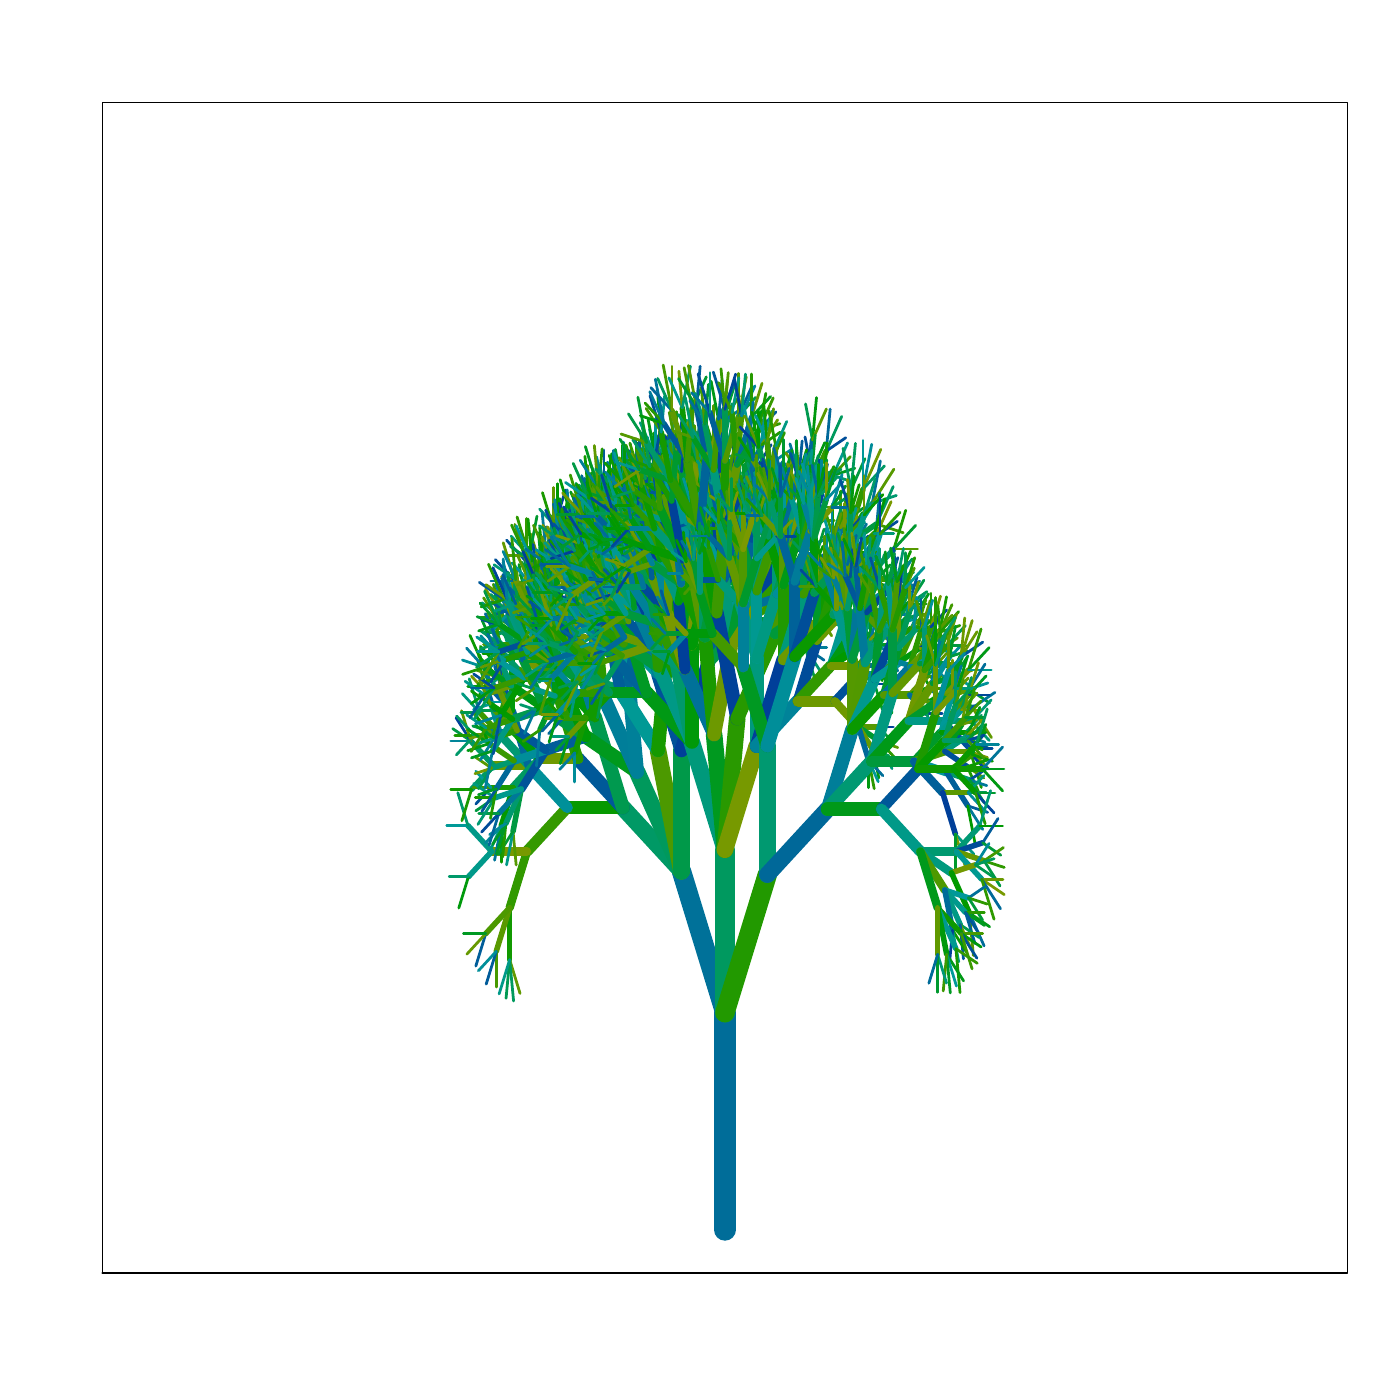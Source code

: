 % Created by tikzDevice version 0.9 on 2016-03-14 13:11:27
% !TEX encoding = UTF-8 Unicode
\documentclass{article}
\nonstopmode

\usepackage{tikz}

\usepackage[active,tightpage,psfixbb]{preview}

\PreviewEnvironment{pgfpicture}

\setlength\PreviewBorder{0pt}

\newcommand{\SweaveOpts}[1]{}  % do not interfere with LaTeX
\newcommand{\SweaveInput}[1]{} % because they are not real TeX commands
\newcommand{\Sexpr}[1]{}       % will only be parsed by R


\usepackage[utf8]{inputenc}
\usepackage{amsmath}
\usepackage{graphicx}
%\usepackage{bbold}
\usepackage{tikz}
%\usepackage{silence}
\usepackage{mdframed}
%\WarningFilter{mdframed}{You got a bad break}
\usepackage[colorinlistoftodos]{todonotes}
\usepackage{listings}
\usepackage{color}
\colorlet{exampcol}{blue!10}
\usepackage{multicol}
\usepackage{booktabs}

\title{BIO311: Population Ecology\\ \textit{Practical 10:\\ Stochasticity in Matrix Models\\ Population Viability Analysis\\ \& Metapopulation Dynamics.}}
\setlength\parindent{0pt}

\setcounter{tocdepth}{1} % Determines the depth of the table of contents;; 0:chapters, 1: chapters and sections, 2: chapters,sections and subsections

%\renewcommand{\theExercise}{\thechapter.\arabic{Exercise}}%

\setlength\parindent{0pt}

\begin{document}

\begin{tikzpicture}[x=1pt,y=1pt]
\definecolor{fillColor}{RGB}{255,255,255}
\path[use as bounding box,fill=fillColor,fill opacity=0.00] (0,0) rectangle (505.89,505.89);
\begin{scope}
\path[clip] (  0.00,  0.00) rectangle (505.89,505.89);
\definecolor{drawColor}{RGB}{0,0,0}

\path[draw=drawColor,line width= 0.4pt,line join=round,line cap=round] ( 36.90, 45.90) --
	(486.99, 45.90) --
	(486.99,468.99) --
	( 36.90,468.99) --
	( 36.90, 45.90);
\end{scope}
\begin{scope}
\path[clip] ( 36.90, 45.90) rectangle (486.99,468.99);
\definecolor{drawColor}{RGB}{0,109,153}

\path[draw=drawColor,line width= 8.0pt,line join=round,line cap=round] (261.94, 61.57) --
	(261.94,139.92);
\definecolor{drawColor}{RGB}{0,113,153}

\path[draw=drawColor,line width= 7.0pt,line join=round,line cap=round] (261.94,139.92) --
	(246.24,191.07);
\definecolor{drawColor}{RGB}{0,153,101}

\path[draw=drawColor,line width= 6.0pt,line join=round,line cap=round] (246.24,191.07) --
	(225.05,214.07);
\definecolor{drawColor}{RGB}{6,153,0}

\path[draw=drawColor,line width= 5.0pt,line join=round,line cap=round] (225.05,214.07) --
	(205.01,214.07);
\definecolor{drawColor}{RGB}{52,153,0}

\path[draw=drawColor,line width= 4.0pt,line join=round,line cap=round] (205.01,214.07) --
	(190.42,198.23);
\definecolor{drawColor}{RGB}{49,153,0}

\path[draw=drawColor,line width= 3.0pt,line join=round,line cap=round] (190.42,198.23) --
	(184.17,177.89);
\definecolor{drawColor}{RGB}{17,153,0}

\path[draw=drawColor,line width= 2.0pt,line join=round,line cap=round] (184.17,177.89) --
	(184.17,159.12);
\definecolor{drawColor}{RGB}{98,153,0}

\path[draw=drawColor,line width= 1.0pt,line join=round,line cap=round] (184.17,159.12) --
	(187.92,146.91);
\definecolor{drawColor}{RGB}{0,153,93}

\path[draw=drawColor,line width= 1.0pt,line join=round,line cap=round] (184.17,159.12) --
	(185.58,144.16);
\definecolor{drawColor}{RGB}{0,153,82}

\path[draw=drawColor,line width= 1.0pt,line join=round,line cap=round] (184.17,159.12) --
	(182.86,145.15);
\definecolor{drawColor}{RGB}{0,153,136}

\path[draw=drawColor,line width= 1.0pt,line join=round,line cap=round] (184.17,159.12) --
	(180.36,146.73);
\definecolor{drawColor}{RGB}{89,153,0}

\path[draw=drawColor,line width= 2.0pt,line join=round,line cap=round] (184.17,177.89) --
	(179.32,162.11);
\definecolor{drawColor}{RGB}{71,153,0}

\path[draw=drawColor,line width= 1.0pt,line join=round,line cap=round] (179.32,162.11) --
	(179.32,149.22);
\definecolor{drawColor}{RGB}{0,91,153}

\path[draw=drawColor,line width= 1.0pt,line join=round,line cap=round] (179.32,162.11) --
	(175.68,150.26);
\definecolor{drawColor}{RGB}{0,142,153}

\path[draw=drawColor,line width= 1.0pt,line join=round,line cap=round] (179.32,162.11) --
	(172.88,155.11);
\definecolor{drawColor}{RGB}{76,153,0}

\path[draw=drawColor,line width= 2.0pt,line join=round,line cap=round] (184.17,177.89) --
	(175.53,168.52);
\definecolor{drawColor}{RGB}{0,93,153}

\path[draw=drawColor,line width= 1.0pt,line join=round,line cap=round] (175.53,168.52) --
	(171.94,156.81);
\definecolor{drawColor}{RGB}{102,153,0}

\path[draw=drawColor,line width= 1.0pt,line join=round,line cap=round] (175.53,168.52) --
	(168.72,161.12);
\definecolor{drawColor}{RGB}{0,153,34}

\path[draw=drawColor,line width= 1.0pt,line join=round,line cap=round] (175.53,168.52) --
	(167.46,168.52);
\definecolor{drawColor}{RGB}{119,153,0}

\path[draw=drawColor,line width= 3.0pt,line join=round,line cap=round] (190.42,198.23) --
	(177.70,198.23);
\definecolor{drawColor}{RGB}{0,153,138}

\path[draw=drawColor,line width= 2.0pt,line join=round,line cap=round] (177.70,198.23) --
	(169.26,189.06);
\definecolor{drawColor}{RGB}{0,153,12}

\path[draw=drawColor,line width= 1.0pt,line join=round,line cap=round] (169.26,189.06) --
	(165.79,177.78);
\definecolor{drawColor}{RGB}{0,153,106}

\path[draw=drawColor,line width= 1.0pt,line join=round,line cap=round] (169.26,189.06) --
	(162.31,189.06);
\definecolor{drawColor}{RGB}{0,153,136}

\path[draw=drawColor,line width= 2.0pt,line join=round,line cap=round] (177.70,198.23) --
	(169.08,207.59);
\definecolor{drawColor}{RGB}{0,153,151}

\path[draw=drawColor,line width= 1.0pt,line join=round,line cap=round] (169.08,207.59) --
	(161.41,207.59);
\definecolor{drawColor}{RGB}{0,153,108}

\path[draw=drawColor,line width= 1.0pt,line join=round,line cap=round] (169.08,207.59) --
	(165.43,219.46);
\definecolor{drawColor}{RGB}{0,144,153}

\path[draw=drawColor,line width= 4.0pt,line join=round,line cap=round] (205.01,214.07) --
	(191.03,229.24);
\definecolor{drawColor}{RGB}{106,153,0}

\path[draw=drawColor,line width= 3.0pt,line join=round,line cap=round] (191.03,229.24) --
	(178.31,229.24);
\definecolor{drawColor}{RGB}{0,153,101}

\path[draw=drawColor,line width= 2.0pt,line join=round,line cap=round] (178.31,229.24) --
	(170.38,220.63);
\definecolor{drawColor}{RGB}{25,153,0}

\path[draw=drawColor,line width= 1.0pt,line join=round,line cap=round] (170.38,220.63) --
	(166.91,209.33);
\definecolor{drawColor}{RGB}{15,153,0}

\path[draw=drawColor,line width= 1.0pt,line join=round,line cap=round] (170.38,220.63) --
	(162.86,220.63);
\definecolor{drawColor}{RGB}{0,153,101}

\path[draw=drawColor,line width= 2.0pt,line join=round,line cap=round] (178.31,229.24) --
	(170.13,238.12);
\definecolor{drawColor}{RGB}{0,133,153}

\path[draw=drawColor,line width= 1.0pt,line join=round,line cap=round] (170.13,238.12) --
	(162.89,238.12);
\definecolor{drawColor}{RGB}{0,153,70}

\path[draw=drawColor,line width= 1.0pt,line join=round,line cap=round] (170.13,238.12) --
	(163.60,242.59);
\definecolor{drawColor}{RGB}{0,67,153}

\path[draw=drawColor,line width= 1.0pt,line join=round,line cap=round] (170.13,238.12) --
	(164.80,246.52);
\definecolor{drawColor}{RGB}{97,153,0}

\path[draw=drawColor,line width= 1.0pt,line join=round,line cap=round] (170.13,238.12) --
	(166.76,249.07);
\definecolor{drawColor}{RGB}{0,153,114}

\path[draw=drawColor,line width= 3.0pt,line join=round,line cap=round] (191.03,229.24) --
	(180.95,240.18);
\definecolor{drawColor}{RGB}{91,153,0}

\path[draw=drawColor,line width= 2.0pt,line join=round,line cap=round] (180.95,240.18) --
	(171.42,240.18);
\definecolor{drawColor}{RGB}{0,153,106}

\path[draw=drawColor,line width= 1.0pt,line join=round,line cap=round] (171.42,240.18) --
	(164.92,233.12);
\definecolor{drawColor}{RGB}{28,153,0}

\path[draw=drawColor,line width= 1.0pt,line join=round,line cap=round] (171.42,240.18) --
	(164.37,240.18);
\definecolor{drawColor}{RGB}{0,153,101}

\path[draw=drawColor,line width= 1.0pt,line join=round,line cap=round] (171.42,240.18) --
	(165.01,247.14);
\definecolor{drawColor}{RGB}{58,153,0}

\path[draw=drawColor,line width= 2.0pt,line join=round,line cap=round] (180.95,240.18) --
	(173.26,248.52);
\definecolor{drawColor}{RGB}{0,153,75}

\path[draw=drawColor,line width= 1.0pt,line join=round,line cap=round] (173.26,248.52) --
	(166.59,248.52);
\definecolor{drawColor}{RGB}{0,153,129}

\path[draw=drawColor,line width= 1.0pt,line join=round,line cap=round] (173.26,248.52) --
	(167.09,255.23);
\definecolor{drawColor}{RGB}{0,153,103}

\path[draw=drawColor,line width= 1.0pt,line join=round,line cap=round] (173.26,248.52) --
	(169.56,260.60);
\definecolor{drawColor}{RGB}{0,153,132}

\path[draw=drawColor,line width= 2.0pt,line join=round,line cap=round] (180.95,240.18) --
	(176.40,255.00);
\definecolor{drawColor}{RGB}{121,153,0}

\path[draw=drawColor,line width= 1.0pt,line join=round,line cap=round] (176.40,255.00) --
	(170.37,261.54);
\definecolor{drawColor}{RGB}{12,153,0}

\path[draw=drawColor,line width= 1.0pt,line join=round,line cap=round] (176.40,255.00) --
	(172.70,267.05);
\definecolor{drawColor}{RGB}{0,153,153}

\path[draw=drawColor,line width= 1.0pt,line join=round,line cap=round] (176.40,255.00) --
	(176.40,267.01);
\definecolor{drawColor}{RGB}{0,104,153}

\path[draw=drawColor,line width= 3.0pt,line join=round,line cap=round] (191.03,229.24) --
	(184.96,249.01);
\definecolor{drawColor}{RGB}{0,96,153}

\path[draw=drawColor,line width= 2.0pt,line join=round,line cap=round] (184.96,249.01) --
	(176.82,257.84);
\definecolor{drawColor}{RGB}{0,153,16}

\path[draw=drawColor,line width= 1.0pt,line join=round,line cap=round] (176.82,257.84) --
	(169.06,257.84);
\definecolor{drawColor}{RGB}{0,153,57}

\path[draw=drawColor,line width= 1.0pt,line join=round,line cap=round] (176.82,257.84) --
	(173.32,269.25);
\definecolor{drawColor}{RGB}{0,83,153}

\path[draw=drawColor,line width= 2.0pt,line join=round,line cap=round] (184.96,249.01) --
	(179.92,265.41);
\definecolor{drawColor}{RGB}{6,153,0}

\path[draw=drawColor,line width= 1.0pt,line join=round,line cap=round] (179.92,265.41) --
	(173.54,272.34);
\definecolor{drawColor}{RGB}{0,94,153}

\path[draw=drawColor,line width= 1.0pt,line join=round,line cap=round] (179.92,265.41) --
	(176.11,277.81);
\definecolor{drawColor}{RGB}{65,153,0}

\path[draw=drawColor,line width= 1.0pt,line join=round,line cap=round] (179.92,265.41) --
	(179.92,279.89);
\definecolor{drawColor}{RGB}{0,153,10}

\path[draw=drawColor,line width= 2.0pt,line join=round,line cap=round] (184.96,249.01) --
	(184.96,268.24);
\definecolor{drawColor}{RGB}{0,153,116}

\path[draw=drawColor,line width= 1.0pt,line join=round,line cap=round] (184.96,268.24) --
	(180.65,282.25);
\definecolor{drawColor}{RGB}{0,153,123}

\path[draw=drawColor,line width= 1.0pt,line join=round,line cap=round] (184.96,268.24) --
	(184.96,284.23);
\definecolor{drawColor}{RGB}{119,153,0}

\path[draw=drawColor,line width= 1.0pt,line join=round,line cap=round] (184.96,268.24) --
	(188.85,280.90);
\definecolor{drawColor}{RGB}{0,89,153}

\path[draw=drawColor,line width= 5.0pt,line join=round,line cap=round] (225.05,214.07) --
	(208.79,231.71);
\definecolor{drawColor}{RGB}{111,153,0}

\path[draw=drawColor,line width= 4.0pt,line join=round,line cap=round] (208.79,231.71) --
	(194.96,231.71);
\definecolor{drawColor}{RGB}{0,153,97}

\path[draw=drawColor,line width= 3.0pt,line join=round,line cap=round] (194.96,231.71) --
	(185.37,221.30);
\definecolor{drawColor}{RGB}{4,153,0}

\path[draw=drawColor,line width= 2.0pt,line join=round,line cap=round] (185.37,221.30) --
	(181.11,207.45);
\definecolor{drawColor}{RGB}{15,153,0}

\path[draw=drawColor,line width= 1.0pt,line join=round,line cap=round] (181.11,207.45) --
	(181.11,194.35);
\definecolor{drawColor}{RGB}{0,117,153}

\path[draw=drawColor,line width= 1.0pt,line join=round,line cap=round] (181.11,207.45) --
	(178.71,195.05);
\definecolor{drawColor}{RGB}{0,153,130}

\path[draw=drawColor,line width= 1.0pt,line join=round,line cap=round] (181.11,207.45) --
	(177.13,198.52);
\definecolor{drawColor}{RGB}{0,135,153}

\path[draw=drawColor,line width= 1.0pt,line join=round,line cap=round] (181.11,207.45) --
	(175.36,201.20);
\definecolor{drawColor}{RGB}{26,153,0}

\path[draw=drawColor,line width= 2.0pt,line join=round,line cap=round] (185.37,221.30) --
	(177.40,221.30);
\definecolor{drawColor}{RGB}{0,81,153}

\path[draw=drawColor,line width= 1.0pt,line join=round,line cap=round] (177.40,221.30) --
	(171.92,215.36);
\definecolor{drawColor}{RGB}{67,153,0}

\path[draw=drawColor,line width= 1.0pt,line join=round,line cap=round] (177.40,221.30) --
	(170.92,221.30);
\definecolor{drawColor}{RGB}{0,153,151}

\path[draw=drawColor,line width= 1.0pt,line join=round,line cap=round] (177.40,221.30) --
	(171.96,227.20);
\definecolor{drawColor}{RGB}{0,153,7}

\path[draw=drawColor,line width= 3.0pt,line join=round,line cap=round] (194.96,231.71) --
	(186.00,241.44);
\definecolor{drawColor}{RGB}{0,124,153}

\path[draw=drawColor,line width= 2.0pt,line join=round,line cap=round] (186.00,241.44) --
	(177.21,241.44);
\definecolor{drawColor}{RGB}{67,153,0}

\path[draw=drawColor,line width= 1.0pt,line join=round,line cap=round] (177.21,241.44) --
	(171.69,235.45);
\definecolor{drawColor}{RGB}{108,153,0}

\path[draw=drawColor,line width= 1.0pt,line join=round,line cap=round] (177.21,241.44) --
	(169.95,239.04);
\definecolor{drawColor}{RGB}{0,153,68}

\path[draw=drawColor,line width= 1.0pt,line join=round,line cap=round] (177.21,241.44) --
	(170.83,243.56);
\definecolor{drawColor}{RGB}{84,153,0}

\path[draw=drawColor,line width= 1.0pt,line join=round,line cap=round] (177.21,241.44) --
	(171.36,247.80);
\definecolor{drawColor}{RGB}{78,153,0}

\path[draw=drawColor,line width= 2.0pt,line join=round,line cap=round] (186.00,241.44) --
	(178.88,249.17);
\definecolor{drawColor}{RGB}{0,153,77}

\path[draw=drawColor,line width= 1.0pt,line join=round,line cap=round] (178.88,249.17) --
	(172.52,249.17);
\definecolor{drawColor}{RGB}{2,153,0}

\path[draw=drawColor,line width= 1.0pt,line join=round,line cap=round] (178.88,249.17) --
	(173.30,255.22);
\definecolor{drawColor}{RGB}{0,96,153}

\path[draw=drawColor,line width= 1.0pt,line join=round,line cap=round] (178.88,249.17) --
	(175.64,259.71);
\definecolor{drawColor}{RGB}{65,153,0}

\path[draw=drawColor,line width= 2.0pt,line join=round,line cap=round] (186.00,241.44) --
	(181.74,255.31);
\definecolor{drawColor}{RGB}{0,115,153}

\path[draw=drawColor,line width= 1.0pt,line join=round,line cap=round] (181.74,255.31) --
	(175.47,262.11);
\definecolor{drawColor}{RGB}{0,100,153}

\path[draw=drawColor,line width= 1.0pt,line join=round,line cap=round] (181.74,255.31) --
	(178.72,265.15);
\definecolor{drawColor}{RGB}{54,153,0}

\path[draw=drawColor,line width= 1.0pt,line join=round,line cap=round] (181.74,255.31) --
	(181.74,267.50);
\definecolor{drawColor}{RGB}{39,153,0}

\path[draw=drawColor,line width= 4.0pt,line join=round,line cap=round] (208.79,231.71) --
	(201.14,256.64);
\definecolor{drawColor}{RGB}{119,153,0}

\path[draw=drawColor,line width= 3.0pt,line join=round,line cap=round] (201.14,256.64) --
	(190.15,268.57);
\definecolor{drawColor}{RGB}{0,153,29}

\path[draw=drawColor,line width= 2.0pt,line join=round,line cap=round] (190.15,268.57) --
	(180.68,268.57);
\definecolor{drawColor}{RGB}{0,137,153}

\path[draw=drawColor,line width= 1.0pt,line join=round,line cap=round] (180.68,268.57) --
	(174.29,261.63);
\definecolor{drawColor}{RGB}{0,139,153}

\path[draw=drawColor,line width= 1.0pt,line join=round,line cap=round] (180.68,268.57) --
	(173.72,276.12);
\definecolor{drawColor}{RGB}{0,153,70}

\path[draw=drawColor,line width= 2.0pt,line join=round,line cap=round] (190.15,268.57) --
	(182.12,277.27);
\definecolor{drawColor}{RGB}{0,153,77}

\path[draw=drawColor,line width= 1.0pt,line join=round,line cap=round] (182.12,277.27) --
	(175.02,277.27);
\definecolor{drawColor}{RGB}{78,153,0}

\path[draw=drawColor,line width= 1.0pt,line join=round,line cap=round] (182.12,277.27) --
	(175.78,284.17);
\definecolor{drawColor}{RGB}{6,153,0}

\path[draw=drawColor,line width= 1.0pt,line join=round,line cap=round] (182.12,277.27) --
	(178.82,288.04);
\definecolor{drawColor}{RGB}{0,153,97}

\path[draw=drawColor,line width= 2.0pt,line join=round,line cap=round] (190.15,268.57) --
	(185.02,285.27);
\definecolor{drawColor}{RGB}{0,153,68}

\path[draw=drawColor,line width= 1.0pt,line join=round,line cap=round] (185.02,285.27) --
	(178.24,292.63);
\definecolor{drawColor}{RGB}{111,153,0}

\path[draw=drawColor,line width= 1.0pt,line join=round,line cap=round] (185.02,285.27) --
	(181.24,297.56);
\definecolor{drawColor}{RGB}{97,153,0}

\path[draw=drawColor,line width= 1.0pt,line join=round,line cap=round] (185.02,285.27) --
	(185.02,299.71);
\definecolor{drawColor}{RGB}{0,153,132}

\path[draw=drawColor,line width= 3.0pt,line join=round,line cap=round] (201.14,256.64) --
	(193.66,273.39);
\definecolor{drawColor}{RGB}{85,153,0}

\path[draw=drawColor,line width= 2.0pt,line join=round,line cap=round] (193.66,273.39) --
	(185.95,278.67);
\definecolor{drawColor}{RGB}{0,153,97}

\path[draw=drawColor,line width= 1.0pt,line join=round,line cap=round] (185.95,278.67) --
	(179.34,276.48);
\definecolor{drawColor}{RGB}{34,153,0}

\path[draw=drawColor,line width= 1.0pt,line join=round,line cap=round] (185.95,278.67) --
	(180.00,282.74);
\definecolor{drawColor}{RGB}{0,83,153}

\path[draw=drawColor,line width= 1.0pt,line join=round,line cap=round] (185.95,278.67) --
	(182.21,287.04);
\definecolor{drawColor}{RGB}{0,152,153}

\path[draw=drawColor,line width= 2.0pt,line join=round,line cap=round] (193.66,273.39) --
	(188.00,286.08);
\definecolor{drawColor}{RGB}{0,153,5}

\path[draw=drawColor,line width= 1.0pt,line join=round,line cap=round] (188.00,286.08) --
	(182.09,290.12);
\definecolor{drawColor}{RGB}{0,129,153}

\path[draw=drawColor,line width= 1.0pt,line join=round,line cap=round] (188.00,286.08) --
	(183.24,293.58);
\definecolor{drawColor}{RGB}{109,153,0}

\path[draw=drawColor,line width= 1.0pt,line join=round,line cap=round] (188.00,286.08) --
	(184.53,297.35);
\definecolor{drawColor}{RGB}{80,153,0}

\path[draw=drawColor,line width= 1.0pt,line join=round,line cap=round] (188.00,286.08) --
	(186.70,299.89);
\definecolor{drawColor}{RGB}{0,153,3}

\path[draw=drawColor,line width= 2.0pt,line join=round,line cap=round] (193.66,273.39) --
	(192.22,288.75);
\definecolor{drawColor}{RGB}{0,153,47}

\path[draw=drawColor,line width= 1.0pt,line join=round,line cap=round] (192.22,288.75) --
	(188.01,298.19);
\definecolor{drawColor}{RGB}{0,153,71}

\path[draw=drawColor,line width= 1.0pt,line join=round,line cap=round] (192.22,288.75) --
	(191.18,299.80);
\definecolor{drawColor}{RGB}{0,91,153}

\path[draw=drawColor,line width= 1.0pt,line join=round,line cap=round] (192.22,288.75) --
	(194.50,300.55);
\definecolor{drawColor}{RGB}{0,109,153}

\path[draw=drawColor,line width= 3.0pt,line join=round,line cap=round] (201.14,256.64) --
	(197.07,277.64);
\definecolor{drawColor}{RGB}{65,153,0}

\path[draw=drawColor,line width= 2.0pt,line join=round,line cap=round] (197.07,277.64) --
	(190.13,288.59);
\definecolor{drawColor}{RGB}{104,153,0}

\path[draw=drawColor,line width= 1.0pt,line join=round,line cap=round] (190.13,288.59) --
	(183.68,290.73);
\definecolor{drawColor}{RGB}{119,153,0}

\path[draw=drawColor,line width= 1.0pt,line join=round,line cap=round] (190.13,288.59) --
	(184.76,297.06);
\definecolor{drawColor}{RGB}{0,153,31}

\path[draw=drawColor,line width= 1.0pt,line join=round,line cap=round] (190.13,288.59) --
	(187.55,301.91);
\definecolor{drawColor}{RGB}{28,153,0}

\path[draw=drawColor,line width= 2.0pt,line join=round,line cap=round] (197.07,277.64) --
	(193.87,294.19);
\definecolor{drawColor}{RGB}{0,153,70}

\path[draw=drawColor,line width= 1.0pt,line join=round,line cap=round] (193.87,294.19) --
	(188.38,302.85);
\definecolor{drawColor}{RGB}{0,153,145}

\path[draw=drawColor,line width= 1.0pt,line join=round,line cap=round] (193.87,294.19) --
	(191.62,305.82);
\definecolor{drawColor}{RGB}{0,96,153}

\path[draw=drawColor,line width= 1.0pt,line join=round,line cap=round] (193.87,294.19) --
	(195.18,308.15);
\definecolor{drawColor}{RGB}{0,63,153}

\path[draw=drawColor,line width= 2.0pt,line join=round,line cap=round] (197.07,277.64) --
	(198.68,294.78);
\definecolor{drawColor}{RGB}{10,153,0}

\path[draw=drawColor,line width= 1.0pt,line join=round,line cap=round] (198.68,294.78) --
	(196.20,307.57);
\definecolor{drawColor}{RGB}{0,153,79}

\path[draw=drawColor,line width= 1.0pt,line join=round,line cap=round] (198.68,294.78) --
	(198.68,308.58);
\definecolor{drawColor}{RGB}{56,153,0}

\path[draw=drawColor,line width= 1.0pt,line join=round,line cap=round] (198.68,294.78) --
	(201.01,306.78);
\definecolor{drawColor}{RGB}{0,153,116}

\path[draw=drawColor,line width= 1.0pt,line join=round,line cap=round] (198.68,294.78) --
	(203.07,304.62);
\definecolor{drawColor}{RGB}{0,153,20}

\path[draw=drawColor,line width= 3.0pt,line join=round,line cap=round] (201.14,256.64) --
	(201.14,277.89);
\definecolor{drawColor}{RGB}{93,153,0}

\path[draw=drawColor,line width= 2.0pt,line join=round,line cap=round] (201.14,277.89) --
	(196.93,291.60);
\definecolor{drawColor}{RGB}{0,153,70}

\path[draw=drawColor,line width= 1.0pt,line join=round,line cap=round] (196.93,291.60) --
	(190.79,298.27);
\definecolor{drawColor}{RGB}{102,153,0}

\path[draw=drawColor,line width= 1.0pt,line join=round,line cap=round] (196.93,291.60) --
	(196.93,303.99);
\definecolor{drawColor}{RGB}{2,153,0}

\path[draw=drawColor,line width= 2.0pt,line join=round,line cap=round] (201.14,277.89) --
	(201.14,292.99);
\definecolor{drawColor}{RGB}{0,153,77}

\path[draw=drawColor,line width= 1.0pt,line join=round,line cap=round] (201.14,292.99) --
	(197.90,303.53);
\definecolor{drawColor}{RGB}{26,153,0}

\path[draw=drawColor,line width= 1.0pt,line join=round,line cap=round] (201.14,292.99) --
	(199.98,305.37);
\definecolor{drawColor}{RGB}{0,85,153}

\path[draw=drawColor,line width= 1.0pt,line join=round,line cap=round] (201.14,292.99) --
	(202.16,303.83);
\definecolor{drawColor}{RGB}{0,153,84}

\path[draw=drawColor,line width= 1.0pt,line join=round,line cap=round] (201.14,292.99) --
	(203.98,302.24);
\definecolor{drawColor}{RGB}{0,105,153}

\path[draw=drawColor,line width= 2.0pt,line join=round,line cap=round] (201.14,277.89) --
	(205.41,291.79);
\definecolor{drawColor}{RGB}{0,69,153}

\path[draw=drawColor,line width= 1.0pt,line join=round,line cap=round] (205.41,291.79) --
	(205.41,303.81);
\definecolor{drawColor}{RGB}{0,128,153}

\path[draw=drawColor,line width= 1.0pt,line join=round,line cap=round] (205.41,291.79) --
	(207.63,303.27);
\definecolor{drawColor}{RGB}{0,153,130}

\path[draw=drawColor,line width= 1.0pt,line join=round,line cap=round] (205.41,291.79) --
	(209.30,300.50);
\definecolor{drawColor}{RGB}{0,111,153}

\path[draw=drawColor,line width= 1.0pt,line join=round,line cap=round] (205.41,291.79) --
	(210.95,297.80);
\definecolor{drawColor}{RGB}{0,153,79}

\path[draw=drawColor,line width= 5.0pt,line join=round,line cap=round] (225.05,214.07) --
	(214.97,246.89);
\definecolor{drawColor}{RGB}{0,153,9}

\path[draw=drawColor,line width= 4.0pt,line join=round,line cap=round] (214.97,246.89) --
	(201.88,261.10);
\definecolor{drawColor}{RGB}{0,153,141}

\path[draw=drawColor,line width= 3.0pt,line join=round,line cap=round] (201.88,261.10) --
	(189.94,261.10);
\definecolor{drawColor}{RGB}{0,153,68}

\path[draw=drawColor,line width= 2.0pt,line join=round,line cap=round] (189.94,261.10) --
	(181.77,252.24);
\definecolor{drawColor}{RGB}{45,153,0}

\path[draw=drawColor,line width= 1.0pt,line join=round,line cap=round] (181.77,252.24) --
	(178.16,240.48);
\definecolor{drawColor}{RGB}{0,152,153}

\path[draw=drawColor,line width= 1.0pt,line join=round,line cap=round] (181.77,252.24) --
	(174.90,252.24);
\definecolor{drawColor}{RGB}{0,153,77}

\path[draw=drawColor,line width= 2.0pt,line join=round,line cap=round] (189.94,261.10) --
	(180.04,261.10);
\definecolor{drawColor}{RGB}{0,153,116}

\path[draw=drawColor,line width= 1.0pt,line join=round,line cap=round] (180.04,261.10) --
	(173.58,254.09);
\definecolor{drawColor}{RGB}{30,153,0}

\path[draw=drawColor,line width= 1.0pt,line join=round,line cap=round] (180.04,261.10) --
	(172.69,258.67);
\definecolor{drawColor}{RGB}{74,153,0}

\path[draw=drawColor,line width= 1.0pt,line join=round,line cap=round] (180.04,261.10) --
	(172.33,263.66);
\definecolor{drawColor}{RGB}{10,153,0}

\path[draw=drawColor,line width= 1.0pt,line join=round,line cap=round] (180.04,261.10) --
	(172.97,268.78);
\definecolor{drawColor}{RGB}{0,153,103}

\path[draw=drawColor,line width= 2.0pt,line join=round,line cap=round] (189.94,261.10) --
	(182.06,269.65);
\definecolor{drawColor}{RGB}{8,153,0}

\path[draw=drawColor,line width= 1.0pt,line join=round,line cap=round] (182.06,269.65) --
	(174.50,269.65);
\definecolor{drawColor}{RGB}{0,124,153}

\path[draw=drawColor,line width= 1.0pt,line join=round,line cap=round] (182.06,269.65) --
	(175.53,276.74);
\definecolor{drawColor}{RGB}{41,153,0}

\path[draw=drawColor,line width= 1.0pt,line join=round,line cap=round] (182.06,269.65) --
	(178.51,281.22);
\definecolor{drawColor}{RGB}{0,153,130}

\path[draw=drawColor,line width= 3.0pt,line join=round,line cap=round] (201.88,261.10) --
	(190.87,273.05);
\definecolor{drawColor}{RGB}{47,153,0}

\path[draw=drawColor,line width= 2.0pt,line join=round,line cap=round] (190.87,273.05) --
	(181.78,273.05);
\definecolor{drawColor}{RGB}{0,153,23}

\path[draw=drawColor,line width= 1.0pt,line join=round,line cap=round] (181.78,273.05) --
	(175.72,266.46);
\definecolor{drawColor}{RGB}{89,153,0}

\path[draw=drawColor,line width= 1.0pt,line join=round,line cap=round] (181.78,273.05) --
	(174.71,273.05);
\definecolor{drawColor}{RGB}{0,153,105}

\path[draw=drawColor,line width= 1.0pt,line join=round,line cap=round] (181.78,273.05) --
	(176.24,279.07);
\definecolor{drawColor}{RGB}{0,122,153}

\path[draw=drawColor,line width= 2.0pt,line join=round,line cap=round] (190.87,273.05) --
	(181.99,282.69);
\definecolor{drawColor}{RGB}{45,153,0}

\path[draw=drawColor,line width= 1.0pt,line join=round,line cap=round] (181.99,282.69) --
	(173.62,282.69);
\definecolor{drawColor}{RGB}{0,153,117}

\path[draw=drawColor,line width= 1.0pt,line join=round,line cap=round] (181.99,282.69) --
	(174.15,288.05);
\definecolor{drawColor}{RGB}{113,153,0}

\path[draw=drawColor,line width= 1.0pt,line join=round,line cap=round] (181.99,282.69) --
	(175.46,292.99);
\definecolor{drawColor}{RGB}{56,153,0}

\path[draw=drawColor,line width= 1.0pt,line join=round,line cap=round] (181.99,282.69) --
	(178.28,294.76);
\definecolor{drawColor}{RGB}{12,153,0}

\path[draw=drawColor,line width= 2.0pt,line join=round,line cap=round] (190.87,273.05) --
	(185.74,289.77);
\definecolor{drawColor}{RGB}{63,153,0}

\path[draw=drawColor,line width= 1.0pt,line join=round,line cap=round] (185.74,289.77) --
	(178.40,297.73);
\definecolor{drawColor}{RGB}{0,152,153}

\path[draw=drawColor,line width= 1.0pt,line join=round,line cap=round] (185.74,289.77) --
	(181.74,302.78);
\definecolor{drawColor}{RGB}{0,153,86}

\path[draw=drawColor,line width= 1.0pt,line join=round,line cap=round] (185.74,289.77) --
	(185.74,305.73);
\definecolor{drawColor}{RGB}{0,100,153}

\path[draw=drawColor,line width= 3.0pt,line join=round,line cap=round] (201.88,261.10) --
	(195.84,280.76);
\definecolor{drawColor}{RGB}{0,150,153}

\path[draw=drawColor,line width= 2.0pt,line join=round,line cap=round] (195.84,280.76) --
	(188.07,289.20);
\definecolor{drawColor}{RGB}{106,153,0}

\path[draw=drawColor,line width= 1.0pt,line join=round,line cap=round] (188.07,289.20) --
	(180.63,289.20);
\definecolor{drawColor}{RGB}{0,100,153}

\path[draw=drawColor,line width= 1.0pt,line join=round,line cap=round] (188.07,289.20) --
	(181.64,296.17);
\definecolor{drawColor}{RGB}{38,153,0}

\path[draw=drawColor,line width= 1.0pt,line join=round,line cap=round] (188.07,289.20) --
	(184.49,300.83);
\definecolor{drawColor}{RGB}{0,107,153}

\path[draw=drawColor,line width= 2.0pt,line join=round,line cap=round] (195.84,280.76) --
	(191.24,295.73);
\definecolor{drawColor}{RGB}{0,148,153}

\path[draw=drawColor,line width= 1.0pt,line join=round,line cap=round] (191.24,295.73) --
	(185.06,302.44);
\definecolor{drawColor}{RGB}{87,153,0}

\path[draw=drawColor,line width= 1.0pt,line join=round,line cap=round] (191.24,295.73) --
	(187.01,305.21);
\definecolor{drawColor}{RGB}{32,153,0}

\path[draw=drawColor,line width= 1.0pt,line join=round,line cap=round] (191.24,295.73) --
	(188.60,309.38);
\definecolor{drawColor}{RGB}{0,153,66}

\path[draw=drawColor,line width= 1.0pt,line join=round,line cap=round] (191.24,295.73) --
	(191.24,308.42);
\definecolor{drawColor}{RGB}{17,153,0}

\path[draw=drawColor,line width= 2.0pt,line join=round,line cap=round] (195.84,280.76) --
	(195.84,299.78);
\definecolor{drawColor}{RGB}{108,153,0}

\path[draw=drawColor,line width= 1.0pt,line join=round,line cap=round] (195.84,299.78) --
	(191.80,312.93);
\definecolor{drawColor}{RGB}{0,153,40}

\path[draw=drawColor,line width= 1.0pt,line join=round,line cap=round] (195.84,299.78) --
	(194.57,313.30);
\definecolor{drawColor}{RGB}{0,115,153}

\path[draw=drawColor,line width= 1.0pt,line join=round,line cap=round] (195.84,299.78) --
	(197.32,315.52);
\definecolor{drawColor}{RGB}{0,153,38}

\path[draw=drawColor,line width= 1.0pt,line join=round,line cap=round] (195.84,299.78) --
	(199.55,311.85);
\definecolor{drawColor}{RGB}{0,124,153}

\path[draw=drawColor,line width= 4.0pt,line join=round,line cap=round] (214.97,246.89) --
	(206.81,273.46);
\definecolor{drawColor}{RGB}{0,153,9}

\path[draw=drawColor,line width= 3.0pt,line join=round,line cap=round] (206.81,273.46) --
	(195.43,285.81);
\definecolor{drawColor}{RGB}{0,153,68}

\path[draw=drawColor,line width= 2.0pt,line join=round,line cap=round] (195.43,285.81) --
	(185.10,285.81);
\definecolor{drawColor}{RGB}{0,148,153}

\path[draw=drawColor,line width= 1.0pt,line join=round,line cap=round] (185.10,285.81) --
	(177.95,278.05);
\definecolor{drawColor}{RGB}{0,93,153}

\path[draw=drawColor,line width= 1.0pt,line join=round,line cap=round] (185.10,285.81) --
	(177.43,283.27);
\definecolor{drawColor}{RGB}{85,153,0}

\path[draw=drawColor,line width= 1.0pt,line join=round,line cap=round] (185.10,285.81) --
	(177.57,288.31);
\definecolor{drawColor}{RGB}{89,153,0}

\path[draw=drawColor,line width= 1.0pt,line join=round,line cap=round] (185.10,285.81) --
	(178.80,292.66);
\definecolor{drawColor}{RGB}{84,153,0}

\path[draw=drawColor,line width= 2.0pt,line join=round,line cap=round] (195.43,285.81) --
	(186.08,295.96);
\definecolor{drawColor}{RGB}{0,113,153}

\path[draw=drawColor,line width= 1.0pt,line join=round,line cap=round] (186.08,295.96) --
	(177.36,295.96);
\definecolor{drawColor}{RGB}{0,80,153}

\path[draw=drawColor,line width= 1.0pt,line join=round,line cap=round] (186.08,295.96) --
	(178.99,303.66);
\definecolor{drawColor}{RGB}{97,153,0}

\path[draw=drawColor,line width= 1.0pt,line join=round,line cap=round] (186.08,295.96) --
	(181.85,309.75);
\definecolor{drawColor}{RGB}{0,153,53}

\path[draw=drawColor,line width= 2.0pt,line join=round,line cap=round] (195.43,285.81) --
	(190.16,302.96);
\definecolor{drawColor}{RGB}{0,83,153}

\path[draw=drawColor,line width= 1.0pt,line join=round,line cap=round] (190.16,302.96) --
	(183.04,310.70);
\definecolor{drawColor}{RGB}{74,153,0}

\path[draw=drawColor,line width= 1.0pt,line join=round,line cap=round] (190.16,302.96) --
	(186.04,316.38);
\definecolor{drawColor}{RGB}{50,153,0}

\path[draw=drawColor,line width= 1.0pt,line join=round,line cap=round] (190.16,302.96) --
	(190.16,318.49);
\definecolor{drawColor}{RGB}{67,153,0}

\path[draw=drawColor,line width= 3.0pt,line join=round,line cap=round] (206.81,273.46) --
	(200.04,295.50);
\definecolor{drawColor}{RGB}{91,153,0}

\path[draw=drawColor,line width= 2.0pt,line join=round,line cap=round] (200.04,295.50) --
	(191.11,305.19);
\definecolor{drawColor}{RGB}{87,153,0}

\path[draw=drawColor,line width= 1.0pt,line join=round,line cap=round] (191.11,305.19) --
	(182.76,305.19);
\definecolor{drawColor}{RGB}{0,153,130}

\path[draw=drawColor,line width= 1.0pt,line join=round,line cap=round] (191.11,305.19) --
	(184.72,312.13);
\definecolor{drawColor}{RGB}{45,153,0}

\path[draw=drawColor,line width= 1.0pt,line join=round,line cap=round] (191.11,305.19) --
	(186.84,319.09);
\definecolor{drawColor}{RGB}{0,153,1}

\path[draw=drawColor,line width= 2.0pt,line join=round,line cap=round] (200.04,295.50) --
	(200.04,314.76);
\definecolor{drawColor}{RGB}{26,153,0}

\path[draw=drawColor,line width= 1.0pt,line join=round,line cap=round] (200.04,314.76) --
	(196.01,327.89);
\definecolor{drawColor}{RGB}{97,153,0}

\path[draw=drawColor,line width= 1.0pt,line join=round,line cap=round] (200.04,314.76) --
	(200.04,329.74);
\definecolor{drawColor}{RGB}{0,69,153}

\path[draw=drawColor,line width= 1.0pt,line join=round,line cap=round] (200.04,314.76) --
	(204.36,328.83);
\definecolor{drawColor}{RGB}{0,98,153}

\path[draw=drawColor,line width= 3.0pt,line join=round,line cap=round] (206.81,273.46) --
	(206.81,297.70);
\definecolor{drawColor}{RGB}{0,153,145}

\path[draw=drawColor,line width= 2.0pt,line join=round,line cap=round] (206.81,297.70) --
	(201.56,314.80);
\definecolor{drawColor}{RGB}{0,153,116}

\path[draw=drawColor,line width= 1.0pt,line join=round,line cap=round] (201.56,314.80) --
	(195.00,321.92);
\definecolor{drawColor}{RGB}{0,153,3}

\path[draw=drawColor,line width= 1.0pt,line join=round,line cap=round] (201.56,314.80) --
	(201.56,331.10);
\definecolor{drawColor}{RGB}{115,153,0}

\path[draw=drawColor,line width= 2.0pt,line join=round,line cap=round] (206.81,297.70) --
	(206.81,318.23);
\definecolor{drawColor}{RGB}{0,153,5}

\path[draw=drawColor,line width= 1.0pt,line join=round,line cap=round] (206.81,318.23) --
	(202.42,332.52);
\definecolor{drawColor}{RGB}{0,153,9}

\path[draw=drawColor,line width= 1.0pt,line join=round,line cap=round] (206.81,318.23) --
	(210.87,331.46);
\definecolor{drawColor}{RGB}{115,153,0}

\path[draw=drawColor,line width= 2.0pt,line join=round,line cap=round] (206.81,297.70) --
	(211.62,313.36);
\definecolor{drawColor}{RGB}{34,153,0}

\path[draw=drawColor,line width= 1.0pt,line join=round,line cap=round] (211.62,313.36) --
	(211.62,326.14);
\definecolor{drawColor}{RGB}{0,153,16}

\path[draw=drawColor,line width= 1.0pt,line join=round,line cap=round] (211.62,313.36) --
	(218.58,320.92);
\definecolor{drawColor}{RGB}{19,153,0}

\path[draw=drawColor,line width= 4.0pt,line join=round,line cap=round] (214.97,246.89) --
	(214.97,274.42);
\definecolor{drawColor}{RGB}{121,153,0}

\path[draw=drawColor,line width= 3.0pt,line join=round,line cap=round] (214.97,274.42) --
	(209.44,292.42);
\definecolor{drawColor}{RGB}{108,153,0}

\path[draw=drawColor,line width= 2.0pt,line join=round,line cap=round] (209.44,292.42) --
	(202.12,300.37);
\definecolor{drawColor}{RGB}{0,126,153}

\path[draw=drawColor,line width= 1.0pt,line join=round,line cap=round] (202.12,300.37) --
	(195.51,300.37);
\definecolor{drawColor}{RGB}{0,153,27}

\path[draw=drawColor,line width= 1.0pt,line join=round,line cap=round] (202.12,300.37) --
	(198.55,312.00);
\definecolor{drawColor}{RGB}{69,153,0}

\path[draw=drawColor,line width= 2.0pt,line join=round,line cap=round] (209.44,292.42) --
	(209.44,308.86);
\definecolor{drawColor}{RGB}{0,81,153}

\path[draw=drawColor,line width= 1.0pt,line join=round,line cap=round] (209.44,308.86) --
	(206.23,319.32);
\definecolor{drawColor}{RGB}{0,153,12}

\path[draw=drawColor,line width= 1.0pt,line join=round,line cap=round] (209.44,308.86) --
	(209.44,322.66);
\definecolor{drawColor}{RGB}{0,153,77}

\path[draw=drawColor,line width= 1.0pt,line join=round,line cap=round] (209.44,308.86) --
	(213.15,320.93);
\definecolor{drawColor}{RGB}{0,94,153}

\path[draw=drawColor,line width= 3.0pt,line join=round,line cap=round] (214.97,274.42) --
	(214.97,296.01);
\definecolor{drawColor}{RGB}{0,153,130}

\path[draw=drawColor,line width= 2.0pt,line join=round,line cap=round] (214.97,296.01) --
	(210.77,309.69);
\definecolor{drawColor}{RGB}{0,153,86}

\path[draw=drawColor,line width= 1.0pt,line join=round,line cap=round] (210.77,309.69) --
	(205.17,315.77);
\definecolor{drawColor}{RGB}{0,153,90}

\path[draw=drawColor,line width= 1.0pt,line join=round,line cap=round] (210.77,309.69) --
	(210.77,322.69);
\definecolor{drawColor}{RGB}{0,85,153}

\path[draw=drawColor,line width= 2.0pt,line join=round,line cap=round] (214.97,296.01) --
	(219.03,309.23);
\definecolor{drawColor}{RGB}{12,153,0}

\path[draw=drawColor,line width= 1.0pt,line join=round,line cap=round] (219.03,309.23) --
	(219.03,321.04);
\definecolor{drawColor}{RGB}{121,153,0}

\path[draw=drawColor,line width= 1.0pt,line join=round,line cap=round] (219.03,309.23) --
	(222.17,319.47);
\definecolor{drawColor}{RGB}{0,153,36}

\path[draw=drawColor,line width= 1.0pt,line join=round,line cap=round] (219.03,309.23) --
	(224.99,315.70);
\definecolor{drawColor}{RGB}{0,153,3}

\path[draw=drawColor,line width= 3.0pt,line join=round,line cap=round] (214.97,274.42) --
	(220.56,292.61);
\definecolor{drawColor}{RGB}{10,153,0}

\path[draw=drawColor,line width= 2.0pt,line join=round,line cap=round] (220.56,292.61) --
	(220.56,309.41);
\definecolor{drawColor}{RGB}{0,153,116}

\path[draw=drawColor,line width= 1.0pt,line join=round,line cap=round] (220.56,309.41) --
	(217.26,320.15);
\definecolor{drawColor}{RGB}{0,153,93}

\path[draw=drawColor,line width= 1.0pt,line join=round,line cap=round] (220.56,309.41) --
	(219.42,321.55);
\definecolor{drawColor}{RGB}{0,153,82}

\path[draw=drawColor,line width= 1.0pt,line join=round,line cap=round] (220.56,309.41) --
	(221.76,322.22);
\definecolor{drawColor}{RGB}{0,153,110}

\path[draw=drawColor,line width= 1.0pt,line join=round,line cap=round] (220.56,309.41) --
	(223.98,320.56);
\definecolor{drawColor}{RGB}{0,153,33}

\path[draw=drawColor,line width= 2.0pt,line join=round,line cap=round] (220.56,292.61) --
	(224.79,306.38);
\definecolor{drawColor}{RGB}{0,153,62}

\path[draw=drawColor,line width= 1.0pt,line join=round,line cap=round] (224.79,306.38) --
	(224.79,318.55);
\definecolor{drawColor}{RGB}{0,153,71}

\path[draw=drawColor,line width= 1.0pt,line join=round,line cap=round] (224.79,306.38) --
	(227.17,318.71);
\definecolor{drawColor}{RGB}{0,65,153}

\path[draw=drawColor,line width= 1.0pt,line join=round,line cap=round] (224.79,306.38) --
	(228.71,315.17);
\definecolor{drawColor}{RGB}{0,153,110}

\path[draw=drawColor,line width= 1.0pt,line join=round,line cap=round] (224.79,306.38) --
	(230.44,312.52);
\definecolor{drawColor}{RGB}{0,74,153}

\path[draw=drawColor,line width= 2.0pt,line join=round,line cap=round] (220.56,292.61) --
	(228.34,301.06);
\definecolor{drawColor}{RGB}{104,153,0}

\path[draw=drawColor,line width= 1.0pt,line join=round,line cap=round] (228.34,301.06) --
	(231.59,311.64);
\definecolor{drawColor}{RGB}{0,113,153}

\path[draw=drawColor,line width= 1.0pt,line join=round,line cap=round] (228.34,301.06) --
	(234.25,307.47);
\definecolor{drawColor}{RGB}{71,153,0}

\path[draw=drawColor,line width= 1.0pt,line join=round,line cap=round] (228.34,301.06) --
	(235.67,301.06);
\definecolor{drawColor}{RGB}{0,153,92}

\path[draw=drawColor,line width= 6.0pt,line join=round,line cap=round] (246.24,191.07) --
	(230.22,226.95);
\definecolor{drawColor}{RGB}{0,153,29}

\path[draw=drawColor,line width= 5.0pt,line join=round,line cap=round] (230.22,226.95) --
	(211.73,239.61);
\definecolor{drawColor}{RGB}{0,93,153}

\path[draw=drawColor,line width= 4.0pt,line join=round,line cap=round] (211.73,239.61) --
	(197.26,234.81);
\definecolor{drawColor}{RGB}{0,83,153}

\path[draw=drawColor,line width= 3.0pt,line join=round,line cap=round] (197.26,234.81) --
	(188.34,220.75);
\definecolor{drawColor}{RGB}{0,153,66}

\path[draw=drawColor,line width= 2.0pt,line join=round,line cap=round] (188.34,220.75) --
	(185.38,205.46);
\definecolor{drawColor}{RGB}{85,153,0}

\path[draw=drawColor,line width= 1.0pt,line join=round,line cap=round] (185.38,205.46) --
	(186.52,193.32);
\definecolor{drawColor}{RGB}{0,153,134}

\path[draw=drawColor,line width= 1.0pt,line join=round,line cap=round] (185.38,205.46) --
	(183.04,193.35);
\definecolor{drawColor}{RGB}{0,153,55}

\path[draw=drawColor,line width= 1.0pt,line join=round,line cap=round] (185.38,205.46) --
	(180.12,197.16);
\definecolor{drawColor}{RGB}{0,153,110}

\path[draw=drawColor,line width= 2.0pt,line join=round,line cap=round] (188.34,220.75) --
	(182.79,208.31);
\definecolor{drawColor}{RGB}{34,153,0}

\path[draw=drawColor,line width= 1.0pt,line join=round,line cap=round] (182.79,208.31) --
	(181.65,196.19);
\definecolor{drawColor}{RGB}{0,153,40}

\path[draw=drawColor,line width= 1.0pt,line join=round,line cap=round] (182.79,208.31) --
	(179.37,197.18);

\path[draw=drawColor,line width= 1.0pt,line join=round,line cap=round] (182.79,208.31) --
	(178.00,200.75);
\definecolor{drawColor}{RGB}{0,139,153}

\path[draw=drawColor,line width= 1.0pt,line join=round,line cap=round] (182.79,208.31) --
	(176.92,204.29);
\definecolor{drawColor}{RGB}{0,120,153}

\path[draw=drawColor,line width= 2.0pt,line join=round,line cap=round] (188.34,220.75) --
	(180.24,211.95);
\definecolor{drawColor}{RGB}{0,102,153}

\path[draw=drawColor,line width= 1.0pt,line join=round,line cap=round] (180.24,211.95) --
	(176.73,200.54);
\definecolor{drawColor}{RGB}{0,74,153}

\path[draw=drawColor,line width= 1.0pt,line join=round,line cap=round] (180.24,211.95) --
	(174.05,205.23);
\definecolor{drawColor}{RGB}{0,153,71}

\path[draw=drawColor,line width= 1.0pt,line join=round,line cap=round] (180.24,211.95) --
	(173.03,211.95);
\definecolor{drawColor}{RGB}{0,153,140}

\path[draw=drawColor,line width= 2.0pt,line join=round,line cap=round] (188.34,220.75) --
	(178.79,217.58);
\definecolor{drawColor}{RGB}{0,153,114}

\path[draw=drawColor,line width= 1.0pt,line join=round,line cap=round] (178.79,217.58) --
	(172.70,207.98);
\definecolor{drawColor}{RGB}{0,153,62}

\path[draw=drawColor,line width= 1.0pt,line join=round,line cap=round] (178.79,217.58) --
	(171.96,212.90);
\definecolor{drawColor}{RGB}{26,153,0}

\path[draw=drawColor,line width= 1.0pt,line join=round,line cap=round] (178.79,217.58) --
	(171.76,217.58);
\definecolor{drawColor}{RGB}{0,153,129}

\path[draw=drawColor,line width= 1.0pt,line join=round,line cap=round] (178.79,217.58) --
	(171.19,222.78);
\definecolor{drawColor}{RGB}{0,142,153}

\path[draw=drawColor,line width= 3.0pt,line join=round,line cap=round] (197.26,234.81) --
	(185.75,231.00);
\definecolor{drawColor}{RGB}{0,105,153}

\path[draw=drawColor,line width= 2.0pt,line join=round,line cap=round] (185.75,231.00) --
	(179.31,220.84);
\definecolor{drawColor}{RGB}{32,153,0}

\path[draw=drawColor,line width= 1.0pt,line join=round,line cap=round] (179.31,220.84) --
	(177.24,210.16);
\definecolor{drawColor}{RGB}{0,89,153}

\path[draw=drawColor,line width= 1.0pt,line join=round,line cap=round] (179.31,220.84) --
	(174.12,212.65);
\definecolor{drawColor}{RGB}{0,153,40}

\path[draw=drawColor,line width= 1.0pt,line join=round,line cap=round] (179.31,220.84) --
	(172.89,218.71);
\definecolor{drawColor}{RGB}{0,153,112}

\path[draw=drawColor,line width= 2.0pt,line join=round,line cap=round] (185.75,231.00) --
	(177.64,228.31);
\definecolor{drawColor}{RGB}{0,153,79}

\path[draw=drawColor,line width= 1.0pt,line join=round,line cap=round] (177.64,228.31) --
	(172.92,220.86);
\definecolor{drawColor}{RGB}{115,153,0}

\path[draw=drawColor,line width= 1.0pt,line join=round,line cap=round] (177.64,228.31) --
	(171.60,226.31);
\definecolor{drawColor}{RGB}{89,153,0}

\path[draw=drawColor,line width= 1.0pt,line join=round,line cap=round] (177.64,228.31) --
	(171.95,232.20);
\definecolor{drawColor}{RGB}{58,153,0}

\path[draw=drawColor,line width= 2.0pt,line join=round,line cap=round] (185.75,231.00) --
	(176.70,237.19);
\definecolor{drawColor}{RGB}{0,153,20}

\path[draw=drawColor,line width= 1.0pt,line join=round,line cap=round] (176.70,237.19) --
	(169.03,234.65);

\path[draw=drawColor,line width= 1.0pt,line join=round,line cap=round] (176.70,237.19) --
	(169.18,242.34);
\definecolor{drawColor}{RGB}{2,153,0}

\path[draw=drawColor,line width= 1.0pt,line join=round,line cap=round] (176.70,237.19) --
	(172.05,247.60);
\definecolor{drawColor}{RGB}{0,87,153}

\path[draw=drawColor,line width= 3.0pt,line join=round,line cap=round] (197.26,234.81) --
	(186.88,241.91);
\definecolor{drawColor}{RGB}{38,153,0}

\path[draw=drawColor,line width= 2.0pt,line join=round,line cap=round] (186.88,241.91) --
	(178.60,239.17);
\definecolor{drawColor}{RGB}{0,128,153}

\path[draw=drawColor,line width= 1.0pt,line join=round,line cap=round] (178.60,239.17) --
	(173.62,231.32);
\definecolor{drawColor}{RGB}{0,153,127}

\path[draw=drawColor,line width= 1.0pt,line join=round,line cap=round] (178.60,239.17) --
	(172.15,237.03);
\definecolor{drawColor}{RGB}{0,153,31}

\path[draw=drawColor,line width= 1.0pt,line join=round,line cap=round] (178.60,239.17) --
	(172.11,243.60);
\definecolor{drawColor}{RGB}{104,153,0}

\path[draw=drawColor,line width= 2.0pt,line join=round,line cap=round] (186.88,241.91) --
	(181.05,254.99);

\path[draw=drawColor,line width= 1.0pt,line join=round,line cap=round] (181.05,254.99) --
	(174.61,259.40);
\definecolor{drawColor}{RGB}{95,153,0}

\path[draw=drawColor,line width= 1.0pt,line join=round,line cap=round] (181.05,254.99) --
	(179.76,268.76);
\definecolor{drawColor}{RGB}{0,153,62}

\path[draw=drawColor,line width= 4.0pt,line join=round,line cap=round] (211.73,239.61) --
	(196.80,249.82);
\definecolor{drawColor}{RGB}{0,153,79}

\path[draw=drawColor,line width= 3.0pt,line join=round,line cap=round] (196.80,249.82) --
	(185.21,245.98);
\definecolor{drawColor}{RGB}{0,153,130}

\path[draw=drawColor,line width= 2.0pt,line join=round,line cap=round] (185.21,245.98) --
	(177.96,234.54);
\definecolor{drawColor}{RGB}{0,126,153}

\path[draw=drawColor,line width= 1.0pt,line join=round,line cap=round] (177.96,234.54) --
	(175.34,221.01);
\definecolor{drawColor}{RGB}{0,153,34}

\path[draw=drawColor,line width= 1.0pt,line join=round,line cap=round] (177.96,234.54) --
	(170.37,232.03);
\definecolor{drawColor}{RGB}{50,153,0}

\path[draw=drawColor,line width= 2.0pt,line join=round,line cap=round] (185.21,245.98) --
	(175.63,242.81);
\definecolor{drawColor}{RGB}{54,153,0}

\path[draw=drawColor,line width= 1.0pt,line join=round,line cap=round] (175.63,242.81) --
	(170.25,234.32);
\definecolor{drawColor}{RGB}{0,153,132}

\path[draw=drawColor,line width= 1.0pt,line join=round,line cap=round] (175.63,242.81) --
	(168.65,247.58);
\definecolor{drawColor}{RGB}{4,153,0}

\path[draw=drawColor,line width= 2.0pt,line join=round,line cap=round] (185.21,245.98) --
	(177.15,251.49);
\definecolor{drawColor}{RGB}{0,153,151}

\path[draw=drawColor,line width= 1.0pt,line join=round,line cap=round] (177.15,251.49) --
	(171.11,249.49);
\definecolor{drawColor}{RGB}{10,153,0}

\path[draw=drawColor,line width= 1.0pt,line join=round,line cap=round] (177.15,251.49) --
	(170.34,256.15);
\definecolor{drawColor}{RGB}{95,153,0}

\path[draw=drawColor,line width= 1.0pt,line join=round,line cap=round] (177.15,251.49) --
	(173.26,260.21);
\definecolor{drawColor}{RGB}{0,153,16}

\path[draw=drawColor,line width= 3.0pt,line join=round,line cap=round] (196.80,249.82) --
	(184.77,258.05);
\definecolor{drawColor}{RGB}{106,153,0}

\path[draw=drawColor,line width= 2.0pt,line join=round,line cap=round] (184.77,258.05) --
	(175.14,254.86);
\definecolor{drawColor}{RGB}{0,93,153}

\path[draw=drawColor,line width= 1.0pt,line join=round,line cap=round] (175.14,254.86) --
	(169.89,246.57);
\definecolor{drawColor}{RGB}{0,153,140}

\path[draw=drawColor,line width= 1.0pt,line join=round,line cap=round] (175.14,254.86) --
	(168.07,259.70);
\definecolor{drawColor}{RGB}{0,153,29}

\path[draw=drawColor,line width= 2.0pt,line join=round,line cap=round] (184.77,258.05) --
	(174.96,264.77);
\definecolor{drawColor}{RGB}{32,153,0}

\path[draw=drawColor,line width= 1.0pt,line join=round,line cap=round] (174.96,264.77) --
	(167.16,262.19);
\definecolor{drawColor}{RGB}{0,144,153}

\path[draw=drawColor,line width= 1.0pt,line join=round,line cap=round] (174.96,264.77) --
	(167.08,267.38);
\definecolor{drawColor}{RGB}{0,124,153}

\path[draw=drawColor,line width= 1.0pt,line join=round,line cap=round] (174.96,264.77) --
	(168.59,271.68);
\definecolor{drawColor}{RGB}{10,153,0}

\path[draw=drawColor,line width= 1.0pt,line join=round,line cap=round] (174.96,264.77) --
	(169.83,276.27);
\definecolor{drawColor}{RGB}{0,153,114}

\path[draw=drawColor,line width= 2.0pt,line join=round,line cap=round] (184.77,258.05) --
	(178.93,271.14);
\definecolor{drawColor}{RGB}{0,141,153}

\path[draw=drawColor,line width= 1.0pt,line join=round,line cap=round] (178.93,271.14) --
	(172.28,275.69);
\definecolor{drawColor}{RGB}{0,153,44}

\path[draw=drawColor,line width= 1.0pt,line join=round,line cap=round] (178.93,271.14) --
	(174.26,281.61);
\definecolor{drawColor}{RGB}{0,129,153}

\path[draw=drawColor,line width= 1.0pt,line join=round,line cap=round] (178.93,271.14) --
	(177.77,283.52);
\definecolor{drawColor}{RGB}{0,153,58}

\path[draw=drawColor,line width= 3.0pt,line join=round,line cap=round] (196.80,249.82) --
	(188.90,267.52);
\definecolor{drawColor}{RGB}{0,153,38}

\path[draw=drawColor,line width= 2.0pt,line join=round,line cap=round] (188.90,267.52) --
	(180.09,273.55);
\definecolor{drawColor}{RGB}{0,153,95}

\path[draw=drawColor,line width= 1.0pt,line join=round,line cap=round] (180.09,273.55) --
	(173.49,271.37);

\path[draw=drawColor,line width= 1.0pt,line join=round,line cap=round] (180.09,273.55) --
	(173.51,278.06);
\definecolor{drawColor}{RGB}{0,107,153}

\path[draw=drawColor,line width= 1.0pt,line join=round,line cap=round] (180.09,273.55) --
	(175.38,284.11);
\definecolor{drawColor}{RGB}{0,153,95}

\path[draw=drawColor,line width= 2.0pt,line join=round,line cap=round] (188.90,267.52) --
	(181.18,279.69);
\definecolor{drawColor}{RGB}{0,70,153}

\path[draw=drawColor,line width= 1.0pt,line join=round,line cap=round] (181.18,279.69) --
	(173.92,282.10);
\definecolor{drawColor}{RGB}{84,153,0}

\path[draw=drawColor,line width= 1.0pt,line join=round,line cap=round] (181.18,279.69) --
	(174.74,289.86);
\definecolor{drawColor}{RGB}{0,153,58}

\path[draw=drawColor,line width= 1.0pt,line join=round,line cap=round] (181.18,279.69) --
	(178.69,292.60);
\definecolor{drawColor}{RGB}{0,153,82}

\path[draw=drawColor,line width= 2.0pt,line join=round,line cap=round] (188.90,267.52) --
	(183.78,284.20);
\definecolor{drawColor}{RGB}{0,153,88}

\path[draw=drawColor,line width= 1.0pt,line join=round,line cap=round] (183.78,284.20) --
	(177.44,291.08);
\definecolor{drawColor}{RGB}{0,126,153}

\path[draw=drawColor,line width= 1.0pt,line join=round,line cap=round] (183.78,284.20) --
	(179.04,294.82);
\definecolor{drawColor}{RGB}{0,104,153}

\path[draw=drawColor,line width= 1.0pt,line join=round,line cap=round] (183.78,284.20) --
	(181.30,297.01);
\definecolor{drawColor}{RGB}{0,153,75}

\path[draw=drawColor,line width= 1.0pt,line join=round,line cap=round] (183.78,284.20) --
	(183.78,298.97);
\definecolor{drawColor}{RGB}{0,102,153}

\path[draw=drawColor,line width= 2.0pt,line join=round,line cap=round] (188.90,267.52) --
	(187.32,284.32);
\definecolor{drawColor}{RGB}{0,153,14}

\path[draw=drawColor,line width= 1.0pt,line join=round,line cap=round] (187.32,284.32) --
	(182.85,294.34);
\definecolor{drawColor}{RGB}{0,153,73}

\path[draw=drawColor,line width= 1.0pt,line join=round,line cap=round] (187.32,284.32) --
	(186.18,296.49);
\definecolor{drawColor}{RGB}{121,153,0}

\path[draw=drawColor,line width= 1.0pt,line join=round,line cap=round] (187.32,284.32) --
	(189.91,297.66);
\definecolor{drawColor}{RGB}{0,153,5}

\path[draw=drawColor,line width= 4.0pt,line join=round,line cap=round] (211.73,239.61) --
	(201.34,262.88);
\definecolor{drawColor}{RGB}{28,153,0}

\path[draw=drawColor,line width= 3.0pt,line join=round,line cap=round] (201.34,262.88) --
	(190.61,270.22);
\definecolor{drawColor}{RGB}{32,153,0}

\path[draw=drawColor,line width= 2.0pt,line join=round,line cap=round] (190.61,270.22) --
	(182.47,267.52);
\definecolor{drawColor}{RGB}{0,80,153}

\path[draw=drawColor,line width= 1.0pt,line join=round,line cap=round] (182.47,267.52) --
	(177.32,259.40);
\definecolor{drawColor}{RGB}{0,107,153}

\path[draw=drawColor,line width= 1.0pt,line join=round,line cap=round] (182.47,267.52) --
	(176.11,265.41);
\definecolor{drawColor}{RGB}{0,153,143}

\path[draw=drawColor,line width= 1.0pt,line join=round,line cap=round] (182.47,267.52) --
	(176.71,271.46);
\definecolor{drawColor}{RGB}{0,153,127}

\path[draw=drawColor,line width= 2.0pt,line join=round,line cap=round] (190.61,270.22) --
	(184.73,283.39);
\definecolor{drawColor}{RGB}{0,93,153}

\path[draw=drawColor,line width= 1.0pt,line join=round,line cap=round] (184.73,283.39) --
	(177.69,288.21);
\definecolor{drawColor}{RGB}{108,153,0}

\path[draw=drawColor,line width= 1.0pt,line join=round,line cap=round] (184.73,283.39) --
	(180.45,292.98);
\definecolor{drawColor}{RGB}{0,153,134}

\path[draw=drawColor,line width= 1.0pt,line join=round,line cap=round] (184.73,283.39) --
	(183.61,295.36);
\definecolor{drawColor}{RGB}{0,93,153}

\path[draw=drawColor,line width= 3.0pt,line join=round,line cap=round] (201.34,262.88) --
	(192.77,282.07);
\definecolor{drawColor}{RGB}{0,129,153}

\path[draw=drawColor,line width= 2.0pt,line join=round,line cap=round] (192.77,282.07) --
	(182.16,289.33);
\definecolor{drawColor}{RGB}{30,153,0}

\path[draw=drawColor,line width= 1.0pt,line join=round,line cap=round] (182.16,289.33) --
	(173.84,286.57);
\definecolor{drawColor}{RGB}{0,89,153}

\path[draw=drawColor,line width= 1.0pt,line join=round,line cap=round] (182.16,289.33) --
	(173.22,295.45);
\definecolor{drawColor}{RGB}{38,153,0}

\path[draw=drawColor,line width= 1.0pt,line join=round,line cap=round] (182.16,289.33) --
	(176.52,301.99);
\definecolor{drawColor}{RGB}{111,153,0}

\path[draw=drawColor,line width= 2.0pt,line join=round,line cap=round] (192.77,282.07) --
	(186.36,296.45);
\definecolor{drawColor}{RGB}{0,153,116}

\path[draw=drawColor,line width= 1.0pt,line join=round,line cap=round] (186.36,296.45) --
	(178.52,301.82);
\definecolor{drawColor}{RGB}{0,133,153}

\path[draw=drawColor,line width= 1.0pt,line join=round,line cap=round] (186.36,296.45) --
	(181.81,306.63);
\definecolor{drawColor}{RGB}{45,153,0}

\path[draw=drawColor,line width= 1.0pt,line join=round,line cap=round] (186.36,296.45) --
	(184.96,311.33);
\definecolor{drawColor}{RGB}{0,142,153}

\path[draw=drawColor,line width= 2.0pt,line join=round,line cap=round] (192.77,282.07) --
	(190.83,302.78);
\definecolor{drawColor}{RGB}{39,153,0}

\path[draw=drawColor,line width= 1.0pt,line join=round,line cap=round] (190.83,302.78) --
	(184.85,316.17);
\definecolor{drawColor}{RGB}{0,153,46}

\path[draw=drawColor,line width= 1.0pt,line join=round,line cap=round] (190.83,302.78) --
	(194.04,319.37);
\definecolor{drawColor}{RGB}{0,153,82}

\path[draw=drawColor,line width= 3.0pt,line join=round,line cap=round] (201.34,262.88) --
	(198.99,287.98);
\definecolor{drawColor}{RGB}{76,153,0}

\path[draw=drawColor,line width= 2.0pt,line join=round,line cap=round] (198.99,287.98) --
	(192.24,303.08);
\definecolor{drawColor}{RGB}{0,153,75}

\path[draw=drawColor,line width= 1.0pt,line join=round,line cap=round] (192.24,303.08) --
	(184.44,308.42);
\definecolor{drawColor}{RGB}{0,152,153}

\path[draw=drawColor,line width= 1.0pt,line join=round,line cap=round] (192.24,303.08) --
	(186.54,315.86);
\definecolor{drawColor}{RGB}{10,153,0}

\path[draw=drawColor,line width= 1.0pt,line join=round,line cap=round] (192.24,303.08) --
	(190.81,318.33);
\definecolor{drawColor}{RGB}{0,153,138}

\path[draw=drawColor,line width= 2.0pt,line join=round,line cap=round] (198.99,287.98) --
	(197.30,305.93);
\definecolor{drawColor}{RGB}{69,153,0}

\path[draw=drawColor,line width= 1.0pt,line join=round,line cap=round] (197.30,305.93) --
	(192.77,316.09);
\definecolor{drawColor}{RGB}{0,124,153}

\path[draw=drawColor,line width= 1.0pt,line join=round,line cap=round] (197.30,305.93) --
	(195.91,320.78);
\definecolor{drawColor}{RGB}{0,153,97}

\path[draw=drawColor,line width= 1.0pt,line join=round,line cap=round] (197.30,305.93) --
	(199.64,318.01);
\definecolor{drawColor}{RGB}{26,153,0}

\path[draw=drawColor,line width= 2.0pt,line join=round,line cap=round] (198.99,287.98) --
	(202.50,306.11);
\definecolor{drawColor}{RGB}{0,153,22}

\path[draw=drawColor,line width= 1.0pt,line join=round,line cap=round] (202.50,306.11) --
	(201.15,320.47);
\definecolor{drawColor}{RGB}{0,153,114}

\path[draw=drawColor,line width= 1.0pt,line join=round,line cap=round] (202.50,306.11) --
	(205.20,320.07);
\definecolor{drawColor}{RGB}{0,120,153}

\path[draw=drawColor,line width= 1.0pt,line join=round,line cap=round] (202.50,306.11) --
	(209.09,316.51);
\definecolor{drawColor}{RGB}{0,126,153}

\path[draw=drawColor,line width= 5.0pt,line join=round,line cap=round] (230.22,226.95) --
	(217.80,254.79);
\definecolor{drawColor}{RGB}{0,153,60}

\path[draw=drawColor,line width= 4.0pt,line join=round,line cap=round] (217.80,254.79) --
	(202.53,265.24);
\definecolor{drawColor}{RGB}{0,153,31}

\path[draw=drawColor,line width= 3.0pt,line join=round,line cap=round] (202.53,265.24) --
	(189.50,260.92);
\definecolor{drawColor}{RGB}{0,153,1}

\path[draw=drawColor,line width= 2.0pt,line join=round,line cap=round] (189.50,260.92) --
	(180.92,247.39);
\definecolor{drawColor}{RGB}{0,81,153}

\path[draw=drawColor,line width= 1.0pt,line join=round,line cap=round] (180.92,247.39) --
	(178.22,233.46);
\definecolor{drawColor}{RGB}{0,133,153}

\path[draw=drawColor,line width= 1.0pt,line join=round,line cap=round] (180.92,247.39) --
	(171.78,244.36);
\definecolor{drawColor}{RGB}{56,153,0}

\path[draw=drawColor,line width= 2.0pt,line join=round,line cap=round] (189.50,260.92) --
	(178.53,257.28);
\definecolor{drawColor}{RGB}{0,153,95}

\path[draw=drawColor,line width= 1.0pt,line join=round,line cap=round] (178.53,257.28) --
	(171.59,246.34);
\definecolor{drawColor}{RGB}{0,153,16}

\path[draw=drawColor,line width= 1.0pt,line join=round,line cap=round] (178.53,257.28) --
	(170.29,251.65);
\definecolor{drawColor}{RGB}{0,96,153}

\path[draw=drawColor,line width= 1.0pt,line join=round,line cap=round] (178.53,257.28) --
	(170.25,257.28);
\definecolor{drawColor}{RGB}{0,76,153}

\path[draw=drawColor,line width= 1.0pt,line join=round,line cap=round] (178.53,257.28) --
	(171.17,262.32);
\definecolor{drawColor}{RGB}{0,153,151}

\path[draw=drawColor,line width= 2.0pt,line join=round,line cap=round] (189.50,260.92) --
	(180.59,267.02);
\definecolor{drawColor}{RGB}{102,153,0}

\path[draw=drawColor,line width= 1.0pt,line join=round,line cap=round] (180.59,267.02) --
	(173.85,264.79);
\definecolor{drawColor}{RGB}{0,111,153}

\path[draw=drawColor,line width= 1.0pt,line join=round,line cap=round] (180.59,267.02) --
	(176.24,276.76);
\definecolor{drawColor}{RGB}{87,153,0}

\path[draw=drawColor,line width= 3.0pt,line join=round,line cap=round] (202.53,265.24) --
	(190.23,273.66);
\definecolor{drawColor}{RGB}{0,81,153}

\path[draw=drawColor,line width= 2.0pt,line join=round,line cap=round] (190.23,273.66) --
	(180.24,270.34);
\definecolor{drawColor}{RGB}{84,153,0}

\path[draw=drawColor,line width= 1.0pt,line join=round,line cap=round] (180.24,270.34) --
	(174.00,260.51);
\definecolor{drawColor}{RGB}{0,153,77}

\path[draw=drawColor,line width= 1.0pt,line join=round,line cap=round] (180.24,270.34) --
	(172.16,264.81);
\definecolor{drawColor}{RGB}{0,148,153}

\path[draw=drawColor,line width= 1.0pt,line join=round,line cap=round] (180.24,270.34) --
	(172.51,270.34);
\definecolor{drawColor}{RGB}{0,153,140}

\path[draw=drawColor,line width= 1.0pt,line join=round,line cap=round] (180.24,270.34) --
	(173.21,275.16);
\definecolor{drawColor}{RGB}{0,153,20}

\path[draw=drawColor,line width= 2.0pt,line join=round,line cap=round] (190.23,273.66) --
	(180.42,280.37);
\definecolor{drawColor}{RGB}{0,153,27}

\path[draw=drawColor,line width= 1.0pt,line join=round,line cap=round] (180.42,280.37) --
	(172.95,277.90);
\definecolor{drawColor}{RGB}{0,153,46}

\path[draw=drawColor,line width= 1.0pt,line join=round,line cap=round] (180.42,280.37) --
	(172.40,283.03);
\definecolor{drawColor}{RGB}{0,153,44}

\path[draw=drawColor,line width= 1.0pt,line join=round,line cap=round] (180.42,280.37) --
	(173.46,287.92);
\definecolor{drawColor}{RGB}{0,153,71}

\path[draw=drawColor,line width= 1.0pt,line join=round,line cap=round] (180.42,280.37) --
	(175.11,292.27);
\definecolor{drawColor}{RGB}{0,153,121}

\path[draw=drawColor,line width= 2.0pt,line join=round,line cap=round] (190.23,273.66) --
	(183.19,289.43);
\definecolor{drawColor}{RGB}{102,153,0}

\path[draw=drawColor,line width= 1.0pt,line join=round,line cap=round] (183.19,289.43) --
	(175.60,294.62);
\definecolor{drawColor}{RGB}{0,67,153}

\path[draw=drawColor,line width= 1.0pt,line join=round,line cap=round] (183.19,289.43) --
	(178.14,300.74);
\definecolor{drawColor}{RGB}{0,128,153}

\path[draw=drawColor,line width= 1.0pt,line join=round,line cap=round] (183.19,289.43) --
	(181.83,303.92);
\definecolor{drawColor}{RGB}{0,153,53}

\path[draw=drawColor,line width= 3.0pt,line join=round,line cap=round] (202.53,265.24) --
	(195.22,281.62);
\definecolor{drawColor}{RGB}{73,153,0}

\path[draw=drawColor,line width= 2.0pt,line join=round,line cap=round] (195.22,281.62) --
	(186.39,287.66);
\definecolor{drawColor}{RGB}{0,153,123}

\path[draw=drawColor,line width= 1.0pt,line join=round,line cap=round] (186.39,287.66) --
	(178.79,285.14);
\definecolor{drawColor}{RGB}{0,93,153}

\path[draw=drawColor,line width= 1.0pt,line join=round,line cap=round] (186.39,287.66) --
	(181.68,298.21);
\definecolor{drawColor}{RGB}{50,153,0}

\path[draw=drawColor,line width= 2.0pt,line join=round,line cap=round] (195.22,281.62) --
	(193.75,297.33);
\definecolor{drawColor}{RGB}{69,153,0}

\path[draw=drawColor,line width= 1.0pt,line join=round,line cap=round] (193.75,297.33) --
	(189.81,306.16);
\definecolor{drawColor}{RGB}{0,78,153}

\path[draw=drawColor,line width= 1.0pt,line join=round,line cap=round] (193.75,297.33) --
	(192.64,309.14);
\definecolor{drawColor}{RGB}{30,153,0}

\path[draw=drawColor,line width= 1.0pt,line join=round,line cap=round] (193.75,297.33) --
	(195.94,308.68);
\definecolor{drawColor}{RGB}{0,139,153}

\path[draw=drawColor,line width= 4.0pt,line join=round,line cap=round] (217.80,254.79) --
	(208.71,275.15);
\definecolor{drawColor}{RGB}{0,83,153}

\path[draw=drawColor,line width= 3.0pt,line join=round,line cap=round] (208.71,275.15) --
	(199.27,281.61);
\definecolor{drawColor}{RGB}{0,65,153}

\path[draw=drawColor,line width= 2.0pt,line join=round,line cap=round] (199.27,281.61) --
	(192.03,279.21);
\definecolor{drawColor}{RGB}{56,153,0}

\path[draw=drawColor,line width= 1.0pt,line join=round,line cap=round] (192.03,279.21) --
	(187.38,271.88);

\path[draw=drawColor,line width= 1.0pt,line join=round,line cap=round] (192.03,279.21) --
	(186.56,282.95);
\definecolor{drawColor}{RGB}{0,153,14}

\path[draw=drawColor,line width= 2.0pt,line join=round,line cap=round] (199.27,281.61) --
	(191.94,286.62);
\definecolor{drawColor}{RGB}{93,153,0}

\path[draw=drawColor,line width= 1.0pt,line join=round,line cap=round] (191.94,286.62) --
	(185.48,284.48);
\definecolor{drawColor}{RGB}{82,153,0}

\path[draw=drawColor,line width= 1.0pt,line join=round,line cap=round] (191.94,286.62) --
	(187.95,295.56);
\definecolor{drawColor}{RGB}{108,153,0}

\path[draw=drawColor,line width= 2.0pt,line join=round,line cap=round] (199.27,281.61) --
	(194.32,292.69);
\definecolor{drawColor}{RGB}{0,153,127}

\path[draw=drawColor,line width= 1.0pt,line join=round,line cap=round] (194.32,292.69) --
	(188.89,296.41);
\definecolor{drawColor}{RGB}{0,153,23}

\path[draw=drawColor,line width= 1.0pt,line join=round,line cap=round] (194.32,292.69) --
	(190.20,301.91);
\definecolor{drawColor}{RGB}{25,153,0}

\path[draw=drawColor,line width= 1.0pt,line join=round,line cap=round] (194.32,292.69) --
	(193.20,304.61);
\definecolor{drawColor}{RGB}{106,153,0}

\path[draw=drawColor,line width= 3.0pt,line join=round,line cap=round] (208.71,275.15) --
	(201.60,291.08);
\definecolor{drawColor}{RGB}{1,153,0}

\path[draw=drawColor,line width= 2.0pt,line join=round,line cap=round] (201.60,291.08) --
	(193.44,296.66);
\definecolor{drawColor}{RGB}{93,153,0}

\path[draw=drawColor,line width= 1.0pt,line join=round,line cap=round] (193.44,296.66) --
	(186.94,294.51);
\definecolor{drawColor}{RGB}{0,65,153}

\path[draw=drawColor,line width= 1.0pt,line join=round,line cap=round] (193.44,296.66) --
	(189.00,306.61);
\definecolor{drawColor}{RGB}{0,93,153}

\path[draw=drawColor,line width= 2.0pt,line join=round,line cap=round] (201.60,291.08) --
	(196.16,303.28);
\definecolor{drawColor}{RGB}{0,113,153}

\path[draw=drawColor,line width= 1.0pt,line join=round,line cap=round] (196.16,303.28) --
	(190.00,307.49);
\definecolor{drawColor}{RGB}{12,153,0}

\path[draw=drawColor,line width= 1.0pt,line join=round,line cap=round] (196.16,303.28) --
	(195.03,315.33);
\definecolor{drawColor}{RGB}{0,153,18}

\path[draw=drawColor,line width= 2.0pt,line join=round,line cap=round] (201.60,291.08) --
	(200.08,307.26);
\definecolor{drawColor}{RGB}{122,153,0}

\path[draw=drawColor,line width= 1.0pt,line join=round,line cap=round] (200.08,307.26) --
	(196.14,316.10);
\definecolor{drawColor}{RGB}{0,153,117}

\path[draw=drawColor,line width= 1.0pt,line join=round,line cap=round] (200.08,307.26) --
	(198.92,319.70);
\definecolor{drawColor}{RGB}{67,153,0}

\path[draw=drawColor,line width= 1.0pt,line join=round,line cap=round] (200.08,307.26) --
	(202.60,320.29);
\definecolor{drawColor}{RGB}{121,153,0}

\path[draw=drawColor,line width= 3.0pt,line join=round,line cap=round] (208.71,275.15) --
	(206.81,295.39);
\definecolor{drawColor}{RGB}{0,96,153}

\path[draw=drawColor,line width= 2.0pt,line join=round,line cap=round] (206.81,295.39) --
	(201.82,306.57);
\definecolor{drawColor}{RGB}{108,153,0}

\path[draw=drawColor,line width= 1.0pt,line join=round,line cap=round] (201.82,306.57) --
	(195.72,310.75);
\definecolor{drawColor}{RGB}{122,153,0}

\path[draw=drawColor,line width= 1.0pt,line join=round,line cap=round] (201.82,306.57) --
	(197.81,315.55);
\definecolor{drawColor}{RGB}{0,153,116}

\path[draw=drawColor,line width= 1.0pt,line join=round,line cap=round] (201.82,306.57) --
	(200.79,317.55);
\definecolor{drawColor}{RGB}{0,153,66}

\path[draw=drawColor,line width= 2.0pt,line join=round,line cap=round] (206.81,295.39) --
	(203.65,311.74);
\definecolor{drawColor}{RGB}{74,153,0}

\path[draw=drawColor,line width= 1.0pt,line join=round,line cap=round] (203.65,311.74) --
	(198.44,319.96);
\definecolor{drawColor}{RGB}{0,107,153}

\path[draw=drawColor,line width= 1.0pt,line join=round,line cap=round] (203.65,311.74) --
	(199.95,323.76);
\definecolor{drawColor}{RGB}{0,153,23}

\path[draw=drawColor,line width= 1.0pt,line join=round,line cap=round] (203.65,311.74) --
	(202.34,325.70);
\definecolor{drawColor}{RGB}{0,153,9}

\path[draw=drawColor,line width= 1.0pt,line join=round,line cap=round] (203.65,311.74) --
	(204.81,324.17);
\definecolor{drawColor}{RGB}{0,131,153}

\path[draw=drawColor,line width= 2.0pt,line join=round,line cap=round] (206.81,295.39) --
	(206.81,310.87);
\definecolor{drawColor}{RGB}{1,153,0}

\path[draw=drawColor,line width= 1.0pt,line join=round,line cap=round] (206.81,310.87) --
	(203.41,321.96);
\definecolor{drawColor}{RGB}{0,153,82}

\path[draw=drawColor,line width= 1.0pt,line join=round,line cap=round] (206.81,310.87) --
	(209.90,320.94);
\definecolor{drawColor}{RGB}{104,153,0}

\path[draw=drawColor,line width= 2.0pt,line join=round,line cap=round] (206.81,295.39) --
	(209.88,311.22);
\definecolor{drawColor}{RGB}{0,111,153}

\path[draw=drawColor,line width= 1.0pt,line join=round,line cap=round] (209.88,311.22) --
	(208.70,323.71);
\definecolor{drawColor}{RGB}{32,153,0}

\path[draw=drawColor,line width= 1.0pt,line join=round,line cap=round] (209.88,311.22) --
	(212.29,323.69);
\definecolor{drawColor}{RGB}{0,76,153}

\path[draw=drawColor,line width= 1.0pt,line join=round,line cap=round] (209.88,311.22) --
	(215.71,320.42);
\definecolor{drawColor}{RGB}{41,153,0}

\path[draw=drawColor,line width= 4.0pt,line join=round,line cap=round] (217.80,254.79) --
	(215.36,280.80);
\definecolor{drawColor}{RGB}{0,153,95}

\path[draw=drawColor,line width= 3.0pt,line join=round,line cap=round] (215.36,280.80) --
	(207.87,297.58);
\definecolor{drawColor}{RGB}{69,153,0}

\path[draw=drawColor,line width= 2.0pt,line join=round,line cap=round] (207.87,297.58) --
	(199.66,303.20);
\definecolor{drawColor}{RGB}{17,153,0}

\path[draw=drawColor,line width= 1.0pt,line join=round,line cap=round] (199.66,303.20) --
	(192.68,300.88);
\definecolor{drawColor}{RGB}{0,150,153}

\path[draw=drawColor,line width= 1.0pt,line join=round,line cap=round] (199.66,303.20) --
	(193.72,307.26);
\definecolor{drawColor}{RGB}{97,153,0}

\path[draw=drawColor,line width= 1.0pt,line join=round,line cap=round] (199.66,303.20) --
	(195.69,312.07);
\definecolor{drawColor}{RGB}{0,153,14}

\path[draw=drawColor,line width= 2.0pt,line join=round,line cap=round] (207.87,297.58) --
	(201.79,311.18);
\definecolor{drawColor}{RGB}{0,153,92}

\path[draw=drawColor,line width= 1.0pt,line join=round,line cap=round] (201.79,311.18) --
	(194.90,315.90);
\definecolor{drawColor}{RGB}{0,74,153}

\path[draw=drawColor,line width= 1.0pt,line join=round,line cap=round] (201.79,311.18) --
	(197.17,321.55);
\definecolor{drawColor}{RGB}{0,139,153}

\path[draw=drawColor,line width= 1.0pt,line join=round,line cap=round] (201.79,311.18) --
	(200.46,325.38);
\definecolor{drawColor}{RGB}{0,153,84}

\path[draw=drawColor,line width= 2.0pt,line join=round,line cap=round] (207.87,297.58) --
	(206.28,314.55);
\definecolor{drawColor}{RGB}{0,63,153}

\path[draw=drawColor,line width= 1.0pt,line join=round,line cap=round] (206.28,314.55) --
	(202.04,324.03);
\definecolor{drawColor}{RGB}{0,126,153}

\path[draw=drawColor,line width= 1.0pt,line join=round,line cap=round] (206.28,314.55) --
	(204.93,328.88);
\definecolor{drawColor}{RGB}{63,153,0}

\path[draw=drawColor,line width= 1.0pt,line join=round,line cap=round] (206.28,314.55) --
	(208.86,327.87);
\definecolor{drawColor}{RGB}{0,153,106}

\path[draw=drawColor,line width= 3.0pt,line join=round,line cap=round] (215.36,280.80) --
	(211.42,301.15);
\definecolor{drawColor}{RGB}{0,153,14}

\path[draw=drawColor,line width= 2.0pt,line join=round,line cap=round] (211.42,301.15) --
	(205.13,311.07);
\definecolor{drawColor}{RGB}{0,153,97}

\path[draw=drawColor,line width= 1.0pt,line join=round,line cap=round] (205.13,311.07) --
	(198.98,313.11);
\definecolor{drawColor}{RGB}{0,83,153}

\path[draw=drawColor,line width= 1.0pt,line join=round,line cap=round] (205.13,311.07) --
	(199.99,316.65);
\definecolor{drawColor}{RGB}{62,153,0}

\path[draw=drawColor,line width= 1.0pt,line join=round,line cap=round] (205.13,311.07) --
	(201.35,319.54);
\definecolor{drawColor}{RGB}{34,153,0}

\path[draw=drawColor,line width= 1.0pt,line join=round,line cap=round] (205.13,311.07) --
	(203.00,322.07);
\definecolor{drawColor}{RGB}{4,153,0}

\path[draw=drawColor,line width= 2.0pt,line join=round,line cap=round] (211.42,301.15) --
	(213.03,318.33);
\definecolor{drawColor}{RGB}{0,153,33}

\path[draw=drawColor,line width= 1.0pt,line join=round,line cap=round] (213.03,318.33) --
	(210.38,332.00);
\definecolor{drawColor}{RGB}{0,153,84}

\path[draw=drawColor,line width= 1.0pt,line join=round,line cap=round] (213.03,318.33) --
	(214.37,332.68);
\definecolor{drawColor}{RGB}{119,153,0}

\path[draw=drawColor,line width= 1.0pt,line join=round,line cap=round] (213.03,318.33) --
	(217.74,328.88);
\definecolor{drawColor}{RGB}{0,153,138}

\path[draw=drawColor,line width= 3.0pt,line join=round,line cap=round] (215.36,280.80) --
	(215.36,302.98);
\definecolor{drawColor}{RGB}{36,153,0}

\path[draw=drawColor,line width= 2.0pt,line join=round,line cap=round] (215.36,302.98) --
	(210.75,317.96);
\definecolor{drawColor}{RGB}{17,153,0}

\path[draw=drawColor,line width= 1.0pt,line join=round,line cap=round] (210.75,317.96) --
	(204.97,324.24);
\definecolor{drawColor}{RGB}{0,153,22}

\path[draw=drawColor,line width= 1.0pt,line join=round,line cap=round] (210.75,317.96) --
	(206.22,328.12);
\definecolor{drawColor}{RGB}{0,153,70}

\path[draw=drawColor,line width= 1.0pt,line join=round,line cap=round] (210.75,317.96) --
	(208.18,331.24);
\definecolor{drawColor}{RGB}{69,153,0}

\path[draw=drawColor,line width= 1.0pt,line join=round,line cap=round] (210.75,317.96) --
	(210.75,332.44);
\definecolor{drawColor}{RGB}{0,76,153}

\path[draw=drawColor,line width= 2.0pt,line join=round,line cap=round] (215.36,302.98) --
	(213.68,320.81);
\definecolor{drawColor}{RGB}{0,153,114}

\path[draw=drawColor,line width= 1.0pt,line join=round,line cap=round] (213.68,320.81) --
	(209.29,330.64);
\definecolor{drawColor}{RGB}{0,111,153}

\path[draw=drawColor,line width= 1.0pt,line join=round,line cap=round] (213.68,320.81) --
	(211.31,333.07);
\definecolor{drawColor}{RGB}{19,153,0}

\path[draw=drawColor,line width= 1.0pt,line join=round,line cap=round] (213.68,320.81) --
	(213.68,335.01);
\definecolor{drawColor}{RGB}{0,67,153}

\path[draw=drawColor,line width= 1.0pt,line join=round,line cap=round] (213.68,320.81) --
	(216.22,333.88);
\definecolor{drawColor}{RGB}{0,150,153}

\path[draw=drawColor,line width= 2.0pt,line join=round,line cap=round] (215.36,302.98) --
	(217.05,320.99);
\definecolor{drawColor}{RGB}{0,153,123}

\path[draw=drawColor,line width= 1.0pt,line join=round,line cap=round] (217.05,320.99) --
	(214.31,335.13);
\definecolor{drawColor}{RGB}{0,153,3}

\path[draw=drawColor,line width= 1.0pt,line join=round,line cap=round] (217.05,320.99) --
	(217.05,334.07);
\definecolor{drawColor}{RGB}{0,153,46}

\path[draw=drawColor,line width= 1.0pt,line join=round,line cap=round] (217.05,320.99) --
	(219.54,333.88);
\definecolor{drawColor}{RGB}{0,120,153}

\path[draw=drawColor,line width= 1.0pt,line join=round,line cap=round] (217.05,320.99) --
	(221.65,331.30);
\definecolor{drawColor}{RGB}{0,142,153}

\path[draw=drawColor,line width= 2.0pt,line join=round,line cap=round] (215.36,302.98) --
	(219.93,317.87);
\definecolor{drawColor}{RGB}{0,153,47}

\path[draw=drawColor,line width= 1.0pt,line join=round,line cap=round] (219.93,317.87) --
	(219.93,331.94);
\definecolor{drawColor}{RGB}{0,153,40}

\path[draw=drawColor,line width= 1.0pt,line join=round,line cap=round] (219.93,317.87) --
	(226.54,325.05);
\definecolor{drawColor}{RGB}{19,153,0}

\path[draw=drawColor,line width= 3.0pt,line join=round,line cap=round] (215.36,280.80) --
	(219.06,299.95);
\definecolor{drawColor}{RGB}{0,153,55}

\path[draw=drawColor,line width= 2.0pt,line join=round,line cap=round] (219.06,299.95) --
	(217.62,315.31);
\definecolor{drawColor}{RGB}{0,153,147}

\path[draw=drawColor,line width= 1.0pt,line join=round,line cap=round] (217.62,315.31) --
	(213.44,324.68);
\definecolor{drawColor}{RGB}{0,153,129}

\path[draw=drawColor,line width= 1.0pt,line join=round,line cap=round] (217.62,315.31) --
	(216.51,327.16);
\definecolor{drawColor}{RGB}{23,153,0}

\path[draw=drawColor,line width= 1.0pt,line join=round,line cap=round] (217.62,315.31) --
	(219.68,325.96);
\definecolor{drawColor}{RGB}{0,153,132}

\path[draw=drawColor,line width= 2.0pt,line join=round,line cap=round] (219.06,299.95) --
	(222.03,315.27);
\definecolor{drawColor}{RGB}{56,153,0}

\path[draw=drawColor,line width= 1.0pt,line join=round,line cap=round] (222.03,315.27) --
	(220.83,328.09);
\definecolor{drawColor}{RGB}{45,153,0}

\path[draw=drawColor,line width= 1.0pt,line join=round,line cap=round] (222.03,315.27) --
	(224.47,327.88);
\definecolor{drawColor}{RGB}{0,153,34}

\path[draw=drawColor,line width= 1.0pt,line join=round,line cap=round] (222.03,315.27) --
	(227.13,323.32);
\definecolor{drawColor}{RGB}{0,153,127}

\path[draw=drawColor,line width= 2.0pt,line join=round,line cap=round] (219.06,299.95) --
	(225.15,309.55);
\definecolor{drawColor}{RGB}{115,153,0}

\path[draw=drawColor,line width= 1.0pt,line join=round,line cap=round] (225.15,309.55) --
	(227.08,319.49);
\definecolor{drawColor}{RGB}{17,153,0}

\path[draw=drawColor,line width= 1.0pt,line join=round,line cap=round] (225.15,309.55) --
	(229.84,316.94);
\definecolor{drawColor}{RGB}{0,85,153}

\path[draw=drawColor,line width= 1.0pt,line join=round,line cap=round] (225.15,309.55) --
	(230.68,311.38);
\definecolor{drawColor}{RGB}{0,128,153}

\path[draw=drawColor,line width= 5.0pt,line join=round,line cap=round] (230.22,226.95) --
	(227.18,259.39);
\definecolor{drawColor}{RGB}{0,153,143}

\path[draw=drawColor,line width= 4.0pt,line join=round,line cap=round] (227.18,259.39) --
	(218.25,279.40);
\definecolor{drawColor}{RGB}{0,96,153}

\path[draw=drawColor,line width= 3.0pt,line join=round,line cap=round] (218.25,279.40) --
	(207.47,286.78);
\definecolor{drawColor}{RGB}{84,153,0}

\path[draw=drawColor,line width= 2.0pt,line join=round,line cap=round] (207.47,286.78) --
	(198.24,283.72);
\definecolor{drawColor}{RGB}{0,153,81}

\path[draw=drawColor,line width= 1.0pt,line join=round,line cap=round] (198.24,283.72) --
	(192.81,275.15);
\definecolor{drawColor}{RGB}{58,153,0}

\path[draw=drawColor,line width= 1.0pt,line join=round,line cap=round] (198.24,283.72) --
	(191.20,281.38);
\definecolor{drawColor}{RGB}{0,89,153}

\path[draw=drawColor,line width= 1.0pt,line join=round,line cap=round] (198.24,283.72) --
	(191.27,288.49);
\definecolor{drawColor}{RGB}{0,63,153}

\path[draw=drawColor,line width= 2.0pt,line join=round,line cap=round] (207.47,286.78) --
	(199.74,292.07);
\definecolor{drawColor}{RGB}{97,153,0}

\path[draw=drawColor,line width= 1.0pt,line join=round,line cap=round] (199.74,292.07) --
	(193.96,290.15);
\definecolor{drawColor}{RGB}{0,102,153}

\path[draw=drawColor,line width= 1.0pt,line join=round,line cap=round] (199.74,292.07) --
	(195.26,302.10);
\definecolor{drawColor}{RGB}{108,153,0}

\path[draw=drawColor,line width= 2.0pt,line join=round,line cap=round] (207.47,286.78) --
	(201.98,299.08);
\definecolor{drawColor}{RGB}{0,153,3}

\path[draw=drawColor,line width= 1.0pt,line join=round,line cap=round] (201.98,299.08) --
	(195.61,303.44);
\definecolor{drawColor}{RGB}{0,153,38}

\path[draw=drawColor,line width= 1.0pt,line join=round,line cap=round] (201.98,299.08) --
	(198.09,307.80);
\definecolor{drawColor}{RGB}{0,153,110}

\path[draw=drawColor,line width= 1.0pt,line join=round,line cap=round] (201.98,299.08) --
	(200.82,311.46);
\definecolor{drawColor}{RGB}{0,146,153}

\path[draw=drawColor,line width= 3.0pt,line join=round,line cap=round] (218.25,279.40) --
	(211.47,294.59);
\definecolor{drawColor}{RGB}{0,153,16}

\path[draw=drawColor,line width= 2.0pt,line join=round,line cap=round] (211.47,294.59) --
	(203.21,300.24);
\definecolor{drawColor}{RGB}{2,153,0}

\path[draw=drawColor,line width= 1.0pt,line join=round,line cap=round] (203.21,300.24) --
	(196.84,298.12);
\definecolor{drawColor}{RGB}{0,80,153}

\path[draw=drawColor,line width= 1.0pt,line join=round,line cap=round] (203.21,300.24) --
	(198.50,310.81);
\definecolor{drawColor}{RGB}{0,153,125}

\path[draw=drawColor,line width= 2.0pt,line join=round,line cap=round] (211.47,294.59) --
	(206.51,305.70);
\definecolor{drawColor}{RGB}{0,153,51}

\path[draw=drawColor,line width= 1.0pt,line join=round,line cap=round] (206.51,305.70) --
	(201.28,309.28);
\definecolor{drawColor}{RGB}{0,153,71}

\path[draw=drawColor,line width= 1.0pt,line join=round,line cap=round] (206.51,305.70) --
	(202.87,313.87);
\definecolor{drawColor}{RGB}{0,126,153}

\path[draw=drawColor,line width= 1.0pt,line join=round,line cap=round] (206.51,305.70) --
	(205.49,316.62);
\definecolor{drawColor}{RGB}{0,137,153}

\path[draw=drawColor,line width= 2.0pt,line join=round,line cap=round] (211.47,294.59) --
	(209.97,310.59);
\definecolor{drawColor}{RGB}{0,113,153}

\path[draw=drawColor,line width= 1.0pt,line join=round,line cap=round] (209.97,310.59) --
	(205.81,319.91);
\definecolor{drawColor}{RGB}{0,76,153}

\path[draw=drawColor,line width= 1.0pt,line join=round,line cap=round] (209.97,310.59) --
	(208.72,323.90);
\definecolor{drawColor}{RGB}{19,153,0}

\path[draw=drawColor,line width= 1.0pt,line join=round,line cap=round] (209.97,310.59) --
	(212.23,322.30);
\definecolor{drawColor}{RGB}{0,144,153}

\path[draw=drawColor,line width= 3.0pt,line join=round,line cap=round] (218.25,279.40) --
	(216.32,300.02);
\definecolor{drawColor}{RGB}{32,153,0}

\path[draw=drawColor,line width= 2.0pt,line join=round,line cap=round] (216.32,300.02) --
	(211.04,311.84);
\definecolor{drawColor}{RGB}{100,153,0}

\path[draw=drawColor,line width= 1.0pt,line join=round,line cap=round] (211.04,311.84) --
	(205.13,315.88);
\definecolor{drawColor}{RGB}{32,153,0}

\path[draw=drawColor,line width= 1.0pt,line join=round,line cap=round] (211.04,311.84) --
	(207.04,320.79);
\definecolor{drawColor}{RGB}{87,153,0}

\path[draw=drawColor,line width= 1.0pt,line join=round,line cap=round] (211.04,311.84) --
	(209.84,324.66);
\definecolor{drawColor}{RGB}{0,153,29}

\path[draw=drawColor,line width= 2.0pt,line join=round,line cap=round] (216.32,300.02) --
	(214.80,316.21);
\definecolor{drawColor}{RGB}{0,104,153}

\path[draw=drawColor,line width= 1.0pt,line join=round,line cap=round] (214.80,316.21) --
	(210.38,326.11);
\definecolor{drawColor}{RGB}{0,153,1}

\path[draw=drawColor,line width= 1.0pt,line join=round,line cap=round] (214.80,316.21) --
	(212.40,328.58);
\definecolor{drawColor}{RGB}{43,153,0}

\path[draw=drawColor,line width= 1.0pt,line join=round,line cap=round] (214.80,316.21) --
	(214.80,329.43);
\definecolor{drawColor}{RGB}{109,153,0}

\path[draw=drawColor,line width= 1.0pt,line join=round,line cap=round] (214.80,316.21) --
	(217.24,328.81);
\definecolor{drawColor}{RGB}{98,153,0}

\path[draw=drawColor,line width= 2.0pt,line join=round,line cap=round] (216.32,300.02) --
	(219.48,316.38);
\definecolor{drawColor}{RGB}{0,153,62}

\path[draw=drawColor,line width= 1.0pt,line join=round,line cap=round] (219.48,316.38) --
	(218.23,329.71);
\definecolor{drawColor}{RGB}{0,153,140}

\path[draw=drawColor,line width= 1.0pt,line join=round,line cap=round] (219.48,316.38) --
	(224.99,325.06);
\definecolor{drawColor}{RGB}{0,153,105}

\path[draw=drawColor,line width= 4.0pt,line join=round,line cap=round] (227.18,259.39) --
	(222.15,285.39);
\definecolor{drawColor}{RGB}{0,153,121}

\path[draw=drawColor,line width= 3.0pt,line join=round,line cap=round] (222.15,285.39) --
	(213.78,298.58);
\definecolor{drawColor}{RGB}{0,111,153}

\path[draw=drawColor,line width= 2.0pt,line join=round,line cap=round] (213.78,298.58) --
	(205.36,301.37);
\definecolor{drawColor}{RGB}{0,124,153}

\path[draw=drawColor,line width= 1.0pt,line join=round,line cap=round] (205.36,301.37) --
	(198.72,296.83);
\definecolor{drawColor}{RGB}{19,153,0}

\path[draw=drawColor,line width= 1.0pt,line join=round,line cap=round] (205.36,301.37) --
	(198.56,303.63);
\definecolor{drawColor}{RGB}{0,65,153}

\path[draw=drawColor,line width= 1.0pt,line join=round,line cap=round] (205.36,301.37) --
	(200.03,309.78);
\definecolor{drawColor}{RGB}{38,153,0}

\path[draw=drawColor,line width= 2.0pt,line join=round,line cap=round] (213.78,298.58) --
	(210.73,314.36);
\definecolor{drawColor}{RGB}{0,153,12}

\path[draw=drawColor,line width= 1.0pt,line join=round,line cap=round] (210.73,314.36) --
	(204.98,323.42);
\definecolor{drawColor}{RGB}{0,153,5}

\path[draw=drawColor,line width= 1.0pt,line join=round,line cap=round] (210.73,314.36) --
	(207.21,325.82);
\definecolor{drawColor}{RGB}{0,153,95}

\path[draw=drawColor,line width= 1.0pt,line join=round,line cap=round] (210.73,314.36) --
	(209.47,327.80);
\definecolor{drawColor}{RGB}{0,85,153}

\path[draw=drawColor,line width= 1.0pt,line join=round,line cap=round] (210.73,314.36) --
	(212.01,328.07);
\definecolor{drawColor}{RGB}{0,63,153}

\path[draw=drawColor,line width= 3.0pt,line join=round,line cap=round] (222.15,285.39) --
	(216.52,303.72);
\definecolor{drawColor}{RGB}{0,153,134}

\path[draw=drawColor,line width= 2.0pt,line join=round,line cap=round] (216.52,303.72) --
	(209.66,311.16);
\definecolor{drawColor}{RGB}{0,153,82}

\path[draw=drawColor,line width= 1.0pt,line join=round,line cap=round] (209.66,311.16) --
	(203.12,311.16);
\definecolor{drawColor}{RGB}{0,153,149}

\path[draw=drawColor,line width= 1.0pt,line join=round,line cap=round] (209.66,311.16) --
	(206.40,321.77);
\definecolor{drawColor}{RGB}{0,153,121}

\path[draw=drawColor,line width= 2.0pt,line join=round,line cap=round] (216.52,303.72) --
	(212.06,318.24);
\definecolor{drawColor}{RGB}{0,89,153}

\path[draw=drawColor,line width= 1.0pt,line join=round,line cap=round] (212.06,318.24) --
	(206.55,324.22);
\definecolor{drawColor}{RGB}{0,104,153}

\path[draw=drawColor,line width= 1.0pt,line join=round,line cap=round] (212.06,318.24) --
	(208.40,330.14);
\definecolor{drawColor}{RGB}{67,153,0}

\path[draw=drawColor,line width= 1.0pt,line join=round,line cap=round] (212.06,318.24) --
	(212.06,330.07);
\definecolor{drawColor}{RGB}{65,153,0}

\path[draw=drawColor,line width= 2.0pt,line join=round,line cap=round] (216.52,303.72) --
	(216.52,319.40);
\definecolor{drawColor}{RGB}{84,153,0}

\path[draw=drawColor,line width= 1.0pt,line join=round,line cap=round] (216.52,319.40) --
	(213.43,329.45);
\definecolor{drawColor}{RGB}{0,153,110}

\path[draw=drawColor,line width= 1.0pt,line join=round,line cap=round] (216.52,319.40) --
	(216.52,331.55);
\definecolor{drawColor}{RGB}{49,153,0}

\path[draw=drawColor,line width= 1.0pt,line join=round,line cap=round] (216.52,319.40) --
	(219.79,330.05);
\definecolor{drawColor}{RGB}{26,153,0}

\path[draw=drawColor,line width= 3.0pt,line join=round,line cap=round] (222.15,285.39) --
	(219.98,308.47);
\definecolor{drawColor}{RGB}{25,153,0}

\path[draw=drawColor,line width= 2.0pt,line join=round,line cap=round] (219.98,308.47) --
	(213.71,322.53);
\definecolor{drawColor}{RGB}{93,153,0}

\path[draw=drawColor,line width= 1.0pt,line join=round,line cap=round] (213.71,322.53) --
	(206.85,327.22);
\definecolor{drawColor}{RGB}{15,153,0}

\path[draw=drawColor,line width= 1.0pt,line join=round,line cap=round] (213.71,322.53) --
	(208.43,330.85);
\definecolor{drawColor}{RGB}{0,104,153}

\path[draw=drawColor,line width= 1.0pt,line join=round,line cap=round] (213.71,322.53) --
	(210.18,334.00);
\definecolor{drawColor}{RGB}{74,153,0}

\path[draw=drawColor,line width= 1.0pt,line join=round,line cap=round] (213.71,322.53) --
	(212.29,337.67);
\definecolor{drawColor}{RGB}{54,153,0}

\path[draw=drawColor,line width= 2.0pt,line join=round,line cap=round] (219.98,308.47) --
	(218.22,327.20);
\definecolor{drawColor}{RGB}{0,153,127}

\path[draw=drawColor,line width= 1.0pt,line join=round,line cap=round] (218.22,327.20) --
	(213.29,338.27);
\definecolor{drawColor}{RGB}{0,139,153}

\path[draw=drawColor,line width= 1.0pt,line join=round,line cap=round] (218.22,327.20) --
	(215.59,340.82);
\definecolor{drawColor}{RGB}{0,91,153}

\path[draw=drawColor,line width= 1.0pt,line join=round,line cap=round] (218.22,327.20) --
	(218.22,343.30);
\definecolor{drawColor}{RGB}{0,153,7}

\path[draw=drawColor,line width= 1.0pt,line join=round,line cap=round] (218.22,327.20) --
	(221.09,341.99);
\definecolor{drawColor}{RGB}{0,107,153}

\path[draw=drawColor,line width= 2.0pt,line join=round,line cap=round] (219.98,308.47) --
	(223.32,325.72);
\definecolor{drawColor}{RGB}{8,153,0}

\path[draw=drawColor,line width= 1.0pt,line join=round,line cap=round] (223.32,325.72) --
	(221.98,340.05);
\definecolor{drawColor}{RGB}{0,153,86}

\path[draw=drawColor,line width= 1.0pt,line join=round,line cap=round] (223.32,325.72) --
	(225.86,338.83);
\definecolor{drawColor}{RGB}{93,153,0}

\path[draw=drawColor,line width= 1.0pt,line join=round,line cap=round] (223.32,325.72) --
	(229.58,335.59);
\definecolor{drawColor}{RGB}{0,153,34}

\path[draw=drawColor,line width= 3.0pt,line join=round,line cap=round] (222.15,285.39) --
	(224.03,305.47);
\definecolor{drawColor}{RGB}{0,153,127}

\path[draw=drawColor,line width= 2.0pt,line join=round,line cap=round] (224.03,305.47) --
	(221.06,320.78);
\definecolor{drawColor}{RGB}{0,153,62}

\path[draw=drawColor,line width= 1.0pt,line join=round,line cap=round] (221.06,320.78) --
	(215.58,329.44);
\definecolor{drawColor}{RGB}{0,120,153}

\path[draw=drawColor,line width= 1.0pt,line join=round,line cap=round] (221.06,320.78) --
	(217.75,331.59);
\definecolor{drawColor}{RGB}{0,153,60}

\path[draw=drawColor,line width= 1.0pt,line join=round,line cap=round] (221.06,320.78) --
	(219.91,333.13);

\path[draw=drawColor,line width= 1.0pt,line join=round,line cap=round] (221.06,320.78) --
	(222.15,332.36);
\definecolor{drawColor}{RGB}{0,153,81}

\path[draw=drawColor,line width= 2.0pt,line join=round,line cap=round] (224.03,305.47) --
	(225.47,320.87);
\definecolor{drawColor}{RGB}{0,76,153}

\path[draw=drawColor,line width= 1.0pt,line join=round,line cap=round] (225.47,320.87) --
	(223.10,333.14);
\definecolor{drawColor}{RGB}{4,153,0}

\path[draw=drawColor,line width= 1.0pt,line join=round,line cap=round] (225.47,320.87) --
	(226.54,332.28);
\definecolor{drawColor}{RGB}{85,153,0}

\path[draw=drawColor,line width= 1.0pt,line join=round,line cap=round] (225.47,320.87) --
	(229.65,330.22);
\definecolor{drawColor}{RGB}{0,153,151}

\path[draw=drawColor,line width= 2.0pt,line join=round,line cap=round] (224.03,305.47) --
	(229.09,316.80);
\definecolor{drawColor}{RGB}{0,91,153}

\path[draw=drawColor,line width= 1.0pt,line join=round,line cap=round] (229.09,316.80) --
	(230.08,327.39);
\definecolor{drawColor}{RGB}{0,135,153}

\path[draw=drawColor,line width= 1.0pt,line join=round,line cap=round] (229.09,316.80) --
	(235.24,321.01);
\definecolor{drawColor}{RGB}{0,150,153}

\path[draw=drawColor,line width= 4.0pt,line join=round,line cap=round] (227.18,259.39) --
	(227.18,283.53);
\definecolor{drawColor}{RGB}{0,126,153}

\path[draw=drawColor,line width= 3.0pt,line join=round,line cap=round] (227.18,283.53) --
	(222.43,298.99);
\definecolor{drawColor}{RGB}{0,124,153}

\path[draw=drawColor,line width= 2.0pt,line join=round,line cap=round] (222.43,298.99) --
	(215.52,306.49);
\definecolor{drawColor}{RGB}{0,141,153}

\path[draw=drawColor,line width= 1.0pt,line join=round,line cap=round] (215.52,306.49) --
	(208.98,306.49);
\definecolor{drawColor}{RGB}{0,153,9}

\path[draw=drawColor,line width= 1.0pt,line join=round,line cap=round] (215.52,306.49) --
	(209.54,310.58);
\definecolor{drawColor}{RGB}{56,153,0}

\path[draw=drawColor,line width= 1.0pt,line join=round,line cap=round] (215.52,306.49) --
	(211.21,313.28);
\definecolor{drawColor}{RGB}{73,153,0}

\path[draw=drawColor,line width= 1.0pt,line join=round,line cap=round] (215.52,306.49) --
	(212.37,316.73);
\definecolor{drawColor}{RGB}{4,153,0}

\path[draw=drawColor,line width= 2.0pt,line join=round,line cap=round] (222.43,298.99) --
	(218.52,311.73);
\definecolor{drawColor}{RGB}{52,153,0}

\path[draw=drawColor,line width= 1.0pt,line join=round,line cap=round] (218.52,311.73) --
	(213.26,317.43);
\definecolor{drawColor}{RGB}{0,93,153}

\path[draw=drawColor,line width= 1.0pt,line join=round,line cap=round] (218.52,311.73) --
	(218.52,322.13);
\definecolor{drawColor}{RGB}{23,153,0}

\path[draw=drawColor,line width= 2.0pt,line join=round,line cap=round] (222.43,298.99) --
	(222.43,313.52);
\definecolor{drawColor}{RGB}{0,72,153}

\path[draw=drawColor,line width= 1.0pt,line join=round,line cap=round] (222.43,313.52) --
	(219.69,322.45);
\definecolor{drawColor}{RGB}{0,87,153}

\path[draw=drawColor,line width= 1.0pt,line join=round,line cap=round] (222.43,313.52) --
	(225.27,322.75);
\definecolor{drawColor}{RGB}{54,153,0}

\path[draw=drawColor,line width= 3.0pt,line join=round,line cap=round] (227.18,283.53) --
	(225.41,302.36);
\definecolor{drawColor}{RGB}{0,93,153}

\path[draw=drawColor,line width= 2.0pt,line join=round,line cap=round] (225.41,302.36) --
	(220.34,313.73);
\definecolor{drawColor}{RGB}{0,120,153}

\path[draw=drawColor,line width= 1.0pt,line join=round,line cap=round] (220.34,313.73) --
	(214.78,317.53);
\definecolor{drawColor}{RGB}{106,153,0}

\path[draw=drawColor,line width= 1.0pt,line join=round,line cap=round] (220.34,313.73) --
	(216.23,322.93);
\definecolor{drawColor}{RGB}{91,153,0}

\path[draw=drawColor,line width= 1.0pt,line join=round,line cap=round] (220.34,313.73) --
	(219.22,325.66);
\definecolor{drawColor}{RGB}{82,153,0}

\path[draw=drawColor,line width= 2.0pt,line join=round,line cap=round] (225.41,302.36) --
	(228.28,317.18);
\definecolor{drawColor}{RGB}{0,153,20}

\path[draw=drawColor,line width= 1.0pt,line join=round,line cap=round] (228.28,317.18) --
	(227.12,329.59);
\definecolor{drawColor}{RGB}{0,153,136}

\path[draw=drawColor,line width= 1.0pt,line join=round,line cap=round] (228.28,317.18) --
	(230.53,328.77);
\definecolor{drawColor}{RGB}{0,98,153}

\path[draw=drawColor,line width= 1.0pt,line join=round,line cap=round] (228.28,317.18) --
	(233.46,325.35);
\definecolor{drawColor}{RGB}{0,109,153}

\path[draw=drawColor,line width= 3.0pt,line join=round,line cap=round] (227.18,283.53) --
	(228.86,301.49);
\definecolor{drawColor}{RGB}{0,122,153}

\path[draw=drawColor,line width= 2.0pt,line join=round,line cap=round] (228.86,301.49) --
	(226.08,315.84);
\definecolor{drawColor}{RGB}{0,153,130}

\path[draw=drawColor,line width= 1.0pt,line join=round,line cap=round] (226.08,315.84) --
	(221.12,323.66);
\definecolor{drawColor}{RGB}{93,153,0}

\path[draw=drawColor,line width= 1.0pt,line join=round,line cap=round] (226.08,315.84) --
	(227.26,328.41);
\definecolor{drawColor}{RGB}{0,83,153}

\path[draw=drawColor,line width= 2.0pt,line join=round,line cap=round] (228.86,301.49) --
	(230.20,315.77);
\definecolor{drawColor}{RGB}{0,153,88}

\path[draw=drawColor,line width= 1.0pt,line join=round,line cap=round] (230.20,315.77) --
	(228.13,326.49);
\definecolor{drawColor}{RGB}{0,153,68}

\path[draw=drawColor,line width= 1.0pt,line join=round,line cap=round] (230.20,315.77) --
	(230.20,327.21);
\definecolor{drawColor}{RGB}{60,153,0}

\path[draw=drawColor,line width= 1.0pt,line join=round,line cap=round] (230.20,315.77) --
	(232.31,326.68);
\definecolor{drawColor}{RGB}{82,153,0}

\path[draw=drawColor,line width= 1.0pt,line join=round,line cap=round] (230.20,315.77) --
	(234.41,325.19);
\definecolor{drawColor}{RGB}{0,153,101}

\path[draw=drawColor,line width= 2.0pt,line join=round,line cap=round] (228.86,301.49) --
	(234.13,313.28);
\definecolor{drawColor}{RGB}{73,153,0}

\path[draw=drawColor,line width= 1.0pt,line join=round,line cap=round] (234.13,313.28) --
	(235.27,325.41);
\definecolor{drawColor}{RGB}{0,153,31}

\path[draw=drawColor,line width= 1.0pt,line join=round,line cap=round] (234.13,313.28) --
	(240.58,317.70);
\definecolor{drawColor}{RGB}{0,83,153}

\path[draw=drawColor,line width= 3.0pt,line join=round,line cap=round] (227.18,283.53) --
	(232.47,300.76);
\definecolor{drawColor}{RGB}{0,153,14}

\path[draw=drawColor,line width= 2.0pt,line join=round,line cap=round] (232.47,300.76) --
	(232.47,315.49);
\definecolor{drawColor}{RGB}{0,144,153}

\path[draw=drawColor,line width= 1.0pt,line join=round,line cap=round] (232.47,315.49) --
	(229.55,325.00);
\definecolor{drawColor}{RGB}{0,153,136}

\path[draw=drawColor,line width= 1.0pt,line join=round,line cap=round] (232.47,315.49) --
	(231.40,326.88);
\definecolor{drawColor}{RGB}{0,85,153}

\path[draw=drawColor,line width= 1.0pt,line join=round,line cap=round] (232.47,315.49) --
	(233.54,326.91);
\definecolor{drawColor}{RGB}{106,153,0}

\path[draw=drawColor,line width= 1.0pt,line join=round,line cap=round] (232.47,315.49) --
	(235.33,324.81);
\definecolor{drawColor}{RGB}{0,144,153}

\path[draw=drawColor,line width= 2.0pt,line join=round,line cap=round] (232.47,300.76) --
	(239.23,308.10);
\definecolor{drawColor}{RGB}{0,153,10}

\path[draw=drawColor,line width= 1.0pt,line join=round,line cap=round] (239.23,308.10) --
	(242.26,317.95);
\definecolor{drawColor}{RGB}{0,153,81}

\path[draw=drawColor,line width= 1.0pt,line join=round,line cap=round] (239.23,308.10) --
	(244.94,314.29);
\definecolor{drawColor}{RGB}{0,153,99}

\path[draw=drawColor,line width= 1.0pt,line join=round,line cap=round] (239.23,308.10) --
	(245.68,308.10);
\definecolor{drawColor}{RGB}{0,102,153}

\path[draw=drawColor,line width= 4.0pt,line join=round,line cap=round] (227.18,259.39) --
	(232.07,284.64);
\definecolor{drawColor}{RGB}{108,153,0}

\path[draw=drawColor,line width= 3.0pt,line join=round,line cap=round] (232.07,284.64) --
	(230.24,304.12);
\definecolor{drawColor}{RGB}{117,153,0}

\path[draw=drawColor,line width= 2.0pt,line join=round,line cap=round] (230.24,304.12) --
	(225.47,314.80);
\definecolor{drawColor}{RGB}{0,85,153}

\path[draw=drawColor,line width= 1.0pt,line join=round,line cap=round] (225.47,314.80) --
	(220.56,318.16);
\definecolor{drawColor}{RGB}{113,153,0}

\path[draw=drawColor,line width= 1.0pt,line join=round,line cap=round] (225.47,314.80) --
	(220.94,321.96);
\definecolor{drawColor}{RGB}{0,153,1}

\path[draw=drawColor,line width= 1.0pt,line join=round,line cap=round] (225.47,314.80) --
	(222.57,324.26);
\definecolor{drawColor}{RGB}{0,72,153}

\path[draw=drawColor,line width= 1.0pt,line join=round,line cap=round] (225.47,314.80) --
	(224.43,325.94);
\definecolor{drawColor}{RGB}{0,153,95}

\path[draw=drawColor,line width= 2.0pt,line join=round,line cap=round] (230.24,304.12) --
	(232.88,317.77);
\definecolor{drawColor}{RGB}{0,153,12}

\path[draw=drawColor,line width= 1.0pt,line join=round,line cap=round] (232.88,317.77) --
	(231.83,329.02);
\definecolor{drawColor}{RGB}{0,78,153}

\path[draw=drawColor,line width= 1.0pt,line join=round,line cap=round] (232.88,317.77) --
	(234.96,328.51);
\definecolor{drawColor}{RGB}{0,146,153}

\path[draw=drawColor,line width= 1.0pt,line join=round,line cap=round] (232.88,317.77) --
	(237.63,325.26);
\definecolor{drawColor}{RGB}{49,153,0}

\path[draw=drawColor,line width= 3.0pt,line join=round,line cap=round] (232.07,284.64) --
	(240.71,298.28);
\definecolor{drawColor}{RGB}{0,150,153}

\path[draw=drawColor,line width= 2.0pt,line join=round,line cap=round] (240.71,298.28) --
	(243.82,314.33);
\definecolor{drawColor}{RGB}{28,153,0}

\path[draw=drawColor,line width= 1.0pt,line join=round,line cap=round] (243.82,314.33) --
	(242.57,327.60);
\definecolor{drawColor}{RGB}{0,153,71}

\path[draw=drawColor,line width= 1.0pt,line join=round,line cap=round] (243.82,314.33) --
	(245.14,328.38);
\definecolor{drawColor}{RGB}{108,153,0}

\path[draw=drawColor,line width= 1.0pt,line join=round,line cap=round] (243.82,314.33) --
	(247.64,326.77);
\definecolor{drawColor}{RGB}{0,153,23}

\path[draw=drawColor,line width= 1.0pt,line join=round,line cap=round] (243.82,314.33) --
	(249.70,323.61);
\definecolor{drawColor}{RGB}{0,153,116}

\path[draw=drawColor,line width= 2.0pt,line join=round,line cap=round] (240.71,298.28) --
	(246.73,311.77);
\definecolor{drawColor}{RGB}{0,100,153}

\path[draw=drawColor,line width= 1.0pt,line join=round,line cap=round] (246.73,311.77) --
	(248.06,325.87);
\definecolor{drawColor}{RGB}{0,153,55}

\path[draw=drawColor,line width= 1.0pt,line join=round,line cap=round] (246.73,311.77) --
	(250.97,321.27);
\definecolor{drawColor}{RGB}{0,153,1}

\path[draw=drawColor,line width= 1.0pt,line join=round,line cap=round] (246.73,311.77) --
	(253.76,316.58);
\definecolor{drawColor}{RGB}{0,153,36}

\path[draw=drawColor,line width= 2.0pt,line join=round,line cap=round] (240.71,298.28) --
	(248.14,306.34);
\definecolor{drawColor}{RGB}{74,153,0}

\path[draw=drawColor,line width= 1.0pt,line join=round,line cap=round] (248.14,306.34) --
	(251.61,317.65);
\definecolor{drawColor}{RGB}{4,153,0}

\path[draw=drawColor,line width= 1.0pt,line join=round,line cap=round] (248.14,306.34) --
	(253.91,312.61);
\definecolor{drawColor}{RGB}{0,153,1}

\path[draw=drawColor,line width= 1.0pt,line join=round,line cap=round] (248.14,306.34) --
	(255.29,306.34);
\definecolor{drawColor}{RGB}{85,153,0}

\path[draw=drawColor,line width= 2.0pt,line join=round,line cap=round] (240.71,298.28) --
	(248.80,300.96);
\definecolor{drawColor}{RGB}{0,153,101}

\path[draw=drawColor,line width= 1.0pt,line join=round,line cap=round] (248.80,300.96) --
	(253.83,308.90);
\definecolor{drawColor}{RGB}{0,153,33}

\path[draw=drawColor,line width= 1.0pt,line join=round,line cap=round] (248.80,300.96) --
	(254.66,302.91);
\definecolor{drawColor}{RGB}{0,153,18}

\path[draw=drawColor,line width= 1.0pt,line join=round,line cap=round] (248.80,300.96) --
	(254.88,296.80);
\definecolor{drawColor}{RGB}{76,153,0}

\path[draw=drawColor,line width= 6.0pt,line join=round,line cap=round] (246.24,191.07) --
	(237.77,234.81);
\definecolor{drawColor}{RGB}{0,153,149}

\path[draw=drawColor,line width= 5.0pt,line join=round,line cap=round] (237.77,234.81) --
	(224.12,256.34);
\definecolor{drawColor}{RGB}{0,153,101}

\path[draw=drawColor,line width= 4.0pt,line join=round,line cap=round] (224.12,256.34) --
	(210.18,260.96);
\definecolor{drawColor}{RGB}{14,153,0}

\path[draw=drawColor,line width= 3.0pt,line join=round,line cap=round] (210.18,260.96) --
	(200.57,254.39);
\definecolor{drawColor}{RGB}{0,153,42}

\path[draw=drawColor,line width= 2.0pt,line join=round,line cap=round] (200.57,254.39) --
	(195.08,242.10);
\definecolor{drawColor}{RGB}{0,120,153}

\path[draw=drawColor,line width= 1.0pt,line join=round,line cap=round] (195.08,242.10) --
	(193.86,229.08);
\definecolor{drawColor}{RGB}{47,153,0}

\path[draw=drawColor,line width= 1.0pt,line join=round,line cap=round] (195.08,242.10) --
	(189.04,237.96);
\definecolor{drawColor}{RGB}{0,153,9}

\path[draw=drawColor,line width= 2.0pt,line join=round,line cap=round] (200.57,254.39) --
	(193.40,249.49);
\definecolor{drawColor}{RGB}{0,122,153}

\path[draw=drawColor,line width= 1.0pt,line join=round,line cap=round] (193.40,249.49) --
	(189.55,240.86);
\definecolor{drawColor}{RGB}{0,118,153}

\path[draw=drawColor,line width= 1.0pt,line join=round,line cap=round] (193.40,249.49) --
	(188.29,245.99);
\definecolor{drawColor}{RGB}{0,153,106}

\path[draw=drawColor,line width= 1.0pt,line join=round,line cap=round] (193.40,249.49) --
	(188.10,251.25);
\definecolor{drawColor}{RGB}{0,153,134}

\path[draw=drawColor,line width= 2.0pt,line join=round,line cap=round] (200.57,254.39) --
	(192.79,256.97);
\definecolor{drawColor}{RGB}{84,153,0}

\path[draw=drawColor,line width= 1.0pt,line join=round,line cap=round] (192.79,256.97) --
	(186.50,252.67);
\definecolor{drawColor}{RGB}{0,153,71}

\path[draw=drawColor,line width= 1.0pt,line join=round,line cap=round] (192.79,256.97) --
	(187.21,258.82);
\definecolor{drawColor}{RGB}{60,153,0}

\path[draw=drawColor,line width= 1.0pt,line join=round,line cap=round] (192.79,256.97) --
	(187.98,264.55);
\definecolor{drawColor}{RGB}{0,153,141}

\path[draw=drawColor,line width= 3.0pt,line join=round,line cap=round] (210.18,260.96) --
	(201.75,274.25);
\definecolor{drawColor}{RGB}{0,153,58}

\path[draw=drawColor,line width= 2.0pt,line join=round,line cap=round] (201.75,274.25) --
	(194.14,276.77);
\definecolor{drawColor}{RGB}{91,153,0}

\path[draw=drawColor,line width= 1.0pt,line join=round,line cap=round] (194.14,276.77) --
	(188.92,273.20);
\definecolor{drawColor}{RGB}{0,153,62}

\path[draw=drawColor,line width= 1.0pt,line join=round,line cap=round] (194.14,276.77) --
	(189.56,283.99);
\definecolor{drawColor}{RGB}{19,153,0}

\path[draw=drawColor,line width= 2.0pt,line join=round,line cap=round] (201.75,274.25) --
	(193.76,282.93);
\definecolor{drawColor}{RGB}{39,153,0}

\path[draw=drawColor,line width= 1.0pt,line join=round,line cap=round] (193.76,282.93) --
	(187.17,282.93);
\definecolor{drawColor}{RGB}{0,153,57}

\path[draw=drawColor,line width= 1.0pt,line join=round,line cap=round] (193.76,282.93) --
	(187.04,290.22);
\definecolor{drawColor}{RGB}{0,85,153}

\path[draw=drawColor,line width= 1.0pt,line join=round,line cap=round] (193.76,282.93) --
	(190.45,293.70);
\definecolor{drawColor}{RGB}{91,153,0}

\path[draw=drawColor,line width= 2.0pt,line join=round,line cap=round] (201.75,274.25) --
	(196.28,286.51);
\definecolor{drawColor}{RGB}{0,153,20}

\path[draw=drawColor,line width= 1.0pt,line join=round,line cap=round] (196.28,286.51) --
	(190.42,290.52);
\definecolor{drawColor}{RGB}{0,153,38}

\path[draw=drawColor,line width= 1.0pt,line join=round,line cap=round] (196.28,286.51) --
	(190.81,295.15);
\definecolor{drawColor}{RGB}{0,153,62}

\path[draw=drawColor,line width= 1.0pt,line join=round,line cap=round] (196.28,286.51) --
	(192.67,298.28);
\definecolor{drawColor}{RGB}{0,153,81}

\path[draw=drawColor,line width= 1.0pt,line join=round,line cap=round] (196.28,286.51) --
	(195.20,298.03);
\definecolor{drawColor}{RGB}{52,153,0}

\path[draw=drawColor,line width= 2.0pt,line join=round,line cap=round] (201.75,274.25) --
	(198.94,288.78);
\definecolor{drawColor}{RGB}{0,153,153}

\path[draw=drawColor,line width= 1.0pt,line join=round,line cap=round] (198.94,288.78) --
	(193.68,297.08);
\definecolor{drawColor}{RGB}{26,153,0}

\path[draw=drawColor,line width= 1.0pt,line join=round,line cap=round] (198.94,288.78) --
	(196.65,300.60);
\definecolor{drawColor}{RGB}{0,153,108}

\path[draw=drawColor,line width= 1.0pt,line join=round,line cap=round] (198.94,288.78) --
	(200.13,301.45);
\definecolor{drawColor}{RGB}{0,94,153}

\path[draw=drawColor,line width= 4.0pt,line join=round,line cap=round] (224.12,256.34) --
	(219.48,280.31);
\definecolor{drawColor}{RGB}{117,153,0}

\path[draw=drawColor,line width= 3.0pt,line join=round,line cap=round] (219.48,280.31) --
	(211.45,292.98);
\definecolor{drawColor}{RGB}{0,85,153}

\path[draw=drawColor,line width= 2.0pt,line join=round,line cap=round] (211.45,292.98) --
	(204.03,295.44);
\definecolor{drawColor}{RGB}{98,153,0}

\path[draw=drawColor,line width= 1.0pt,line join=round,line cap=round] (204.03,295.44) --
	(198.03,291.33);
\definecolor{drawColor}{RGB}{104,153,0}

\path[draw=drawColor,line width= 1.0pt,line join=round,line cap=round] (204.03,295.44) --
	(199.23,303.00);
\definecolor{drawColor}{RGB}{0,153,88}

\path[draw=drawColor,line width= 2.0pt,line join=round,line cap=round] (211.45,292.98) --
	(205.32,302.65);
\definecolor{drawColor}{RGB}{0,153,117}

\path[draw=drawColor,line width= 1.0pt,line join=round,line cap=round] (205.32,302.65) --
	(198.69,304.85);
\definecolor{drawColor}{RGB}{0,153,60}

\path[draw=drawColor,line width= 1.0pt,line join=round,line cap=round] (205.32,302.65) --
	(203.32,312.94);
\definecolor{drawColor}{RGB}{109,153,0}

\path[draw=drawColor,line width= 2.0pt,line join=round,line cap=round] (211.45,292.98) --
	(208.71,307.13);
\definecolor{drawColor}{RGB}{0,153,103}

\path[draw=drawColor,line width= 1.0pt,line join=round,line cap=round] (208.71,307.13) --
	(203.81,314.86);
\definecolor{drawColor}{RGB}{0,80,153}

\path[draw=drawColor,line width= 1.0pt,line join=round,line cap=round] (208.71,307.13) --
	(205.85,316.43);
\definecolor{drawColor}{RGB}{0,153,57}

\path[draw=drawColor,line width= 1.0pt,line join=round,line cap=round] (208.71,307.13) --
	(207.66,318.30);
\definecolor{drawColor}{RGB}{0,153,117}

\path[draw=drawColor,line width= 1.0pt,line join=round,line cap=round] (208.71,307.13) --
	(209.87,319.57);
\definecolor{drawColor}{RGB}{0,153,97}

\path[draw=drawColor,line width= 3.0pt,line join=round,line cap=round] (219.48,280.31) --
	(214.09,297.85);
\definecolor{drawColor}{RGB}{63,153,0}

\path[draw=drawColor,line width= 2.0pt,line join=round,line cap=round] (214.09,297.85) --
	(207.05,305.49);
\definecolor{drawColor}{RGB}{0,153,153}

\path[draw=drawColor,line width= 1.0pt,line join=round,line cap=round] (207.05,305.49) --
	(200.47,305.49);
\definecolor{drawColor}{RGB}{0,153,55}

\path[draw=drawColor,line width= 1.0pt,line join=round,line cap=round] (207.05,305.49) --
	(201.63,311.38);
\definecolor{drawColor}{RGB}{82,153,0}

\path[draw=drawColor,line width= 1.0pt,line join=round,line cap=round] (207.05,305.49) --
	(203.74,316.28);
\definecolor{drawColor}{RGB}{0,153,95}

\path[draw=drawColor,line width= 2.0pt,line join=round,line cap=round] (214.09,297.85) --
	(208.81,309.68);
\definecolor{drawColor}{RGB}{0,153,66}

\path[draw=drawColor,line width= 1.0pt,line join=round,line cap=round] (208.81,309.68) --
	(203.12,313.57);
\definecolor{drawColor}{RGB}{60,153,0}

\path[draw=drawColor,line width= 1.0pt,line join=round,line cap=round] (208.81,309.68) --
	(204.31,316.77);
\definecolor{drawColor}{RGB}{0,153,95}

\path[draw=drawColor,line width= 1.0pt,line join=round,line cap=round] (208.81,309.68) --
	(205.50,320.45);
\definecolor{drawColor}{RGB}{0,76,153}

\path[draw=drawColor,line width= 1.0pt,line join=round,line cap=round] (208.81,309.68) --
	(207.63,322.30);
\definecolor{drawColor}{RGB}{0,74,153}

\path[draw=drawColor,line width= 2.0pt,line join=round,line cap=round] (214.09,297.85) --
	(211.00,313.82);

\path[draw=drawColor,line width= 1.0pt,line join=round,line cap=round] (211.00,313.82) --
	(206.02,321.67);
\definecolor{drawColor}{RGB}{0,128,153}

\path[draw=drawColor,line width= 1.0pt,line join=round,line cap=round] (211.00,313.82) --
	(207.59,324.92);
\definecolor{drawColor}{RGB}{0,76,153}

\path[draw=drawColor,line width= 1.0pt,line join=round,line cap=round] (211.00,313.82) --
	(209.78,326.81);
\definecolor{drawColor}{RGB}{98,153,0}

\path[draw=drawColor,line width= 1.0pt,line join=round,line cap=round] (211.00,313.82) --
	(212.30,327.73);
\definecolor{drawColor}{RGB}{0,153,151}

\path[draw=drawColor,line width= 2.0pt,line join=round,line cap=round] (214.09,297.85) --
	(214.09,312.15);
\definecolor{drawColor}{RGB}{0,153,99}

\path[draw=drawColor,line width= 1.0pt,line join=round,line cap=round] (214.09,312.15) --
	(211.04,322.10);
\definecolor{drawColor}{RGB}{0,153,55}

\path[draw=drawColor,line width= 1.0pt,line join=round,line cap=round] (214.09,312.15) --
	(214.09,323.23);
\definecolor{drawColor}{RGB}{0,137,153}

\path[draw=drawColor,line width= 1.0pt,line join=round,line cap=round] (214.09,312.15) --
	(217.22,322.33);
\definecolor{drawColor}{RGB}{121,153,0}

\path[draw=drawColor,line width= 3.0pt,line join=round,line cap=round] (219.48,280.31) --
	(217.64,299.89);
\definecolor{drawColor}{RGB}{0,153,138}

\path[draw=drawColor,line width= 2.0pt,line join=round,line cap=round] (217.64,299.89) --
	(211.86,312.83);
\definecolor{drawColor}{RGB}{0,153,145}

\path[draw=drawColor,line width= 1.0pt,line join=round,line cap=round] (211.86,312.83) --
	(205.63,317.10);
\definecolor{drawColor}{RGB}{0,153,114}

\path[draw=drawColor,line width= 1.0pt,line join=round,line cap=round] (211.86,312.83) --
	(207.00,323.72);
\definecolor{drawColor}{RGB}{0,153,29}

\path[draw=drawColor,line width= 1.0pt,line join=round,line cap=round] (211.86,312.83) --
	(210.59,326.40);
\definecolor{drawColor}{RGB}{0,153,68}

\path[draw=drawColor,line width= 2.0pt,line join=round,line cap=round] (217.64,299.89) --
	(216.20,315.31);
\definecolor{drawColor}{RGB}{0,153,149}

\path[draw=drawColor,line width= 1.0pt,line join=round,line cap=round] (216.20,315.31) --
	(212.09,324.51);
\definecolor{drawColor}{RGB}{0,105,153}

\path[draw=drawColor,line width= 1.0pt,line join=round,line cap=round] (216.20,315.31) --
	(218.48,327.12);
\definecolor{drawColor}{RGB}{0,128,153}

\path[draw=drawColor,line width= 2.0pt,line join=round,line cap=round] (217.64,299.89) --
	(220.67,315.52);
\definecolor{drawColor}{RGB}{0,142,153}

\path[draw=drawColor,line width= 1.0pt,line join=round,line cap=round] (220.67,315.52) --
	(219.41,328.96);
\definecolor{drawColor}{RGB}{0,72,153}

\path[draw=drawColor,line width= 1.0pt,line join=round,line cap=round] (220.67,315.52) --
	(221.85,328.10);
\definecolor{drawColor}{RGB}{0,96,153}

\path[draw=drawColor,line width= 1.0pt,line join=round,line cap=round] (220.67,315.52) --
	(224.14,326.83);
\definecolor{drawColor}{RGB}{0,153,134}

\path[draw=drawColor,line width= 1.0pt,line join=round,line cap=round] (220.67,315.52) --
	(226.01,323.95);
\definecolor{drawColor}{RGB}{0,153,141}

\path[draw=drawColor,line width= 3.0pt,line join=round,line cap=round] (219.48,280.31) --
	(221.42,300.97);
\definecolor{drawColor}{RGB}{0,153,123}

\path[draw=drawColor,line width= 2.0pt,line join=round,line cap=round] (221.42,300.97) --
	(218.34,316.87);
\definecolor{drawColor}{RGB}{0,153,75}

\path[draw=drawColor,line width= 1.0pt,line join=round,line cap=round] (218.34,316.87) --
	(213.21,324.96);
\definecolor{drawColor}{RGB}{80,153,0}

\path[draw=drawColor,line width= 1.0pt,line join=round,line cap=round] (218.34,316.87) --
	(214.55,329.21);
\definecolor{drawColor}{RGB}{0,153,153}

\path[draw=drawColor,line width= 1.0pt,line join=round,line cap=round] (218.34,316.87) --
	(217.24,328.60);
\definecolor{drawColor}{RGB}{0,153,108}

\path[draw=drawColor,line width= 1.0pt,line join=round,line cap=round] (218.34,316.87) --
	(219.45,328.69);
\definecolor{drawColor}{RGB}{0,153,70}

\path[draw=drawColor,line width= 2.0pt,line join=round,line cap=round] (221.42,300.97) --
	(223.00,317.88);
\definecolor{drawColor}{RGB}{0,87,153}

\path[draw=drawColor,line width= 1.0pt,line join=round,line cap=round] (223.00,317.88) --
	(220.57,330.46);
\definecolor{drawColor}{RGB}{65,153,0}

\path[draw=drawColor,line width= 1.0pt,line join=round,line cap=round] (223.00,317.88) --
	(224.28,331.49);
\definecolor{drawColor}{RGB}{39,153,0}

\path[draw=drawColor,line width= 1.0pt,line join=round,line cap=round] (223.00,317.88) --
	(227.36,327.66);
\definecolor{drawColor}{RGB}{0,146,153}

\path[draw=drawColor,line width= 2.0pt,line join=round,line cap=round] (221.42,300.97) --
	(226.81,313.05);
\definecolor{drawColor}{RGB}{0,91,153}

\path[draw=drawColor,line width= 1.0pt,line join=round,line cap=round] (226.81,313.05) --
	(228.00,325.82);
\definecolor{drawColor}{RGB}{49,153,0}

\path[draw=drawColor,line width= 1.0pt,line join=round,line cap=round] (226.81,313.05) --
	(230.67,321.70);
\definecolor{drawColor}{RGB}{0,83,153}

\path[draw=drawColor,line width= 1.0pt,line join=round,line cap=round] (226.81,313.05) --
	(232.79,317.14);
\definecolor{drawColor}{RGB}{21,153,0}

\path[draw=drawColor,line width= 5.0pt,line join=round,line cap=round] (237.77,234.81) --
	(240.93,268.54);
\definecolor{drawColor}{RGB}{0,115,153}

\path[draw=drawColor,line width= 4.0pt,line join=round,line cap=round] (240.93,268.54) --
	(235.91,294.49);
\definecolor{drawColor}{RGB}{0,144,153}

\path[draw=drawColor,line width= 3.0pt,line join=round,line cap=round] (235.91,294.49) --
	(226.80,308.86);
\definecolor{drawColor}{RGB}{0,63,153}

\path[draw=drawColor,line width= 2.0pt,line join=round,line cap=round] (226.80,308.86) --
	(218.23,311.70);
\definecolor{drawColor}{RGB}{0,153,105}

\path[draw=drawColor,line width= 1.0pt,line join=round,line cap=round] (218.23,311.70) --
	(211.45,307.05);
\definecolor{drawColor}{RGB}{0,153,60}

\path[draw=drawColor,line width= 1.0pt,line join=round,line cap=round] (218.23,311.70) --
	(213.04,319.89);
\definecolor{drawColor}{RGB}{6,153,0}

\path[draw=drawColor,line width= 2.0pt,line join=round,line cap=round] (226.80,308.86) --
	(223.54,325.72);
\definecolor{drawColor}{RGB}{0,153,51}

\path[draw=drawColor,line width= 1.0pt,line join=round,line cap=round] (223.54,325.72) --
	(218.09,334.30);
\definecolor{drawColor}{RGB}{0,120,153}

\path[draw=drawColor,line width= 1.0pt,line join=round,line cap=round] (223.54,325.72) --
	(219.49,338.89);
\definecolor{drawColor}{RGB}{0,153,5}

\path[draw=drawColor,line width= 1.0pt,line join=round,line cap=round] (223.54,325.72) --
	(222.27,339.21);
\definecolor{drawColor}{RGB}{0,87,153}

\path[draw=drawColor,line width= 1.0pt,line join=round,line cap=round] (223.54,325.72) --
	(224.75,338.62);
\definecolor{drawColor}{RGB}{63,153,0}

\path[draw=drawColor,line width= 3.0pt,line join=round,line cap=round] (235.91,294.49) --
	(232.34,312.95);
\definecolor{drawColor}{RGB}{71,153,0}

\path[draw=drawColor,line width= 2.0pt,line join=round,line cap=round] (232.34,312.95) --
	(225.84,323.20);
\definecolor{drawColor}{RGB}{21,153,0}

\path[draw=drawColor,line width= 1.0pt,line join=round,line cap=round] (225.84,323.20) --
	(219.48,325.31);
\definecolor{drawColor}{RGB}{104,153,0}

\path[draw=drawColor,line width= 1.0pt,line join=round,line cap=round] (225.84,323.20) --
	(223.42,335.65);
\definecolor{drawColor}{RGB}{0,153,5}

\path[draw=drawColor,line width= 2.0pt,line join=round,line cap=round] (232.34,312.95) --
	(233.74,327.89);
\definecolor{drawColor}{RGB}{43,153,0}

\path[draw=drawColor,line width= 1.0pt,line join=round,line cap=round] (233.74,327.89) --
	(231.63,338.75);
\definecolor{drawColor}{RGB}{0,153,110}

\path[draw=drawColor,line width= 1.0pt,line join=round,line cap=round] (233.74,327.89) --
	(237.56,336.46);
\definecolor{drawColor}{RGB}{43,153,0}

\path[draw=drawColor,line width= 3.0pt,line join=round,line cap=round] (235.91,294.49) --
	(237.83,314.99);
\definecolor{drawColor}{RGB}{0,153,95}

\path[draw=drawColor,line width= 2.0pt,line join=round,line cap=round] (237.83,314.99) --
	(235.10,329.13);
\definecolor{drawColor}{RGB}{0,104,153}

\path[draw=drawColor,line width= 1.0pt,line join=round,line cap=round] (235.10,329.13) --
	(229.91,337.31);
\definecolor{drawColor}{RGB}{0,107,153}

\path[draw=drawColor,line width= 1.0pt,line join=round,line cap=round] (235.10,329.13) --
	(232.82,340.89);
\definecolor{drawColor}{RGB}{0,102,153}

\path[draw=drawColor,line width= 1.0pt,line join=round,line cap=round] (235.10,329.13) --
	(236.26,341.56);
\definecolor{drawColor}{RGB}{0,153,82}

\path[draw=drawColor,line width= 2.0pt,line join=round,line cap=round] (237.83,314.99) --
	(239.28,330.42);
\definecolor{drawColor}{RGB}{0,153,42}

\path[draw=drawColor,line width= 1.0pt,line join=round,line cap=round] (239.28,330.42) --
	(236.99,342.27);
\definecolor{drawColor}{RGB}{0,153,49}

\path[draw=drawColor,line width= 1.0pt,line join=round,line cap=round] (239.28,330.42) --
	(240.35,341.82);
\definecolor{drawColor}{RGB}{17,153,0}

\path[draw=drawColor,line width= 1.0pt,line join=round,line cap=round] (239.28,330.42) --
	(243.81,340.57);
\definecolor{drawColor}{RGB}{0,153,151}

\path[draw=drawColor,line width= 2.0pt,line join=round,line cap=round] (237.83,314.99) --
	(243.07,326.72);
\definecolor{drawColor}{RGB}{0,153,105}

\path[draw=drawColor,line width= 1.0pt,line join=round,line cap=round] (243.07,326.72) --
	(244.24,339.20);
\definecolor{drawColor}{RGB}{100,153,0}

\path[draw=drawColor,line width= 1.0pt,line join=round,line cap=round] (243.07,326.72) --
	(248.96,330.75);
\definecolor{drawColor}{RGB}{45,153,0}

\path[draw=drawColor,line width= 4.0pt,line join=round,line cap=round] (240.93,268.54) --
	(243.56,296.51);
\definecolor{drawColor}{RGB}{0,67,153}

\path[draw=drawColor,line width= 3.0pt,line join=round,line cap=round] (243.56,296.51) --
	(239.35,318.24);
\definecolor{drawColor}{RGB}{0,83,153}

\path[draw=drawColor,line width= 2.0pt,line join=round,line cap=round] (239.35,318.24) --
	(232.46,329.11);
\definecolor{drawColor}{RGB}{111,153,0}

\path[draw=drawColor,line width= 1.0pt,line join=round,line cap=round] (232.46,329.11) --
	(225.35,331.47);
\definecolor{drawColor}{RGB}{0,153,34}

\path[draw=drawColor,line width= 1.0pt,line join=round,line cap=round] (232.46,329.11) --
	(226.55,335.52);
\definecolor{drawColor}{RGB}{45,153,0}

\path[draw=drawColor,line width= 1.0pt,line join=round,line cap=round] (232.46,329.11) --
	(227.60,340.00);
\definecolor{drawColor}{RGB}{0,153,140}

\path[draw=drawColor,line width= 1.0pt,line join=round,line cap=round] (232.46,329.11) --
	(230.19,340.83);
\definecolor{drawColor}{RGB}{89,153,0}

\path[draw=drawColor,line width= 2.0pt,line join=round,line cap=round] (239.35,318.24) --
	(240.90,334.76);
\definecolor{drawColor}{RGB}{0,153,82}

\path[draw=drawColor,line width= 1.0pt,line join=round,line cap=round] (240.90,334.76) --
	(238.43,347.51);
\definecolor{drawColor}{RGB}{0,153,141}

\path[draw=drawColor,line width= 1.0pt,line join=round,line cap=round] (240.90,334.76) --
	(242.18,348.40);
\definecolor{drawColor}{RGB}{98,153,0}

\path[draw=drawColor,line width= 1.0pt,line join=round,line cap=round] (240.90,334.76) --
	(245.70,345.51);
\definecolor{drawColor}{RGB}{0,153,46}

\path[draw=drawColor,line width= 3.0pt,line join=round,line cap=round] (243.56,296.51) --
	(243.56,317.73);
\definecolor{drawColor}{RGB}{0,153,14}

\path[draw=drawColor,line width= 2.0pt,line join=round,line cap=round] (243.56,317.73) --
	(239.37,331.38);
\definecolor{drawColor}{RGB}{28,153,0}

\path[draw=drawColor,line width= 1.0pt,line join=round,line cap=round] (239.37,331.38) --
	(233.92,337.29);
\definecolor{drawColor}{RGB}{0,153,153}

\path[draw=drawColor,line width= 1.0pt,line join=round,line cap=round] (239.37,331.38) --
	(239.37,344.70);
\definecolor{drawColor}{RGB}{0,85,153}

\path[draw=drawColor,line width= 2.0pt,line join=round,line cap=round] (243.56,317.73) --
	(241.90,335.42);
\definecolor{drawColor}{RGB}{0,153,112}

\path[draw=drawColor,line width= 1.0pt,line join=round,line cap=round] (241.90,335.42) --
	(236.89,346.63);
\definecolor{drawColor}{RGB}{89,153,0}

\path[draw=drawColor,line width= 1.0pt,line join=round,line cap=round] (241.90,335.42) --
	(239.50,347.78);
\definecolor{drawColor}{RGB}{0,153,33}

\path[draw=drawColor,line width= 1.0pt,line join=round,line cap=round] (241.90,335.42) --
	(241.90,349.11);
\definecolor{drawColor}{RGB}{52,153,0}

\path[draw=drawColor,line width= 1.0pt,line join=round,line cap=round] (241.90,335.42) --
	(244.61,349.41);
\definecolor{drawColor}{RGB}{4,153,0}

\path[draw=drawColor,line width= 2.0pt,line join=round,line cap=round] (243.56,317.73) --
	(245.08,333.95);
\definecolor{drawColor}{RGB}{8,153,0}

\path[draw=drawColor,line width= 1.0pt,line join=round,line cap=round] (245.08,333.95) --
	(242.55,347.03);
\definecolor{drawColor}{RGB}{0,153,18}

\path[draw=drawColor,line width= 1.0pt,line join=round,line cap=round] (245.08,333.95) --
	(249.14,343.04);

\path[draw=drawColor,line width= 2.0pt,line join=round,line cap=round] (243.56,317.73) --
	(248.29,333.14);
\definecolor{drawColor}{RGB}{0,153,93}

\path[draw=drawColor,line width= 1.0pt,line join=round,line cap=round] (248.29,333.14) --
	(248.29,346.39);
\definecolor{drawColor}{RGB}{0,135,153}

\path[draw=drawColor,line width= 1.0pt,line join=round,line cap=round] (248.29,333.14) --
	(255.10,340.54);
\definecolor{drawColor}{RGB}{0,153,38}

\path[draw=drawColor,line width= 3.0pt,line join=round,line cap=round] (243.56,296.51) --
	(247.80,318.43);
\definecolor{drawColor}{RGB}{56,153,0}

\path[draw=drawColor,line width= 2.0pt,line join=round,line cap=round] (247.80,318.43) --
	(245.98,337.81);
\definecolor{drawColor}{RGB}{69,153,0}

\path[draw=drawColor,line width= 1.0pt,line join=round,line cap=round] (245.98,337.81) --
	(241.21,348.49);
\definecolor{drawColor}{RGB}{117,153,0}

\path[draw=drawColor,line width= 1.0pt,line join=round,line cap=round] (245.98,337.81) --
	(244.65,351.98);
\definecolor{drawColor}{RGB}{0,131,153}

\path[draw=drawColor,line width= 1.0pt,line join=round,line cap=round] (245.98,337.81) --
	(248.53,350.99);
\definecolor{drawColor}{RGB}{95,153,0}

\path[draw=drawColor,line width= 2.0pt,line join=round,line cap=round] (247.80,318.43) --
	(251.35,336.75);
\definecolor{drawColor}{RGB}{0,100,153}

\path[draw=drawColor,line width= 1.0pt,line join=round,line cap=round] (251.35,336.75) --
	(249.93,351.84);
\definecolor{drawColor}{RGB}{74,153,0}

\path[draw=drawColor,line width= 1.0pt,line join=round,line cap=round] (251.35,336.75) --
	(252.64,350.52);
\definecolor{drawColor}{RGB}{0,153,140}

\path[draw=drawColor,line width= 1.0pt,line join=round,line cap=round] (251.35,336.75) --
	(255.62,350.66);
\definecolor{drawColor}{RGB}{0,133,153}

\path[draw=drawColor,line width= 1.0pt,line join=round,line cap=round] (251.35,336.75) --
	(256.98,345.63);
\definecolor{drawColor}{RGB}{0,76,153}

\path[draw=drawColor,line width= 2.0pt,line join=round,line cap=round] (247.80,318.43) --
	(255.53,330.63);
\definecolor{drawColor}{RGB}{0,135,153}

\path[draw=drawColor,line width= 1.0pt,line join=round,line cap=round] (255.53,330.63) --
	(258.43,345.58);
\definecolor{drawColor}{RGB}{0,152,153}

\path[draw=drawColor,line width= 1.0pt,line join=round,line cap=round] (255.53,330.63) --
	(260.58,341.93);
\definecolor{drawColor}{RGB}{0,126,153}

\path[draw=drawColor,line width= 1.0pt,line join=round,line cap=round] (255.53,330.63) --
	(262.44,338.12);
\definecolor{drawColor}{RGB}{0,107,153}

\path[draw=drawColor,line width= 1.0pt,line join=round,line cap=round] (255.53,330.63) --
	(263.07,333.13);
\definecolor{drawColor}{RGB}{95,153,0}

\path[draw=drawColor,line width= 3.0pt,line join=round,line cap=round] (243.56,296.51) --
	(251.53,314.37);
\definecolor{drawColor}{RGB}{0,153,127}

\path[draw=drawColor,line width= 2.0pt,line join=round,line cap=round] (251.53,314.37) --
	(253.16,331.81);
\definecolor{drawColor}{RGB}{0,153,9}

\path[draw=drawColor,line width= 1.0pt,line join=round,line cap=round] (253.16,331.81) --
	(250.46,345.75);
\definecolor{drawColor}{RGB}{54,153,0}

\path[draw=drawColor,line width= 1.0pt,line join=round,line cap=round] (253.16,331.81) --
	(253.16,346.32);
\definecolor{drawColor}{RGB}{0,153,12}

\path[draw=drawColor,line width= 1.0pt,line join=round,line cap=round] (253.16,331.81) --
	(255.84,345.65);
\definecolor{drawColor}{RGB}{0,117,153}

\path[draw=drawColor,line width= 1.0pt,line join=round,line cap=round] (253.16,331.81) --
	(257.51,341.56);
\definecolor{drawColor}{RGB}{82,153,0}

\path[draw=drawColor,line width= 2.0pt,line join=round,line cap=round] (251.53,314.37) --
	(260.51,320.52);
\definecolor{drawColor}{RGB}{0,153,99}

\path[draw=drawColor,line width= 1.0pt,line join=round,line cap=round] (260.51,320.52) --
	(265.00,330.58);
\definecolor{drawColor}{RGB}{0,135,153}

\path[draw=drawColor,line width= 1.0pt,line join=round,line cap=round] (260.51,320.52) --
	(267.58,318.17);
\definecolor{drawColor}{RGB}{121,153,0}

\path[draw=drawColor,line width= 4.0pt,line join=round,line cap=round] (240.93,268.54) --
	(249.34,287.37);
\definecolor{drawColor}{RGB}{52,153,0}

\path[draw=drawColor,line width= 3.0pt,line join=round,line cap=round] (249.34,287.37) --
	(251.24,307.60);
\definecolor{drawColor}{RGB}{0,153,138}

\path[draw=drawColor,line width= 2.0pt,line join=round,line cap=round] (251.24,307.60) --
	(248.13,323.65);
\definecolor{drawColor}{RGB}{0,153,12}

\path[draw=drawColor,line width= 1.0pt,line join=round,line cap=round] (248.13,323.65) --
	(242.39,332.70);
\definecolor{drawColor}{RGB}{106,153,0}

\path[draw=drawColor,line width= 1.0pt,line join=round,line cap=round] (248.13,323.65) --
	(249.31,336.21);
\definecolor{drawColor}{RGB}{0,91,153}

\path[draw=drawColor,line width= 2.0pt,line join=round,line cap=round] (251.24,307.60) --
	(257.04,320.60);
\definecolor{drawColor}{RGB}{0,118,153}

\path[draw=drawColor,line width= 1.0pt,line join=round,line cap=round] (257.04,320.60) --
	(258.21,333.08);
\definecolor{drawColor}{RGB}{111,153,0}

\path[draw=drawColor,line width= 1.0pt,line join=round,line cap=round] (257.04,320.60) --
	(261.25,330.04);
\definecolor{drawColor}{RGB}{0,153,93}

\path[draw=drawColor,line width= 1.0pt,line join=round,line cap=round] (257.04,320.60) --
	(264.00,325.36);
\definecolor{drawColor}{RGB}{28,153,0}

\path[draw=drawColor,line width= 3.0pt,line join=round,line cap=round] (249.34,287.37) --
	(258.51,293.64);
\definecolor{drawColor}{RGB}{0,153,145}

\path[draw=drawColor,line width= 2.0pt,line join=round,line cap=round] (258.51,293.64) --
	(263.45,304.72);
\definecolor{drawColor}{RGB}{0,131,153}

\path[draw=drawColor,line width= 1.0pt,line join=round,line cap=round] (263.45,304.72) --
	(264.51,316.04);
\definecolor{drawColor}{RGB}{109,153,0}

\path[draw=drawColor,line width= 1.0pt,line join=round,line cap=round] (263.45,304.72) --
	(268.78,308.37);
\definecolor{drawColor}{RGB}{0,153,9}

\path[draw=drawColor,line width= 2.0pt,line join=round,line cap=round] (258.51,293.64) --
	(265.22,300.93);
\definecolor{drawColor}{RGB}{0,153,106}

\path[draw=drawColor,line width= 1.0pt,line join=round,line cap=round] (265.22,300.93) --
	(268.09,310.27);
\definecolor{drawColor}{RGB}{0,153,90}

\path[draw=drawColor,line width= 1.0pt,line join=round,line cap=round] (265.22,300.93) --
	(270.19,306.32);
\definecolor{drawColor}{RGB}{0,96,153}

\path[draw=drawColor,line width= 1.0pt,line join=round,line cap=round] (265.22,300.93) --
	(271.69,300.93);
\definecolor{drawColor}{RGB}{0,153,40}

\path[draw=drawColor,line width= 2.0pt,line join=round,line cap=round] (258.51,293.64) --
	(265.74,296.04);
\definecolor{drawColor}{RGB}{0,153,18}

\path[draw=drawColor,line width= 1.0pt,line join=round,line cap=round] (265.74,296.04) --
	(270.03,302.82);
\definecolor{drawColor}{RGB}{0,153,92}

\path[draw=drawColor,line width= 1.0pt,line join=round,line cap=round] (265.74,296.04) --
	(271.40,299.91);
\definecolor{drawColor}{RGB}{23,153,0}

\path[draw=drawColor,line width= 1.0pt,line join=round,line cap=round] (265.74,296.04) --
	(271.40,296.04);
\definecolor{drawColor}{RGB}{0,153,5}

\path[draw=drawColor,line width= 1.0pt,line join=round,line cap=round] (265.74,296.04) --
	(270.85,292.54);
\definecolor{drawColor}{RGB}{106,153,0}

\path[draw=drawColor,line width= 2.0pt,line join=round,line cap=round] (258.51,293.64) --
	(265.58,291.30);
\definecolor{drawColor}{RGB}{0,153,106}

\path[draw=drawColor,line width= 1.0pt,line join=round,line cap=round] (265.58,291.30) --
	(271.29,295.20);
\definecolor{drawColor}{RGB}{0,133,153}

\path[draw=drawColor,line width= 1.0pt,line join=round,line cap=round] (265.58,291.30) --
	(271.18,291.30);
\definecolor{drawColor}{RGB}{0,87,153}

\path[draw=drawColor,line width= 1.0pt,line join=round,line cap=round] (265.58,291.30) --
	(271.05,287.56);
\definecolor{drawColor}{RGB}{0,141,153}

\path[draw=drawColor,line width= 1.0pt,line join=round,line cap=round] (265.58,291.30) --
	(270.17,284.06);
\definecolor{drawColor}{RGB}{0,153,73}

\path[draw=drawColor,line width= 6.0pt,line join=round,line cap=round] (246.24,191.07) --
	(246.24,234.78);
\definecolor{drawColor}{RGB}{0,81,153}

\path[draw=drawColor,line width= 5.0pt,line join=round,line cap=round] (246.24,234.78) --
	(237.76,262.38);
\definecolor{drawColor}{RGB}{0,152,153}

\path[draw=drawColor,line width= 4.0pt,line join=round,line cap=round] (237.76,262.38) --
	(227.07,273.99);
\definecolor{drawColor}{RGB}{4,153,0}

\path[draw=drawColor,line width= 3.0pt,line join=round,line cap=round] (227.07,273.99) --
	(216.68,273.99);
\definecolor{drawColor}{RGB}{21,153,0}

\path[draw=drawColor,line width= 2.0pt,line join=round,line cap=round] (216.68,273.99) --
	(209.89,266.62);
\definecolor{drawColor}{RGB}{0,153,129}

\path[draw=drawColor,line width= 1.0pt,line join=round,line cap=round] (209.89,266.62) --
	(206.78,256.50);
\definecolor{drawColor}{RGB}{0,113,153}

\path[draw=drawColor,line width= 1.0pt,line join=round,line cap=round] (209.89,266.62) --
	(203.35,266.62);
\definecolor{drawColor}{RGB}{0,100,153}

\path[draw=drawColor,line width= 2.0pt,line join=round,line cap=round] (216.68,273.99) --
	(208.57,271.30);
\definecolor{drawColor}{RGB}{26,153,0}

\path[draw=drawColor,line width= 1.0pt,line join=round,line cap=round] (208.57,271.30) --
	(203.72,263.65);
\definecolor{drawColor}{RGB}{0,153,130}

\path[draw=drawColor,line width= 1.0pt,line join=round,line cap=round] (208.57,271.30) --
	(202.18,266.93);
\definecolor{drawColor}{RGB}{0,153,114}

\path[draw=drawColor,line width= 1.0pt,line join=round,line cap=round] (208.57,271.30) --
	(202.01,271.30);
\definecolor{drawColor}{RGB}{82,153,0}

\path[draw=drawColor,line width= 1.0pt,line join=round,line cap=round] (208.57,271.30) --
	(202.44,275.50);
\definecolor{drawColor}{RGB}{111,153,0}

\path[draw=drawColor,line width= 2.0pt,line join=round,line cap=round] (216.68,273.99) --
	(209.34,276.42);
\definecolor{drawColor}{RGB}{0,153,36}

\path[draw=drawColor,line width= 1.0pt,line join=round,line cap=round] (209.34,276.42) --
	(203.89,272.70);
\definecolor{drawColor}{RGB}{0,80,153}

\path[draw=drawColor,line width= 1.0pt,line join=round,line cap=round] (209.34,276.42) --
	(204.03,278.18);
\definecolor{drawColor}{RGB}{0,139,153}

\path[draw=drawColor,line width= 1.0pt,line join=round,line cap=round] (209.34,276.42) --
	(205.27,282.84);
\definecolor{drawColor}{RGB}{0,153,9}

\path[draw=drawColor,line width= 2.0pt,line join=round,line cap=round] (216.68,273.99) --
	(210.25,280.97);
\definecolor{drawColor}{RGB}{23,153,0}

\path[draw=drawColor,line width= 1.0pt,line join=round,line cap=round] (210.25,280.97) --
	(204.54,280.97);
\definecolor{drawColor}{RGB}{0,153,116}

\path[draw=drawColor,line width= 1.0pt,line join=round,line cap=round] (210.25,280.97) --
	(205.42,286.21);
\definecolor{drawColor}{RGB}{52,153,0}

\path[draw=drawColor,line width= 1.0pt,line join=round,line cap=round] (210.25,280.97) --
	(207.57,289.72);
\definecolor{drawColor}{RGB}{0,153,129}

\path[draw=drawColor,line width= 3.0pt,line join=round,line cap=round] (227.07,273.99) --
	(218.96,282.79);
\definecolor{drawColor}{RGB}{4,153,0}

\path[draw=drawColor,line width= 2.0pt,line join=round,line cap=round] (218.96,282.79) --
	(211.97,282.79);
\definecolor{drawColor}{RGB}{0,118,153}

\path[draw=drawColor,line width= 1.0pt,line join=round,line cap=round] (211.97,282.79) --
	(207.08,277.49);
\definecolor{drawColor}{RGB}{0,153,134}

\path[draw=drawColor,line width= 1.0pt,line join=round,line cap=round] (211.97,282.79) --
	(207.13,288.05);
\definecolor{drawColor}{RGB}{84,153,0}

\path[draw=drawColor,line width= 2.0pt,line join=round,line cap=round] (218.96,282.79) --
	(211.85,287.66);
\definecolor{drawColor}{RGB}{0,153,55}

\path[draw=drawColor,line width= 1.0pt,line join=round,line cap=round] (211.85,287.66) --
	(205.82,285.66);
\definecolor{drawColor}{RGB}{104,153,0}

\path[draw=drawColor,line width= 1.0pt,line join=round,line cap=round] (211.85,287.66) --
	(208.17,295.90);
\definecolor{drawColor}{RGB}{0,153,34}

\path[draw=drawColor,line width= 2.0pt,line join=round,line cap=round] (218.96,282.79) --
	(213.66,291.14);
\definecolor{drawColor}{RGB}{0,118,153}

\path[draw=drawColor,line width= 1.0pt,line join=round,line cap=round] (213.66,291.14) --
	(208.58,292.83);
\definecolor{drawColor}{RGB}{0,153,110}

\path[draw=drawColor,line width= 1.0pt,line join=round,line cap=round] (213.66,291.14) --
	(209.55,297.64);
\definecolor{drawColor}{RGB}{109,153,0}

\path[draw=drawColor,line width= 1.0pt,line join=round,line cap=round] (213.66,291.14) --
	(211.76,300.98);
\definecolor{drawColor}{RGB}{80,153,0}

\path[draw=drawColor,line width= 2.0pt,line join=round,line cap=round] (218.96,282.79) --
	(215.48,294.11);
\definecolor{drawColor}{RGB}{0,85,153}

\path[draw=drawColor,line width= 1.0pt,line join=round,line cap=round] (215.48,294.11) --
	(210.84,299.15);
\definecolor{drawColor}{RGB}{109,153,0}

\path[draw=drawColor,line width= 1.0pt,line join=round,line cap=round] (215.48,294.11) --
	(215.48,303.64);
\definecolor{drawColor}{RGB}{32,153,0}

\path[draw=drawColor,line width= 3.0pt,line join=round,line cap=round] (227.07,273.99) --
	(221.83,291.06);
\definecolor{drawColor}{RGB}{0,122,153}

\path[draw=drawColor,line width= 2.0pt,line join=round,line cap=round] (221.83,291.06) --
	(214.54,298.97);
\definecolor{drawColor}{RGB}{84,153,0}

\path[draw=drawColor,line width= 1.0pt,line join=round,line cap=round] (214.54,298.97) --
	(208.44,298.97);
\definecolor{drawColor}{RGB}{0,153,31}

\path[draw=drawColor,line width= 1.0pt,line join=round,line cap=round] (214.54,298.97) --
	(209.07,304.91);
\definecolor{drawColor}{RGB}{0,153,151}

\path[draw=drawColor,line width= 1.0pt,line join=round,line cap=round] (214.54,298.97) --
	(211.41,309.17);
\definecolor{drawColor}{RGB}{56,153,0}

\path[draw=drawColor,line width= 2.0pt,line join=round,line cap=round] (221.83,291.06) --
	(217.76,304.30);
\definecolor{drawColor}{RGB}{26,153,0}

\path[draw=drawColor,line width= 1.0pt,line join=round,line cap=round] (217.76,304.30) --
	(211.93,310.62);
\definecolor{drawColor}{RGB}{0,153,49}

\path[draw=drawColor,line width= 1.0pt,line join=round,line cap=round] (217.76,304.30) --
	(213.84,313.09);
\definecolor{drawColor}{RGB}{0,153,117}

\path[draw=drawColor,line width= 1.0pt,line join=round,line cap=round] (217.76,304.30) --
	(215.78,314.54);
\definecolor{drawColor}{RGB}{85,153,0}

\path[draw=drawColor,line width= 1.0pt,line join=round,line cap=round] (217.76,304.30) --
	(217.76,315.57);
\definecolor{drawColor}{RGB}{2,153,0}

\path[draw=drawColor,line width= 2.0pt,line join=round,line cap=round] (221.83,291.06) --
	(221.83,306.33);
\definecolor{drawColor}{RGB}{0,146,153}

\path[draw=drawColor,line width= 1.0pt,line join=round,line cap=round] (221.83,306.33) --
	(218.92,315.81);
\definecolor{drawColor}{RGB}{0,153,23}

\path[draw=drawColor,line width= 1.0pt,line join=round,line cap=round] (221.83,306.33) --
	(220.81,317.22);
\definecolor{drawColor}{RGB}{82,153,0}

\path[draw=drawColor,line width= 1.0pt,line join=round,line cap=round] (221.83,306.33) --
	(222.96,318.37);
\definecolor{drawColor}{RGB}{73,153,0}

\path[draw=drawColor,line width= 1.0pt,line join=round,line cap=round] (221.83,306.33) --
	(224.80,316.01);
\definecolor{drawColor}{RGB}{0,120,153}

\path[draw=drawColor,line width= 4.0pt,line join=round,line cap=round] (237.76,262.38) --
	(231.16,283.89);
\definecolor{drawColor}{RGB}{30,153,0}

\path[draw=drawColor,line width= 3.0pt,line join=round,line cap=round] (231.16,283.89) --
	(221.64,294.22);
\definecolor{drawColor}{RGB}{0,153,129}

\path[draw=drawColor,line width= 2.0pt,line join=round,line cap=round] (221.64,294.22) --
	(213.31,294.22);
\definecolor{drawColor}{RGB}{0,153,90}

\path[draw=drawColor,line width= 1.0pt,line join=round,line cap=round] (213.31,294.22) --
	(208.18,288.65);
\definecolor{drawColor}{RGB}{0,153,140}

\path[draw=drawColor,line width= 1.0pt,line join=round,line cap=round] (213.31,294.22) --
	(206.61,294.22);
\definecolor{drawColor}{RGB}{0,153,70}

\path[draw=drawColor,line width= 1.0pt,line join=round,line cap=round] (213.31,294.22) --
	(207.79,300.21);
\definecolor{drawColor}{RGB}{0,153,127}

\path[draw=drawColor,line width= 2.0pt,line join=round,line cap=round] (221.64,294.22) --
	(213.43,299.84);
\definecolor{drawColor}{RGB}{0,153,123}

\path[draw=drawColor,line width= 1.0pt,line join=round,line cap=round] (213.43,299.84) --
	(206.30,297.48);
\definecolor{drawColor}{RGB}{0,153,134}

\path[draw=drawColor,line width= 1.0pt,line join=round,line cap=round] (213.43,299.84) --
	(206.84,302.02);
\definecolor{drawColor}{RGB}{0,153,57}

\path[draw=drawColor,line width= 1.0pt,line join=round,line cap=round] (213.43,299.84) --
	(207.24,306.56);
\definecolor{drawColor}{RGB}{0,153,64}

\path[draw=drawColor,line width= 1.0pt,line join=round,line cap=round] (213.43,299.84) --
	(208.88,310.05);
\definecolor{drawColor}{RGB}{0,153,55}

\path[draw=drawColor,line width= 2.0pt,line join=round,line cap=round] (221.64,294.22) --
	(214.72,305.14);
\definecolor{drawColor}{RGB}{0,153,62}

\path[draw=drawColor,line width= 1.0pt,line join=round,line cap=round] (214.72,305.14) --
	(208.21,307.30);
\definecolor{drawColor}{RGB}{0,153,145}

\path[draw=drawColor,line width= 1.0pt,line join=round,line cap=round] (214.72,305.14) --
	(208.90,314.32);
\definecolor{drawColor}{RGB}{85,153,0}

\path[draw=drawColor,line width= 1.0pt,line join=round,line cap=round] (214.72,305.14) --
	(212.52,316.48);
\definecolor{drawColor}{RGB}{0,148,153}

\path[draw=drawColor,line width= 2.0pt,line join=round,line cap=round] (221.64,294.22) --
	(217.69,307.09);
\definecolor{drawColor}{RGB}{8,153,0}

\path[draw=drawColor,line width= 1.0pt,line join=round,line cap=round] (217.69,307.09) --
	(212.33,312.90);
\definecolor{drawColor}{RGB}{0,153,129}

\path[draw=drawColor,line width= 1.0pt,line join=round,line cap=round] (217.69,307.09) --
	(217.69,318.98);
\definecolor{drawColor}{RGB}{0,153,36}

\path[draw=drawColor,line width= 3.0pt,line join=round,line cap=round] (231.16,283.89) --
	(225.81,301.31);
\definecolor{drawColor}{RGB}{0,153,79}

\path[draw=drawColor,line width= 2.0pt,line join=round,line cap=round] (225.81,301.31) --
	(218.93,308.77);
\definecolor{drawColor}{RGB}{4,153,0}

\path[draw=drawColor,line width= 1.0pt,line join=round,line cap=round] (218.93,308.77) --
	(213.23,308.77);
\definecolor{drawColor}{RGB}{0,153,116}

\path[draw=drawColor,line width= 1.0pt,line join=round,line cap=round] (218.93,308.77) --
	(215.99,318.37);
\definecolor{drawColor}{RGB}{82,153,0}

\path[draw=drawColor,line width= 2.0pt,line join=round,line cap=round] (225.81,301.31) --
	(220.20,313.87);
\definecolor{drawColor}{RGB}{0,153,9}

\path[draw=drawColor,line width= 1.0pt,line join=round,line cap=round] (220.20,313.87) --
	(213.24,318.63);
\definecolor{drawColor}{RGB}{0,153,77}

\path[draw=drawColor,line width= 1.0pt,line join=round,line cap=round] (220.20,313.87) --
	(214.90,322.24);
\definecolor{drawColor}{RGB}{0,89,153}

\path[draw=drawColor,line width= 1.0pt,line join=round,line cap=round] (220.20,313.87) --
	(216.85,324.78);
\definecolor{drawColor}{RGB}{0,152,153}

\path[draw=drawColor,line width= 1.0pt,line join=round,line cap=round] (220.20,313.87) --
	(219.08,325.81);
\definecolor{drawColor}{RGB}{0,153,110}

\path[draw=drawColor,line width= 2.0pt,line join=round,line cap=round] (225.81,301.31) --
	(222.93,316.15);
\definecolor{drawColor}{RGB}{0,94,153}

\path[draw=drawColor,line width= 1.0pt,line join=round,line cap=round] (222.93,316.15) --
	(218.36,323.37);
\definecolor{drawColor}{RGB}{0,135,153}

\path[draw=drawColor,line width= 1.0pt,line join=round,line cap=round] (222.93,316.15) --
	(220.53,328.55);
\definecolor{drawColor}{RGB}{0,81,153}

\path[draw=drawColor,line width= 1.0pt,line join=round,line cap=round] (222.93,316.15) --
	(224.14,328.97);
\definecolor{drawColor}{RGB}{0,117,153}

\path[draw=drawColor,line width= 2.0pt,line join=round,line cap=round] (225.81,301.31) --
	(225.81,317.60);
\definecolor{drawColor}{RGB}{67,153,0}

\path[draw=drawColor,line width= 1.0pt,line join=round,line cap=round] (225.81,317.60) --
	(222.38,328.76);
\definecolor{drawColor}{RGB}{0,153,134}

\path[draw=drawColor,line width= 1.0pt,line join=round,line cap=round] (225.81,317.60) --
	(225.81,329.36);
\definecolor{drawColor}{RGB}{38,153,0}

\path[draw=drawColor,line width= 1.0pt,line join=round,line cap=round] (225.81,317.60) --
	(229.18,328.59);
\definecolor{drawColor}{RGB}{0,67,153}

\path[draw=drawColor,line width= 3.0pt,line join=round,line cap=round] (231.16,283.89) --
	(231.16,303.45);
\definecolor{drawColor}{RGB}{0,148,153}

\path[draw=drawColor,line width= 2.0pt,line join=round,line cap=round] (231.16,303.45) --
	(226.77,317.74);
\definecolor{drawColor}{RGB}{0,153,125}

\path[draw=drawColor,line width= 1.0pt,line join=round,line cap=round] (226.77,317.74) --
	(220.36,324.69);
\definecolor{drawColor}{RGB}{60,153,0}

\path[draw=drawColor,line width= 1.0pt,line join=round,line cap=round] (226.77,317.74) --
	(222.79,326.66);
\definecolor{drawColor}{RGB}{0,153,66}

\path[draw=drawColor,line width= 1.0pt,line join=round,line cap=round] (226.77,317.74) --
	(224.31,330.44);
\definecolor{drawColor}{RGB}{45,153,0}

\path[draw=drawColor,line width= 1.0pt,line join=round,line cap=round] (226.77,317.74) --
	(226.77,330.03);
\definecolor{drawColor}{RGB}{0,109,153}

\path[draw=drawColor,line width= 2.0pt,line join=round,line cap=round] (231.16,303.45) --
	(229.83,317.60);
\definecolor{drawColor}{RGB}{0,85,153}

\path[draw=drawColor,line width= 1.0pt,line join=round,line cap=round] (229.83,317.60) --
	(226.35,325.39);
\definecolor{drawColor}{RGB}{108,153,0}

\path[draw=drawColor,line width= 1.0pt,line join=round,line cap=round] (229.83,317.60) --
	(228.75,329.07);
\definecolor{drawColor}{RGB}{0,153,49}

\path[draw=drawColor,line width= 1.0pt,line join=round,line cap=round] (229.83,317.60) --
	(231.98,328.72);
\definecolor{drawColor}{RGB}{0,153,141}

\path[draw=drawColor,line width= 2.0pt,line join=round,line cap=round] (231.16,303.45) --
	(232.51,317.90);
\definecolor{drawColor}{RGB}{0,153,44}

\path[draw=drawColor,line width= 1.0pt,line join=round,line cap=round] (232.51,317.90) --
	(230.54,328.11);
\definecolor{drawColor}{RGB}{1,153,0}

\path[draw=drawColor,line width= 1.0pt,line join=round,line cap=round] (232.51,317.90) --
	(233.56,329.04);
\definecolor{drawColor}{RGB}{0,153,18}

\path[draw=drawColor,line width= 1.0pt,line join=round,line cap=round] (232.51,317.90) --
	(236.08,325.89);
\definecolor{drawColor}{RGB}{0,153,82}

\path[draw=drawColor,line width= 2.0pt,line join=round,line cap=round] (231.16,303.45) --
	(235.44,317.40);
\definecolor{drawColor}{RGB}{0,153,112}

\path[draw=drawColor,line width= 1.0pt,line join=round,line cap=round] (235.44,317.40) --
	(235.44,330.71);
\definecolor{drawColor}{RGB}{0,153,84}

\path[draw=drawColor,line width= 1.0pt,line join=round,line cap=round] (235.44,317.40) --
	(238.96,328.86);
\definecolor{drawColor}{RGB}{0,153,33}

\path[draw=drawColor,line width= 1.0pt,line join=round,line cap=round] (235.44,317.40) --
	(240.66,323.06);
\definecolor{drawColor}{RGB}{0,128,153}

\path[draw=drawColor,line width= 4.0pt,line join=round,line cap=round] (237.76,262.38) --
	(237.76,287.08);
\definecolor{drawColor}{RGB}{108,153,0}

\path[draw=drawColor,line width= 3.0pt,line join=round,line cap=round] (237.76,287.08) --
	(232.90,302.92);
\definecolor{drawColor}{RGB}{0,133,153}

\path[draw=drawColor,line width= 2.0pt,line join=round,line cap=round] (232.90,302.92) --
	(226.62,309.73);
\definecolor{drawColor}{RGB}{0,153,99}

\path[draw=drawColor,line width= 1.0pt,line join=round,line cap=round] (226.62,309.73) --
	(221.53,309.73);
\definecolor{drawColor}{RGB}{36,153,0}

\path[draw=drawColor,line width= 1.0pt,line join=round,line cap=round] (226.62,309.73) --
	(221.45,315.35);
\definecolor{drawColor}{RGB}{74,153,0}

\path[draw=drawColor,line width= 1.0pt,line join=round,line cap=round] (226.62,309.73) --
	(223.57,319.69);
\definecolor{drawColor}{RGB}{0,153,27}

\path[draw=drawColor,line width= 2.0pt,line join=round,line cap=round] (232.90,302.92) --
	(232.90,318.00);
\definecolor{drawColor}{RGB}{0,153,33}

\path[draw=drawColor,line width= 1.0pt,line join=round,line cap=round] (232.90,318.00) --
	(230.08,327.18);
\definecolor{drawColor}{RGB}{0,117,153}

\path[draw=drawColor,line width= 1.0pt,line join=round,line cap=round] (232.90,318.00) --
	(232.90,330.76);
\definecolor{drawColor}{RGB}{0,153,130}

\path[draw=drawColor,line width= 1.0pt,line join=round,line cap=round] (232.90,318.00) --
	(236.15,328.58);
\definecolor{drawColor}{RGB}{0,153,31}

\path[draw=drawColor,line width= 3.0pt,line join=round,line cap=round] (237.76,287.08) --
	(243.18,304.73);
\definecolor{drawColor}{RGB}{0,93,153}

\path[draw=drawColor,line width= 2.0pt,line join=round,line cap=round] (243.18,304.73) --
	(243.18,320.45);
\definecolor{drawColor}{RGB}{71,153,0}

\path[draw=drawColor,line width= 1.0pt,line join=round,line cap=round] (243.18,320.45) --
	(240.04,330.68);
\definecolor{drawColor}{RGB}{0,153,18}

\path[draw=drawColor,line width= 1.0pt,line join=round,line cap=round] (243.18,320.45) --
	(243.18,331.54);
\definecolor{drawColor}{RGB}{0,153,141}

\path[draw=drawColor,line width= 1.0pt,line join=round,line cap=round] (243.18,320.45) --
	(246.50,331.26);
\definecolor{drawColor}{RGB}{0,153,60}

\path[draw=drawColor,line width= 2.0pt,line join=round,line cap=round] (243.18,304.73) --
	(250.30,312.46);
\definecolor{drawColor}{RGB}{0,153,58}

\path[draw=drawColor,line width= 1.0pt,line join=round,line cap=round] (250.30,312.46) --
	(253.37,322.46);
\definecolor{drawColor}{RGB}{0,69,153}

\path[draw=drawColor,line width= 1.0pt,line join=round,line cap=round] (250.30,312.46) --
	(255.74,318.37);
\definecolor{drawColor}{RGB}{0,153,9}

\path[draw=drawColor,line width= 1.0pt,line join=round,line cap=round] (250.30,312.46) --
	(256.16,312.46);
\definecolor{drawColor}{RGB}{0,63,153}

\path[draw=drawColor,line width= 5.0pt,line join=round,line cap=round] (246.24,234.78) --
	(255.92,266.33);
\definecolor{drawColor}{RGB}{0,129,153}

\path[draw=drawColor,line width= 4.0pt,line join=round,line cap=round] (255.92,266.33) --
	(255.92,293.09);
\definecolor{drawColor}{RGB}{0,153,34}

\path[draw=drawColor,line width= 3.0pt,line join=round,line cap=round] (255.92,293.09) --
	(250.78,309.83);
\definecolor{drawColor}{RGB}{0,153,147}

\path[draw=drawColor,line width= 2.0pt,line join=round,line cap=round] (250.78,309.83) --
	(243.35,317.90);
\definecolor{drawColor}{RGB}{50,153,0}

\path[draw=drawColor,line width= 1.0pt,line join=round,line cap=round] (243.35,317.90) --
	(236.30,317.90);
\definecolor{drawColor}{RGB}{0,144,153}

\path[draw=drawColor,line width= 1.0pt,line join=round,line cap=round] (243.35,317.90) --
	(237.28,324.49);
\definecolor{drawColor}{RGB}{0,67,153}

\path[draw=drawColor,line width= 1.0pt,line join=round,line cap=round] (243.35,317.90) --
	(240.13,328.38);
\definecolor{drawColor}{RGB}{0,153,129}

\path[draw=drawColor,line width= 2.0pt,line join=round,line cap=round] (250.78,309.83) --
	(246.76,322.94);
\definecolor{drawColor}{RGB}{109,153,0}

\path[draw=drawColor,line width= 1.0pt,line join=round,line cap=round] (246.76,322.94) --
	(241.66,328.47);
\definecolor{drawColor}{RGB}{0,153,62}

\path[draw=drawColor,line width= 1.0pt,line join=round,line cap=round] (246.76,322.94) --
	(246.76,334.93);
\definecolor{drawColor}{RGB}{0,93,153}

\path[draw=drawColor,line width= 2.0pt,line join=round,line cap=round] (250.78,309.83) --
	(250.78,324.27);
\definecolor{drawColor}{RGB}{106,153,0}

\path[draw=drawColor,line width= 1.0pt,line join=round,line cap=round] (250.78,324.27) --
	(248.01,333.32);
\definecolor{drawColor}{RGB}{0,153,77}

\path[draw=drawColor,line width= 1.0pt,line join=round,line cap=round] (250.78,324.27) --
	(250.78,335.41);
\definecolor{drawColor}{RGB}{0,153,29}

\path[draw=drawColor,line width= 1.0pt,line join=round,line cap=round] (250.78,324.27) --
	(253.49,333.07);
\definecolor{drawColor}{RGB}{0,72,153}

\path[draw=drawColor,line width= 3.0pt,line join=round,line cap=round] (255.92,293.09) --
	(255.92,314.70);
\definecolor{drawColor}{RGB}{0,146,153}

\path[draw=drawColor,line width= 2.0pt,line join=round,line cap=round] (255.92,314.70) --
	(251.53,329.02);
\definecolor{drawColor}{RGB}{0,153,46}

\path[draw=drawColor,line width= 1.0pt,line join=round,line cap=round] (251.53,329.02) --
	(246.19,334.81);
\definecolor{drawColor}{RGB}{67,153,0}

\path[draw=drawColor,line width= 1.0pt,line join=round,line cap=round] (251.53,329.02) --
	(248.16,339.97);
\definecolor{drawColor}{RGB}{76,153,0}

\path[draw=drawColor,line width= 1.0pt,line join=round,line cap=round] (251.53,329.02) --
	(251.53,341.75);
\definecolor{drawColor}{RGB}{0,153,47}

\path[draw=drawColor,line width= 2.0pt,line join=round,line cap=round] (255.92,314.70) --
	(254.34,331.57);
\definecolor{drawColor}{RGB}{58,153,0}

\path[draw=drawColor,line width= 1.0pt,line join=round,line cap=round] (254.34,331.57) --
	(249.66,342.05);
\definecolor{drawColor}{RGB}{0,102,153}

\path[draw=drawColor,line width= 1.0pt,line join=round,line cap=round] (254.34,331.57) --
	(253.16,344.15);
\definecolor{drawColor}{RGB}{4,153,0}

\path[draw=drawColor,line width= 1.0pt,line join=round,line cap=round] (254.34,331.57) --
	(256.71,343.78);
\definecolor{drawColor}{RGB}{34,153,0}

\path[draw=drawColor,line width= 2.0pt,line join=round,line cap=round] (255.92,314.70) --
	(257.55,332.04);
\definecolor{drawColor}{RGB}{89,153,0}

\path[draw=drawColor,line width= 1.0pt,line join=round,line cap=round] (257.55,332.04) --
	(255.19,344.23);
\definecolor{drawColor}{RGB}{38,153,0}

\path[draw=drawColor,line width= 1.0pt,line join=round,line cap=round] (257.55,332.04) --
	(258.71,344.45);
\definecolor{drawColor}{RGB}{0,139,153}

\path[draw=drawColor,line width= 1.0pt,line join=round,line cap=round] (257.55,332.04) --
	(262.26,342.60);
\definecolor{drawColor}{RGB}{26,153,0}

\path[draw=drawColor,line width= 2.0pt,line join=round,line cap=round] (255.92,314.70) --
	(260.64,330.05);
\definecolor{drawColor}{RGB}{0,153,62}

\path[draw=drawColor,line width= 1.0pt,line join=round,line cap=round] (260.64,330.05) --
	(260.64,343.77);
\definecolor{drawColor}{RGB}{0,148,153}

\path[draw=drawColor,line width= 1.0pt,line join=round,line cap=round] (260.64,330.05) --
	(263.00,342.24);
\definecolor{drawColor}{RGB}{0,153,101}

\path[draw=drawColor,line width= 1.0pt,line join=round,line cap=round] (260.64,330.05) --
	(265.76,341.53);
\definecolor{drawColor}{RGB}{0,153,112}

\path[draw=drawColor,line width= 1.0pt,line join=round,line cap=round] (260.64,330.05) --
	(266.66,336.59);
\definecolor{drawColor}{RGB}{0,153,22}

\path[draw=drawColor,line width= 3.0pt,line join=round,line cap=round] (255.92,293.09) --
	(261.52,311.32);
\definecolor{drawColor}{RGB}{0,109,153}

\path[draw=drawColor,line width= 2.0pt,line join=round,line cap=round] (261.52,311.32) --
	(261.52,326.15);
\definecolor{drawColor}{RGB}{0,117,153}

\path[draw=drawColor,line width= 1.0pt,line join=round,line cap=round] (261.52,326.15) --
	(258.71,335.32);
\definecolor{drawColor}{RGB}{50,153,0}

\path[draw=drawColor,line width= 1.0pt,line join=round,line cap=round] (261.52,326.15) --
	(261.52,338.61);
\definecolor{drawColor}{RGB}{0,153,79}

\path[draw=drawColor,line width= 1.0pt,line join=round,line cap=round] (261.52,326.15) --
	(264.33,335.28);
\definecolor{drawColor}{RGB}{17,153,0}

\path[draw=drawColor,line width= 2.0pt,line join=round,line cap=round] (261.52,311.32) --
	(265.45,324.11);
\definecolor{drawColor}{RGB}{74,153,0}

\path[draw=drawColor,line width= 1.0pt,line join=round,line cap=round] (265.45,324.11) --
	(265.45,334.74);
\definecolor{drawColor}{RGB}{0,153,55}

\path[draw=drawColor,line width= 1.0pt,line join=round,line cap=round] (265.45,324.11) --
	(267.59,335.16);
\definecolor{drawColor}{RGB}{0,102,153}

\path[draw=drawColor,line width= 1.0pt,line join=round,line cap=round] (265.45,324.11) --
	(269.46,333.10);
\definecolor{drawColor}{RGB}{0,117,153}

\path[draw=drawColor,line width= 1.0pt,line join=round,line cap=round] (265.45,324.11) --
	(270.41,329.50);
\definecolor{drawColor}{RGB}{0,133,153}

\path[draw=drawColor,line width= 2.0pt,line join=round,line cap=round] (261.52,311.32) --
	(269.71,320.20);
\definecolor{drawColor}{RGB}{0,153,127}

\path[draw=drawColor,line width= 1.0pt,line join=round,line cap=round] (269.71,320.20) --
	(273.42,332.29);
\definecolor{drawColor}{RGB}{0,153,44}

\path[draw=drawColor,line width= 1.0pt,line join=round,line cap=round] (269.71,320.20) --
	(276.06,327.10);
\definecolor{drawColor}{RGB}{122,153,0}

\path[draw=drawColor,line width= 1.0pt,line join=round,line cap=round] (269.71,320.20) --
	(276.58,320.20);
\definecolor{drawColor}{RGB}{0,153,7}

\path[draw=drawColor,line width= 4.0pt,line join=round,line cap=round] (255.92,266.33) --
	(261.17,293.44);
\definecolor{drawColor}{RGB}{28,153,0}

\path[draw=drawColor,line width= 3.0pt,line join=round,line cap=round] (261.17,293.44) --
	(259.22,314.28);
\definecolor{drawColor}{RGB}{0,148,153}

\path[draw=drawColor,line width= 2.0pt,line join=round,line cap=round] (259.22,314.28) --
	(253.11,327.98);
\definecolor{drawColor}{RGB}{52,153,0}

\path[draw=drawColor,line width= 1.0pt,line join=round,line cap=round] (253.11,327.98) --
	(246.75,332.33);
\definecolor{drawColor}{RGB}{0,153,134}

\path[draw=drawColor,line width= 1.0pt,line join=round,line cap=round] (253.11,327.98) --
	(248.82,337.58);
\definecolor{drawColor}{RGB}{93,153,0}

\path[draw=drawColor,line width= 1.0pt,line join=round,line cap=round] (253.11,327.98) --
	(251.89,340.94);
\definecolor{drawColor}{RGB}{0,153,31}

\path[draw=drawColor,line width= 2.0pt,line join=round,line cap=round] (259.22,314.28) --
	(257.73,330.11);
\definecolor{drawColor}{RGB}{0,153,110}

\path[draw=drawColor,line width= 1.0pt,line join=round,line cap=round] (257.73,330.11) --
	(253.88,338.74);
\definecolor{drawColor}{RGB}{73,153,0}

\path[draw=drawColor,line width= 1.0pt,line join=round,line cap=round] (257.73,330.11) --
	(256.67,341.48);
\definecolor{drawColor}{RGB}{36,153,0}

\path[draw=drawColor,line width= 1.0pt,line join=round,line cap=round] (257.73,330.11) --
	(260.13,342.46);
\definecolor{drawColor}{RGB}{0,153,23}

\path[draw=drawColor,line width= 2.0pt,line join=round,line cap=round] (259.22,314.28) --
	(262.11,329.23);
\definecolor{drawColor}{RGB}{0,153,140}

\path[draw=drawColor,line width= 1.0pt,line join=round,line cap=round] (262.11,329.23) --
	(260.98,341.27);
\definecolor{drawColor}{RGB}{115,153,0}

\path[draw=drawColor,line width= 1.0pt,line join=round,line cap=round] (262.11,329.23) --
	(264.45,341.30);
\definecolor{drawColor}{RGB}{25,153,0}

\path[draw=drawColor,line width= 1.0pt,line join=round,line cap=round] (262.11,329.23) --
	(266.89,336.76);
\definecolor{drawColor}{RGB}{0,131,153}

\path[draw=drawColor,line width= 3.0pt,line join=round,line cap=round] (261.17,293.44) --
	(264.95,312.97);
\definecolor{drawColor}{RGB}{15,153,0}

\path[draw=drawColor,line width= 2.0pt,line join=round,line cap=round] (264.95,312.97) --
	(263.60,327.44);
\definecolor{drawColor}{RGB}{0,115,153}

\path[draw=drawColor,line width= 1.0pt,line join=round,line cap=round] (263.60,327.44) --
	(260.05,335.39);
\definecolor{drawColor}{RGB}{0,153,90}

\path[draw=drawColor,line width= 1.0pt,line join=round,line cap=round] (263.60,327.44) --
	(261.39,338.82);
\definecolor{drawColor}{RGB}{0,139,153}

\path[draw=drawColor,line width= 1.0pt,line join=round,line cap=round] (263.60,327.44) --
	(263.60,339.59);
\definecolor{drawColor}{RGB}{0,93,153}

\path[draw=drawColor,line width= 1.0pt,line join=round,line cap=round] (263.60,327.44) --
	(265.58,337.68);
\definecolor{drawColor}{RGB}{0,153,103}

\path[draw=drawColor,line width= 2.0pt,line join=round,line cap=round] (264.95,312.97) --
	(271.38,323.10);
\definecolor{drawColor}{RGB}{0,153,93}

\path[draw=drawColor,line width= 1.0pt,line join=round,line cap=round] (271.38,323.10) --
	(273.68,334.99);
\definecolor{drawColor}{RGB}{0,87,153}

\path[draw=drawColor,line width= 1.0pt,line join=round,line cap=round] (271.38,323.10) --
	(276.12,330.58);

\path[draw=drawColor,line width= 1.0pt,line join=round,line cap=round] (271.38,323.10) --
	(278.11,325.33);
\definecolor{drawColor}{RGB}{0,70,153}

\path[draw=drawColor,line width= 3.0pt,line join=round,line cap=round] (261.17,293.44) --
	(269.52,306.61);
\definecolor{drawColor}{RGB}{0,153,116}

\path[draw=drawColor,line width= 2.0pt,line join=round,line cap=round] (269.52,306.61) --
	(272.51,322.07);
\definecolor{drawColor}{RGB}{0,111,153}

\path[draw=drawColor,line width= 1.0pt,line join=round,line cap=round] (272.51,322.07) --
	(271.37,334.26);
\definecolor{drawColor}{RGB}{0,153,95}

\path[draw=drawColor,line width= 1.0pt,line join=round,line cap=round] (272.51,322.07) --
	(275.05,335.19);
\definecolor{drawColor}{RGB}{0,153,153}

\path[draw=drawColor,line width= 1.0pt,line join=round,line cap=round] (272.51,322.07) --
	(277.99,330.71);
\definecolor{drawColor}{RGB}{0,153,33}

\path[draw=drawColor,line width= 2.0pt,line join=round,line cap=round] (269.52,306.61) --
	(276.06,316.92);
\definecolor{drawColor}{RGB}{0,153,75}

\path[draw=drawColor,line width= 1.0pt,line join=round,line cap=round] (276.06,316.92) --
	(278.39,328.98);
\definecolor{drawColor}{RGB}{0,153,5}

\path[draw=drawColor,line width= 1.0pt,line join=round,line cap=round] (276.06,316.92) --
	(281.05,324.80);
\definecolor{drawColor}{RGB}{0,153,16}

\path[draw=drawColor,line width= 1.0pt,line join=round,line cap=round] (276.06,316.92) --
	(281.99,318.89);

\path[draw=drawColor,line width= 2.0pt,line join=round,line cap=round] (269.52,306.61) --
	(277.50,309.25);
\definecolor{drawColor}{RGB}{0,153,31}

\path[draw=drawColor,line width= 1.0pt,line join=round,line cap=round] (277.50,309.25) --
	(282.41,317.01);
\definecolor{drawColor}{RGB}{52,153,0}

\path[draw=drawColor,line width= 1.0pt,line join=round,line cap=round] (277.50,309.25) --
	(284.07,311.43);
\definecolor{drawColor}{RGB}{0,153,110}

\path[draw=drawColor,line width= 1.0pt,line join=round,line cap=round] (277.50,309.25) --
	(282.98,305.50);
\definecolor{drawColor}{RGB}{0,93,153}

\path[draw=drawColor,line width= 4.0pt,line join=round,line cap=round] (255.92,266.33) --
	(265.07,286.81);
\definecolor{drawColor}{RGB}{0,153,47}

\path[draw=drawColor,line width= 3.0pt,line join=round,line cap=round] (265.07,286.81) --
	(267.16,309.14);
\definecolor{drawColor}{RGB}{34,153,0}

\path[draw=drawColor,line width= 2.0pt,line join=round,line cap=round] (267.16,309.14) --
	(263.86,326.19);
\definecolor{drawColor}{RGB}{0,153,10}

\path[draw=drawColor,line width= 1.0pt,line join=round,line cap=round] (263.86,326.19) --
	(258.67,334.38);
\definecolor{drawColor}{RGB}{0,153,140}

\path[draw=drawColor,line width= 1.0pt,line join=round,line cap=round] (263.86,326.19) --
	(261.08,340.54);
\definecolor{drawColor}{RGB}{54,153,0}

\path[draw=drawColor,line width= 1.0pt,line join=round,line cap=round] (263.86,326.19) --
	(265.25,341.01);
\definecolor{drawColor}{RGB}{0,109,153}

\path[draw=drawColor,line width= 2.0pt,line join=round,line cap=round] (267.16,309.14) --
	(267.16,325.77);
\definecolor{drawColor}{RGB}{0,153,70}

\path[draw=drawColor,line width= 1.0pt,line join=round,line cap=round] (267.16,325.77) --
	(263.60,337.37);
\definecolor{drawColor}{RGB}{0,153,114}

\path[draw=drawColor,line width= 1.0pt,line join=round,line cap=round] (267.16,325.77) --
	(270.60,336.97);
\definecolor{drawColor}{RGB}{0,153,34}

\path[draw=drawColor,line width= 2.0pt,line join=round,line cap=round] (267.16,309.14) --
	(270.23,324.96);
\definecolor{drawColor}{RGB}{0,153,71}

\path[draw=drawColor,line width= 1.0pt,line join=round,line cap=round] (270.23,324.96) --
	(268.99,338.14);
\definecolor{drawColor}{RGB}{0,153,58}

\path[draw=drawColor,line width= 1.0pt,line join=round,line cap=round] (270.23,324.96) --
	(272.69,337.68);
\definecolor{drawColor}{RGB}{0,153,7}

\path[draw=drawColor,line width= 1.0pt,line join=round,line cap=round] (270.23,324.96) --
	(275.06,332.59);
\definecolor{drawColor}{RGB}{119,153,0}

\path[draw=drawColor,line width= 2.0pt,line join=round,line cap=round] (267.16,309.14) --
	(273.49,323.32);
\definecolor{drawColor}{RGB}{0,144,153}

\path[draw=drawColor,line width= 1.0pt,line join=round,line cap=round] (273.49,323.32) --
	(274.82,337.48);
\definecolor{drawColor}{RGB}{6,153,0}

\path[draw=drawColor,line width= 1.0pt,line join=round,line cap=round] (273.49,323.32) --
	(277.25,335.56);
\definecolor{drawColor}{RGB}{38,153,0}

\path[draw=drawColor,line width= 1.0pt,line join=round,line cap=round] (273.49,323.32) --
	(279.65,333.03);
\definecolor{drawColor}{RGB}{0,94,153}

\path[draw=drawColor,line width= 1.0pt,line join=round,line cap=round] (273.49,323.32) --
	(281.09,328.52);
\definecolor{drawColor}{RGB}{0,153,153}

\path[draw=drawColor,line width= 3.0pt,line join=round,line cap=round] (265.07,286.81) --
	(275.93,294.25);
\definecolor{drawColor}{RGB}{15,153,0}

\path[draw=drawColor,line width= 2.0pt,line join=round,line cap=round] (275.93,294.25) --
	(282.04,307.94);
\definecolor{drawColor}{RGB}{0,137,153}

\path[draw=drawColor,line width= 1.0pt,line join=round,line cap=round] (282.04,307.94) --
	(283.31,321.42);
\definecolor{drawColor}{RGB}{63,153,0}

\path[draw=drawColor,line width= 1.0pt,line join=round,line cap=round] (282.04,307.94) --
	(285.86,320.39);
\definecolor{drawColor}{RGB}{0,153,51}

\path[draw=drawColor,line width= 1.0pt,line join=round,line cap=round] (282.04,307.94) --
	(287.38,316.36);
\definecolor{drawColor}{RGB}{0,153,132}

\path[draw=drawColor,line width= 1.0pt,line join=round,line cap=round] (282.04,307.94) --
	(288.83,312.59);
\definecolor{drawColor}{RGB}{0,153,82}

\path[draw=drawColor,line width= 2.0pt,line join=round,line cap=round] (275.93,294.25) --
	(284.90,300.39);
\definecolor{drawColor}{RGB}{0,89,153}

\path[draw=drawColor,line width= 1.0pt,line join=round,line cap=round] (284.90,300.39) --
	(289.77,311.29);
\definecolor{drawColor}{RGB}{0,122,153}

\path[draw=drawColor,line width= 1.0pt,line join=round,line cap=round] (284.90,300.39) --
	(291.57,307.63);
\definecolor{drawColor}{RGB}{87,153,0}

\path[draw=drawColor,line width= 1.0pt,line join=round,line cap=round] (284.90,300.39) --
	(291.96,302.73);
\definecolor{drawColor}{RGB}{108,153,0}

\path[draw=drawColor,line width= 1.0pt,line join=round,line cap=round] (284.90,300.39) --
	(292.25,297.95);
\definecolor{drawColor}{RGB}{0,105,153}

\path[draw=drawColor,line width= 2.0pt,line join=round,line cap=round] (275.93,294.25) --
	(285.60,291.04);
\definecolor{drawColor}{RGB}{49,153,0}

\path[draw=drawColor,line width= 1.0pt,line join=round,line cap=round] (285.60,291.04) --
	(293.17,296.22);
\definecolor{drawColor}{RGB}{0,153,58}

\path[draw=drawColor,line width= 1.0pt,line join=round,line cap=round] (285.60,291.04) --
	(293.03,291.04);
\definecolor{drawColor}{RGB}{0,148,153}

\path[draw=drawColor,line width= 1.0pt,line join=round,line cap=round] (285.60,291.04) --
	(293.25,285.81);
\definecolor{drawColor}{RGB}{0,152,153}

\path[draw=drawColor,line width= 1.0pt,line join=round,line cap=round] (285.60,291.04) --
	(291.59,281.60);
\definecolor{drawColor}{RGB}{0,153,73}

\path[draw=drawColor,line width= 4.0pt,line join=round,line cap=round] (255.92,266.33) --
	(269.88,281.47);
\definecolor{drawColor}{RGB}{0,153,106}

\path[draw=drawColor,line width= 3.0pt,line join=round,line cap=round] (269.88,281.47) --
	(276.47,302.95);
\definecolor{drawColor}{RGB}{100,153,0}

\path[draw=drawColor,line width= 2.0pt,line join=round,line cap=round] (276.47,302.95) --
	(276.47,320.50);
\definecolor{drawColor}{RGB}{0,153,20}

\path[draw=drawColor,line width= 1.0pt,line join=round,line cap=round] (276.47,320.50) --
	(272.67,332.88);
\definecolor{drawColor}{RGB}{0,142,153}

\path[draw=drawColor,line width= 1.0pt,line join=round,line cap=round] (276.47,320.50) --
	(275.14,334.69);
\definecolor{drawColor}{RGB}{0,153,143}

\path[draw=drawColor,line width= 1.0pt,line join=round,line cap=round] (276.47,320.50) --
	(277.69,333.47);
\definecolor{drawColor}{RGB}{0,153,132}

\path[draw=drawColor,line width= 1.0pt,line join=round,line cap=round] (276.47,320.50) --
	(280.25,332.80);
\definecolor{drawColor}{RGB}{119,153,0}

\path[draw=drawColor,line width= 2.0pt,line join=round,line cap=round] (276.47,302.95) --
	(281.52,319.40);
\definecolor{drawColor}{RGB}{0,153,14}

\path[draw=drawColor,line width= 1.0pt,line join=round,line cap=round] (281.52,319.40) --
	(281.52,334.05);
\definecolor{drawColor}{RGB}{0,91,153}

\path[draw=drawColor,line width= 1.0pt,line join=round,line cap=round] (281.52,319.40) --
	(285.13,331.14);
\definecolor{drawColor}{RGB}{100,153,0}

\path[draw=drawColor,line width= 1.0pt,line join=round,line cap=round] (281.52,319.40) --
	(288.39,326.85);
\definecolor{drawColor}{RGB}{111,153,0}

\path[draw=drawColor,line width= 2.0pt,line join=round,line cap=round] (276.47,302.95) --
	(284.88,312.07);
\definecolor{drawColor}{RGB}{39,153,0}

\path[draw=drawColor,line width= 1.0pt,line join=round,line cap=round] (284.88,312.07) --
	(288.68,324.45);
\definecolor{drawColor}{RGB}{0,153,64}

\path[draw=drawColor,line width= 1.0pt,line join=round,line cap=round] (284.88,312.07) --
	(290.83,318.53);
\definecolor{drawColor}{RGB}{95,153,0}

\path[draw=drawColor,line width= 1.0pt,line join=round,line cap=round] (284.88,312.07) --
	(293.02,312.07);
\definecolor{drawColor}{RGB}{0,153,14}

\path[draw=drawColor,line width= 3.0pt,line join=round,line cap=round] (269.88,281.47) --
	(280.00,297.44);
\definecolor{drawColor}{RGB}{0,153,97}

\path[draw=drawColor,line width= 2.0pt,line join=round,line cap=round] (280.00,297.44) --
	(283.61,316.09);
\definecolor{drawColor}{RGB}{23,153,0}

\path[draw=drawColor,line width= 1.0pt,line join=round,line cap=round] (283.61,316.09) --
	(282.18,331.34);
\definecolor{drawColor}{RGB}{0,128,153}

\path[draw=drawColor,line width= 1.0pt,line join=round,line cap=round] (283.61,316.09) --
	(286.33,330.14);
\definecolor{drawColor}{RGB}{0,153,44}

\path[draw=drawColor,line width= 1.0pt,line join=round,line cap=round] (283.61,316.09) --
	(290.31,326.66);
\definecolor{drawColor}{RGB}{0,94,153}

\path[draw=drawColor,line width= 2.0pt,line join=round,line cap=round] (280.00,297.44) --
	(289.95,300.74);
\definecolor{drawColor}{RGB}{0,153,84}

\path[draw=drawColor,line width= 1.0pt,line join=round,line cap=round] (289.95,300.74) --
	(295.98,310.25);
\definecolor{drawColor}{RGB}{56,153,0}

\path[draw=drawColor,line width= 1.0pt,line join=round,line cap=round] (289.95,300.74) --
	(296.91,295.97);
\definecolor{drawColor}{RGB}{54,153,0}

\path[draw=drawColor,line width= 3.0pt,line join=round,line cap=round] (269.88,281.47) --
	(282.65,290.21);
\definecolor{drawColor}{RGB}{0,153,31}

\path[draw=drawColor,line width= 2.0pt,line join=round,line cap=round] (282.65,290.21) --
	(289.37,305.28);
\definecolor{drawColor}{RGB}{0,153,58}

\path[draw=drawColor,line width= 1.0pt,line join=round,line cap=round] (289.37,305.28) --
	(290.78,320.31);
\definecolor{drawColor}{RGB}{0,126,153}

\path[draw=drawColor,line width= 1.0pt,line join=round,line cap=round] (289.37,305.28) --
	(297.42,310.79);
\definecolor{drawColor}{RGB}{0,153,149}

\path[draw=drawColor,line width= 2.0pt,line join=round,line cap=round] (282.65,290.21) --
	(292.11,296.69);
\definecolor{drawColor}{RGB}{0,153,3}

\path[draw=drawColor,line width= 1.0pt,line join=round,line cap=round] (292.11,296.69) --
	(297.40,308.55);
\definecolor{drawColor}{RGB}{15,153,0}

\path[draw=drawColor,line width= 1.0pt,line join=round,line cap=round] (292.11,296.69) --
	(299.12,301.49);
\definecolor{drawColor}{RGB}{0,153,93}

\path[draw=drawColor,line width= 1.0pt,line join=round,line cap=round] (292.11,296.69) --
	(299.85,294.12);
\definecolor{drawColor}{RGB}{0,153,151}

\path[draw=drawColor,line width= 2.0pt,line join=round,line cap=round] (282.65,290.21) --
	(293.98,286.46);
\definecolor{drawColor}{RGB}{28,153,0}

\path[draw=drawColor,line width= 1.0pt,line join=round,line cap=round] (293.98,286.46) --
	(302.60,292.35);
\definecolor{drawColor}{RGB}{98,153,0}

\path[draw=drawColor,line width= 1.0pt,line join=round,line cap=round] (293.98,286.46) --
	(300.52,276.14);
\definecolor{drawColor}{RGB}{0,153,58}

\path[draw=drawColor,line width= 3.0pt,line join=round,line cap=round] (269.88,281.47) --
	(282.21,281.47);
\definecolor{drawColor}{RGB}{0,126,153}

\path[draw=drawColor,line width= 2.0pt,line join=round,line cap=round] (282.21,281.47) --
	(290.98,290.99);
\definecolor{drawColor}{RGB}{0,153,92}

\path[draw=drawColor,line width= 1.0pt,line join=round,line cap=round] (290.98,290.99) --
	(294.82,303.48);
\definecolor{drawColor}{RGB}{0,153,149}

\path[draw=drawColor,line width= 1.0pt,line join=round,line cap=round] (290.98,290.99) --
	(297.08,300.62);
\definecolor{drawColor}{RGB}{0,153,14}

\path[draw=drawColor,line width= 1.0pt,line join=round,line cap=round] (290.98,290.99) --
	(297.84,295.69);
\definecolor{drawColor}{RGB}{87,153,0}

\path[draw=drawColor,line width= 1.0pt,line join=round,line cap=round] (290.98,290.99) --
	(299.37,290.99);
\definecolor{drawColor}{RGB}{0,153,22}

\path[draw=drawColor,line width= 2.0pt,line join=round,line cap=round] (282.21,281.47) --
	(290.92,272.03);
\definecolor{drawColor}{RGB}{0,126,153}

\path[draw=drawColor,line width= 1.0pt,line join=round,line cap=round] (290.92,272.03) --
	(298.71,272.03);
\definecolor{drawColor}{RGB}{0,109,153}

\path[draw=drawColor,line width= 1.0pt,line join=round,line cap=round] (290.92,272.03) --
	(297.78,267.33);
\definecolor{drawColor}{RGB}{0,153,112}

\path[draw=drawColor,line width= 1.0pt,line join=round,line cap=round] (290.92,272.03) --
	(296.47,263.27);
\definecolor{drawColor}{RGB}{0,153,73}

\path[draw=drawColor,line width= 1.0pt,line join=round,line cap=round] (290.92,272.03) --
	(294.86,259.18);
\definecolor{drawColor}{RGB}{0,153,95}

\path[draw=drawColor,line width= 7.0pt,line join=round,line cap=round] (261.94,139.92) --
	(261.94,198.83);
\definecolor{drawColor}{RGB}{0,153,123}

\path[draw=drawColor,line width= 6.0pt,line join=round,line cap=round] (261.94,198.83) --
	(249.97,237.83);
\definecolor{drawColor}{RGB}{0,153,20}

\path[draw=drawColor,line width= 5.0pt,line join=round,line cap=round] (249.97,237.83) --
	(233.61,255.59);
\definecolor{drawColor}{RGB}{0,153,29}

\path[draw=drawColor,line width= 4.0pt,line join=round,line cap=round] (233.61,255.59) --
	(220.08,255.59);
\definecolor{drawColor}{RGB}{17,153,0}

\path[draw=drawColor,line width= 3.0pt,line join=round,line cap=round] (220.08,255.59) --
	(211.59,246.38);
\definecolor{drawColor}{RGB}{19,153,0}

\path[draw=drawColor,line width= 2.0pt,line join=round,line cap=round] (211.59,246.38) --
	(207.73,233.82);
\definecolor{drawColor}{RGB}{0,141,153}

\path[draw=drawColor,line width= 1.0pt,line join=round,line cap=round] (207.73,233.82) --
	(207.73,223.32);
\definecolor{drawColor}{RGB}{0,124,153}

\path[draw=drawColor,line width= 1.0pt,line join=round,line cap=round] (207.73,233.82) --
	(202.26,227.88);
\definecolor{drawColor}{RGB}{106,153,0}

\path[draw=drawColor,line width= 2.0pt,line join=round,line cap=round] (211.59,246.38) --
	(205.45,239.71);
\definecolor{drawColor}{RGB}{0,153,22}

\path[draw=drawColor,line width= 1.0pt,line join=round,line cap=round] (205.45,239.71) --
	(202.44,229.93);
\definecolor{drawColor}{RGB}{0,153,51}

\path[draw=drawColor,line width= 1.0pt,line join=round,line cap=round] (205.45,239.71) --
	(200.93,234.81);
\definecolor{drawColor}{RGB}{0,153,121}

\path[draw=drawColor,line width= 1.0pt,line join=round,line cap=round] (205.45,239.71) --
	(199.71,239.71);
\definecolor{drawColor}{RGB}{43,153,0}

\path[draw=drawColor,line width= 2.0pt,line join=round,line cap=round] (211.59,246.38) --
	(203.43,246.38);
\definecolor{drawColor}{RGB}{0,104,153}

\path[draw=drawColor,line width= 1.0pt,line join=round,line cap=round] (203.43,246.38) --
	(198.25,240.76);
\definecolor{drawColor}{RGB}{97,153,0}

\path[draw=drawColor,line width= 1.0pt,line join=round,line cap=round] (203.43,246.38) --
	(197.08,246.38);
\definecolor{drawColor}{RGB}{17,153,0}

\path[draw=drawColor,line width= 1.0pt,line join=round,line cap=round] (203.43,246.38) --
	(197.80,252.50);
\definecolor{drawColor}{RGB}{45,153,0}

\path[draw=drawColor,line width= 3.0pt,line join=round,line cap=round] (220.08,255.59) --
	(208.67,255.59);
\definecolor{drawColor}{RGB}{0,144,153}

\path[draw=drawColor,line width= 2.0pt,line join=round,line cap=round] (208.67,255.59) --
	(201.52,247.83);
\definecolor{drawColor}{RGB}{0,153,20}

\path[draw=drawColor,line width= 1.0pt,line join=round,line cap=round] (201.52,247.83) --
	(198.41,237.72);
\definecolor{drawColor}{RGB}{0,100,153}

\path[draw=drawColor,line width= 1.0pt,line join=round,line cap=round] (201.52,247.83) --
	(195.88,241.71);
\definecolor{drawColor}{RGB}{122,153,0}

\path[draw=drawColor,line width= 1.0pt,line join=round,line cap=round] (201.52,247.83) --
	(195.55,247.83);
\definecolor{drawColor}{RGB}{0,135,153}

\path[draw=drawColor,line width= 2.0pt,line join=round,line cap=round] (208.67,255.59) --
	(201.08,263.83);
\definecolor{drawColor}{RGB}{60,153,0}

\path[draw=drawColor,line width= 1.0pt,line join=round,line cap=round] (201.08,263.83) --
	(194.20,263.83);
\definecolor{drawColor}{RGB}{10,153,0}

\path[draw=drawColor,line width= 1.0pt,line join=round,line cap=round] (201.08,263.83) --
	(194.81,270.63);
\definecolor{drawColor}{RGB}{4,153,0}

\path[draw=drawColor,line width= 1.0pt,line join=round,line cap=round] (201.08,263.83) --
	(197.60,275.14);
\definecolor{drawColor}{RGB}{0,153,86}

\path[draw=drawColor,line width= 3.0pt,line join=round,line cap=round] (220.08,255.59) --
	(210.28,266.22);
\definecolor{drawColor}{RGB}{63,153,0}

\path[draw=drawColor,line width= 2.0pt,line join=round,line cap=round] (210.28,266.22) --
	(201.15,266.22);
\definecolor{drawColor}{RGB}{0,153,93}

\path[draw=drawColor,line width= 1.0pt,line join=round,line cap=round] (201.15,266.22) --
	(194.76,259.29);
\definecolor{drawColor}{RGB}{0,153,103}

\path[draw=drawColor,line width= 1.0pt,line join=round,line cap=round] (201.15,266.22) --
	(194.94,272.96);
\definecolor{drawColor}{RGB}{39,153,0}

\path[draw=drawColor,line width= 2.0pt,line join=round,line cap=round] (210.28,266.22) --
	(203.27,273.83);
\definecolor{drawColor}{RGB}{0,153,57}

\path[draw=drawColor,line width= 1.0pt,line join=round,line cap=round] (203.27,273.83) --
	(196.55,273.83);
\definecolor{drawColor}{RGB}{0,153,134}

\path[draw=drawColor,line width= 1.0pt,line join=round,line cap=round] (203.27,273.83) --
	(199.86,284.95);
\definecolor{drawColor}{RGB}{54,153,0}

\path[draw=drawColor,line width= 2.0pt,line join=round,line cap=round] (210.28,266.22) --
	(205.73,281.04);
\definecolor{drawColor}{RGB}{0,150,153}

\path[draw=drawColor,line width= 1.0pt,line join=round,line cap=round] (205.73,281.04) --
	(199.76,287.52);
\definecolor{drawColor}{RGB}{0,153,106}

\path[draw=drawColor,line width= 1.0pt,line join=round,line cap=round] (205.73,281.04) --
	(205.73,294.23);
\definecolor{drawColor}{RGB}{0,98,153}

\path[draw=drawColor,line width= 4.0pt,line join=round,line cap=round] (233.61,255.59) --
	(220.09,270.26);
\definecolor{drawColor}{RGB}{47,153,0}

\path[draw=drawColor,line width= 3.0pt,line join=round,line cap=round] (220.09,270.26) --
	(207.96,270.26);
\definecolor{drawColor}{RGB}{0,122,153}

\path[draw=drawColor,line width= 2.0pt,line join=round,line cap=round] (207.96,270.26) --
	(199.03,260.56);
\definecolor{drawColor}{RGB}{76,153,0}

\path[draw=drawColor,line width= 1.0pt,line join=round,line cap=round] (199.03,260.56) --
	(195.12,247.84);
\definecolor{drawColor}{RGB}{0,153,34}

\path[draw=drawColor,line width= 1.0pt,line join=round,line cap=round] (199.03,260.56) --
	(191.11,260.56);
\definecolor{drawColor}{RGB}{0,105,153}

\path[draw=drawColor,line width= 2.0pt,line join=round,line cap=round] (207.96,270.26) --
	(197.88,266.91);
\definecolor{drawColor}{RGB}{0,118,153}

\path[draw=drawColor,line width= 1.0pt,line join=round,line cap=round] (197.88,266.91) --
	(191.84,257.39);
\definecolor{drawColor}{RGB}{0,153,129}

\path[draw=drawColor,line width= 1.0pt,line join=round,line cap=round] (197.88,266.91) --
	(190.08,261.58);
\definecolor{drawColor}{RGB}{0,153,53}

\path[draw=drawColor,line width= 1.0pt,line join=round,line cap=round] (197.88,266.91) --
	(189.40,266.91);
\definecolor{drawColor}{RGB}{97,153,0}

\path[draw=drawColor,line width= 1.0pt,line join=round,line cap=round] (197.88,266.91) --
	(190.18,272.18);
\definecolor{drawColor}{RGB}{0,153,95}

\path[draw=drawColor,line width= 2.0pt,line join=round,line cap=round] (207.96,270.26) --
	(198.28,273.46);
\definecolor{drawColor}{RGB}{0,137,153}

\path[draw=drawColor,line width= 1.0pt,line join=round,line cap=round] (198.28,273.46) --
	(191.50,268.83);
\definecolor{drawColor}{RGB}{0,153,103}

\path[draw=drawColor,line width= 1.0pt,line join=round,line cap=round] (198.28,273.46) --
	(191.03,273.46);
\definecolor{drawColor}{RGB}{0,153,127}

\path[draw=drawColor,line width= 1.0pt,line join=round,line cap=round] (198.28,273.46) --
	(190.99,278.45);
\definecolor{drawColor}{RGB}{0,153,62}

\path[draw=drawColor,line width= 1.0pt,line join=round,line cap=round] (198.28,273.46) --
	(192.10,283.21);
\definecolor{drawColor}{RGB}{26,153,0}

\path[draw=drawColor,line width= 2.0pt,line join=round,line cap=round] (207.96,270.26) --
	(199.22,279.75);
\definecolor{drawColor}{RGB}{0,153,33}

\path[draw=drawColor,line width= 1.0pt,line join=round,line cap=round] (199.22,279.75) --
	(191.80,279.75);
\definecolor{drawColor}{RGB}{117,153,0}

\path[draw=drawColor,line width= 1.0pt,line join=round,line cap=round] (199.22,279.75) --
	(195.58,291.60);
\definecolor{drawColor}{RGB}{0,118,153}

\path[draw=drawColor,line width= 3.0pt,line join=round,line cap=round] (220.09,270.26) --
	(208.98,282.32);
\definecolor{drawColor}{RGB}{0,117,153}

\path[draw=drawColor,line width= 2.0pt,line join=round,line cap=round] (208.98,282.32) --
	(199.47,282.32);
\definecolor{drawColor}{RGB}{0,139,153}

\path[draw=drawColor,line width= 1.0pt,line join=round,line cap=round] (199.47,282.32) --
	(193.69,276.05);
\definecolor{drawColor}{RGB}{1,153,0}

\path[draw=drawColor,line width= 1.0pt,line join=round,line cap=round] (199.47,282.32) --
	(191.96,282.32);
\definecolor{drawColor}{RGB}{0,153,147}

\path[draw=drawColor,line width= 1.0pt,line join=round,line cap=round] (199.47,282.32) --
	(192.91,289.44);
\definecolor{drawColor}{RGB}{0,153,46}

\path[draw=drawColor,line width= 2.0pt,line join=round,line cap=round] (208.98,282.32) --
	(200.34,291.70);
\definecolor{drawColor}{RGB}{0,153,27}

\path[draw=drawColor,line width= 1.0pt,line join=round,line cap=round] (200.34,291.70) --
	(192.60,291.70);
\definecolor{drawColor}{RGB}{0,153,88}

\path[draw=drawColor,line width= 1.0pt,line join=round,line cap=round] (200.34,291.70) --
	(193.63,298.98);
\definecolor{drawColor}{RGB}{0,153,51}

\path[draw=drawColor,line width= 1.0pt,line join=round,line cap=round] (200.34,291.70) --
	(196.49,304.23);
\definecolor{drawColor}{RGB}{0,137,153}

\path[draw=drawColor,line width= 2.0pt,line join=round,line cap=round] (208.98,282.32) --
	(204.35,297.40);
\definecolor{drawColor}{RGB}{0,142,153}

\path[draw=drawColor,line width= 1.0pt,line join=round,line cap=round] (204.35,297.40) --
	(197.81,304.50);
\definecolor{drawColor}{RGB}{0,153,123}

\path[draw=drawColor,line width= 1.0pt,line join=round,line cap=round] (204.35,297.40) --
	(200.44,310.14);
\definecolor{drawColor}{RGB}{0,153,151}

\path[draw=drawColor,line width= 1.0pt,line join=round,line cap=round] (204.35,297.40) --
	(204.35,311.02);
\definecolor{drawColor}{RGB}{0,153,66}

\path[draw=drawColor,line width= 3.0pt,line join=round,line cap=round] (220.09,270.26) --
	(213.50,291.74);
\definecolor{drawColor}{RGB}{32,153,0}

\path[draw=drawColor,line width= 2.0pt,line join=round,line cap=round] (213.50,291.74) --
	(204.25,301.78);
\definecolor{drawColor}{RGB}{0,93,153}

\path[draw=drawColor,line width= 1.0pt,line join=round,line cap=round] (204.25,301.78) --
	(195.49,301.78);
\definecolor{drawColor}{RGB}{0,153,138}

\path[draw=drawColor,line width= 1.0pt,line join=round,line cap=round] (204.25,301.78) --
	(196.82,309.83);
\definecolor{drawColor}{RGB}{0,153,51}

\path[draw=drawColor,line width= 1.0pt,line join=round,line cap=round] (204.25,301.78) --
	(200.16,315.08);
\definecolor{drawColor}{RGB}{14,153,0}

\path[draw=drawColor,line width= 2.0pt,line join=round,line cap=round] (213.50,291.74) --
	(208.50,308.00);
\definecolor{drawColor}{RGB}{0,80,153}

\path[draw=drawColor,line width= 1.0pt,line join=round,line cap=round] (208.50,308.00) --
	(202.32,314.71);
\definecolor{drawColor}{RGB}{17,153,0}

\path[draw=drawColor,line width= 1.0pt,line join=round,line cap=round] (208.50,308.00) --
	(204.73,320.29);
\definecolor{drawColor}{RGB}{32,153,0}

\path[draw=drawColor,line width= 1.0pt,line join=round,line cap=round] (208.50,308.00) --
	(208.50,321.79);
\definecolor{drawColor}{RGB}{15,153,0}

\path[draw=drawColor,line width= 2.0pt,line join=round,line cap=round] (213.50,291.74) --
	(213.50,311.00);
\definecolor{drawColor}{RGB}{85,153,0}

\path[draw=drawColor,line width= 1.0pt,line join=round,line cap=round] (213.50,311.00) --
	(209.29,324.71);
\definecolor{drawColor}{RGB}{0,153,73}

\path[draw=drawColor,line width= 1.0pt,line join=round,line cap=round] (213.50,311.00) --
	(213.50,324.74);
\definecolor{drawColor}{RGB}{10,153,0}

\path[draw=drawColor,line width= 1.0pt,line join=round,line cap=round] (213.50,311.00) --
	(217.85,325.17);
\definecolor{drawColor}{RGB}{0,153,36}

\path[draw=drawColor,line width= 4.0pt,line join=round,line cap=round] (233.61,255.59) --
	(225.63,281.55);
\definecolor{drawColor}{RGB}{0,153,55}

\path[draw=drawColor,line width= 3.0pt,line join=round,line cap=round] (225.63,281.55) --
	(214.43,293.72);
\definecolor{drawColor}{RGB}{8,153,0}

\path[draw=drawColor,line width= 2.0pt,line join=round,line cap=round] (214.43,293.72) --
	(205.27,293.72);
\definecolor{drawColor}{RGB}{10,153,0}

\path[draw=drawColor,line width= 1.0pt,line join=round,line cap=round] (205.27,293.72) --
	(199.16,287.09);
\definecolor{drawColor}{RGB}{0,120,153}

\path[draw=drawColor,line width= 1.0pt,line join=round,line cap=round] (205.27,293.72) --
	(198.22,293.72);
\definecolor{drawColor}{RGB}{117,153,0}

\path[draw=drawColor,line width= 1.0pt,line join=round,line cap=round] (205.27,293.72) --
	(199.17,300.34);
\definecolor{drawColor}{RGB}{14,153,0}

\path[draw=drawColor,line width= 2.0pt,line join=round,line cap=round] (214.43,293.72) --
	(205.95,302.92);
\definecolor{drawColor}{RGB}{0,153,55}

\path[draw=drawColor,line width= 1.0pt,line join=round,line cap=round] (205.95,302.92) --
	(198.03,302.92);
\definecolor{drawColor}{RGB}{19,153,0}

\path[draw=drawColor,line width= 1.0pt,line join=round,line cap=round] (205.95,302.92) --
	(199.12,310.33);
\definecolor{drawColor}{RGB}{0,153,68}

\path[draw=drawColor,line width= 1.0pt,line join=round,line cap=round] (205.95,302.92) --
	(202.49,314.18);
\definecolor{drawColor}{RGB}{54,153,0}

\path[draw=drawColor,line width= 2.0pt,line join=round,line cap=round] (214.43,293.72) --
	(209.66,309.25);
\definecolor{drawColor}{RGB}{0,117,153}

\path[draw=drawColor,line width= 1.0pt,line join=round,line cap=round] (209.66,309.25) --
	(203.26,316.19);
\definecolor{drawColor}{RGB}{0,115,153}

\path[draw=drawColor,line width= 1.0pt,line join=round,line cap=round] (209.66,309.25) --
	(206.24,320.37);
\definecolor{drawColor}{RGB}{0,93,153}

\path[draw=drawColor,line width= 1.0pt,line join=round,line cap=round] (209.66,309.25) --
	(209.66,323.00);
\definecolor{drawColor}{RGB}{0,153,47}

\path[draw=drawColor,line width= 3.0pt,line join=round,line cap=round] (225.63,281.55) --
	(217.27,300.29);
\definecolor{drawColor}{RGB}{34,153,0}

\path[draw=drawColor,line width= 2.0pt,line join=round,line cap=round] (217.27,300.29) --
	(207.62,306.89);
\definecolor{drawColor}{RGB}{0,63,153}

\path[draw=drawColor,line width= 1.0pt,line join=round,line cap=round] (207.62,306.89) --
	(199.14,304.08);
\definecolor{drawColor}{RGB}{0,126,153}

\path[draw=drawColor,line width= 1.0pt,line join=round,line cap=round] (207.62,306.89) --
	(199.87,312.20);
\definecolor{drawColor}{RGB}{0,153,103}

\path[draw=drawColor,line width= 1.0pt,line join=round,line cap=round] (207.62,306.89) --
	(202.25,318.93);
\definecolor{drawColor}{RGB}{47,153,0}

\path[draw=drawColor,line width= 2.0pt,line join=round,line cap=round] (217.27,300.29) --
	(211.39,313.46);
\definecolor{drawColor}{RGB}{39,153,0}

\path[draw=drawColor,line width= 1.0pt,line join=round,line cap=round] (211.39,313.46) --
	(204.69,318.05);
\definecolor{drawColor}{RGB}{0,153,134}

\path[draw=drawColor,line width= 1.0pt,line join=round,line cap=round] (211.39,313.46) --
	(210.24,325.73);
\definecolor{drawColor}{RGB}{98,153,0}

\path[draw=drawColor,line width= 2.0pt,line join=round,line cap=round] (217.27,300.29) --
	(215.46,319.61);
\definecolor{drawColor}{RGB}{0,153,10}

\path[draw=drawColor,line width= 1.0pt,line join=round,line cap=round] (215.46,319.61) --
	(210.42,330.90);
\definecolor{drawColor}{RGB}{87,153,0}

\path[draw=drawColor,line width= 1.0pt,line join=round,line cap=round] (215.46,319.61) --
	(214.12,333.87);
\definecolor{drawColor}{RGB}{1,153,0}

\path[draw=drawColor,line width= 1.0pt,line join=round,line cap=round] (215.46,319.61) --
	(218.37,334.63);
\definecolor{drawColor}{RGB}{0,153,23}

\path[draw=drawColor,line width= 3.0pt,line join=round,line cap=round] (225.63,281.55) --
	(221.31,303.89);
\definecolor{drawColor}{RGB}{0,153,147}

\path[draw=drawColor,line width= 2.0pt,line join=round,line cap=round] (221.31,303.89) --
	(213.27,316.56);
\definecolor{drawColor}{RGB}{71,153,0}

\path[draw=drawColor,line width= 1.0pt,line join=round,line cap=round] (213.27,316.56) --
	(204.79,319.37);
\definecolor{drawColor}{RGB}{0,102,153}

\path[draw=drawColor,line width= 1.0pt,line join=round,line cap=round] (213.27,316.56) --
	(207.36,325.89);
\definecolor{drawColor}{RGB}{0,153,53}

\path[draw=drawColor,line width= 1.0pt,line join=round,line cap=round] (213.27,316.56) --
	(210.59,330.42);
\definecolor{drawColor}{RGB}{0,83,153}

\path[draw=drawColor,line width= 2.0pt,line join=round,line cap=round] (221.31,303.89) --
	(223.06,322.59);
\definecolor{drawColor}{RGB}{69,153,0}

\path[draw=drawColor,line width= 1.0pt,line join=round,line cap=round] (223.06,322.59) --
	(220.39,336.39);
\definecolor{drawColor}{RGB}{122,153,0}

\path[draw=drawColor,line width= 1.0pt,line join=round,line cap=round] (223.06,322.59) --
	(223.06,337.33);
\definecolor{drawColor}{RGB}{0,153,49}

\path[draw=drawColor,line width= 1.0pt,line join=round,line cap=round] (223.06,322.59) --
	(225.81,336.77);
\definecolor{drawColor}{RGB}{0,69,153}

\path[draw=drawColor,line width= 1.0pt,line join=round,line cap=round] (223.06,322.59) --
	(227.88,333.39);
\definecolor{drawColor}{RGB}{38,153,0}

\path[draw=drawColor,line width= 3.0pt,line join=round,line cap=round] (225.63,281.55) --
	(225.63,304.34);
\definecolor{drawColor}{RGB}{0,153,33}

\path[draw=drawColor,line width= 2.0pt,line join=round,line cap=round] (225.63,304.34) --
	(221.37,318.21);
\definecolor{drawColor}{RGB}{0,139,153}

\path[draw=drawColor,line width= 1.0pt,line join=round,line cap=round] (221.37,318.21) --
	(216.08,323.95);
\definecolor{drawColor}{RGB}{115,153,0}

\path[draw=drawColor,line width= 1.0pt,line join=round,line cap=round] (221.37,318.21) --
	(218.34,328.09);
\definecolor{drawColor}{RGB}{56,153,0}

\path[draw=drawColor,line width= 1.0pt,line join=round,line cap=round] (221.37,318.21) --
	(221.37,330.95);
\definecolor{drawColor}{RGB}{4,153,0}

\path[draw=drawColor,line width= 2.0pt,line join=round,line cap=round] (225.63,304.34) --
	(225.63,322.71);
\definecolor{drawColor}{RGB}{63,153,0}

\path[draw=drawColor,line width= 1.0pt,line join=round,line cap=round] (225.63,322.71) --
	(221.63,335.75);
\definecolor{drawColor}{RGB}{0,153,47}

\path[draw=drawColor,line width= 1.0pt,line join=round,line cap=round] (225.63,322.71) --
	(224.33,336.55);
\definecolor{drawColor}{RGB}{0,153,1}

\path[draw=drawColor,line width= 1.0pt,line join=round,line cap=round] (225.63,322.71) --
	(226.93,336.50);
\definecolor{drawColor}{RGB}{38,153,0}

\path[draw=drawColor,line width= 1.0pt,line join=round,line cap=round] (225.63,322.71) --
	(229.18,334.27);
\definecolor{drawColor}{RGB}{0,153,101}

\path[draw=drawColor,line width= 2.0pt,line join=round,line cap=round] (225.63,304.34) --
	(229.91,318.27);
\definecolor{drawColor}{RGB}{0,153,68}

\path[draw=drawColor,line width= 1.0pt,line join=round,line cap=round] (229.91,318.27) --
	(229.91,330.30);
\definecolor{drawColor}{RGB}{0,153,119}

\path[draw=drawColor,line width= 1.0pt,line join=round,line cap=round] (229.91,318.27) --
	(232.40,331.11);
\definecolor{drawColor}{RGB}{117,153,0}

\path[draw=drawColor,line width= 1.0pt,line join=round,line cap=round] (229.91,318.27) --
	(234.52,328.59);
\definecolor{drawColor}{RGB}{0,152,153}

\path[draw=drawColor,line width= 1.0pt,line join=round,line cap=round] (229.91,318.27) --
	(235.72,324.58);
\definecolor{drawColor}{RGB}{0,153,134}

\path[draw=drawColor,line width= 5.0pt,line join=round,line cap=round] (249.97,237.83) --
	(237.95,264.76);
\definecolor{drawColor}{RGB}{0,153,62}

\path[draw=drawColor,line width= 4.0pt,line join=round,line cap=round] (237.95,264.76) --
	(225.39,273.36);
\definecolor{drawColor}{RGB}{0,153,81}

\path[draw=drawColor,line width= 3.0pt,line join=round,line cap=round] (225.39,273.36) --
	(215.27,270.01);
\definecolor{drawColor}{RGB}{62,153,0}

\path[draw=drawColor,line width= 2.0pt,line join=round,line cap=round] (215.27,270.01) --
	(208.65,259.56);
\definecolor{drawColor}{RGB}{0,153,125}

\path[draw=drawColor,line width= 1.0pt,line join=round,line cap=round] (208.65,259.56) --
	(206.20,246.89);
\definecolor{drawColor}{RGB}{108,153,0}

\path[draw=drawColor,line width= 1.0pt,line join=round,line cap=round] (208.65,259.56) --
	(204.04,249.23);
\definecolor{drawColor}{RGB}{0,153,75}

\path[draw=drawColor,line width= 1.0pt,line join=round,line cap=round] (208.65,259.56) --
	(202.96,253.38);
\definecolor{drawColor}{RGB}{0,153,84}

\path[draw=drawColor,line width= 1.0pt,line join=round,line cap=round] (208.65,259.56) --
	(202.02,257.37);
\definecolor{drawColor}{RGB}{84,153,0}

\path[draw=drawColor,line width= 2.0pt,line join=round,line cap=round] (215.27,270.01) --
	(208.26,274.80);
\definecolor{drawColor}{RGB}{0,107,153}

\path[draw=drawColor,line width= 1.0pt,line join=round,line cap=round] (208.26,274.80) --
	(202.45,272.88);
\definecolor{drawColor}{RGB}{0,98,153}

\path[draw=drawColor,line width= 1.0pt,line join=round,line cap=round] (208.26,274.80) --
	(203.11,278.33);
\definecolor{drawColor}{RGB}{0,133,153}

\path[draw=drawColor,line width= 1.0pt,line join=round,line cap=round] (208.26,274.80) --
	(204.72,282.75);
\definecolor{drawColor}{RGB}{39,153,0}

\path[draw=drawColor,line width= 3.0pt,line join=round,line cap=round] (225.39,273.36) --
	(216.05,279.75);
\definecolor{drawColor}{RGB}{0,153,140}

\path[draw=drawColor,line width= 2.0pt,line join=round,line cap=round] (216.05,279.75) --
	(208.85,277.36);
\definecolor{drawColor}{RGB}{0,153,79}

\path[draw=drawColor,line width= 1.0pt,line join=round,line cap=round] (208.85,277.36) --
	(204.58,270.63);
\definecolor{drawColor}{RGB}{0,153,71}

\path[draw=drawColor,line width= 1.0pt,line join=round,line cap=round] (208.85,277.36) --
	(203.01,281.35);
\definecolor{drawColor}{RGB}{84,153,0}

\path[draw=drawColor,line width= 2.0pt,line join=round,line cap=round] (216.05,279.75) --
	(208.48,282.26);
\definecolor{drawColor}{RGB}{0,153,34}

\path[draw=drawColor,line width= 1.0pt,line join=round,line cap=round] (208.48,282.26) --
	(202.97,278.49);
\definecolor{drawColor}{RGB}{0,153,147}

\path[draw=drawColor,line width= 1.0pt,line join=round,line cap=round] (208.48,282.26) --
	(203.83,289.58);
\definecolor{drawColor}{RGB}{0,153,84}

\path[draw=drawColor,line width= 2.0pt,line join=round,line cap=round] (216.05,279.75) --
	(208.93,287.47);
\definecolor{drawColor}{RGB}{28,153,0}

\path[draw=drawColor,line width= 1.0pt,line join=round,line cap=round] (208.93,287.47) --
	(202.93,287.47);
\definecolor{drawColor}{RGB}{0,91,153}

\path[draw=drawColor,line width= 1.0pt,line join=round,line cap=round] (208.93,287.47) --
	(203.05,293.86);
\definecolor{drawColor}{RGB}{0,153,18}

\path[draw=drawColor,line width= 1.0pt,line join=round,line cap=round] (208.93,287.47) --
	(205.76,297.81);
\definecolor{drawColor}{RGB}{0,137,153}

\path[draw=drawColor,line width= 2.0pt,line join=round,line cap=round] (216.05,279.75) --
	(210.70,291.73);
\definecolor{drawColor}{RGB}{0,120,153}

\path[draw=drawColor,line width= 1.0pt,line join=round,line cap=round] (210.70,291.73) --
	(204.94,295.67);
\definecolor{drawColor}{RGB}{82,153,0}

\path[draw=drawColor,line width= 1.0pt,line join=round,line cap=round] (210.70,291.73) --
	(206.71,300.69);
\definecolor{drawColor}{RGB}{0,153,44}

\path[draw=drawColor,line width= 1.0pt,line join=round,line cap=round] (210.70,291.73) --
	(209.62,303.30);
\definecolor{drawColor}{RGB}{60,153,0}

\path[draw=drawColor,line width= 3.0pt,line join=round,line cap=round] (225.39,273.36) --
	(218.11,289.67);
\definecolor{drawColor}{RGB}{0,124,153}

\path[draw=drawColor,line width= 2.0pt,line join=round,line cap=round] (218.11,289.67) --
	(210.60,294.80);
\definecolor{drawColor}{RGB}{0,153,134}

\path[draw=drawColor,line width= 1.0pt,line join=round,line cap=round] (210.60,294.80) --
	(205.05,292.96);
\definecolor{drawColor}{RGB}{0,153,14}

\path[draw=drawColor,line width= 1.0pt,line join=round,line cap=round] (210.60,294.80) --
	(204.69,298.85);
\definecolor{drawColor}{RGB}{65,153,0}

\path[draw=drawColor,line width= 1.0pt,line join=round,line cap=round] (210.60,294.80) --
	(206.42,304.19);
\definecolor{drawColor}{RGB}{0,153,119}

\path[draw=drawColor,line width= 2.0pt,line join=round,line cap=round] (218.11,289.67) --
	(211.17,300.62);
\definecolor{drawColor}{RGB}{17,153,0}

\path[draw=drawColor,line width= 1.0pt,line join=round,line cap=round] (211.17,300.62) --
	(204.60,302.79);
\definecolor{drawColor}{RGB}{36,153,0}

\path[draw=drawColor,line width= 1.0pt,line join=round,line cap=round] (211.17,300.62) --
	(208.68,313.48);
\definecolor{drawColor}{RGB}{115,153,0}

\path[draw=drawColor,line width= 2.0pt,line join=round,line cap=round] (218.11,289.67) --
	(213.69,304.05);
\definecolor{drawColor}{RGB}{0,126,153}

\path[draw=drawColor,line width= 1.0pt,line join=round,line cap=round] (213.69,304.05) --
	(208.04,310.19);
\definecolor{drawColor}{RGB}{0,153,93}

\path[draw=drawColor,line width= 1.0pt,line join=round,line cap=round] (213.69,304.05) --
	(213.69,317.64);
\definecolor{drawColor}{RGB}{54,153,0}

\path[draw=drawColor,line width= 2.0pt,line join=round,line cap=round] (218.11,289.67) --
	(216.69,304.83);
\definecolor{drawColor}{RGB}{0,129,153}

\path[draw=drawColor,line width= 1.0pt,line join=round,line cap=round] (216.69,304.83) --
	(212.25,314.77);
\definecolor{drawColor}{RGB}{0,153,55}

\path[draw=drawColor,line width= 1.0pt,line join=round,line cap=round] (216.69,304.83) --
	(214.47,316.26);
\definecolor{drawColor}{RGB}{0,153,86}

\path[draw=drawColor,line width= 1.0pt,line join=round,line cap=round] (216.69,304.83) --
	(216.69,317.83);
\definecolor{drawColor}{RGB}{0,153,23}

\path[draw=drawColor,line width= 1.0pt,line join=round,line cap=round] (216.69,304.83) --
	(218.86,316.04);
\definecolor{drawColor}{RGB}{41,153,0}

\path[draw=drawColor,line width= 4.0pt,line join=round,line cap=round] (237.95,264.76) --
	(235.53,290.59);
\definecolor{drawColor}{RGB}{67,153,0}

\path[draw=drawColor,line width= 3.0pt,line join=round,line cap=round] (235.53,290.59) --
	(228.77,305.72);
\definecolor{drawColor}{RGB}{60,153,0}

\path[draw=drawColor,line width= 2.0pt,line join=round,line cap=round] (228.77,305.72) --
	(220.75,311.21);
\definecolor{drawColor}{RGB}{0,153,81}

\path[draw=drawColor,line width= 1.0pt,line join=round,line cap=round] (220.75,311.21) --
	(214.52,309.14);
\definecolor{drawColor}{RGB}{2,153,0}

\path[draw=drawColor,line width= 1.0pt,line join=round,line cap=round] (220.75,311.21) --
	(215.07,315.10);
\definecolor{drawColor}{RGB}{0,153,136}

\path[draw=drawColor,line width= 1.0pt,line join=round,line cap=round] (220.75,311.21) --
	(216.55,320.63);
\definecolor{drawColor}{RGB}{0,109,153}

\path[draw=drawColor,line width= 2.0pt,line join=round,line cap=round] (228.77,305.72) --
	(223.96,316.50);
\definecolor{drawColor}{RGB}{0,128,153}

\path[draw=drawColor,line width= 1.0pt,line join=round,line cap=round] (223.96,316.50) --
	(218.85,320.00);
\definecolor{drawColor}{RGB}{30,153,0}

\path[draw=drawColor,line width= 1.0pt,line join=round,line cap=round] (223.96,316.50) --
	(219.71,323.21);
\definecolor{drawColor}{RGB}{0,153,5}

\path[draw=drawColor,line width= 1.0pt,line join=round,line cap=round] (223.96,316.50) --
	(220.92,326.39);
\definecolor{drawColor}{RGB}{17,153,0}

\path[draw=drawColor,line width= 1.0pt,line join=round,line cap=round] (223.96,316.50) --
	(222.93,327.50);
\definecolor{drawColor}{RGB}{115,153,0}

\path[draw=drawColor,line width= 2.0pt,line join=round,line cap=round] (228.77,305.72) --
	(227.33,321.08);
\definecolor{drawColor}{RGB}{0,153,1}

\path[draw=drawColor,line width= 1.0pt,line join=round,line cap=round] (227.33,321.08) --
	(223.08,330.61);
\definecolor{drawColor}{RGB}{8,153,0}

\path[draw=drawColor,line width= 1.0pt,line join=round,line cap=round] (227.33,321.08) --
	(229.47,332.11);
\definecolor{drawColor}{RGB}{0,153,12}

\path[draw=drawColor,line width= 3.0pt,line join=round,line cap=round] (235.53,290.59) --
	(233.55,311.62);
\definecolor{drawColor}{RGB}{0,153,60}

\path[draw=drawColor,line width= 2.0pt,line join=round,line cap=round] (233.55,311.62) --
	(228.27,323.45);
\definecolor{drawColor}{RGB}{0,122,153}

\path[draw=drawColor,line width= 1.0pt,line join=round,line cap=round] (228.27,323.45) --
	(222.44,327.44);
\definecolor{drawColor}{RGB}{28,153,0}

\path[draw=drawColor,line width= 1.0pt,line join=round,line cap=round] (228.27,323.45) --
	(224.31,332.34);
\definecolor{drawColor}{RGB}{0,63,153}

\path[draw=drawColor,line width= 1.0pt,line join=round,line cap=round] (228.27,323.45) --
	(227.15,335.41);
\definecolor{drawColor}{RGB}{0,117,153}

\path[draw=drawColor,line width= 2.0pt,line join=round,line cap=round] (233.55,311.62) --
	(231.94,328.86);
\definecolor{drawColor}{RGB}{0,153,1}

\path[draw=drawColor,line width= 1.0pt,line join=round,line cap=round] (231.94,328.86) --
	(227.65,338.46);
\definecolor{drawColor}{RGB}{63,153,0}

\path[draw=drawColor,line width= 1.0pt,line join=round,line cap=round] (231.94,328.86) --
	(230.70,342.05);
\definecolor{drawColor}{RGB}{0,146,153}

\path[draw=drawColor,line width= 1.0pt,line join=round,line cap=round] (231.94,328.86) --
	(234.39,341.51);
\definecolor{drawColor}{RGB}{0,153,84}

\path[draw=drawColor,line width= 2.0pt,line join=round,line cap=round] (233.55,311.62) --
	(236.33,325.94);
\definecolor{drawColor}{RGB}{0,118,153}

\path[draw=drawColor,line width= 1.0pt,line join=round,line cap=round] (236.33,325.94) --
	(235.19,338.09);
\definecolor{drawColor}{RGB}{30,153,0}

\path[draw=drawColor,line width= 1.0pt,line join=round,line cap=round] (236.33,325.94) --
	(238.27,335.96);
\definecolor{drawColor}{RGB}{26,153,0}

\path[draw=drawColor,line width= 1.0pt,line join=round,line cap=round] (236.33,325.94) --
	(240.75,332.92);
\definecolor{drawColor}{RGB}{0,70,153}

\path[draw=drawColor,line width= 3.0pt,line join=round,line cap=round] (235.53,290.59) --
	(239.06,308.82);
\definecolor{drawColor}{RGB}{87,153,0}

\path[draw=drawColor,line width= 2.0pt,line join=round,line cap=round] (239.06,308.82) --
	(237.60,324.33);
\definecolor{drawColor}{RGB}{0,153,12}

\path[draw=drawColor,line width= 1.0pt,line join=round,line cap=round] (237.60,324.33) --
	(233.06,334.49);
\definecolor{drawColor}{RGB}{0,139,153}

\path[draw=drawColor,line width= 1.0pt,line join=round,line cap=round] (237.60,324.33) --
	(235.56,334.86);
\definecolor{drawColor}{RGB}{23,153,0}

\path[draw=drawColor,line width= 1.0pt,line join=round,line cap=round] (237.60,324.33) --
	(237.60,335.45);
\definecolor{drawColor}{RGB}{0,153,136}

\path[draw=drawColor,line width= 1.0pt,line join=round,line cap=round] (237.60,324.33) --
	(239.92,336.31);
\definecolor{drawColor}{RGB}{0,153,49}

\path[draw=drawColor,line width= 2.0pt,line join=round,line cap=round] (239.06,308.82) --
	(241.98,323.94);
\definecolor{drawColor}{RGB}{0,153,14}

\path[draw=drawColor,line width= 1.0pt,line join=round,line cap=round] (241.98,323.94) --
	(240.85,336.02);
\definecolor{drawColor}{RGB}{87,153,0}

\path[draw=drawColor,line width= 1.0pt,line join=round,line cap=round] (241.98,323.94) --
	(246.58,331.19);
\definecolor{drawColor}{RGB}{111,153,0}

\path[draw=drawColor,line width= 2.0pt,line join=round,line cap=round] (239.06,308.82) --
	(245.66,319.25);
\definecolor{drawColor}{RGB}{0,153,53}

\path[draw=drawColor,line width= 1.0pt,line join=round,line cap=round] (245.66,319.25) --
	(247.74,329.98);
\definecolor{drawColor}{RGB}{0,102,153}

\path[draw=drawColor,line width= 1.0pt,line join=round,line cap=round] (245.66,319.25) --
	(250.72,327.22);
\definecolor{drawColor}{RGB}{0,93,153}

\path[draw=drawColor,line width= 1.0pt,line join=round,line cap=round] (245.66,319.25) --
	(252.67,321.57);
\definecolor{drawColor}{RGB}{0,153,106}

\path[draw=drawColor,line width= 5.0pt,line join=round,line cap=round] (249.97,237.83) --
	(243.14,273.10);
\definecolor{drawColor}{RGB}{0,153,44}

\path[draw=drawColor,line width= 4.0pt,line join=round,line cap=round] (243.14,273.10) --
	(230.45,293.12);
\definecolor{drawColor}{RGB}{0,153,138}

\path[draw=drawColor,line width= 3.0pt,line join=round,line cap=round] (230.45,293.12) --
	(216.72,297.68);
\definecolor{drawColor}{RGB}{108,153,0}

\path[draw=drawColor,line width= 2.0pt,line join=round,line cap=round] (216.72,297.68) --
	(206.78,290.88);
\definecolor{drawColor}{RGB}{102,153,0}

\path[draw=drawColor,line width= 1.0pt,line join=round,line cap=round] (206.78,290.88) --
	(201.21,278.40);
\definecolor{drawColor}{RGB}{0,153,99}

\path[draw=drawColor,line width= 1.0pt,line join=round,line cap=round] (206.78,290.88) --
	(199.29,285.75);
\definecolor{drawColor}{RGB}{0,153,105}

\path[draw=drawColor,line width= 1.0pt,line join=round,line cap=round] (206.78,290.88) --
	(198.68,293.56);
\definecolor{drawColor}{RGB}{0,133,153}

\path[draw=drawColor,line width= 2.0pt,line join=round,line cap=round] (216.72,297.68) --
	(205.88,301.27);
\definecolor{drawColor}{RGB}{95,153,0}

\path[draw=drawColor,line width= 1.0pt,line join=round,line cap=round] (205.88,301.27) --
	(198.06,295.92);
\definecolor{drawColor}{RGB}{111,153,0}

\path[draw=drawColor,line width= 1.0pt,line join=round,line cap=round] (205.88,301.27) --
	(197.46,301.27);
\definecolor{drawColor}{RGB}{0,102,153}

\path[draw=drawColor,line width= 1.0pt,line join=round,line cap=round] (205.88,301.27) --
	(197.11,307.27);
\definecolor{drawColor}{RGB}{0,118,153}

\path[draw=drawColor,line width= 1.0pt,line join=round,line cap=round] (205.88,301.27) --
	(199.09,311.98);
\definecolor{drawColor}{RGB}{14,153,0}

\path[draw=drawColor,line width= 2.0pt,line join=round,line cap=round] (216.72,297.68) --
	(209.11,309.68);
\definecolor{drawColor}{RGB}{117,153,0}

\path[draw=drawColor,line width= 1.0pt,line join=round,line cap=round] (209.11,309.68) --
	(201.10,312.33);
\definecolor{drawColor}{RGB}{21,153,0}

\path[draw=drawColor,line width= 1.0pt,line join=round,line cap=round] (209.11,309.68) --
	(203.04,319.26);
\definecolor{drawColor}{RGB}{0,153,119}

\path[draw=drawColor,line width= 1.0pt,line join=round,line cap=round] (209.11,309.68) --
	(206.41,323.60);
\definecolor{drawColor}{RGB}{0,153,147}

\path[draw=drawColor,line width= 3.0pt,line join=round,line cap=round] (230.45,293.12) --
	(220.04,309.54);
\definecolor{drawColor}{RGB}{2,153,0}

\path[draw=drawColor,line width= 2.0pt,line join=round,line cap=round] (220.04,309.54) --
	(209.88,312.91);
\definecolor{drawColor}{RGB}{0,153,46}

\path[draw=drawColor,line width= 1.0pt,line join=round,line cap=round] (209.88,312.91) --
	(203.05,308.24);
\definecolor{drawColor}{RGB}{0,70,153}

\path[draw=drawColor,line width= 1.0pt,line join=round,line cap=round] (209.88,312.91) --
	(203.65,322.75);
\definecolor{drawColor}{RGB}{12,153,0}

\path[draw=drawColor,line width= 2.0pt,line join=round,line cap=round] (220.04,309.54) --
	(210.48,319.92);
\definecolor{drawColor}{RGB}{0,153,49}

\path[draw=drawColor,line width= 1.0pt,line join=round,line cap=round] (210.48,319.92) --
	(201.32,319.92);
\definecolor{drawColor}{RGB}{113,153,0}

\path[draw=drawColor,line width= 1.0pt,line join=round,line cap=round] (210.48,319.92) --
	(203.32,327.69);
\definecolor{drawColor}{RGB}{56,153,0}

\path[draw=drawColor,line width= 1.0pt,line join=round,line cap=round] (210.48,319.92) --
	(206.07,334.28);
\definecolor{drawColor}{RGB}{0,120,153}

\path[draw=drawColor,line width= 2.0pt,line join=round,line cap=round] (220.04,309.54) --
	(212.80,325.76);
\definecolor{drawColor}{RGB}{0,153,147}

\path[draw=drawColor,line width= 1.0pt,line join=round,line cap=round] (212.80,325.76) --
	(204.35,331.55);
\definecolor{drawColor}{RGB}{0,153,70}

\path[draw=drawColor,line width= 1.0pt,line join=round,line cap=round] (212.80,325.76) --
	(207.14,338.45);
\definecolor{drawColor}{RGB}{15,153,0}

\path[draw=drawColor,line width= 1.0pt,line join=round,line cap=round] (212.80,325.76) --
	(211.37,341.01);
\definecolor{drawColor}{RGB}{0,153,70}

\path[draw=drawColor,line width= 2.0pt,line join=round,line cap=round] (220.04,309.54) --
	(216.23,329.23);
\definecolor{drawColor}{RGB}{0,126,153}

\path[draw=drawColor,line width= 1.0pt,line join=round,line cap=round] (216.23,329.23) --
	(209.67,339.58);
\definecolor{drawColor}{RGB}{0,153,34}

\path[draw=drawColor,line width= 1.0pt,line join=round,line cap=round] (216.23,329.23) --
	(211.53,344.52);
\definecolor{drawColor}{RGB}{95,153,0}

\path[draw=drawColor,line width= 1.0pt,line join=round,line cap=round] (216.23,329.23) --
	(214.76,344.89);
\definecolor{drawColor}{RGB}{36,153,0}

\path[draw=drawColor,line width= 1.0pt,line join=round,line cap=round] (216.23,329.23) --
	(217.58,343.69);
\definecolor{drawColor}{RGB}{19,153,0}

\path[draw=drawColor,line width= 3.0pt,line join=round,line cap=round] (230.45,293.12) --
	(226.37,314.20);
\definecolor{drawColor}{RGB}{0,76,153}

\path[draw=drawColor,line width= 2.0pt,line join=round,line cap=round] (226.37,314.20) --
	(219.12,325.63);
\definecolor{drawColor}{RGB}{0,153,47}

\path[draw=drawColor,line width= 1.0pt,line join=round,line cap=round] (219.12,325.63) --
	(212.23,327.91);
\definecolor{drawColor}{RGB}{0,153,116}

\path[draw=drawColor,line width= 1.0pt,line join=round,line cap=round] (219.12,325.63) --
	(216.75,337.90);
\definecolor{drawColor}{RGB}{0,153,123}

\path[draw=drawColor,line width= 2.0pt,line join=round,line cap=round] (226.37,314.20) --
	(221.66,329.52);
\definecolor{drawColor}{RGB}{0,153,82}

\path[draw=drawColor,line width= 1.0pt,line join=round,line cap=round] (221.66,329.52) --
	(215.25,336.48);
\definecolor{drawColor}{RGB}{0,120,153}

\path[draw=drawColor,line width= 1.0pt,line join=round,line cap=round] (221.66,329.52) --
	(221.66,343.13);
\definecolor{drawColor}{RGB}{106,153,0}

\path[draw=drawColor,line width= 2.0pt,line join=round,line cap=round] (226.37,314.20) --
	(224.81,330.77);
\definecolor{drawColor}{RGB}{15,153,0}

\path[draw=drawColor,line width= 1.0pt,line join=round,line cap=round] (224.81,330.77) --
	(220.11,341.32);
\definecolor{drawColor}{RGB}{0,153,57}

\path[draw=drawColor,line width= 1.0pt,line join=round,line cap=round] (224.81,330.77) --
	(222.35,343.50);
\definecolor{drawColor}{RGB}{0,153,5}

\path[draw=drawColor,line width= 1.0pt,line join=round,line cap=round] (224.81,330.77) --
	(224.81,345.04);
\definecolor{drawColor}{RGB}{0,89,153}

\path[draw=drawColor,line width= 1.0pt,line join=round,line cap=round] (224.81,330.77) --
	(227.20,343.11);
\definecolor{drawColor}{RGB}{0,153,147}

\path[draw=drawColor,line width= 2.0pt,line join=round,line cap=round] (226.37,314.20) --
	(228.03,331.96);
\definecolor{drawColor}{RGB}{0,133,153}

\path[draw=drawColor,line width= 1.0pt,line join=round,line cap=round] (228.03,331.96) --
	(225.29,346.11);
\definecolor{drawColor}{RGB}{0,124,153}

\path[draw=drawColor,line width= 1.0pt,line join=round,line cap=round] (228.03,331.96) --
	(228.03,345.30);
\definecolor{drawColor}{RGB}{0,153,10}

\path[draw=drawColor,line width= 1.0pt,line join=round,line cap=round] (228.03,331.96) --
	(230.76,346.04);
\definecolor{drawColor}{RGB}{0,153,3}

\path[draw=drawColor,line width= 1.0pt,line join=round,line cap=round] (228.03,331.96) --
	(233.01,343.11);
\definecolor{drawColor}{RGB}{21,153,0}

\path[draw=drawColor,line width= 4.0pt,line join=round,line cap=round] (243.14,273.10) --
	(235.53,297.90);
\definecolor{drawColor}{RGB}{0,153,97}

\path[draw=drawColor,line width= 3.0pt,line join=round,line cap=round] (235.53,297.90) --
	(224.71,309.64);
\definecolor{drawColor}{RGB}{4,153,0}

\path[draw=drawColor,line width= 2.0pt,line join=round,line cap=round] (224.71,309.64) --
	(215.53,309.64);
\definecolor{drawColor}{RGB}{0,153,110}

\path[draw=drawColor,line width= 1.0pt,line join=round,line cap=round] (215.53,309.64) --
	(209.44,303.03);
\definecolor{drawColor}{RGB}{0,153,70}

\path[draw=drawColor,line width= 1.0pt,line join=round,line cap=round] (215.53,309.64) --
	(209.31,316.39);
\definecolor{drawColor}{RGB}{0,98,153}

\path[draw=drawColor,line width= 2.0pt,line join=round,line cap=round] (224.71,309.64) --
	(215.79,319.32);
\definecolor{drawColor}{RGB}{0,109,153}

\path[draw=drawColor,line width= 1.0pt,line join=round,line cap=round] (215.79,319.32) --
	(208.42,319.32);
\definecolor{drawColor}{RGB}{0,153,143}

\path[draw=drawColor,line width= 1.0pt,line join=round,line cap=round] (215.79,319.32) --
	(208.62,327.10);
\definecolor{drawColor}{RGB}{0,153,7}

\path[draw=drawColor,line width= 1.0pt,line join=round,line cap=round] (215.79,319.32) --
	(212.01,331.63);
\definecolor{drawColor}{RGB}{10,153,0}

\path[draw=drawColor,line width= 2.0pt,line join=round,line cap=round] (224.71,309.64) --
	(220.21,324.30);
\definecolor{drawColor}{RGB}{49,153,0}

\path[draw=drawColor,line width= 1.0pt,line join=round,line cap=round] (220.21,324.30) --
	(213.98,331.06);
\definecolor{drawColor}{RGB}{0,153,119}

\path[draw=drawColor,line width= 1.0pt,line join=round,line cap=round] (220.21,324.30) --
	(216.66,335.85);
\definecolor{drawColor}{RGB}{0,153,1}

\path[draw=drawColor,line width= 1.0pt,line join=round,line cap=round] (220.21,324.30) --
	(220.21,337.27);
\definecolor{drawColor}{RGB}{0,111,153}

\path[draw=drawColor,line width= 3.0pt,line join=round,line cap=round] (235.53,297.90) --
	(229.81,316.52);
\definecolor{drawColor}{RGB}{52,153,0}

\path[draw=drawColor,line width= 2.0pt,line join=round,line cap=round] (229.81,316.52) --
	(222.60,324.34);
\definecolor{drawColor}{RGB}{82,153,0}

\path[draw=drawColor,line width= 1.0pt,line join=round,line cap=round] (222.60,324.34) --
	(216.41,324.34);
\definecolor{drawColor}{RGB}{65,153,0}

\path[draw=drawColor,line width= 1.0pt,line join=round,line cap=round] (222.60,324.34) --
	(216.82,328.30);
\definecolor{drawColor}{RGB}{0,153,57}

\path[draw=drawColor,line width= 1.0pt,line join=round,line cap=round] (222.60,324.34) --
	(218.05,331.52);
\definecolor{drawColor}{RGB}{0,153,136}

\path[draw=drawColor,line width= 1.0pt,line join=round,line cap=round] (222.60,324.34) --
	(219.54,334.29);
\definecolor{drawColor}{RGB}{0,153,3}

\path[draw=drawColor,line width= 2.0pt,line join=round,line cap=round] (229.81,316.52) --
	(225.24,331.38);
\definecolor{drawColor}{RGB}{14,153,0}

\path[draw=drawColor,line width= 1.0pt,line join=round,line cap=round] (225.24,331.38) --
	(218.60,338.59);
\definecolor{drawColor}{RGB}{0,153,151}

\path[draw=drawColor,line width= 1.0pt,line join=round,line cap=round] (225.24,331.38) --
	(221.89,342.31);
\definecolor{drawColor}{RGB}{0,153,103}

\path[draw=drawColor,line width= 1.0pt,line join=round,line cap=round] (225.24,331.38) --
	(225.24,345.44);
\definecolor{drawColor}{RGB}{0,153,5}

\path[draw=drawColor,line width= 2.0pt,line join=round,line cap=round] (229.81,316.52) --
	(229.81,333.25);
\definecolor{drawColor}{RGB}{36,153,0}

\path[draw=drawColor,line width= 1.0pt,line join=round,line cap=round] (229.81,333.25) --
	(226.19,345.03);
\definecolor{drawColor}{RGB}{23,153,0}

\path[draw=drawColor,line width= 1.0pt,line join=round,line cap=round] (229.81,333.25) --
	(229.81,347.40);
\definecolor{drawColor}{RGB}{0,153,5}

\path[draw=drawColor,line width= 1.0pt,line join=round,line cap=round] (229.81,333.25) --
	(232.98,343.59);
\definecolor{drawColor}{RGB}{17,153,0}

\path[draw=drawColor,line width= 3.0pt,line join=round,line cap=round] (235.53,297.90) --
	(235.53,319.93);
\definecolor{drawColor}{RGB}{0,153,77}

\path[draw=drawColor,line width= 2.0pt,line join=round,line cap=round] (235.53,319.93) --
	(231.15,334.18);
\definecolor{drawColor}{RGB}{0,153,49}

\path[draw=drawColor,line width= 1.0pt,line join=round,line cap=round] (231.15,334.18) --
	(225.43,340.39);
\definecolor{drawColor}{RGB}{54,153,0}

\path[draw=drawColor,line width= 1.0pt,line join=round,line cap=round] (231.15,334.18) --
	(227.59,345.77);
\definecolor{drawColor}{RGB}{0,98,153}

\path[draw=drawColor,line width= 1.0pt,line join=round,line cap=round] (231.15,334.18) --
	(231.15,346.82);
\definecolor{drawColor}{RGB}{111,153,0}

\path[draw=drawColor,line width= 2.0pt,line join=round,line cap=round] (235.53,319.93) --
	(234.00,336.21);
\definecolor{drawColor}{RGB}{0,91,153}

\path[draw=drawColor,line width= 1.0pt,line join=round,line cap=round] (234.00,336.21) --
	(229.33,346.67);
\definecolor{drawColor}{RGB}{47,153,0}

\path[draw=drawColor,line width= 1.0pt,line join=round,line cap=round] (234.00,336.21) --
	(231.44,349.40);
\definecolor{drawColor}{RGB}{0,153,149}

\path[draw=drawColor,line width= 1.0pt,line join=round,line cap=round] (234.00,336.21) --
	(234.00,347.90);
\definecolor{drawColor}{RGB}{0,153,29}

\path[draw=drawColor,line width= 1.0pt,line join=round,line cap=round] (234.00,336.21) --
	(236.19,347.54);
\definecolor{drawColor}{RGB}{43,153,0}

\path[draw=drawColor,line width= 2.0pt,line join=round,line cap=round] (235.53,319.93) --
	(237.21,337.89);
\definecolor{drawColor}{RGB}{0,148,153}

\path[draw=drawColor,line width= 1.0pt,line join=round,line cap=round] (237.21,337.89) --
	(234.72,350.77);
\definecolor{drawColor}{RGB}{102,153,0}

\path[draw=drawColor,line width= 1.0pt,line join=round,line cap=round] (237.21,337.89) --
	(238.41,350.66);
\definecolor{drawColor}{RGB}{0,93,153}

\path[draw=drawColor,line width= 1.0pt,line join=round,line cap=round] (237.21,337.89) --
	(242.37,349.45);
\definecolor{drawColor}{RGB}{0,153,117}

\path[draw=drawColor,line width= 2.0pt,line join=round,line cap=round] (235.53,319.93) --
	(240.26,335.34);
\definecolor{drawColor}{RGB}{62,153,0}

\path[draw=drawColor,line width= 1.0pt,line join=round,line cap=round] (240.26,335.34) --
	(240.26,348.63);
\definecolor{drawColor}{RGB}{0,153,108}

\path[draw=drawColor,line width= 1.0pt,line join=round,line cap=round] (240.26,335.34) --
	(244.08,347.79);
\definecolor{drawColor}{RGB}{0,148,153}

\path[draw=drawColor,line width= 1.0pt,line join=round,line cap=round] (240.26,335.34) --
	(246.67,342.30);
\definecolor{drawColor}{RGB}{0,153,138}

\path[draw=drawColor,line width= 4.0pt,line join=round,line cap=round] (243.14,273.10) --
	(240.57,300.49);
\definecolor{drawColor}{RGB}{106,153,0}

\path[draw=drawColor,line width= 3.0pt,line join=round,line cap=round] (240.57,300.49) --
	(233.69,315.91);
\definecolor{drawColor}{RGB}{28,153,0}

\path[draw=drawColor,line width= 2.0pt,line join=round,line cap=round] (233.69,315.91) --
	(225.74,321.36);
\definecolor{drawColor}{RGB}{91,153,0}

\path[draw=drawColor,line width= 1.0pt,line join=round,line cap=round] (225.74,321.36) --
	(219.14,319.17);
\definecolor{drawColor}{RGB}{0,148,153}

\path[draw=drawColor,line width= 1.0pt,line join=round,line cap=round] (225.74,321.36) --
	(219.06,325.93);
\definecolor{drawColor}{RGB}{0,153,5}

\path[draw=drawColor,line width= 1.0pt,line join=round,line cap=round] (225.74,321.36) --
	(221.82,330.14);
\definecolor{drawColor}{RGB}{0,104,153}

\path[draw=drawColor,line width= 2.0pt,line join=round,line cap=round] (233.69,315.91) --
	(232.30,330.73);
\definecolor{drawColor}{RGB}{108,153,0}

\path[draw=drawColor,line width= 1.0pt,line join=round,line cap=round] (232.30,330.73) --
	(228.46,339.33);
\definecolor{drawColor}{RGB}{0,111,153}

\path[draw=drawColor,line width= 1.0pt,line join=round,line cap=round] (232.30,330.73) --
	(230.00,342.59);
\definecolor{drawColor}{RGB}{0,153,34}

\path[draw=drawColor,line width= 1.0pt,line join=round,line cap=round] (232.30,330.73) --
	(232.30,342.69);
\definecolor{drawColor}{RGB}{39,153,0}

\path[draw=drawColor,line width= 1.0pt,line join=round,line cap=round] (232.30,330.73) --
	(234.53,342.26);
\definecolor{drawColor}{RGB}{97,153,0}

\path[draw=drawColor,line width= 3.0pt,line join=round,line cap=round] (240.57,300.49) --
	(238.69,320.59);
\definecolor{drawColor}{RGB}{0,83,153}

\path[draw=drawColor,line width= 2.0pt,line join=round,line cap=round] (238.69,320.59) --
	(233.20,332.89);
\definecolor{drawColor}{RGB}{0,89,153}

\path[draw=drawColor,line width= 1.0pt,line join=round,line cap=round] (233.20,332.89) --
	(227.55,336.76);
\definecolor{drawColor}{RGB}{0,153,64}

\path[draw=drawColor,line width= 1.0pt,line join=round,line cap=round] (233.20,332.89) --
	(228.51,340.29);
\definecolor{drawColor}{RGB}{58,153,0}

\path[draw=drawColor,line width= 1.0pt,line join=round,line cap=round] (233.20,332.89) --
	(230.00,343.30);
\definecolor{drawColor}{RGB}{0,153,92}

\path[draw=drawColor,line width= 1.0pt,line join=round,line cap=round] (233.20,332.89) --
	(232.15,344.09);
\definecolor{drawColor}{RGB}{108,153,0}

\path[draw=drawColor,line width= 2.0pt,line join=round,line cap=round] (238.69,320.59) --
	(235.85,335.22);
\definecolor{drawColor}{RGB}{69,153,0}

\path[draw=drawColor,line width= 1.0pt,line join=round,line cap=round] (235.85,335.22) --
	(231.05,342.80);
\definecolor{drawColor}{RGB}{0,153,99}

\path[draw=drawColor,line width= 1.0pt,line join=round,line cap=round] (235.85,335.22) --
	(236.89,346.23);
\definecolor{drawColor}{RGB}{0,153,136}

\path[draw=drawColor,line width= 2.0pt,line join=round,line cap=round] (238.69,320.59) --
	(238.69,335.05);
\definecolor{drawColor}{RGB}{0,153,47}

\path[draw=drawColor,line width= 1.0pt,line join=round,line cap=round] (238.69,335.05) --
	(235.66,344.92);
\definecolor{drawColor}{RGB}{0,152,153}

\path[draw=drawColor,line width= 1.0pt,line join=round,line cap=round] (238.69,335.05) --
	(241.42,343.93);
\definecolor{drawColor}{RGB}{69,153,0}

\path[draw=drawColor,line width= 2.0pt,line join=round,line cap=round] (238.69,320.59) --
	(241.61,335.66);
\definecolor{drawColor}{RGB}{0,67,153}

\path[draw=drawColor,line width= 1.0pt,line join=round,line cap=round] (241.61,335.66) --
	(240.43,348.23);
\definecolor{drawColor}{RGB}{113,153,0}

\path[draw=drawColor,line width= 1.0pt,line join=round,line cap=round] (241.61,335.66) --
	(242.85,348.93);
\definecolor{drawColor}{RGB}{34,153,0}

\path[draw=drawColor,line width= 1.0pt,line join=round,line cap=round] (241.61,335.66) --
	(244.91,346.43);
\definecolor{drawColor}{RGB}{0,76,153}

\path[draw=drawColor,line width= 1.0pt,line join=round,line cap=round] (241.61,335.66) --
	(246.86,343.94);
\definecolor{drawColor}{RGB}{0,153,93}

\path[draw=drawColor,line width= 3.0pt,line join=round,line cap=round] (240.57,300.49) --
	(244.46,320.58);
\definecolor{drawColor}{RGB}{0,153,136}

\path[draw=drawColor,line width= 2.0pt,line join=round,line cap=round] (244.46,320.58) --
	(243.04,335.80);
\definecolor{drawColor}{RGB}{21,153,0}

\path[draw=drawColor,line width= 1.0pt,line join=round,line cap=round] (243.04,335.80) --
	(239.33,344.09);
\definecolor{drawColor}{RGB}{0,153,40}

\path[draw=drawColor,line width= 1.0pt,line join=round,line cap=round] (243.04,335.80) --
	(240.94,346.63);
\definecolor{drawColor}{RGB}{0,153,90}

\path[draw=drawColor,line width= 1.0pt,line join=round,line cap=round] (243.04,335.80) --
	(243.04,346.76);
\definecolor{drawColor}{RGB}{1,153,0}

\path[draw=drawColor,line width= 1.0pt,line join=round,line cap=round] (243.04,335.80) --
	(245.39,347.98);
\definecolor{drawColor}{RGB}{0,153,130}

\path[draw=drawColor,line width= 2.0pt,line join=round,line cap=round] (244.46,320.58) --
	(247.33,335.40);
\definecolor{drawColor}{RGB}{0,153,88}

\path[draw=drawColor,line width= 1.0pt,line join=round,line cap=round] (247.33,335.40) --
	(246.18,347.63);
\definecolor{drawColor}{RGB}{0,153,143}

\path[draw=drawColor,line width= 1.0pt,line join=round,line cap=round] (247.33,335.40) --
	(249.73,347.82);
\definecolor{drawColor}{RGB}{0,118,153}

\path[draw=drawColor,line width= 1.0pt,line join=round,line cap=round] (247.33,335.40) --
	(252.53,343.60);
\definecolor{drawColor}{RGB}{0,94,153}

\path[draw=drawColor,line width= 2.0pt,line join=round,line cap=round] (244.46,320.58) --
	(251.58,331.81);
\definecolor{drawColor}{RGB}{74,153,0}

\path[draw=drawColor,line width= 1.0pt,line join=round,line cap=round] (251.58,331.81) --
	(254.28,345.74);
\definecolor{drawColor}{RGB}{0,153,125}

\path[draw=drawColor,line width= 1.0pt,line join=round,line cap=round] (251.58,331.81) --
	(256.61,339.75);
\definecolor{drawColor}{RGB}{0,153,68}

\path[draw=drawColor,line width= 1.0pt,line join=round,line cap=round] (251.58,331.81) --
	(258.36,334.06);
\definecolor{drawColor}{RGB}{28,153,0}

\path[draw=drawColor,line width= 4.0pt,line join=round,line cap=round] (243.14,273.10) --
	(245.67,300.01);
\definecolor{drawColor}{RGB}{95,153,0}

\path[draw=drawColor,line width= 3.0pt,line join=round,line cap=round] (245.67,300.01) --
	(241.86,319.66);
\definecolor{drawColor}{RGB}{0,153,1}

\path[draw=drawColor,line width= 2.0pt,line join=round,line cap=round] (241.86,319.66) --
	(235.88,329.09);
\definecolor{drawColor}{RGB}{93,153,0}

\path[draw=drawColor,line width= 1.0pt,line join=round,line cap=round] (235.88,329.09) --
	(229.47,331.22);
\definecolor{drawColor}{RGB}{52,153,0}

\path[draw=drawColor,line width= 1.0pt,line join=round,line cap=round] (235.88,329.09) --
	(233.70,340.38);
\definecolor{drawColor}{RGB}{0,137,153}

\path[draw=drawColor,line width= 2.0pt,line join=round,line cap=round] (241.86,319.66) --
	(238.66,336.18);
\definecolor{drawColor}{RGB}{104,153,0}

\path[draw=drawColor,line width= 1.0pt,line join=round,line cap=round] (238.66,336.18) --
	(232.62,345.72);
\definecolor{drawColor}{RGB}{0,153,7}

\path[draw=drawColor,line width= 1.0pt,line join=round,line cap=round] (238.66,336.18) --
	(236.12,349.31);
\definecolor{drawColor}{RGB}{0,153,97}

\path[draw=drawColor,line width= 1.0pt,line join=round,line cap=round] (238.66,336.18) --
	(239.84,348.74);
\definecolor{drawColor}{RGB}{62,153,0}

\path[draw=drawColor,line width= 2.0pt,line join=round,line cap=round] (241.86,319.66) --
	(243.27,334.65);
\definecolor{drawColor}{RGB}{0,81,153}

\path[draw=drawColor,line width= 1.0pt,line join=round,line cap=round] (243.27,334.65) --
	(241.31,344.74);
\definecolor{drawColor}{RGB}{0,153,70}

\path[draw=drawColor,line width= 1.0pt,line join=round,line cap=round] (243.27,334.65) --
	(244.25,345.14);
\definecolor{drawColor}{RGB}{0,153,119}

\path[draw=drawColor,line width= 1.0pt,line join=round,line cap=round] (243.27,334.65) --
	(247.63,344.43);
\definecolor{drawColor}{RGB}{0,153,46}

\path[draw=drawColor,line width= 3.0pt,line join=round,line cap=round] (245.67,300.01) --
	(247.61,320.74);
\definecolor{drawColor}{RGB}{0,153,95}

\path[draw=drawColor,line width= 2.0pt,line join=round,line cap=round] (247.61,320.74) --
	(244.81,335.21);
\definecolor{drawColor}{RGB}{67,153,0}

\path[draw=drawColor,line width= 1.0pt,line join=round,line cap=round] (244.81,335.21) --
	(240.10,342.63);
\definecolor{drawColor}{RGB}{0,141,153}

\path[draw=drawColor,line width= 1.0pt,line join=round,line cap=round] (244.81,335.21) --
	(241.77,345.12);
\definecolor{drawColor}{RGB}{0,153,49}

\path[draw=drawColor,line width= 1.0pt,line join=round,line cap=round] (244.81,335.21) --
	(243.63,347.80);
\definecolor{drawColor}{RGB}{0,93,153}

\path[draw=drawColor,line width= 1.0pt,line join=round,line cap=round] (244.81,335.21) --
	(245.83,346.11);
\definecolor{drawColor}{RGB}{0,153,33}

\path[draw=drawColor,line width= 2.0pt,line join=round,line cap=round] (247.61,320.74) --
	(249.12,336.86);
\definecolor{drawColor}{RGB}{0,128,153}

\path[draw=drawColor,line width= 1.0pt,line join=round,line cap=round] (249.12,336.86) --
	(246.89,348.41);
\definecolor{drawColor}{RGB}{0,153,136}

\path[draw=drawColor,line width= 1.0pt,line join=round,line cap=round] (249.12,336.86) --
	(250.27,349.08);
\definecolor{drawColor}{RGB}{0,153,110}

\path[draw=drawColor,line width= 1.0pt,line join=round,line cap=round] (249.12,336.86) --
	(253.27,346.16);
\definecolor{drawColor}{RGB}{0,115,153}

\path[draw=drawColor,line width= 2.0pt,line join=round,line cap=round] (247.61,320.74) --
	(253.28,333.44);
\definecolor{drawColor}{RGB}{80,153,0}

\path[draw=drawColor,line width= 1.0pt,line join=round,line cap=round] (253.28,333.44) --
	(254.41,345.52);
\definecolor{drawColor}{RGB}{0,70,153}

\path[draw=drawColor,line width= 1.0pt,line join=round,line cap=round] (253.28,333.44) --
	(257.55,343.01);
\definecolor{drawColor}{RGB}{0,111,153}

\path[draw=drawColor,line width= 1.0pt,line join=round,line cap=round] (253.28,333.44) --
	(260.20,338.18);
\definecolor{drawColor}{RGB}{0,153,51}

\path[draw=drawColor,line width= 3.0pt,line join=round,line cap=round] (245.67,300.01) --
	(252.64,315.64);
\definecolor{drawColor}{RGB}{65,153,0}

\path[draw=drawColor,line width= 2.0pt,line join=round,line cap=round] (252.64,315.64) --
	(253.97,329.80);
\definecolor{drawColor}{RGB}{0,144,153}

\path[draw=drawColor,line width= 1.0pt,line join=round,line cap=round] (253.97,329.80) --
	(252.11,339.42);
\definecolor{drawColor}{RGB}{0,89,153}

\path[draw=drawColor,line width= 1.0pt,line join=round,line cap=round] (253.97,329.80) --
	(257.79,338.36);
\definecolor{drawColor}{RGB}{0,153,130}

\path[draw=drawColor,line width= 2.0pt,line join=round,line cap=round] (252.64,315.64) --
	(256.91,329.52);
\definecolor{drawColor}{RGB}{15,153,0}

\path[draw=drawColor,line width= 1.0pt,line join=round,line cap=round] (256.91,329.52) --
	(256.91,342.16);
\definecolor{drawColor}{RGB}{0,153,40}

\path[draw=drawColor,line width= 1.0pt,line join=round,line cap=round] (256.91,329.52) --
	(259.06,340.67);
\definecolor{drawColor}{RGB}{0,153,1}

\path[draw=drawColor,line width= 1.0pt,line join=round,line cap=round] (256.91,329.52) --
	(260.86,338.38);
\definecolor{drawColor}{RGB}{0,153,62}

\path[draw=drawColor,line width= 1.0pt,line join=round,line cap=round] (256.91,329.52) --
	(262.97,336.10);
\definecolor{drawColor}{RGB}{0,153,22}

\path[draw=drawColor,line width= 2.0pt,line join=round,line cap=round] (252.64,315.64) --
	(258.67,325.15);
\definecolor{drawColor}{RGB}{10,153,0}

\path[draw=drawColor,line width= 1.0pt,line join=round,line cap=round] (258.67,325.15) --
	(260.74,335.84);
\definecolor{drawColor}{RGB}{0,153,36}

\path[draw=drawColor,line width= 1.0pt,line join=round,line cap=round] (258.67,325.15) --
	(263.11,332.16);
\definecolor{drawColor}{RGB}{0,153,42}

\path[draw=drawColor,line width= 1.0pt,line join=round,line cap=round] (258.67,325.15) --
	(264.94,327.23);
\definecolor{drawColor}{RGB}{0,153,47}

\path[draw=drawColor,line width= 2.0pt,line join=round,line cap=round] (252.64,315.64) --
	(259.90,320.61);
\definecolor{drawColor}{RGB}{0,115,153}

\path[draw=drawColor,line width= 1.0pt,line join=round,line cap=round] (259.90,320.61) --
	(263.58,328.84);
\definecolor{drawColor}{RGB}{93,153,0}

\path[draw=drawColor,line width= 1.0pt,line join=round,line cap=round] (259.90,320.61) --
	(265.36,326.52);
\definecolor{drawColor}{RGB}{0,141,153}

\path[draw=drawColor,line width= 1.0pt,line join=round,line cap=round] (259.90,320.61) --
	(265.44,322.44);
\definecolor{drawColor}{RGB}{0,153,46}

\path[draw=drawColor,line width= 1.0pt,line join=round,line cap=round] (259.90,320.61) --
	(265.24,318.84);
\definecolor{drawColor}{RGB}{0,153,9}

\path[draw=drawColor,line width= 5.0pt,line join=round,line cap=round] (249.97,237.83) --
	(249.97,272.81);
\definecolor{drawColor}{RGB}{71,153,0}

\path[draw=drawColor,line width= 4.0pt,line join=round,line cap=round] (249.97,272.81) --
	(242.21,298.08);
\definecolor{drawColor}{RGB}{0,131,153}

\path[draw=drawColor,line width= 3.0pt,line join=round,line cap=round] (242.21,298.08) --
	(231.10,310.14);
\definecolor{drawColor}{RGB}{41,153,0}

\path[draw=drawColor,line width= 2.0pt,line join=round,line cap=round] (231.10,310.14) --
	(221.14,310.14);
\definecolor{drawColor}{RGB}{0,153,18}

\path[draw=drawColor,line width= 1.0pt,line join=round,line cap=round] (221.14,310.14) --
	(214.88,303.35);
\definecolor{drawColor}{RGB}{0,153,27}

\path[draw=drawColor,line width= 1.0pt,line join=round,line cap=round] (221.14,310.14) --
	(213.09,307.48);
\definecolor{drawColor}{RGB}{0,153,22}

\path[draw=drawColor,line width= 1.0pt,line join=round,line cap=round] (221.14,310.14) --
	(212.97,312.85);
\definecolor{drawColor}{RGB}{0,107,153}

\path[draw=drawColor,line width= 1.0pt,line join=round,line cap=round] (221.14,310.14) --
	(214.83,316.99);
\definecolor{drawColor}{RGB}{38,153,0}

\path[draw=drawColor,line width= 2.0pt,line join=round,line cap=round] (231.10,310.14) --
	(221.66,320.38);
\definecolor{drawColor}{RGB}{0,153,86}

\path[draw=drawColor,line width= 1.0pt,line join=round,line cap=round] (221.66,320.38) --
	(212.61,320.38);
\definecolor{drawColor}{RGB}{0,72,153}

\path[draw=drawColor,line width= 1.0pt,line join=round,line cap=round] (221.66,320.38) --
	(213.66,325.86);
\definecolor{drawColor}{RGB}{78,153,0}

\path[draw=drawColor,line width= 1.0pt,line join=round,line cap=round] (221.66,320.38) --
	(215.69,329.81);
\definecolor{drawColor}{RGB}{0,72,153}

\path[draw=drawColor,line width= 1.0pt,line join=round,line cap=round] (221.66,320.38) --
	(217.41,334.22);
\definecolor{drawColor}{RGB}{0,153,47}

\path[draw=drawColor,line width= 2.0pt,line join=round,line cap=round] (231.10,310.14) --
	(225.68,327.77);
\definecolor{drawColor}{RGB}{0,129,153}

\path[draw=drawColor,line width= 1.0pt,line join=round,line cap=round] (225.68,327.77) --
	(218.77,335.27);
\definecolor{drawColor}{RGB}{0,153,12}

\path[draw=drawColor,line width= 1.0pt,line join=round,line cap=round] (225.68,327.77) --
	(225.68,344.85);
\definecolor{drawColor}{RGB}{0,144,153}

\path[draw=drawColor,line width= 3.0pt,line join=round,line cap=round] (242.21,298.08) --
	(242.21,319.36);
\definecolor{drawColor}{RGB}{0,153,123}

\path[draw=drawColor,line width= 2.0pt,line join=round,line cap=round] (242.21,319.36) --
	(237.75,333.88);
\definecolor{drawColor}{RGB}{0,139,153}

\path[draw=drawColor,line width= 1.0pt,line join=round,line cap=round] (237.75,333.88) --
	(231.63,340.53);
\definecolor{drawColor}{RGB}{0,153,40}

\path[draw=drawColor,line width= 1.0pt,line join=round,line cap=round] (237.75,333.88) --
	(234.35,344.96);
\definecolor{drawColor}{RGB}{43,153,0}

\path[draw=drawColor,line width= 1.0pt,line join=round,line cap=round] (237.75,333.88) --
	(237.75,345.71);
\definecolor{drawColor}{RGB}{121,153,0}

\path[draw=drawColor,line width= 2.0pt,line join=round,line cap=round] (242.21,319.36) --
	(240.67,335.83);
\definecolor{drawColor}{RGB}{0,83,153}

\path[draw=drawColor,line width= 1.0pt,line join=round,line cap=round] (240.67,335.83) --
	(236.06,346.16);
\definecolor{drawColor}{RGB}{0,85,153}

\path[draw=drawColor,line width= 1.0pt,line join=round,line cap=round] (240.67,335.83) --
	(243.16,348.71);
\definecolor{drawColor}{RGB}{0,153,149}

\path[draw=drawColor,line width= 2.0pt,line join=round,line cap=round] (242.21,319.36) --
	(243.68,335.06);
\definecolor{drawColor}{RGB}{0,153,101}

\path[draw=drawColor,line width= 1.0pt,line join=round,line cap=round] (243.68,335.06) --
	(241.46,346.53);
\definecolor{drawColor}{RGB}{0,150,153}

\path[draw=drawColor,line width= 1.0pt,line join=round,line cap=round] (243.68,335.06) --
	(244.82,347.16);
\definecolor{drawColor}{RGB}{45,153,0}

\path[draw=drawColor,line width= 1.0pt,line join=round,line cap=round] (243.68,335.06) --
	(248.26,345.31);
\definecolor{drawColor}{RGB}{0,74,153}

\path[draw=drawColor,line width= 2.0pt,line join=round,line cap=round] (242.21,319.36) --
	(246.98,334.89);
\definecolor{drawColor}{RGB}{119,153,0}

\path[draw=drawColor,line width= 1.0pt,line join=round,line cap=round] (246.98,334.89) --
	(246.98,349.16);
\definecolor{drawColor}{RGB}{91,153,0}

\path[draw=drawColor,line width= 1.0pt,line join=round,line cap=round] (246.98,334.89) --
	(250.92,347.72);
\definecolor{drawColor}{RGB}{34,153,0}

\path[draw=drawColor,line width= 1.0pt,line join=round,line cap=round] (246.98,334.89) --
	(253.72,342.21);
\definecolor{drawColor}{RGB}{0,153,25}

\path[draw=drawColor,line width= 4.0pt,line join=round,line cap=round] (249.97,272.81) --
	(247.63,297.72);
\definecolor{drawColor}{RGB}{25,153,0}

\path[draw=drawColor,line width= 3.0pt,line join=round,line cap=round] (247.63,297.72) --
	(240.68,313.30);
\definecolor{drawColor}{RGB}{0,153,136}

\path[draw=drawColor,line width= 2.0pt,line join=round,line cap=round] (240.68,313.30) --
	(232.08,319.18);
\definecolor{drawColor}{RGB}{76,153,0}

\path[draw=drawColor,line width= 1.0pt,line join=round,line cap=round] (232.08,319.18) --
	(225.02,316.84);
\definecolor{drawColor}{RGB}{0,153,79}

\path[draw=drawColor,line width= 1.0pt,line join=round,line cap=round] (232.08,319.18) --
	(224.92,324.09);
\definecolor{drawColor}{RGB}{0,153,93}

\path[draw=drawColor,line width= 1.0pt,line join=round,line cap=round] (232.08,319.18) --
	(227.19,330.14);
\definecolor{drawColor}{RGB}{0,153,18}

\path[draw=drawColor,line width= 2.0pt,line join=round,line cap=round] (240.68,313.30) --
	(235.33,325.28);
\definecolor{drawColor}{RGB}{93,153,0}

\path[draw=drawColor,line width= 1.0pt,line join=round,line cap=round] (235.33,325.28) --
	(228.98,329.63);
\definecolor{drawColor}{RGB}{43,153,0}

\path[draw=drawColor,line width= 1.0pt,line join=round,line cap=round] (235.33,325.28) --
	(231.27,334.38);
\definecolor{drawColor}{RGB}{0,153,40}

\path[draw=drawColor,line width= 1.0pt,line join=round,line cap=round] (235.33,325.28) --
	(234.21,337.21);
\definecolor{drawColor}{RGB}{0,153,62}

\path[draw=drawColor,line width= 2.0pt,line join=round,line cap=round] (240.68,313.30) --
	(239.20,329.11);
\definecolor{drawColor}{RGB}{0,153,49}

\path[draw=drawColor,line width= 1.0pt,line join=round,line cap=round] (239.20,329.11) --
	(235.12,338.24);
\definecolor{drawColor}{RGB}{0,153,101}

\path[draw=drawColor,line width= 1.0pt,line join=round,line cap=round] (239.20,329.11) --
	(236.85,341.23);
\definecolor{drawColor}{RGB}{6,153,0}

\path[draw=drawColor,line width= 1.0pt,line join=round,line cap=round] (239.20,329.11) --
	(239.20,341.90);
\definecolor{drawColor}{RGB}{0,131,153}

\path[draw=drawColor,line width= 1.0pt,line join=round,line cap=round] (239.20,329.11) --
	(241.38,340.39);
\definecolor{drawColor}{RGB}{0,153,90}

\path[draw=drawColor,line width= 3.0pt,line join=round,line cap=round] (247.63,297.72) --
	(245.89,316.30);
\definecolor{drawColor}{RGB}{100,153,0}

\path[draw=drawColor,line width= 2.0pt,line join=round,line cap=round] (245.89,316.30) --
	(241.19,326.83);
\definecolor{drawColor}{RGB}{0,153,140}

\path[draw=drawColor,line width= 1.0pt,line join=round,line cap=round] (241.19,326.83) --
	(235.65,330.62);
\definecolor{drawColor}{RGB}{0,63,153}

\path[draw=drawColor,line width= 1.0pt,line join=round,line cap=round] (241.19,326.83) --
	(237.13,333.24);
\definecolor{drawColor}{RGB}{0,153,23}

\path[draw=drawColor,line width= 1.0pt,line join=round,line cap=round] (241.19,326.83) --
	(238.09,336.93);
\definecolor{drawColor}{RGB}{0,153,20}

\path[draw=drawColor,line width= 1.0pt,line join=round,line cap=round] (241.19,326.83) --
	(240.20,337.44);
\definecolor{drawColor}{RGB}{0,137,153}

\path[draw=drawColor,line width= 2.0pt,line join=round,line cap=round] (245.89,316.30) --
	(243.19,330.26);
\definecolor{drawColor}{RGB}{0,153,112}

\path[draw=drawColor,line width= 1.0pt,line join=round,line cap=round] (243.19,330.26) --
	(238.63,337.45);
\definecolor{drawColor}{RGB}{0,153,23}

\path[draw=drawColor,line width= 1.0pt,line join=round,line cap=round] (243.19,330.26) --
	(240.32,339.60);
\definecolor{drawColor}{RGB}{0,153,14}

\path[draw=drawColor,line width= 1.0pt,line join=round,line cap=round] (243.19,330.26) --
	(242.03,342.61);
\definecolor{drawColor}{RGB}{26,153,0}

\path[draw=drawColor,line width= 1.0pt,line join=round,line cap=round] (243.19,330.26) --
	(244.26,341.73);
\definecolor{drawColor}{RGB}{17,153,0}

\path[draw=drawColor,line width= 2.0pt,line join=round,line cap=round] (245.89,316.30) --
	(245.89,329.77);
\definecolor{drawColor}{RGB}{102,153,0}

\path[draw=drawColor,line width= 1.0pt,line join=round,line cap=round] (245.89,329.77) --
	(243.38,337.95);
\definecolor{drawColor}{RGB}{0,153,125}

\path[draw=drawColor,line width= 1.0pt,line join=round,line cap=round] (245.89,329.77) --
	(245.89,339.81);
\definecolor{drawColor}{RGB}{0,153,38}

\path[draw=drawColor,line width= 1.0pt,line join=round,line cap=round] (245.89,329.77) --
	(248.51,338.29);
\definecolor{drawColor}{RGB}{0,153,149}

\path[draw=drawColor,line width= 2.0pt,line join=round,line cap=round] (245.89,316.30) --
	(248.52,329.85);
\definecolor{drawColor}{RGB}{0,153,86}

\path[draw=drawColor,line width= 1.0pt,line join=round,line cap=round] (248.52,329.85) --
	(247.49,340.81);
\definecolor{drawColor}{RGB}{0,146,153}

\path[draw=drawColor,line width= 1.0pt,line join=round,line cap=round] (248.52,329.85) --
	(252.91,336.78);
\definecolor{drawColor}{RGB}{0,153,42}

\path[draw=drawColor,line width= 3.0pt,line join=round,line cap=round] (247.63,297.72) --
	(251.21,316.21);
\definecolor{drawColor}{RGB}{0,80,153}

\path[draw=drawColor,line width= 2.0pt,line join=round,line cap=round] (251.21,316.21) --
	(249.68,332.53);
\definecolor{drawColor}{RGB}{0,104,153}

\path[draw=drawColor,line width= 1.0pt,line join=round,line cap=round] (249.68,332.53) --
	(245.39,342.14);
\definecolor{drawColor}{RGB}{108,153,0}

\path[draw=drawColor,line width= 1.0pt,line join=round,line cap=round] (249.68,332.53) --
	(247.29,344.90);
\definecolor{drawColor}{RGB}{0,153,27}

\path[draw=drawColor,line width= 1.0pt,line join=round,line cap=round] (249.68,332.53) --
	(249.68,346.56);
\definecolor{drawColor}{RGB}{109,153,0}

\path[draw=drawColor,line width= 1.0pt,line join=round,line cap=round] (249.68,332.53) --
	(252.06,344.79);
\definecolor{drawColor}{RGB}{38,153,0}

\path[draw=drawColor,line width= 2.0pt,line join=round,line cap=round] (251.21,316.21) --
	(253.84,329.79);
\definecolor{drawColor}{RGB}{0,153,132}

\path[draw=drawColor,line width= 1.0pt,line join=round,line cap=round] (253.84,329.79) --
	(252.72,341.81);
\definecolor{drawColor}{RGB}{0,94,153}

\path[draw=drawColor,line width= 1.0pt,line join=round,line cap=round] (253.84,329.79) --
	(255.78,339.81);
\definecolor{drawColor}{RGB}{104,153,0}

\path[draw=drawColor,line width= 1.0pt,line join=round,line cap=round] (253.84,329.79) --
	(258.43,337.03);
\definecolor{drawColor}{RGB}{21,153,0}

\path[draw=drawColor,line width= 2.0pt,line join=round,line cap=round] (251.21,316.21) --
	(258.01,326.93);
\definecolor{drawColor}{RGB}{0,153,134}

\path[draw=drawColor,line width= 1.0pt,line join=round,line cap=round] (258.01,326.93) --
	(260.19,338.20);
\definecolor{drawColor}{RGB}{0,153,116}

\path[draw=drawColor,line width= 1.0pt,line join=round,line cap=round] (258.01,326.93) --
	(262.38,336.73);
\definecolor{drawColor}{RGB}{0,153,53}

\path[draw=drawColor,line width= 1.0pt,line join=round,line cap=round] (258.01,326.93) --
	(264.38,333.85);
\definecolor{drawColor}{RGB}{36,153,0}

\path[draw=drawColor,line width= 1.0pt,line join=round,line cap=round] (258.01,326.93) --
	(264.38,329.04);
\definecolor{drawColor}{RGB}{121,153,0}

\path[draw=drawColor,line width= 4.0pt,line join=round,line cap=round] (249.97,272.81) --
	(252.42,298.93);
\definecolor{drawColor}{RGB}{0,89,153}

\path[draw=drawColor,line width= 3.0pt,line join=round,line cap=round] (252.42,298.93) --
	(248.61,318.60);
\definecolor{drawColor}{RGB}{0,153,95}

\path[draw=drawColor,line width= 2.0pt,line join=round,line cap=round] (248.61,318.60) --
	(241.78,329.38);
\definecolor{drawColor}{RGB}{0,153,145}

\path[draw=drawColor,line width= 1.0pt,line join=round,line cap=round] (241.78,329.38) --
	(235.17,331.57);
\definecolor{drawColor}{RGB}{47,153,0}

\path[draw=drawColor,line width= 1.0pt,line join=round,line cap=round] (241.78,329.38) --
	(236.16,338.24);
\definecolor{drawColor}{RGB}{93,153,0}

\path[draw=drawColor,line width= 1.0pt,line join=round,line cap=round] (241.78,329.38) --
	(239.47,341.34);
\definecolor{drawColor}{RGB}{111,153,0}

\path[draw=drawColor,line width= 2.0pt,line join=round,line cap=round] (248.61,318.60) --
	(245.40,335.18);
\definecolor{drawColor}{RGB}{60,153,0}

\path[draw=drawColor,line width= 1.0pt,line join=round,line cap=round] (245.40,335.18) --
	(239.73,344.12);
\definecolor{drawColor}{RGB}{0,153,29}

\path[draw=drawColor,line width= 1.0pt,line join=round,line cap=round] (245.40,335.18) --
	(246.55,347.41);
\definecolor{drawColor}{RGB}{0,153,112}

\path[draw=drawColor,line width= 2.0pt,line join=round,line cap=round] (248.61,318.60) --
	(250.23,335.87);
\definecolor{drawColor}{RGB}{1,153,0}

\path[draw=drawColor,line width= 1.0pt,line join=round,line cap=round] (250.23,335.87) --
	(247.99,347.47);
\definecolor{drawColor}{RGB}{0,153,121}

\path[draw=drawColor,line width= 1.0pt,line join=round,line cap=round] (250.23,335.87) --
	(254.70,345.88);
\definecolor{drawColor}{RGB}{100,153,0}

\path[draw=drawColor,line width= 3.0pt,line join=round,line cap=round] (252.42,298.93) --
	(254.36,319.66);
\definecolor{drawColor}{RGB}{0,76,153}

\path[draw=drawColor,line width= 2.0pt,line join=round,line cap=round] (254.36,319.66) --
	(251.23,335.82);

\path[draw=drawColor,line width= 1.0pt,line join=round,line cap=round] (251.23,335.82) --
	(245.56,344.77);
\definecolor{drawColor}{RGB}{0,67,153}

\path[draw=drawColor,line width= 1.0pt,line join=round,line cap=round] (251.23,335.82) --
	(247.71,347.31);
\definecolor{drawColor}{RGB}{32,153,0}

\path[draw=drawColor,line width= 1.0pt,line join=round,line cap=round] (251.23,335.82) --
	(250.09,348.04);
\definecolor{drawColor}{RGB}{0,115,153}

\path[draw=drawColor,line width= 1.0pt,line join=round,line cap=round] (251.23,335.82) --
	(252.35,347.71);
\definecolor{drawColor}{RGB}{26,153,0}

\path[draw=drawColor,line width= 2.0pt,line join=round,line cap=round] (254.36,319.66) --
	(255.84,335.40);
\definecolor{drawColor}{RGB}{23,153,0}

\path[draw=drawColor,line width= 1.0pt,line join=round,line cap=round] (255.84,335.40) --
	(253.78,346.04);
\definecolor{drawColor}{RGB}{119,153,0}

\path[draw=drawColor,line width= 1.0pt,line join=round,line cap=round] (255.84,335.40) --
	(255.84,347.54);
\definecolor{drawColor}{RGB}{0,153,70}

\path[draw=drawColor,line width= 1.0pt,line join=round,line cap=round] (255.84,335.40) --
	(258.19,347.54);
\definecolor{drawColor}{RGB}{0,153,68}

\path[draw=drawColor,line width= 1.0pt,line join=round,line cap=round] (255.84,335.40) --
	(260.27,345.32);
\definecolor{drawColor}{RGB}{0,153,20}

\path[draw=drawColor,line width= 2.0pt,line join=round,line cap=round] (254.36,319.66) --
	(259.42,330.99);
\definecolor{drawColor}{RGB}{17,153,0}

\path[draw=drawColor,line width= 1.0pt,line join=round,line cap=round] (259.42,330.99) --
	(260.55,343.05);
\definecolor{drawColor}{RGB}{76,153,0}

\path[draw=drawColor,line width= 1.0pt,line join=round,line cap=round] (259.42,330.99) --
	(262.40,340.67);
\definecolor{drawColor}{RGB}{2,153,0}

\path[draw=drawColor,line width= 1.0pt,line join=round,line cap=round] (259.42,330.99) --
	(264.22,338.56);
\definecolor{drawColor}{RGB}{43,153,0}

\path[draw=drawColor,line width= 1.0pt,line join=round,line cap=round] (259.42,330.99) --
	(264.79,334.66);
\definecolor{drawColor}{RGB}{74,153,0}

\path[draw=drawColor,line width= 3.0pt,line join=round,line cap=round] (252.42,298.93) --
	(259.04,313.77);
\definecolor{drawColor}{RGB}{14,153,0}

\path[draw=drawColor,line width= 2.0pt,line join=round,line cap=round] (259.04,313.77) --
	(260.30,327.19);
\definecolor{drawColor}{RGB}{0,153,12}

\path[draw=drawColor,line width= 1.0pt,line join=round,line cap=round] (260.30,327.19) --
	(258.45,336.75);
\definecolor{drawColor}{RGB}{0,81,153}

\path[draw=drawColor,line width= 1.0pt,line join=round,line cap=round] (260.30,327.19) --
	(263.66,334.72);
\definecolor{drawColor}{RGB}{12,153,0}

\path[draw=drawColor,line width= 2.0pt,line join=round,line cap=round] (259.04,313.77) --
	(264.02,324.92);
\definecolor{drawColor}{RGB}{43,153,0}

\path[draw=drawColor,line width= 1.0pt,line join=round,line cap=round] (264.02,324.92) --
	(265.07,336.11);
\definecolor{drawColor}{RGB}{0,153,134}

\path[draw=drawColor,line width= 1.0pt,line join=round,line cap=round] (264.02,324.92) --
	(267.55,332.84);
\definecolor{drawColor}{RGB}{0,153,55}

\path[draw=drawColor,line width= 1.0pt,line join=round,line cap=round] (264.02,324.92) --
	(269.60,328.74);
\definecolor{drawColor}{RGB}{0,111,153}

\path[draw=drawColor,line width= 2.0pt,line join=round,line cap=round] (259.04,313.77) --
	(266.73,319.03);
\definecolor{drawColor}{RGB}{0,83,153}

\path[draw=drawColor,line width= 1.0pt,line join=round,line cap=round] (266.73,319.03) --
	(270.54,327.58);
\definecolor{drawColor}{RGB}{0,85,153}

\path[draw=drawColor,line width= 1.0pt,line join=round,line cap=round] (266.73,319.03) --
	(272.28,322.82);
\definecolor{drawColor}{RGB}{0,153,130}

\path[draw=drawColor,line width= 1.0pt,line join=round,line cap=round] (266.73,319.03) --
	(272.39,317.15);
\definecolor{drawColor}{RGB}{0,153,7}

\path[draw=drawColor,line width= 4.0pt,line join=round,line cap=round] (249.97,272.81) --
	(257.17,296.24);
\definecolor{drawColor}{RGB}{0,153,112}

\path[draw=drawColor,line width= 3.0pt,line join=round,line cap=round] (257.17,296.24) --
	(257.17,315.47);
\definecolor{drawColor}{RGB}{0,89,153}

\path[draw=drawColor,line width= 2.0pt,line join=round,line cap=round] (257.17,315.47) --
	(253.33,327.96);
\definecolor{drawColor}{RGB}{0,153,23}

\path[draw=drawColor,line width= 1.0pt,line join=round,line cap=round] (253.33,327.96) --
	(248.16,333.57);
\definecolor{drawColor}{RGB}{30,153,0}

\path[draw=drawColor,line width= 1.0pt,line join=round,line cap=round] (253.33,327.96) --
	(250.44,337.36);
\definecolor{drawColor}{RGB}{23,153,0}

\path[draw=drawColor,line width= 1.0pt,line join=round,line cap=round] (253.33,327.96) --
	(253.33,339.53);
\definecolor{drawColor}{RGB}{65,153,0}

\path[draw=drawColor,line width= 2.0pt,line join=round,line cap=round] (257.17,315.47) --
	(257.17,330.26);
\definecolor{drawColor}{RGB}{52,153,0}

\path[draw=drawColor,line width= 1.0pt,line join=round,line cap=round] (257.17,330.26) --
	(254.26,339.72);
\definecolor{drawColor}{RGB}{0,153,86}

\path[draw=drawColor,line width= 1.0pt,line join=round,line cap=round] (257.17,330.26) --
	(257.17,341.50);
\definecolor{drawColor}{RGB}{0,153,25}

\path[draw=drawColor,line width= 1.0pt,line join=round,line cap=round] (257.17,330.26) --
	(260.08,339.76);
\definecolor{drawColor}{RGB}{0,153,20}

\path[draw=drawColor,line width= 2.0pt,line join=round,line cap=round] (257.17,315.47) --
	(261.30,328.93);
\definecolor{drawColor}{RGB}{0,153,29}

\path[draw=drawColor,line width= 1.0pt,line join=round,line cap=round] (261.30,328.93) --
	(261.30,340.56);
\definecolor{drawColor}{RGB}{0,153,138}

\path[draw=drawColor,line width= 1.0pt,line join=round,line cap=round] (261.30,328.93) --
	(264.25,338.54);
\definecolor{drawColor}{RGB}{0,153,117}

\path[draw=drawColor,line width= 1.0pt,line join=round,line cap=round] (261.30,328.93) --
	(267.09,335.22);
\definecolor{drawColor}{RGB}{115,153,0}

\path[draw=drawColor,line width= 3.0pt,line join=round,line cap=round] (257.17,296.24) --
	(262.84,314.72);
\definecolor{drawColor}{RGB}{0,153,129}

\path[draw=drawColor,line width= 2.0pt,line join=round,line cap=round] (262.84,314.72) --
	(262.84,332.11);
\definecolor{drawColor}{RGB}{0,85,153}

\path[draw=drawColor,line width= 1.0pt,line join=round,line cap=round] (262.84,332.11) --
	(258.98,344.69);
\definecolor{drawColor}{RGB}{0,153,84}

\path[draw=drawColor,line width= 1.0pt,line join=round,line cap=round] (262.84,332.11) --
	(266.74,344.80);
\definecolor{drawColor}{RGB}{0,118,153}

\path[draw=drawColor,line width= 2.0pt,line join=round,line cap=round] (262.84,314.72) --
	(267.33,329.34);
\definecolor{drawColor}{RGB}{0,153,110}

\path[draw=drawColor,line width= 1.0pt,line join=round,line cap=round] (267.33,329.34) --
	(267.33,342.14);
\definecolor{drawColor}{RGB}{0,70,153}

\path[draw=drawColor,line width= 1.0pt,line join=round,line cap=round] (267.33,329.34) --
	(270.98,341.21);
\definecolor{drawColor}{RGB}{0,153,105}

\path[draw=drawColor,line width= 1.0pt,line join=round,line cap=round] (267.33,329.34) --
	(272.83,335.31);
\definecolor{drawColor}{RGB}{43,153,0}

\path[draw=drawColor,line width= 2.0pt,line join=round,line cap=round] (262.84,314.72) --
	(270.36,322.89);
\definecolor{drawColor}{RGB}{78,153,0}

\path[draw=drawColor,line width= 1.0pt,line join=round,line cap=round] (270.36,322.89) --
	(273.76,333.94);
\definecolor{drawColor}{RGB}{56,153,0}

\path[draw=drawColor,line width= 1.0pt,line join=round,line cap=round] (270.36,322.89) --
	(277.58,322.89);
\definecolor{drawColor}{RGB}{28,153,0}

\path[draw=drawColor,line width= 3.0pt,line join=round,line cap=round] (257.17,296.24) --
	(266.07,305.91);
\definecolor{drawColor}{RGB}{0,93,153}

\path[draw=drawColor,line width= 2.0pt,line join=round,line cap=round] (266.07,305.91) --
	(270.41,320.02);
\definecolor{drawColor}{RGB}{39,153,0}

\path[draw=drawColor,line width= 1.0pt,line join=round,line cap=round] (270.41,320.02) --
	(270.41,331.57);
\definecolor{drawColor}{RGB}{0,153,99}

\path[draw=drawColor,line width= 1.0pt,line join=round,line cap=round] (270.41,320.02) --
	(273.95,331.57);
\definecolor{drawColor}{RGB}{45,153,0}

\path[draw=drawColor,line width= 1.0pt,line join=round,line cap=round] (270.41,320.02) --
	(276.41,326.54);
\definecolor{drawColor}{RGB}{0,115,153}

\path[draw=drawColor,line width= 2.0pt,line join=round,line cap=round] (266.07,305.91) --
	(272.56,312.95);
\definecolor{drawColor}{RGB}{0,153,99}

\path[draw=drawColor,line width= 1.0pt,line join=round,line cap=round] (272.56,312.95) --
	(275.47,322.41);
\definecolor{drawColor}{RGB}{0,146,153}

\path[draw=drawColor,line width= 1.0pt,line join=round,line cap=round] (272.56,312.95) --
	(277.66,318.49);
\definecolor{drawColor}{RGB}{0,153,44}

\path[draw=drawColor,line width= 1.0pt,line join=round,line cap=round] (272.56,312.95) --
	(278.39,312.95);
\definecolor{drawColor}{RGB}{0,153,82}

\path[draw=drawColor,line width= 2.0pt,line join=round,line cap=round] (266.07,305.91) --
	(274.32,305.91);
\definecolor{drawColor}{RGB}{1,153,0}

\path[draw=drawColor,line width= 1.0pt,line join=round,line cap=round] (274.32,305.91) --
	(279.39,311.41);
\definecolor{drawColor}{RGB}{0,153,29}

\path[draw=drawColor,line width= 1.0pt,line join=round,line cap=round] (274.32,305.91) --
	(279.58,300.20);
\definecolor{drawColor}{RGB}{0,153,31}

\path[draw=drawColor,line width= 6.0pt,line join=round,line cap=round] (261.94,198.83) --
	(258.04,240.49);
\definecolor{drawColor}{RGB}{0,113,153}

\path[draw=drawColor,line width= 5.0pt,line join=round,line cap=round] (258.04,240.49) --
	(247.51,264.08);
\definecolor{drawColor}{RGB}{0,153,116}

\path[draw=drawColor,line width= 4.0pt,line join=round,line cap=round] (247.51,264.08) --
	(235.23,272.48);
\definecolor{drawColor}{RGB}{113,153,0}

\path[draw=drawColor,line width= 3.0pt,line join=round,line cap=round] (235.23,272.48) --
	(224.73,269.00);
\definecolor{drawColor}{RGB}{0,153,93}

\path[draw=drawColor,line width= 2.0pt,line join=round,line cap=round] (224.73,269.00) --
	(218.31,258.87);
\definecolor{drawColor}{RGB}{0,153,73}

\path[draw=drawColor,line width= 1.0pt,line join=round,line cap=round] (218.31,258.87) --
	(215.92,246.51);
\definecolor{drawColor}{RGB}{0,94,153}

\path[draw=drawColor,line width= 1.0pt,line join=round,line cap=round] (218.31,258.87) --
	(213.68,251.57);
\definecolor{drawColor}{RGB}{93,153,0}

\path[draw=drawColor,line width= 1.0pt,line join=round,line cap=round] (218.31,258.87) --
	(212.15,256.83);
\definecolor{drawColor}{RGB}{71,153,0}

\path[draw=drawColor,line width= 2.0pt,line join=round,line cap=round] (224.73,269.00) --
	(216.07,266.13);
\definecolor{drawColor}{RGB}{0,135,153}

\path[draw=drawColor,line width= 1.0pt,line join=round,line cap=round] (216.07,266.13) --
	(210.42,257.22);
\definecolor{drawColor}{RGB}{0,153,153}

\path[draw=drawColor,line width= 1.0pt,line join=round,line cap=round] (216.07,266.13) --
	(209.89,261.90);
\definecolor{drawColor}{RGB}{0,153,1}

\path[draw=drawColor,line width= 1.0pt,line join=round,line cap=round] (216.07,266.13) --
	(209.07,266.13);
\definecolor{drawColor}{RGB}{41,153,0}

\path[draw=drawColor,line width= 1.0pt,line join=round,line cap=round] (216.07,266.13) --
	(209.27,270.78);
\definecolor{drawColor}{RGB}{60,153,0}

\path[draw=drawColor,line width= 2.0pt,line join=round,line cap=round] (224.73,269.00) --
	(216.92,274.35);
\definecolor{drawColor}{RGB}{0,148,153}

\path[draw=drawColor,line width= 1.0pt,line join=round,line cap=round] (216.92,274.35) --
	(209.98,272.05);
\definecolor{drawColor}{RGB}{0,153,130}

\path[draw=drawColor,line width= 1.0pt,line join=round,line cap=round] (216.92,274.35) --
	(210.54,278.71);
\definecolor{drawColor}{RGB}{0,153,55}

\path[draw=drawColor,line width= 1.0pt,line join=round,line cap=round] (216.92,274.35) --
	(212.61,284.00);
\definecolor{drawColor}{RGB}{108,153,0}

\path[draw=drawColor,line width= 3.0pt,line join=round,line cap=round] (235.23,272.48) --
	(225.64,275.66);
\definecolor{drawColor}{RGB}{0,105,153}

\path[draw=drawColor,line width= 2.0pt,line join=round,line cap=round] (225.64,275.66) --
	(218.76,270.96);
\definecolor{drawColor}{RGB}{0,153,53}

\path[draw=drawColor,line width= 1.0pt,line join=round,line cap=round] (218.76,270.96) --
	(214.94,262.38);
\definecolor{drawColor}{RGB}{0,120,153}

\path[draw=drawColor,line width= 1.0pt,line join=round,line cap=round] (218.76,270.96) --
	(214.28,266.09);
\definecolor{drawColor}{RGB}{0,85,153}

\path[draw=drawColor,line width= 1.0pt,line join=round,line cap=round] (218.76,270.96) --
	(212.73,268.96);
\definecolor{drawColor}{RGB}{0,142,153}

\path[draw=drawColor,line width= 1.0pt,line join=round,line cap=round] (218.76,270.96) --
	(213.72,272.63);
\definecolor{drawColor}{RGB}{0,111,153}

\path[draw=drawColor,line width= 2.0pt,line join=round,line cap=round] (225.64,275.66) --
	(219.49,285.35);
\definecolor{drawColor}{RGB}{0,153,95}

\path[draw=drawColor,line width= 1.0pt,line join=round,line cap=round] (219.49,285.35) --
	(213.88,287.21);
\definecolor{drawColor}{RGB}{0,153,116}

\path[draw=drawColor,line width= 1.0pt,line join=round,line cap=round] (219.49,285.35) --
	(214.12,291.19);
\definecolor{drawColor}{RGB}{97,153,0}

\path[draw=drawColor,line width= 1.0pt,line join=round,line cap=round] (219.49,285.35) --
	(215.28,294.79);
\definecolor{drawColor}{RGB}{0,153,82}

\path[draw=drawColor,line width= 1.0pt,line join=round,line cap=round] (219.49,285.35) --
	(217.34,296.45);
\definecolor{drawColor}{RGB}{0,87,153}

\path[draw=drawColor,line width= 3.0pt,line join=round,line cap=round] (235.23,272.48) --
	(227.13,281.27);
\definecolor{drawColor}{RGB}{38,153,0}

\path[draw=drawColor,line width= 2.0pt,line join=round,line cap=round] (227.13,281.27) --
	(219.53,281.27);
\definecolor{drawColor}{RGB}{0,67,153}

\path[draw=drawColor,line width= 1.0pt,line join=round,line cap=round] (219.53,281.27) --
	(214.69,276.02);
\definecolor{drawColor}{RGB}{0,81,153}

\path[draw=drawColor,line width= 1.0pt,line join=round,line cap=round] (219.53,281.27) --
	(213.70,279.34);
\definecolor{drawColor}{RGB}{12,153,0}

\path[draw=drawColor,line width= 1.0pt,line join=round,line cap=round] (219.53,281.27) --
	(213.28,283.34);
\definecolor{drawColor}{RGB}{71,153,0}

\path[draw=drawColor,line width= 1.0pt,line join=round,line cap=round] (219.53,281.27) --
	(214.28,286.97);
\definecolor{drawColor}{RGB}{0,153,77}

\path[draw=drawColor,line width= 2.0pt,line join=round,line cap=round] (227.13,281.27) --
	(221.44,287.45);
\definecolor{drawColor}{RGB}{0,153,60}

\path[draw=drawColor,line width= 1.0pt,line join=round,line cap=round] (221.44,287.45) --
	(215.85,287.45);
\definecolor{drawColor}{RGB}{0,142,153}

\path[draw=drawColor,line width= 1.0pt,line join=round,line cap=round] (221.44,287.45) --
	(217.29,291.95);
\definecolor{drawColor}{RGB}{115,153,0}

\path[draw=drawColor,line width= 1.0pt,line join=round,line cap=round] (221.44,287.45) --
	(218.74,296.25);
\definecolor{drawColor}{RGB}{97,153,0}

\path[draw=drawColor,line width= 2.0pt,line join=round,line cap=round] (227.13,281.27) --
	(223.81,292.08);
\definecolor{drawColor}{RGB}{84,153,0}

\path[draw=drawColor,line width= 1.0pt,line join=round,line cap=round] (223.81,292.08) --
	(219.12,297.17);
\definecolor{drawColor}{RGB}{62,153,0}

\path[draw=drawColor,line width= 1.0pt,line join=round,line cap=round] (223.81,292.08) --
	(221.06,301.02);
\definecolor{drawColor}{RGB}{108,153,0}

\path[draw=drawColor,line width= 1.0pt,line join=round,line cap=round] (223.81,292.08) --
	(223.81,302.51);
\definecolor{drawColor}{RGB}{0,126,153}

\path[draw=drawColor,line width= 3.0pt,line join=round,line cap=round] (235.23,272.48) --
	(229.14,286.13);
\definecolor{drawColor}{RGB}{0,153,147}

\path[draw=drawColor,line width= 2.0pt,line join=round,line cap=round] (229.14,286.13) --
	(221.67,291.24);
\definecolor{drawColor}{RGB}{0,65,153}

\path[draw=drawColor,line width= 1.0pt,line join=round,line cap=round] (221.67,291.24) --
	(215.53,289.21);
\definecolor{drawColor}{RGB}{0,146,153}

\path[draw=drawColor,line width= 1.0pt,line join=round,line cap=round] (221.67,291.24) --
	(216.00,295.12);
\definecolor{drawColor}{RGB}{0,76,153}

\path[draw=drawColor,line width= 1.0pt,line join=round,line cap=round] (221.67,291.24) --
	(217.51,300.54);
\definecolor{drawColor}{RGB}{0,153,112}

\path[draw=drawColor,line width= 2.0pt,line join=round,line cap=round] (229.14,286.13) --
	(223.40,295.18);
\definecolor{drawColor}{RGB}{0,153,27}

\path[draw=drawColor,line width= 1.0pt,line join=round,line cap=round] (223.40,295.18) --
	(217.88,297.01);
\definecolor{drawColor}{RGB}{0,153,40}

\path[draw=drawColor,line width= 1.0pt,line join=round,line cap=round] (223.40,295.18) --
	(218.54,300.46);
\definecolor{drawColor}{RGB}{0,153,132}

\path[draw=drawColor,line width= 1.0pt,line join=round,line cap=round] (223.40,295.18) --
	(219.50,303.92);
\definecolor{drawColor}{RGB}{0,115,153}

\path[draw=drawColor,line width= 1.0pt,line join=round,line cap=round] (223.40,295.18) --
	(221.50,304.97);
\definecolor{drawColor}{RGB}{0,150,153}

\path[draw=drawColor,line width= 2.0pt,line join=round,line cap=round] (229.14,286.13) --
	(225.49,298.02);
\definecolor{drawColor}{RGB}{0,153,97}

\path[draw=drawColor,line width= 1.0pt,line join=round,line cap=round] (225.49,298.02) --
	(220.81,303.09);
\definecolor{drawColor}{RGB}{0,139,153}

\path[draw=drawColor,line width= 1.0pt,line join=round,line cap=round] (225.49,298.02) --
	(225.49,308.08);
\definecolor{drawColor}{RGB}{0,153,34}

\path[draw=drawColor,line width= 2.0pt,line join=round,line cap=round] (229.14,286.13) --
	(227.99,298.41);
\definecolor{drawColor}{RGB}{0,93,153}

\path[draw=drawColor,line width= 1.0pt,line join=round,line cap=round] (227.99,298.41) --
	(224.99,305.12);
\definecolor{drawColor}{RGB}{111,153,0}

\path[draw=drawColor,line width= 1.0pt,line join=round,line cap=round] (227.99,298.41) --
	(229.68,307.19);
\definecolor{drawColor}{RGB}{47,153,0}

\path[draw=drawColor,line width= 4.0pt,line join=round,line cap=round] (247.51,264.08) --
	(237.06,280.56);
\definecolor{drawColor}{RGB}{0,153,62}

\path[draw=drawColor,line width= 3.0pt,line join=round,line cap=round] (237.06,280.56) --
	(226.18,284.17);
\definecolor{drawColor}{RGB}{95,153,0}

\path[draw=drawColor,line width= 2.0pt,line join=round,line cap=round] (226.18,284.17) --
	(217.84,278.46);
\definecolor{drawColor}{RGB}{93,153,0}

\path[draw=drawColor,line width= 1.0pt,line join=round,line cap=round] (217.84,278.46) --
	(213.54,268.82);
\definecolor{drawColor}{RGB}{0,153,108}

\path[draw=drawColor,line width= 1.0pt,line join=round,line cap=round] (217.84,278.46) --
	(211.44,274.08);
\definecolor{drawColor}{RGB}{0,153,119}

\path[draw=drawColor,line width= 1.0pt,line join=round,line cap=round] (217.84,278.46) --
	(211.38,280.60);
\definecolor{drawColor}{RGB}{0,153,7}

\path[draw=drawColor,line width= 2.0pt,line join=round,line cap=round] (226.18,284.17) --
	(218.38,284.17);
\definecolor{drawColor}{RGB}{0,153,5}

\path[draw=drawColor,line width= 1.0pt,line join=round,line cap=round] (218.38,284.17) --
	(212.75,278.06);
\definecolor{drawColor}{RGB}{0,148,153}

\path[draw=drawColor,line width= 1.0pt,line join=round,line cap=round] (218.38,284.17) --
	(211.99,282.05);
\definecolor{drawColor}{RGB}{0,153,116}

\path[draw=drawColor,line width= 1.0pt,line join=round,line cap=round] (218.38,284.17) --
	(212.11,286.25);
\definecolor{drawColor}{RGB}{0,144,153}

\path[draw=drawColor,line width= 1.0pt,line join=round,line cap=round] (218.38,284.17) --
	(212.75,290.28);
\definecolor{drawColor}{RGB}{0,153,47}

\path[draw=drawColor,line width= 2.0pt,line join=round,line cap=round] (226.18,284.17) --
	(218.40,289.49);
\definecolor{drawColor}{RGB}{106,153,0}

\path[draw=drawColor,line width= 1.0pt,line join=round,line cap=round] (218.40,289.49) --
	(212.01,287.37);
\definecolor{drawColor}{RGB}{0,104,153}

\path[draw=drawColor,line width= 1.0pt,line join=round,line cap=round] (218.40,289.49) --
	(214.10,299.14);
\definecolor{drawColor}{RGB}{0,153,145}

\path[draw=drawColor,line width= 2.0pt,line join=round,line cap=round] (226.18,284.17) --
	(219.33,294.99);
\definecolor{drawColor}{RGB}{0,76,153}

\path[draw=drawColor,line width= 1.0pt,line join=round,line cap=round] (219.33,294.99) --
	(213.08,297.06);
\definecolor{drawColor}{RGB}{89,153,0}

\path[draw=drawColor,line width= 1.0pt,line join=round,line cap=round] (219.33,294.99) --
	(213.78,301.01);
\definecolor{drawColor}{RGB}{78,153,0}

\path[draw=drawColor,line width= 1.0pt,line join=round,line cap=round] (219.33,294.99) --
	(214.44,305.94);
\definecolor{drawColor}{RGB}{0,153,92}

\path[draw=drawColor,line width= 1.0pt,line join=round,line cap=round] (219.33,294.99) --
	(216.74,308.32);
\definecolor{drawColor}{RGB}{0,129,153}

\path[draw=drawColor,line width= 3.0pt,line join=round,line cap=round] (237.06,280.56) --
	(228.80,293.60);
\definecolor{drawColor}{RGB}{17,153,0}

\path[draw=drawColor,line width= 2.0pt,line join=round,line cap=round] (228.80,293.60) --
	(220.07,296.49);
\definecolor{drawColor}{RGB}{41,153,0}

\path[draw=drawColor,line width= 1.0pt,line join=round,line cap=round] (220.07,296.49) --
	(213.95,292.30);
\definecolor{drawColor}{RGB}{0,105,153}

\path[draw=drawColor,line width= 1.0pt,line join=round,line cap=round] (220.07,296.49) --
	(213.05,296.49);
\definecolor{drawColor}{RGB}{0,153,23}

\path[draw=drawColor,line width= 1.0pt,line join=round,line cap=round] (220.07,296.49) --
	(213.46,301.02);
\definecolor{drawColor}{RGB}{54,153,0}

\path[draw=drawColor,line width= 1.0pt,line join=round,line cap=round] (220.07,296.49) --
	(214.57,305.17);
\definecolor{drawColor}{RGB}{115,153,0}

\path[draw=drawColor,line width= 2.0pt,line join=round,line cap=round] (228.80,293.60) --
	(221.94,304.41);
\definecolor{drawColor}{RGB}{0,128,153}

\path[draw=drawColor,line width= 1.0pt,line join=round,line cap=round] (221.94,304.41) --
	(215.23,306.64);
\definecolor{drawColor}{RGB}{0,153,22}

\path[draw=drawColor,line width= 1.0pt,line join=round,line cap=round] (221.94,304.41) --
	(216.90,312.37);
\definecolor{drawColor}{RGB}{0,150,153}

\path[draw=drawColor,line width= 1.0pt,line join=round,line cap=round] (221.94,304.41) --
	(219.65,316.28);
\definecolor{drawColor}{RGB}{0,118,153}

\path[draw=drawColor,line width= 2.0pt,line join=round,line cap=round] (228.80,293.60) --
	(226.14,307.32);
\definecolor{drawColor}{RGB}{0,153,55}

\path[draw=drawColor,line width= 1.0pt,line join=round,line cap=round] (226.14,307.32) --
	(221.21,315.09);
\definecolor{drawColor}{RGB}{0,153,147}

\path[draw=drawColor,line width= 1.0pt,line join=round,line cap=round] (226.14,307.32) --
	(224.16,317.57);
\definecolor{drawColor}{RGB}{0,153,149}

\path[draw=drawColor,line width= 1.0pt,line join=round,line cap=round] (226.14,307.32) --
	(227.17,318.26);
\definecolor{drawColor}{RGB}{0,153,71}

\path[draw=drawColor,line width= 3.0pt,line join=round,line cap=round] (237.06,280.56) --
	(233.11,300.99);
\definecolor{drawColor}{RGB}{49,153,0}

\path[draw=drawColor,line width= 2.0pt,line join=round,line cap=round] (233.11,300.99) --
	(226.17,311.93);
\definecolor{drawColor}{RGB}{38,153,0}

\path[draw=drawColor,line width= 1.0pt,line join=round,line cap=round] (226.17,311.93) --
	(219.78,314.05);
\definecolor{drawColor}{RGB}{0,153,1}

\path[draw=drawColor,line width= 1.0pt,line join=round,line cap=round] (226.17,311.93) --
	(220.77,320.46);
\definecolor{drawColor}{RGB}{0,153,62}

\path[draw=drawColor,line width= 1.0pt,line join=round,line cap=round] (226.17,311.93) --
	(223.57,325.38);
\definecolor{drawColor}{RGB}{0,153,90}

\path[draw=drawColor,line width= 2.0pt,line join=round,line cap=round] (233.11,300.99) --
	(229.95,317.30);
\definecolor{drawColor}{RGB}{76,153,0}

\path[draw=drawColor,line width= 1.0pt,line join=round,line cap=round] (229.95,317.30) --
	(224.95,325.18);
\definecolor{drawColor}{RGB}{0,141,153}

\path[draw=drawColor,line width= 1.0pt,line join=round,line cap=round] (229.95,317.30) --
	(226.51,328.48);
\definecolor{drawColor}{RGB}{0,153,44}

\path[draw=drawColor,line width= 1.0pt,line join=round,line cap=round] (229.95,317.30) --
	(228.74,330.15);
\definecolor{drawColor}{RGB}{0,80,153}

\path[draw=drawColor,line width= 1.0pt,line join=round,line cap=round] (229.95,317.30) --
	(231.21,330.72);
\definecolor{drawColor}{RGB}{93,153,0}

\path[draw=drawColor,line width= 2.0pt,line join=round,line cap=round] (233.11,300.99) --
	(234.81,319.12);
\definecolor{drawColor}{RGB}{89,153,0}

\path[draw=drawColor,line width= 1.0pt,line join=round,line cap=round] (234.81,319.12) --
	(232.24,332.37);
\definecolor{drawColor}{RGB}{113,153,0}

\path[draw=drawColor,line width= 1.0pt,line join=round,line cap=round] (234.81,319.12) --
	(239.79,330.28);
\definecolor{drawColor}{RGB}{121,153,0}

\path[draw=drawColor,line width= 4.0pt,line join=round,line cap=round] (247.51,264.08) --
	(241.32,284.24);
\definecolor{drawColor}{RGB}{0,72,153}

\path[draw=drawColor,line width= 3.0pt,line join=round,line cap=round] (241.32,284.24) --
	(232.53,293.78);
\definecolor{drawColor}{RGB}{0,153,95}

\path[draw=drawColor,line width= 2.0pt,line join=round,line cap=round] (232.53,293.78) --
	(224.07,293.78);
\definecolor{drawColor}{RGB}{87,153,0}

\path[draw=drawColor,line width= 1.0pt,line join=round,line cap=round] (224.07,293.78) --
	(218.04,287.25);
\definecolor{drawColor}{RGB}{0,105,153}

\path[draw=drawColor,line width= 1.0pt,line join=round,line cap=round] (224.07,293.78) --
	(218.04,293.78);
\definecolor{drawColor}{RGB}{0,94,153}

\path[draw=drawColor,line width= 1.0pt,line join=round,line cap=round] (224.07,293.78) --
	(218.21,300.14);
\definecolor{drawColor}{RGB}{0,118,153}

\path[draw=drawColor,line width= 2.0pt,line join=round,line cap=round] (232.53,293.78) --
	(228.50,306.89);
\definecolor{drawColor}{RGB}{0,91,153}

\path[draw=drawColor,line width= 1.0pt,line join=round,line cap=round] (228.50,306.89) --
	(223.35,312.49);
\definecolor{drawColor}{RGB}{38,153,0}

\path[draw=drawColor,line width= 1.0pt,line join=round,line cap=round] (228.50,306.89) --
	(224.53,315.80);
\definecolor{drawColor}{RGB}{0,91,153}

\path[draw=drawColor,line width= 1.0pt,line join=round,line cap=round] (228.50,306.89) --
	(226.21,318.74);
\definecolor{drawColor}{RGB}{85,153,0}

\path[draw=drawColor,line width= 1.0pt,line join=round,line cap=round] (228.50,306.89) --
	(228.50,318.95);
\definecolor{drawColor}{RGB}{100,153,0}

\path[draw=drawColor,line width= 3.0pt,line join=round,line cap=round] (241.32,284.24) --
	(235.55,297.16);
\definecolor{drawColor}{RGB}{0,153,79}

\path[draw=drawColor,line width= 2.0pt,line join=round,line cap=round] (235.55,297.16) --
	(229.61,301.23);
\definecolor{drawColor}{RGB}{0,122,153}

\path[draw=drawColor,line width= 1.0pt,line join=round,line cap=round] (229.61,301.23) --
	(224.47,299.52);
\definecolor{drawColor}{RGB}{0,153,132}

\path[draw=drawColor,line width= 1.0pt,line join=round,line cap=round] (229.61,301.23) --
	(224.83,304.50);
\definecolor{drawColor}{RGB}{91,153,0}

\path[draw=drawColor,line width= 1.0pt,line join=round,line cap=round] (229.61,301.23) --
	(226.46,308.28);
\definecolor{drawColor}{RGB}{30,153,0}

\path[draw=drawColor,line width= 2.0pt,line join=round,line cap=round] (235.55,297.16) --
	(231.22,306.87);
\definecolor{drawColor}{RGB}{0,153,95}

\path[draw=drawColor,line width= 1.0pt,line join=round,line cap=round] (231.22,306.87) --
	(226.47,310.12);
\definecolor{drawColor}{RGB}{0,141,153}

\path[draw=drawColor,line width= 1.0pt,line join=round,line cap=round] (231.22,306.87) --
	(230.36,316.05);
\definecolor{drawColor}{RGB}{0,93,153}

\path[draw=drawColor,line width= 2.0pt,line join=round,line cap=round] (235.55,297.16) --
	(234.46,308.80);
\definecolor{drawColor}{RGB}{0,120,153}

\path[draw=drawColor,line width= 1.0pt,line join=round,line cap=round] (234.46,308.80) --
	(231.35,315.76);
\definecolor{drawColor}{RGB}{69,153,0}

\path[draw=drawColor,line width= 1.0pt,line join=round,line cap=round] (234.46,308.80) --
	(233.69,317.07);
\definecolor{drawColor}{RGB}{0,153,90}

\path[draw=drawColor,line width= 1.0pt,line join=round,line cap=round] (234.46,308.80) --
	(236.05,316.99);
\definecolor{drawColor}{RGB}{0,135,153}

\path[draw=drawColor,line width= 3.0pt,line join=round,line cap=round] (241.32,284.24) --
	(237.98,301.46);
\definecolor{drawColor}{RGB}{0,153,147}

\path[draw=drawColor,line width= 2.0pt,line join=round,line cap=round] (237.98,301.46) --
	(232.72,309.77);
\definecolor{drawColor}{RGB}{14,153,0}

\path[draw=drawColor,line width= 1.0pt,line join=round,line cap=round] (232.72,309.77) --
	(227.46,311.51);
\definecolor{drawColor}{RGB}{0,153,138}

\path[draw=drawColor,line width= 1.0pt,line join=round,line cap=round] (232.72,309.77) --
	(228.90,315.79);
\definecolor{drawColor}{RGB}{0,94,153}

\path[draw=drawColor,line width= 1.0pt,line join=round,line cap=round] (232.72,309.77) --
	(230.85,319.42);
\definecolor{drawColor}{RGB}{0,87,153}

\path[draw=drawColor,line width= 2.0pt,line join=round,line cap=round] (237.98,301.46) --
	(235.35,315.05);
\definecolor{drawColor}{RGB}{41,153,0}

\path[draw=drawColor,line width= 1.0pt,line join=round,line cap=round] (235.35,315.05) --
	(231.17,321.65);
\definecolor{drawColor}{RGB}{0,153,44}

\path[draw=drawColor,line width= 1.0pt,line join=round,line cap=round] (235.35,315.05) --
	(232.49,324.37);
\definecolor{drawColor}{RGB}{89,153,0}

\path[draw=drawColor,line width= 1.0pt,line join=round,line cap=round] (235.35,315.05) --
	(234.27,326.65);
\definecolor{drawColor}{RGB}{111,153,0}

\path[draw=drawColor,line width= 1.0pt,line join=round,line cap=round] (235.35,315.05) --
	(236.47,326.95);
\definecolor{drawColor}{RGB}{0,118,153}

\path[draw=drawColor,line width= 2.0pt,line join=round,line cap=round] (237.98,301.46) --
	(239.35,315.98);
\definecolor{drawColor}{RGB}{39,153,0}

\path[draw=drawColor,line width= 1.0pt,line join=round,line cap=round] (239.35,315.98) --
	(237.18,327.15);
\definecolor{drawColor}{RGB}{0,153,25}

\path[draw=drawColor,line width= 1.0pt,line join=round,line cap=round] (239.35,315.98) --
	(240.37,326.90);
\definecolor{drawColor}{RGB}{0,135,153}

\path[draw=drawColor,line width= 1.0pt,line join=round,line cap=round] (239.35,315.98) --
	(243.29,324.81);
\definecolor{drawColor}{RGB}{102,153,0}

\path[draw=drawColor,line width= 3.0pt,line join=round,line cap=round] (241.32,284.24) --
	(241.32,301.19);
\definecolor{drawColor}{RGB}{12,153,0}

\path[draw=drawColor,line width= 2.0pt,line join=round,line cap=round] (241.32,301.19) --
	(237.84,312.51);
\definecolor{drawColor}{RGB}{45,153,0}

\path[draw=drawColor,line width= 1.0pt,line join=round,line cap=round] (237.84,312.51) --
	(232.95,317.81);
\definecolor{drawColor}{RGB}{0,72,153}

\path[draw=drawColor,line width= 1.0pt,line join=round,line cap=round] (237.84,312.51) --
	(234.54,319.91);
\definecolor{drawColor}{RGB}{0,153,140}

\path[draw=drawColor,line width= 1.0pt,line join=round,line cap=round] (237.84,312.51) --
	(235.91,322.48);
\definecolor{drawColor}{RGB}{0,153,75}

\path[draw=drawColor,line width= 1.0pt,line join=round,line cap=round] (237.84,312.51) --
	(237.84,321.82);
\definecolor{drawColor}{RGB}{0,153,147}

\path[draw=drawColor,line width= 2.0pt,line join=round,line cap=round] (241.32,301.19) --
	(244.51,311.59);
\definecolor{drawColor}{RGB}{0,93,153}

\path[draw=drawColor,line width= 1.0pt,line join=round,line cap=round] (244.51,311.59) --
	(244.51,321.61);
\definecolor{drawColor}{RGB}{0,153,42}

\path[draw=drawColor,line width= 1.0pt,line join=round,line cap=round] (244.51,311.59) --
	(246.12,319.87);
\definecolor{drawColor}{RGB}{0,69,153}

\path[draw=drawColor,line width= 1.0pt,line join=round,line cap=round] (244.51,311.59) --
	(247.56,318.41);
\definecolor{drawColor}{RGB}{0,153,110}

\path[draw=drawColor,line width= 1.0pt,line join=round,line cap=round] (244.51,311.59) --
	(248.61,316.04);
\definecolor{drawColor}{RGB}{0,63,153}

\path[draw=drawColor,line width= 4.0pt,line join=round,line cap=round] (247.51,264.08) --
	(245.22,288.56);
\definecolor{drawColor}{RGB}{0,153,127}

\path[draw=drawColor,line width= 3.0pt,line join=round,line cap=round] (245.22,288.56) --
	(238.47,303.67);
\definecolor{drawColor}{RGB}{0,63,153}

\path[draw=drawColor,line width= 2.0pt,line join=round,line cap=round] (238.47,303.67) --
	(230.23,309.31);
\definecolor{drawColor}{RGB}{2,153,0}

\path[draw=drawColor,line width= 1.0pt,line join=round,line cap=round] (230.23,309.31) --
	(223.62,307.12);
\definecolor{drawColor}{RGB}{0,153,49}

\path[draw=drawColor,line width= 1.0pt,line join=round,line cap=round] (230.23,309.31) --
	(223.37,311.58);
\definecolor{drawColor}{RGB}{0,153,44}

\path[draw=drawColor,line width= 1.0pt,line join=round,line cap=round] (230.23,309.31) --
	(224.35,315.69);
\definecolor{drawColor}{RGB}{65,153,0}

\path[draw=drawColor,line width= 1.0pt,line join=round,line cap=round] (230.23,309.31) --
	(225.74,319.36);
\definecolor{drawColor}{RGB}{34,153,0}

\path[draw=drawColor,line width= 2.0pt,line join=round,line cap=round] (238.47,303.67) --
	(233.51,314.78);
\definecolor{drawColor}{RGB}{2,153,0}

\path[draw=drawColor,line width= 1.0pt,line join=round,line cap=round] (233.51,314.78) --
	(228.29,318.35);
\definecolor{drawColor}{RGB}{0,94,153}

\path[draw=drawColor,line width= 1.0pt,line join=round,line cap=round] (233.51,314.78) --
	(229.55,323.65);
\definecolor{drawColor}{RGB}{39,153,0}

\path[draw=drawColor,line width= 1.0pt,line join=round,line cap=round] (233.51,314.78) --
	(232.51,325.48);
\definecolor{drawColor}{RGB}{0,153,20}

\path[draw=drawColor,line width= 2.0pt,line join=round,line cap=round] (238.47,303.67) --
	(237.04,318.96);
\definecolor{drawColor}{RGB}{0,81,153}

\path[draw=drawColor,line width= 1.0pt,line join=round,line cap=round] (237.04,318.96) --
	(232.59,328.91);
\definecolor{drawColor}{RGB}{15,153,0}

\path[draw=drawColor,line width= 1.0pt,line join=round,line cap=round] (237.04,318.96) --
	(234.72,330.92);
\definecolor{drawColor}{RGB}{117,153,0}

\path[draw=drawColor,line width= 1.0pt,line join=round,line cap=round] (237.04,318.96) --
	(237.04,331.92);
\definecolor{drawColor}{RGB}{0,100,153}

\path[draw=drawColor,line width= 1.0pt,line join=round,line cap=round] (237.04,318.96) --
	(239.40,331.15);
\definecolor{drawColor}{RGB}{0,153,16}

\path[draw=drawColor,line width= 3.0pt,line join=round,line cap=round] (245.22,288.56) --
	(248.69,306.51);
\definecolor{drawColor}{RGB}{0,153,81}

\path[draw=drawColor,line width= 2.0pt,line join=round,line cap=round] (248.69,306.51) --
	(247.35,320.86);
\definecolor{drawColor}{RGB}{54,153,0}

\path[draw=drawColor,line width= 1.0pt,line join=round,line cap=round] (247.35,320.86) --
	(243.69,329.05);
\definecolor{drawColor}{RGB}{0,80,153}

\path[draw=drawColor,line width= 1.0pt,line join=round,line cap=round] (247.35,320.86) --
	(246.23,332.78);
\definecolor{drawColor}{RGB}{0,153,42}

\path[draw=drawColor,line width= 1.0pt,line join=round,line cap=round] (247.35,320.86) --
	(249.30,330.95);
\definecolor{drawColor}{RGB}{0,153,73}

\path[draw=drawColor,line width= 2.0pt,line join=round,line cap=round] (248.69,306.51) --
	(251.21,319.52);
\definecolor{drawColor}{RGB}{0,93,153}

\path[draw=drawColor,line width= 1.0pt,line join=round,line cap=round] (251.21,319.52) --
	(250.16,330.72);
\definecolor{drawColor}{RGB}{0,153,79}

\path[draw=drawColor,line width= 1.0pt,line join=round,line cap=round] (251.21,319.52) --
	(252.21,330.23);
\definecolor{drawColor}{RGB}{0,153,75}

\path[draw=drawColor,line width= 1.0pt,line join=round,line cap=round] (251.21,319.52) --
	(253.94,328.41);
\definecolor{drawColor}{RGB}{0,153,68}

\path[draw=drawColor,line width= 1.0pt,line join=round,line cap=round] (251.21,319.52) --
	(255.50,326.30);
\definecolor{drawColor}{RGB}{0,126,153}

\path[draw=drawColor,line width= 2.0pt,line join=round,line cap=round] (248.69,306.51) --
	(254.20,315.20);
\definecolor{drawColor}{RGB}{0,153,40}

\path[draw=drawColor,line width= 1.0pt,line join=round,line cap=round] (254.20,315.20) --
	(256.14,325.23);
\definecolor{drawColor}{RGB}{95,153,0}

\path[draw=drawColor,line width= 1.0pt,line join=round,line cap=round] (254.20,315.20) --
	(258.16,321.45);
\definecolor{drawColor}{RGB}{0,107,153}

\path[draw=drawColor,line width= 1.0pt,line join=round,line cap=round] (254.20,315.20) --
	(259.77,317.05);
\definecolor{drawColor}{RGB}{25,153,0}

\path[draw=drawColor,line width= 5.0pt,line join=round,line cap=round] (258.04,240.49) --
	(254.74,275.69);
\definecolor{drawColor}{RGB}{19,153,0}

\path[draw=drawColor,line width= 4.0pt,line join=round,line cap=round] (254.74,275.69) --
	(246.11,295.02);
\definecolor{drawColor}{RGB}{0,153,62}

\path[draw=drawColor,line width= 3.0pt,line join=round,line cap=round] (246.11,295.02) --
	(235.67,302.17);
\definecolor{drawColor}{RGB}{97,153,0}

\path[draw=drawColor,line width= 2.0pt,line join=round,line cap=round] (235.67,302.17) --
	(227.68,299.52);
\definecolor{drawColor}{RGB}{0,72,153}

\path[draw=drawColor,line width= 1.0pt,line join=round,line cap=round] (227.68,299.52) --
	(222.83,291.86);
\definecolor{drawColor}{RGB}{0,153,7}

\path[draw=drawColor,line width= 1.0pt,line join=round,line cap=round] (227.68,299.52) --
	(222.25,303.23);
\definecolor{drawColor}{RGB}{0,129,153}

\path[draw=drawColor,line width= 2.0pt,line join=round,line cap=round] (235.67,302.17) --
	(230.44,313.88);
\definecolor{drawColor}{RGB}{119,153,0}

\path[draw=drawColor,line width= 1.0pt,line join=round,line cap=round] (230.44,313.88) --
	(224.32,318.07);
\definecolor{drawColor}{RGB}{0,153,95}

\path[draw=drawColor,line width= 1.0pt,line join=round,line cap=round] (230.44,313.88) --
	(229.44,324.63);
\definecolor{drawColor}{RGB}{39,153,0}

\path[draw=drawColor,line width= 3.0pt,line join=round,line cap=round] (246.11,295.02) --
	(238.52,306.99);
\definecolor{drawColor}{RGB}{23,153,0}

\path[draw=drawColor,line width= 2.0pt,line join=round,line cap=round] (238.52,306.99) --
	(231.07,309.46);
\definecolor{drawColor}{RGB}{0,153,53}

\path[draw=drawColor,line width= 1.0pt,line join=round,line cap=round] (231.07,309.46) --
	(225.50,305.65);
\definecolor{drawColor}{RGB}{21,153,0}

\path[draw=drawColor,line width= 1.0pt,line join=round,line cap=round] (231.07,309.46) --
	(225.83,311.20);
\definecolor{drawColor}{RGB}{113,153,0}

\path[draw=drawColor,line width= 1.0pt,line join=round,line cap=round] (231.07,309.46) --
	(226.48,316.70);
\definecolor{drawColor}{RGB}{0,153,106}

\path[draw=drawColor,line width= 2.0pt,line join=round,line cap=round] (238.52,306.99) --
	(231.38,314.74);
\definecolor{drawColor}{RGB}{30,153,0}

\path[draw=drawColor,line width= 1.0pt,line join=round,line cap=round] (231.38,314.74) --
	(224.78,314.74);
\definecolor{drawColor}{RGB}{0,153,71}

\path[draw=drawColor,line width= 1.0pt,line join=round,line cap=round] (231.38,314.74) --
	(228.14,325.30);
\definecolor{drawColor}{RGB}{49,153,0}

\path[draw=drawColor,line width= 2.0pt,line join=round,line cap=round] (238.52,306.99) --
	(234.02,317.08);
\definecolor{drawColor}{RGB}{0,100,153}

\path[draw=drawColor,line width= 1.0pt,line join=round,line cap=round] (234.02,317.08) --
	(228.71,320.72);
\definecolor{drawColor}{RGB}{121,153,0}

\path[draw=drawColor,line width= 1.0pt,line join=round,line cap=round] (234.02,317.08) --
	(233.12,326.69);
\definecolor{drawColor}{RGB}{15,153,0}

\path[draw=drawColor,line width= 2.0pt,line join=round,line cap=round] (238.52,306.99) --
	(235.99,320.04);
\definecolor{drawColor}{RGB}{0,129,153}

\path[draw=drawColor,line width= 1.0pt,line join=round,line cap=round] (235.99,320.04) --
	(231.58,327.01);
\definecolor{drawColor}{RGB}{0,153,62}

\path[draw=drawColor,line width= 1.0pt,line join=round,line cap=round] (235.99,320.04) --
	(232.91,330.10);
\definecolor{drawColor}{RGB}{0,153,1}

\path[draw=drawColor,line width= 1.0pt,line join=round,line cap=round] (235.99,320.04) --
	(234.97,330.98);
\definecolor{drawColor}{RGB}{0,153,55}

\path[draw=drawColor,line width= 1.0pt,line join=round,line cap=round] (235.99,320.04) --
	(237.07,331.50);
\definecolor{drawColor}{RGB}{117,153,0}

\path[draw=drawColor,line width= 3.0pt,line join=round,line cap=round] (246.11,295.02) --
	(241.11,311.32);
\definecolor{drawColor}{RGB}{0,153,49}

\path[draw=drawColor,line width= 2.0pt,line join=round,line cap=round] (241.11,311.32) --
	(234.90,318.05);
\definecolor{drawColor}{RGB}{0,153,73}

\path[draw=drawColor,line width= 1.0pt,line join=round,line cap=round] (234.90,318.05) --
	(228.83,318.05);
\definecolor{drawColor}{RGB}{0,153,90}

\path[draw=drawColor,line width= 1.0pt,line join=round,line cap=round] (234.90,318.05) --
	(230.28,323.06);
\definecolor{drawColor}{RGB}{0,153,68}

\path[draw=drawColor,line width= 1.0pt,line join=round,line cap=round] (234.90,318.05) --
	(232.08,327.23);
\definecolor{drawColor}{RGB}{71,153,0}

\path[draw=drawColor,line width= 2.0pt,line join=round,line cap=round] (241.11,311.32) --
	(236.53,321.57);
\definecolor{drawColor}{RGB}{58,153,0}

\path[draw=drawColor,line width= 1.0pt,line join=round,line cap=round] (236.53,321.57) --
	(231.03,325.33);
\definecolor{drawColor}{RGB}{0,122,153}

\path[draw=drawColor,line width= 1.0pt,line join=round,line cap=round] (236.53,321.57) --
	(232.74,330.05);
\definecolor{drawColor}{RGB}{28,153,0}

\path[draw=drawColor,line width= 1.0pt,line join=round,line cap=round] (236.53,321.57) --
	(235.64,331.10);
\definecolor{drawColor}{RGB}{58,153,0}

\path[draw=drawColor,line width= 2.0pt,line join=round,line cap=round] (241.11,311.32) --
	(238.62,324.13);
\definecolor{drawColor}{RGB}{0,105,153}

\path[draw=drawColor,line width= 1.0pt,line join=round,line cap=round] (238.62,324.13) --
	(234.36,330.86);
\definecolor{drawColor}{RGB}{0,137,153}

\path[draw=drawColor,line width= 1.0pt,line join=round,line cap=round] (238.62,324.13) --
	(239.65,335.06);
\definecolor{drawColor}{RGB}{39,153,0}

\path[draw=drawColor,line width= 2.0pt,line join=round,line cap=round] (241.11,311.32) --
	(241.11,326.22);
\definecolor{drawColor}{RGB}{0,153,3}

\path[draw=drawColor,line width= 1.0pt,line join=round,line cap=round] (241.11,326.22) --
	(237.88,336.71);
\definecolor{drawColor}{RGB}{0,128,153}

\path[draw=drawColor,line width= 1.0pt,line join=round,line cap=round] (241.11,326.22) --
	(241.11,338.37);
\definecolor{drawColor}{RGB}{0,146,153}

\path[draw=drawColor,line width= 1.0pt,line join=round,line cap=round] (241.11,326.22) --
	(244.23,336.38);
\definecolor{drawColor}{RGB}{0,113,153}

\path[draw=drawColor,line width= 3.0pt,line join=round,line cap=round] (246.11,295.02) --
	(244.17,315.71);
\definecolor{drawColor}{RGB}{87,153,0}

\path[draw=drawColor,line width= 2.0pt,line join=round,line cap=round] (244.17,315.71) --
	(238.98,327.35);
\definecolor{drawColor}{RGB}{0,153,7}

\path[draw=drawColor,line width= 1.0pt,line join=round,line cap=round] (238.98,327.35) --
	(233.61,331.02);
\definecolor{drawColor}{RGB}{0,153,16}

\path[draw=drawColor,line width= 1.0pt,line join=round,line cap=round] (238.98,327.35) --
	(237.78,340.05);
\definecolor{drawColor}{RGB}{0,153,123}

\path[draw=drawColor,line width= 2.0pt,line join=round,line cap=round] (244.17,315.71) --
	(242.78,330.51);
\definecolor{drawColor}{RGB}{49,153,0}

\path[draw=drawColor,line width= 1.0pt,line join=round,line cap=round] (242.78,330.51) --
	(239.15,338.64);
\definecolor{drawColor}{RGB}{0,153,88}

\path[draw=drawColor,line width= 1.0pt,line join=round,line cap=round] (242.78,330.51) --
	(241.65,342.59);
\definecolor{drawColor}{RGB}{85,153,0}

\path[draw=drawColor,line width= 1.0pt,line join=round,line cap=round] (242.78,330.51) --
	(245.10,342.50);
\definecolor{drawColor}{RGB}{109,153,0}

\path[draw=drawColor,line width= 2.0pt,line join=round,line cap=round] (244.17,315.71) --
	(247.37,332.27);
\definecolor{drawColor}{RGB}{0,131,153}

\path[draw=drawColor,line width= 1.0pt,line join=round,line cap=round] (247.37,332.27) --
	(246.16,345.21);
\definecolor{drawColor}{RGB}{63,153,0}

\path[draw=drawColor,line width= 1.0pt,line join=round,line cap=round] (247.37,332.27) --
	(248.59,345.24);
\definecolor{drawColor}{RGB}{0,153,101}

\path[draw=drawColor,line width= 1.0pt,line join=round,line cap=round] (247.37,332.27) --
	(250.97,343.99);
\definecolor{drawColor}{RGB}{65,153,0}

\path[draw=drawColor,line width= 1.0pt,line join=round,line cap=round] (247.37,332.27) --
	(252.50,340.36);
\definecolor{drawColor}{RGB}{87,153,0}

\path[draw=drawColor,line width= 4.0pt,line join=round,line cap=round] (254.74,275.69) --
	(249.54,302.54);
\definecolor{drawColor}{RGB}{0,74,153}

\path[draw=drawColor,line width= 3.0pt,line join=round,line cap=round] (249.54,302.54) --
	(239.74,317.99);
\definecolor{drawColor}{RGB}{0,153,136}

\path[draw=drawColor,line width= 2.0pt,line join=round,line cap=round] (239.74,317.99) --
	(230.33,321.11);
\definecolor{drawColor}{RGB}{0,153,31}

\path[draw=drawColor,line width= 1.0pt,line join=round,line cap=round] (230.33,321.11) --
	(223.88,316.70);
\definecolor{drawColor}{RGB}{0,153,70}

\path[draw=drawColor,line width= 1.0pt,line join=round,line cap=round] (230.33,321.11) --
	(223.67,323.32);
\definecolor{drawColor}{RGB}{0,105,153}

\path[draw=drawColor,line width= 1.0pt,line join=round,line cap=round] (230.33,321.11) --
	(225.02,329.49);
\definecolor{drawColor}{RGB}{0,83,153}

\path[draw=drawColor,line width= 2.0pt,line join=round,line cap=round] (239.74,317.99) --
	(236.57,334.38);
\definecolor{drawColor}{RGB}{91,153,0}

\path[draw=drawColor,line width= 1.0pt,line join=round,line cap=round] (236.57,334.38) --
	(230.89,343.35);
\definecolor{drawColor}{RGB}{0,105,153}

\path[draw=drawColor,line width= 1.0pt,line join=round,line cap=round] (236.57,334.38) --
	(237.80,347.53);
\definecolor{drawColor}{RGB}{0,148,153}

\path[draw=drawColor,line width= 3.0pt,line join=round,line cap=round] (249.54,302.54) --
	(245.55,323.14);
\definecolor{drawColor}{RGB}{0,98,153}

\path[draw=drawColor,line width= 2.0pt,line join=round,line cap=round] (245.55,323.14) --
	(238.71,333.93);
\definecolor{drawColor}{RGB}{0,153,103}

\path[draw=drawColor,line width= 1.0pt,line join=round,line cap=round] (238.71,333.93) --
	(232.45,336.00);
\definecolor{drawColor}{RGB}{50,153,0}

\path[draw=drawColor,line width= 1.0pt,line join=round,line cap=round] (238.71,333.93) --
	(232.56,340.60);
\definecolor{drawColor}{RGB}{0,87,153}

\path[draw=drawColor,line width= 1.0pt,line join=round,line cap=round] (238.71,333.93) --
	(234.15,344.14);
\definecolor{drawColor}{RGB}{0,153,68}

\path[draw=drawColor,line width= 1.0pt,line join=round,line cap=round] (238.71,333.93) --
	(236.51,345.31);
\definecolor{drawColor}{RGB}{0,153,116}

\path[draw=drawColor,line width= 2.0pt,line join=round,line cap=round] (245.55,323.14) --
	(242.19,340.51);
\definecolor{drawColor}{RGB}{15,153,0}

\path[draw=drawColor,line width= 1.0pt,line join=round,line cap=round] (242.19,340.51) --
	(236.47,349.52);
\definecolor{drawColor}{RGB}{0,152,153}

\path[draw=drawColor,line width= 1.0pt,line join=round,line cap=round] (242.19,340.51) --
	(243.63,355.84);
\definecolor{drawColor}{RGB}{4,153,0}

\path[draw=drawColor,line width= 2.0pt,line join=round,line cap=round] (245.55,323.14) --
	(247.08,339.47);
\definecolor{drawColor}{RGB}{0,153,20}

\path[draw=drawColor,line width= 1.0pt,line join=round,line cap=round] (247.08,339.47) --
	(244.54,352.58);
\definecolor{drawColor}{RGB}{6,153,0}

\path[draw=drawColor,line width= 1.0pt,line join=round,line cap=round] (247.08,339.47) --
	(248.26,352.04);
\definecolor{drawColor}{RGB}{0,135,153}

\path[draw=drawColor,line width= 1.0pt,line join=round,line cap=round] (247.08,339.47) --
	(251.67,349.75);
\definecolor{drawColor}{RGB}{0,109,153}

\path[draw=drawColor,line width= 3.0pt,line join=round,line cap=round] (249.54,302.54) --
	(251.52,323.62);
\definecolor{drawColor}{RGB}{0,153,127}

\path[draw=drawColor,line width= 2.0pt,line join=round,line cap=round] (251.52,323.62) --
	(248.78,337.77);
\definecolor{drawColor}{RGB}{97,153,0}

\path[draw=drawColor,line width= 1.0pt,line join=round,line cap=round] (248.78,337.77) --
	(244.35,344.75);
\definecolor{drawColor}{RGB}{0,153,103}

\path[draw=drawColor,line width= 1.0pt,line join=round,line cap=round] (248.78,337.77) --
	(249.93,350.03);
\definecolor{drawColor}{RGB}{122,153,0}

\path[draw=drawColor,line width= 2.0pt,line join=round,line cap=round] (251.52,323.62) --
	(251.52,340.10);
\definecolor{drawColor}{RGB}{39,153,0}

\path[draw=drawColor,line width= 1.0pt,line join=round,line cap=round] (251.52,340.10) --
	(248.26,350.69);
\definecolor{drawColor}{RGB}{0,153,105}

\path[draw=drawColor,line width= 1.0pt,line join=round,line cap=round] (251.52,340.10) --
	(250.27,353.41);
\definecolor{drawColor}{RGB}{0,153,73}

\path[draw=drawColor,line width= 1.0pt,line join=round,line cap=round] (251.52,340.10) --
	(252.65,352.18);
\definecolor{drawColor}{RGB}{43,153,0}

\path[draw=drawColor,line width= 1.0pt,line join=round,line cap=round] (251.52,340.10) --
	(254.61,350.18);
\definecolor{drawColor}{RGB}{0,153,10}

\path[draw=drawColor,line width= 2.0pt,line join=round,line cap=round] (251.52,323.62) --
	(254.34,338.23);
\definecolor{drawColor}{RGB}{82,153,0}

\path[draw=drawColor,line width= 1.0pt,line join=round,line cap=round] (254.34,338.23) --
	(253.28,349.53);
\definecolor{drawColor}{RGB}{0,67,153}

\path[draw=drawColor,line width= 1.0pt,line join=round,line cap=round] (254.34,338.23) --
	(256.44,349.08);
\definecolor{drawColor}{RGB}{0,150,153}

\path[draw=drawColor,line width= 1.0pt,line join=round,line cap=round] (254.34,338.23) --
	(259.39,346.19);
\definecolor{drawColor}{RGB}{0,153,136}

\path[draw=drawColor,line width= 2.0pt,line join=round,line cap=round] (251.52,323.62) --
	(257.49,337.01);
\definecolor{drawColor}{RGB}{41,153,0}

\path[draw=drawColor,line width= 1.0pt,line join=round,line cap=round] (257.49,337.01) --
	(258.71,350.01);
\definecolor{drawColor}{RGB}{0,150,153}

\path[draw=drawColor,line width= 1.0pt,line join=round,line cap=round] (257.49,337.01) --
	(262.08,347.29);
\definecolor{drawColor}{RGB}{0,153,101}

\path[draw=drawColor,line width= 1.0pt,line join=round,line cap=round] (257.49,337.01) --
	(263.69,341.25);
\definecolor{drawColor}{RGB}{0,153,95}

\path[draw=drawColor,line width= 4.0pt,line join=round,line cap=round] (254.74,275.69) --
	(254.74,302.00);
\definecolor{drawColor}{RGB}{104,153,0}

\path[draw=drawColor,line width= 3.0pt,line join=round,line cap=round] (254.74,302.00) --
	(249.26,319.83);
\definecolor{drawColor}{RGB}{23,153,0}

\path[draw=drawColor,line width= 2.0pt,line join=round,line cap=round] (249.26,319.83) --
	(241.68,328.05);
\definecolor{drawColor}{RGB}{0,89,153}

\path[draw=drawColor,line width= 1.0pt,line join=round,line cap=round] (241.68,328.05) --
	(235.26,328.05);
\definecolor{drawColor}{RGB}{0,153,153}

\path[draw=drawColor,line width= 1.0pt,line join=round,line cap=round] (241.68,328.05) --
	(238.09,339.75);
\definecolor{drawColor}{RGB}{30,153,0}

\path[draw=drawColor,line width= 2.0pt,line join=round,line cap=round] (249.26,319.83) --
	(243.52,332.68);
\definecolor{drawColor}{RGB}{100,153,0}

\path[draw=drawColor,line width= 1.0pt,line join=round,line cap=round] (243.52,332.68) --
	(236.44,337.52);
\definecolor{drawColor}{RGB}{58,153,0}

\path[draw=drawColor,line width= 1.0pt,line join=round,line cap=round] (243.52,332.68) --
	(238.13,341.18);
\definecolor{drawColor}{RGB}{0,153,86}

\path[draw=drawColor,line width= 1.0pt,line join=round,line cap=round] (243.52,332.68) --
	(240.20,343.50);
\definecolor{drawColor}{RGB}{62,153,0}

\path[draw=drawColor,line width= 1.0pt,line join=round,line cap=round] (243.52,332.68) --
	(242.30,345.71);
\definecolor{drawColor}{RGB}{0,153,53}

\path[draw=drawColor,line width= 2.0pt,line join=round,line cap=round] (249.26,319.83) --
	(246.24,335.42);
\definecolor{drawColor}{RGB}{0,142,153}

\path[draw=drawColor,line width= 1.0pt,line join=round,line cap=round] (246.24,335.42) --
	(240.56,344.38);
\definecolor{drawColor}{RGB}{0,153,40}

\path[draw=drawColor,line width= 1.0pt,line join=round,line cap=round] (246.24,335.42) --
	(243.90,347.50);
\definecolor{drawColor}{RGB}{0,69,153}

\path[draw=drawColor,line width= 1.0pt,line join=round,line cap=round] (246.24,335.42) --
	(247.36,347.37);
\definecolor{drawColor}{RGB}{0,153,5}

\path[draw=drawColor,line width= 2.0pt,line join=round,line cap=round] (249.26,319.83) --
	(249.26,336.28);
\definecolor{drawColor}{RGB}{47,153,0}

\path[draw=drawColor,line width= 1.0pt,line join=round,line cap=round] (249.26,336.28) --
	(245.93,347.12);
\definecolor{drawColor}{RGB}{0,144,153}

\path[draw=drawColor,line width= 1.0pt,line join=round,line cap=round] (249.26,336.28) --
	(248.07,349.00);
\definecolor{drawColor}{RGB}{0,153,33}

\path[draw=drawColor,line width= 1.0pt,line join=round,line cap=round] (249.26,336.28) --
	(250.35,347.94);
\definecolor{drawColor}{RGB}{78,153,0}

\path[draw=drawColor,line width= 1.0pt,line join=round,line cap=round] (249.26,336.28) --
	(252.76,347.69);
\definecolor{drawColor}{RGB}{0,153,38}

\path[draw=drawColor,line width= 3.0pt,line join=round,line cap=round] (254.74,302.00) --
	(260.30,320.11);
\definecolor{drawColor}{RGB}{0,153,33}

\path[draw=drawColor,line width= 2.0pt,line join=round,line cap=round] (260.30,320.11) --
	(260.30,336.60);
\definecolor{drawColor}{RGB}{0,115,153}

\path[draw=drawColor,line width= 1.0pt,line join=round,line cap=round] (260.30,336.60) --
	(256.74,348.17);
\definecolor{drawColor}{RGB}{0,152,153}

\path[draw=drawColor,line width= 1.0pt,line join=round,line cap=round] (260.30,336.60) --
	(260.30,349.05);
\definecolor{drawColor}{RGB}{0,153,12}

\path[draw=drawColor,line width= 1.0pt,line join=round,line cap=round] (260.30,336.60) --
	(263.57,347.24);
\definecolor{drawColor}{RGB}{43,153,0}

\path[draw=drawColor,line width= 2.0pt,line join=round,line cap=round] (260.30,320.11) --
	(264.91,335.13);
\definecolor{drawColor}{RGB}{0,74,153}

\path[draw=drawColor,line width= 1.0pt,line join=round,line cap=round] (264.91,335.13) --
	(264.91,349.07);
\definecolor{drawColor}{RGB}{0,153,60}

\path[draw=drawColor,line width= 1.0pt,line join=round,line cap=round] (264.91,335.13) --
	(268.73,347.57);
\definecolor{drawColor}{RGB}{8,153,0}

\path[draw=drawColor,line width= 1.0pt,line join=round,line cap=round] (264.91,335.13) --
	(270.75,341.47);
\definecolor{drawColor}{RGB}{0,153,36}

\path[draw=drawColor,line width= 2.0pt,line join=round,line cap=round] (260.30,320.11) --
	(267.94,328.40);
\definecolor{drawColor}{RGB}{0,63,153}

\path[draw=drawColor,line width= 1.0pt,line join=round,line cap=round] (267.94,328.40) --
	(271.07,338.58);
\definecolor{drawColor}{RGB}{28,153,0}

\path[draw=drawColor,line width= 1.0pt,line join=round,line cap=round] (267.94,328.40) --
	(274.41,335.43);
\definecolor{drawColor}{RGB}{0,111,153}

\path[draw=drawColor,line width= 1.0pt,line join=round,line cap=round] (267.94,328.40) --
	(274.40,328.40);
\definecolor{drawColor}{RGB}{0,153,57}

\path[draw=drawColor,line width= 4.0pt,line join=round,line cap=round] (254.74,275.69) --
	(260.05,303.12);
\definecolor{drawColor}{RGB}{0,70,153}

\path[draw=drawColor,line width= 3.0pt,line join=round,line cap=round] (260.05,303.12) --
	(257.89,326.09);
\definecolor{drawColor}{RGB}{109,153,0}

\path[draw=drawColor,line width= 2.0pt,line join=round,line cap=round] (257.89,326.09) --
	(252.18,338.88);
\definecolor{drawColor}{RGB}{60,153,0}

\path[draw=drawColor,line width= 1.0pt,line join=round,line cap=round] (252.18,338.88) --
	(245.54,343.43);
\definecolor{drawColor}{RGB}{0,153,23}

\path[draw=drawColor,line width= 1.0pt,line join=round,line cap=round] (252.18,338.88) --
	(247.35,346.50);
\definecolor{drawColor}{RGB}{0,153,101}

\path[draw=drawColor,line width= 1.0pt,line join=round,line cap=round] (252.18,338.88) --
	(248.92,349.52);
\definecolor{drawColor}{RGB}{71,153,0}

\path[draw=drawColor,line width= 1.0pt,line join=round,line cap=round] (252.18,338.88) --
	(250.94,352.09);
\definecolor{drawColor}{RGB}{10,153,0}

\path[draw=drawColor,line width= 2.0pt,line join=round,line cap=round] (257.89,326.09) --
	(254.42,344.02);
\definecolor{drawColor}{RGB}{0,153,127}

\path[draw=drawColor,line width= 1.0pt,line join=round,line cap=round] (254.42,344.02) --
	(248.01,354.14);
\definecolor{drawColor}{RGB}{0,153,40}

\path[draw=drawColor,line width= 1.0pt,line join=round,line cap=round] (254.42,344.02) --
	(251.78,357.68);
\definecolor{drawColor}{RGB}{0,153,77}

\path[draw=drawColor,line width= 1.0pt,line join=round,line cap=round] (254.42,344.02) --
	(255.68,357.48);
\definecolor{drawColor}{RGB}{84,153,0}

\path[draw=drawColor,line width= 2.0pt,line join=round,line cap=round] (257.89,326.09) --
	(257.89,344.16);
\definecolor{drawColor}{RGB}{30,153,0}

\path[draw=drawColor,line width= 1.0pt,line join=round,line cap=round] (257.89,344.16) --
	(253.97,356.93);
\definecolor{drawColor}{RGB}{78,153,0}

\path[draw=drawColor,line width= 1.0pt,line join=round,line cap=round] (257.89,344.16) --
	(257.89,359.34);
\definecolor{drawColor}{RGB}{0,153,10}

\path[draw=drawColor,line width= 1.0pt,line join=round,line cap=round] (257.89,344.16) --
	(261.93,357.31);
\definecolor{drawColor}{RGB}{0,153,22}

\path[draw=drawColor,line width= 2.0pt,line join=round,line cap=round] (257.89,326.09) --
	(261.45,344.46);
\definecolor{drawColor}{RGB}{0,87,153}

\path[draw=drawColor,line width= 1.0pt,line join=round,line cap=round] (261.45,344.46) --
	(260.13,358.48);
\definecolor{drawColor}{RGB}{0,153,95}

\path[draw=drawColor,line width= 1.0pt,line join=round,line cap=round] (261.45,344.46) --
	(264.45,359.98);
\definecolor{drawColor}{RGB}{0,85,153}

\path[draw=drawColor,line width= 1.0pt,line join=round,line cap=round] (261.45,344.46) --
	(267.97,354.74);
\definecolor{drawColor}{RGB}{34,153,0}

\path[draw=drawColor,line width= 3.0pt,line join=round,line cap=round] (260.05,303.12) --
	(264.03,323.72);
\definecolor{drawColor}{RGB}{1,153,0}

\path[draw=drawColor,line width= 2.0pt,line join=round,line cap=round] (264.03,323.72) --
	(262.35,341.70);
\definecolor{drawColor}{RGB}{0,153,88}

\path[draw=drawColor,line width= 1.0pt,line join=round,line cap=round] (262.35,341.70) --
	(257.19,353.26);
\definecolor{drawColor}{RGB}{0,153,99}

\path[draw=drawColor,line width= 1.0pt,line join=round,line cap=round] (262.35,341.70) --
	(265.08,355.80);
\definecolor{drawColor}{RGB}{0,107,153}

\path[draw=drawColor,line width= 2.0pt,line join=round,line cap=round] (264.03,323.72) --
	(270.45,333.84);
\definecolor{drawColor}{RGB}{0,105,153}

\path[draw=drawColor,line width= 1.0pt,line join=round,line cap=round] (270.45,333.84) --
	(272.78,345.88);
\definecolor{drawColor}{RGB}{0,153,88}

\path[draw=drawColor,line width= 1.0pt,line join=round,line cap=round] (270.45,333.84) --
	(274.82,343.62);
\definecolor{drawColor}{RGB}{0,153,44}

\path[draw=drawColor,line width= 1.0pt,line join=round,line cap=round] (270.45,333.84) --
	(275.68,339.52);
\definecolor{drawColor}{RGB}{0,67,153}

\path[draw=drawColor,line width= 1.0pt,line join=round,line cap=round] (270.45,333.84) --
	(276.79,335.94);
\definecolor{drawColor}{RGB}{0,153,127}

\path[draw=drawColor,line width= 3.0pt,line join=round,line cap=round] (260.05,303.12) --
	(269.52,318.07);
\definecolor{drawColor}{RGB}{0,93,153}

\path[draw=drawColor,line width= 2.0pt,line join=round,line cap=round] (269.52,318.07) --
	(273.06,336.36);
\definecolor{drawColor}{RGB}{0,153,25}

\path[draw=drawColor,line width= 1.0pt,line join=round,line cap=round] (273.06,336.36) --
	(271.71,350.79);
\definecolor{drawColor}{RGB}{0,153,151}

\path[draw=drawColor,line width= 1.0pt,line join=round,line cap=round] (273.06,336.36) --
	(275.87,350.86);
\definecolor{drawColor}{RGB}{0,67,153}

\path[draw=drawColor,line width= 1.0pt,line join=round,line cap=round] (273.06,336.36) --
	(278.66,345.19);
\definecolor{drawColor}{RGB}{0,153,127}

\path[draw=drawColor,line width= 2.0pt,line join=round,line cap=round] (269.52,318.07) --
	(277.02,329.90);
\definecolor{drawColor}{RGB}{39,153,0}

\path[draw=drawColor,line width= 1.0pt,line join=round,line cap=round] (277.02,329.90) --
	(279.68,343.63);
\definecolor{drawColor}{RGB}{0,118,153}

\path[draw=drawColor,line width= 1.0pt,line join=round,line cap=round] (277.02,329.90) --
	(283.21,339.66);
\definecolor{drawColor}{RGB}{0,153,106}

\path[draw=drawColor,line width= 1.0pt,line join=round,line cap=round] (277.02,329.90) --
	(284.61,332.41);
\definecolor{drawColor}{RGB}{0,87,153}

\path[draw=drawColor,line width= 2.0pt,line join=round,line cap=round] (269.52,318.07) --
	(278.11,320.92);
\definecolor{drawColor}{RGB}{60,153,0}

\path[draw=drawColor,line width= 1.0pt,line join=round,line cap=round] (278.11,320.92) --
	(283.18,328.92);
\definecolor{drawColor}{RGB}{12,153,0}

\path[draw=drawColor,line width= 1.0pt,line join=round,line cap=round] (278.11,320.92) --
	(283.88,316.97);
\definecolor{drawColor}{RGB}{109,153,0}

\path[draw=drawColor,line width= 5.0pt,line join=round,line cap=round] (258.04,240.49) --
	(264.13,271.95);
\definecolor{drawColor}{RGB}{0,153,119}

\path[draw=drawColor,line width= 4.0pt,line join=round,line cap=round] (264.13,271.95) --
	(261.82,296.59);
\definecolor{drawColor}{RGB}{0,153,153}

\path[draw=drawColor,line width= 3.0pt,line join=round,line cap=round] (261.82,296.59) --
	(255.19,311.44);
\definecolor{drawColor}{RGB}{0,153,121}

\path[draw=drawColor,line width= 2.0pt,line join=round,line cap=round] (255.19,311.44) --
	(247.90,316.43);
\definecolor{drawColor}{RGB}{0,85,153}

\path[draw=drawColor,line width= 1.0pt,line join=round,line cap=round] (247.90,316.43) --
	(241.56,314.32);
\definecolor{drawColor}{RGB}{0,146,153}

\path[draw=drawColor,line width= 1.0pt,line join=round,line cap=round] (247.90,316.43) --
	(243.84,325.53);
\definecolor{drawColor}{RGB}{52,153,0}

\path[draw=drawColor,line width= 2.0pt,line join=round,line cap=round] (255.19,311.44) --
	(249.99,323.08);
\definecolor{drawColor}{RGB}{0,153,40}

\path[draw=drawColor,line width= 1.0pt,line join=round,line cap=round] (249.99,323.08) --
	(243.62,327.44);
\definecolor{drawColor}{RGB}{0,153,38}

\path[draw=drawColor,line width= 1.0pt,line join=round,line cap=round] (249.99,323.08) --
	(245.41,330.32);
\definecolor{drawColor}{RGB}{0,150,153}

\path[draw=drawColor,line width= 1.0pt,line join=round,line cap=round] (249.99,323.08) --
	(246.96,332.97);
\definecolor{drawColor}{RGB}{32,153,0}

\path[draw=drawColor,line width= 1.0pt,line join=round,line cap=round] (249.99,323.08) --
	(248.87,335.06);
\definecolor{drawColor}{RGB}{80,153,0}

\path[draw=drawColor,line width= 2.0pt,line join=round,line cap=round] (255.19,311.44) --
	(253.72,327.17);
\definecolor{drawColor}{RGB}{102,153,0}

\path[draw=drawColor,line width= 1.0pt,line join=round,line cap=round] (253.72,327.17) --
	(249.66,336.25);
\definecolor{drawColor}{RGB}{0,153,130}

\path[draw=drawColor,line width= 1.0pt,line join=round,line cap=round] (253.72,327.17) --
	(252.68,338.20);
\definecolor{drawColor}{RGB}{0,153,70}

\path[draw=drawColor,line width= 1.0pt,line join=round,line cap=round] (253.72,327.17) --
	(255.77,337.78);
\definecolor{drawColor}{RGB}{80,153,0}

\path[draw=drawColor,line width= 3.0pt,line join=round,line cap=round] (261.82,296.59) --
	(259.94,316.56);
\definecolor{drawColor}{RGB}{0,153,110}

\path[draw=drawColor,line width= 2.0pt,line join=round,line cap=round] (259.94,316.56) --
	(255.03,327.58);
\definecolor{drawColor}{RGB}{14,153,0}

\path[draw=drawColor,line width= 1.0pt,line join=round,line cap=round] (255.03,327.58) --
	(249.89,331.09);
\definecolor{drawColor}{RGB}{0,153,134}

\path[draw=drawColor,line width= 1.0pt,line join=round,line cap=round] (255.03,327.58) --
	(253.98,338.72);
\definecolor{drawColor}{RGB}{0,96,153}

\path[draw=drawColor,line width= 2.0pt,line join=round,line cap=round] (259.94,316.56) --
	(257.10,331.23);
\definecolor{drawColor}{RGB}{0,153,125}

\path[draw=drawColor,line width= 1.0pt,line join=round,line cap=round] (257.10,331.23) --
	(251.93,339.39);
\definecolor{drawColor}{RGB}{0,153,121}

\path[draw=drawColor,line width= 1.0pt,line join=round,line cap=round] (257.10,331.23) --
	(254.17,340.78);
\definecolor{drawColor}{RGB}{0,80,153}

\path[draw=drawColor,line width= 1.0pt,line join=round,line cap=round] (257.10,331.23) --
	(256.08,342.19);
\definecolor{drawColor}{RGB}{0,153,141}

\path[draw=drawColor,line width= 1.0pt,line join=round,line cap=round] (257.10,331.23) --
	(258.15,342.37);
\definecolor{drawColor}{RGB}{84,153,0}

\path[draw=drawColor,line width= 2.0pt,line join=round,line cap=round] (259.94,316.56) --
	(259.94,330.93);
\definecolor{drawColor}{RGB}{21,153,0}

\path[draw=drawColor,line width= 1.0pt,line join=round,line cap=round] (259.94,330.93) --
	(257.10,340.20);
\definecolor{drawColor}{RGB}{0,69,153}

\path[draw=drawColor,line width= 1.0pt,line join=round,line cap=round] (259.94,330.93) --
	(259.94,342.56);
\definecolor{drawColor}{RGB}{38,153,0}

\path[draw=drawColor,line width= 1.0pt,line join=round,line cap=round] (259.94,330.93) --
	(262.76,340.10);
\definecolor{drawColor}{RGB}{0,153,151}

\path[draw=drawColor,line width= 2.0pt,line join=round,line cap=round] (259.94,316.56) --
	(262.92,331.92);
\definecolor{drawColor}{RGB}{0,153,64}

\path[draw=drawColor,line width= 1.0pt,line join=round,line cap=round] (262.92,331.92) --
	(261.79,343.97);
\definecolor{drawColor}{RGB}{63,153,0}

\path[draw=drawColor,line width= 1.0pt,line join=round,line cap=round] (262.92,331.92) --
	(265.13,343.37);
\definecolor{drawColor}{RGB}{0,153,134}

\path[draw=drawColor,line width= 1.0pt,line join=round,line cap=round] (262.92,331.92) --
	(267.66,339.41);
\definecolor{drawColor}{RGB}{0,96,153}

\path[draw=drawColor,line width= 3.0pt,line join=round,line cap=round] (261.82,296.59) --
	(265.05,313.31);
\definecolor{drawColor}{RGB}{0,153,134}

\path[draw=drawColor,line width= 2.0pt,line join=round,line cap=round] (265.05,313.31) --
	(263.76,327.06);
\definecolor{drawColor}{RGB}{95,153,0}

\path[draw=drawColor,line width= 1.0pt,line join=round,line cap=round] (263.76,327.06) --
	(260.37,334.66);
\definecolor{drawColor}{RGB}{0,152,153}

\path[draw=drawColor,line width= 1.0pt,line join=round,line cap=round] (263.76,327.06) --
	(265.87,337.95);
\definecolor{drawColor}{RGB}{0,153,132}

\path[draw=drawColor,line width= 2.0pt,line join=round,line cap=round] (265.05,313.31) --
	(270.66,322.15);
\definecolor{drawColor}{RGB}{82,153,0}

\path[draw=drawColor,line width= 1.0pt,line join=round,line cap=round] (270.66,322.15) --
	(272.68,332.58);
\definecolor{drawColor}{RGB}{0,150,153}

\path[draw=drawColor,line width= 1.0pt,line join=round,line cap=round] (270.66,322.15) --
	(274.62,328.41);
\definecolor{drawColor}{RGB}{0,146,153}

\path[draw=drawColor,line width= 1.0pt,line join=round,line cap=round] (270.66,322.15) --
	(276.45,324.07);
\definecolor{drawColor}{RGB}{0,153,47}

\path[draw=drawColor,line width= 4.0pt,line join=round,line cap=round] (264.13,271.95) --
	(268.44,294.22);
\definecolor{drawColor}{RGB}{0,153,38}

\path[draw=drawColor,line width= 3.0pt,line join=round,line cap=round] (268.44,294.22) --
	(266.72,312.59);
\definecolor{drawColor}{RGB}{0,153,82}

\path[draw=drawColor,line width= 2.0pt,line join=round,line cap=round] (266.72,312.59) --
	(262.11,322.92);
\definecolor{drawColor}{RGB}{115,153,0}

\path[draw=drawColor,line width= 1.0pt,line join=round,line cap=round] (262.11,322.92) --
	(256.60,326.68);
\definecolor{drawColor}{RGB}{0,153,22}

\path[draw=drawColor,line width= 1.0pt,line join=round,line cap=round] (262.11,322.92) --
	(258.42,331.19);
\definecolor{drawColor}{RGB}{8,153,0}

\path[draw=drawColor,line width= 1.0pt,line join=round,line cap=round] (262.11,322.92) --
	(261.07,333.97);
\definecolor{drawColor}{RGB}{58,153,0}

\path[draw=drawColor,line width= 2.0pt,line join=round,line cap=round] (266.72,312.59) --
	(265.50,325.55);
\definecolor{drawColor}{RGB}{30,153,0}

\path[draw=drawColor,line width= 1.0pt,line join=round,line cap=round] (265.50,325.55) --
	(262.21,332.93);
\definecolor{drawColor}{RGB}{108,153,0}

\path[draw=drawColor,line width= 1.0pt,line join=round,line cap=round] (265.50,325.55) --
	(263.51,335.82);
\definecolor{drawColor}{RGB}{0,153,141}

\path[draw=drawColor,line width= 1.0pt,line join=round,line cap=round] (265.50,325.55) --
	(265.50,335.63);
\definecolor{drawColor}{RGB}{0,153,68}

\path[draw=drawColor,line width= 1.0pt,line join=round,line cap=round] (265.50,325.55) --
	(267.42,335.43);
\definecolor{drawColor}{RGB}{0,153,132}

\path[draw=drawColor,line width= 2.0pt,line join=round,line cap=round] (266.72,312.59) --
	(269.44,326.67);
\definecolor{drawColor}{RGB}{0,153,47}

\path[draw=drawColor,line width= 1.0pt,line join=round,line cap=round] (269.44,326.67) --
	(268.39,337.90);
\definecolor{drawColor}{RGB}{0,153,132}

\path[draw=drawColor,line width= 1.0pt,line join=round,line cap=round] (269.44,326.67) --
	(271.73,338.50);
\definecolor{drawColor}{RGB}{0,135,153}

\path[draw=drawColor,line width= 1.0pt,line join=round,line cap=round] (269.44,326.67) --
	(274.21,334.19);
\definecolor{drawColor}{RGB}{0,100,153}

\path[draw=drawColor,line width= 3.0pt,line join=round,line cap=round] (268.44,294.22) --
	(271.65,310.78);
\definecolor{drawColor}{RGB}{0,85,153}

\path[draw=drawColor,line width= 2.0pt,line join=round,line cap=round] (271.65,310.78) --
	(270.36,324.51);
\definecolor{drawColor}{RGB}{0,129,153}

\path[draw=drawColor,line width= 1.0pt,line join=round,line cap=round] (270.36,324.51) --
	(266.71,332.70);
\definecolor{drawColor}{RGB}{0,153,66}

\path[draw=drawColor,line width= 1.0pt,line join=round,line cap=round] (270.36,324.51) --
	(268.43,334.47);
\definecolor{drawColor}{RGB}{34,153,0}

\path[draw=drawColor,line width= 1.0pt,line join=round,line cap=round] (270.36,324.51) --
	(270.36,334.60);
\definecolor{drawColor}{RGB}{39,153,0}

\path[draw=drawColor,line width= 1.0pt,line join=round,line cap=round] (270.36,324.51) --
	(272.39,335.03);
\definecolor{drawColor}{RGB}{0,80,153}

\path[draw=drawColor,line width= 2.0pt,line join=round,line cap=round] (271.65,310.78) --
	(277.59,320.16);
\definecolor{drawColor}{RGB}{0,128,153}

\path[draw=drawColor,line width= 1.0pt,line join=round,line cap=round] (277.59,320.16) --
	(279.78,331.48);
\definecolor{drawColor}{RGB}{0,153,130}

\path[draw=drawColor,line width= 1.0pt,line join=round,line cap=round] (277.59,320.16) --
	(282.28,327.56);
\definecolor{drawColor}{RGB}{93,153,0}

\path[draw=drawColor,line width= 1.0pt,line join=round,line cap=round] (277.59,320.16) --
	(283.03,321.96);
\definecolor{drawColor}{RGB}{0,153,114}

\path[draw=drawColor,line width= 3.0pt,line join=round,line cap=round] (268.44,294.22) --
	(275.25,304.97);
\definecolor{drawColor}{RGB}{34,153,0}

\path[draw=drawColor,line width= 2.0pt,line join=round,line cap=round] (275.25,304.97) --
	(277.59,317.05);
\definecolor{drawColor}{RGB}{26,153,0}

\path[draw=drawColor,line width= 1.0pt,line join=round,line cap=round] (277.59,317.05) --
	(276.60,327.59);
\definecolor{drawColor}{RGB}{104,153,0}

\path[draw=drawColor,line width= 1.0pt,line join=round,line cap=round] (277.59,317.05) --
	(281.32,322.94);
\definecolor{drawColor}{RGB}{0,153,22}

\path[draw=drawColor,line width= 2.0pt,line join=round,line cap=round] (275.25,304.97) --
	(279.41,314.28);
\definecolor{drawColor}{RGB}{109,153,0}

\path[draw=drawColor,line width= 1.0pt,line join=round,line cap=round] (279.41,314.28) --
	(280.33,324.09);
\definecolor{drawColor}{RGB}{0,131,153}

\path[draw=drawColor,line width= 1.0pt,line join=round,line cap=round] (279.41,314.28) --
	(282.92,322.14);
\definecolor{drawColor}{RGB}{39,153,0}

\path[draw=drawColor,line width= 1.0pt,line join=round,line cap=round] (279.41,314.28) --
	(283.69,317.21);
\definecolor{drawColor}{RGB}{0,153,47}

\path[draw=drawColor,line width= 2.0pt,line join=round,line cap=round] (275.25,304.97) --
	(281.25,311.48);
\definecolor{drawColor}{RGB}{0,153,136}

\path[draw=drawColor,line width= 1.0pt,line join=round,line cap=round] (281.25,311.48) --
	(283.98,320.36);
\definecolor{drawColor}{RGB}{0,153,64}

\path[draw=drawColor,line width= 1.0pt,line join=round,line cap=round] (281.25,311.48) --
	(286.10,316.75);
\definecolor{drawColor}{RGB}{52,153,0}

\path[draw=drawColor,line width= 1.0pt,line join=round,line cap=round] (281.25,311.48) --
	(286.91,311.48);
\definecolor{drawColor}{RGB}{0,153,134}

\path[draw=drawColor,line width= 2.0pt,line join=round,line cap=round] (275.25,304.97) --
	(281.73,307.12);
\definecolor{drawColor}{RGB}{0,153,5}

\path[draw=drawColor,line width= 1.0pt,line join=round,line cap=round] (281.73,307.12) --
	(285.37,312.85);
\definecolor{drawColor}{RGB}{0,153,84}

\path[draw=drawColor,line width= 1.0pt,line join=round,line cap=round] (281.73,307.12) --
	(286.40,308.67);
\definecolor{drawColor}{RGB}{0,153,53}

\path[draw=drawColor,line width= 1.0pt,line join=round,line cap=round] (281.73,307.12) --
	(286.07,304.15);
\definecolor{drawColor}{RGB}{113,153,0}

\path[draw=drawColor,line width= 4.0pt,line join=round,line cap=round] (264.13,271.95) --
	(274.17,287.78);
\definecolor{drawColor}{RGB}{84,153,0}

\path[draw=drawColor,line width= 3.0pt,line join=round,line cap=round] (274.17,287.78) --
	(277.46,304.80);
\definecolor{drawColor}{RGB}{2,153,0}

\path[draw=drawColor,line width= 2.0pt,line join=round,line cap=round] (277.46,304.80) --
	(276.24,317.86);
\definecolor{drawColor}{RGB}{21,153,0}

\path[draw=drawColor,line width= 1.0pt,line join=round,line cap=round] (276.24,317.86) --
	(273.04,325.01);
\definecolor{drawColor}{RGB}{0,153,1}

\path[draw=drawColor,line width= 1.0pt,line join=round,line cap=round] (276.24,317.86) --
	(274.31,327.79);
\definecolor{drawColor}{RGB}{0,153,10}

\path[draw=drawColor,line width= 1.0pt,line join=round,line cap=round] (276.24,317.86) --
	(276.24,327.93);
\definecolor{drawColor}{RGB}{0,153,127}

\path[draw=drawColor,line width= 1.0pt,line join=round,line cap=round] (276.24,317.86) --
	(278.23,328.15);
\definecolor{drawColor}{RGB}{0,153,40}

\path[draw=drawColor,line width= 2.0pt,line join=round,line cap=round] (277.46,304.80) --
	(283.72,314.68);
\definecolor{drawColor}{RGB}{91,153,0}

\path[draw=drawColor,line width= 1.0pt,line join=round,line cap=round] (283.72,314.68) --
	(285.69,324.82);
\definecolor{drawColor}{RGB}{0,153,97}

\path[draw=drawColor,line width= 1.0pt,line join=round,line cap=round] (283.72,314.68) --
	(288.30,321.90);
\definecolor{drawColor}{RGB}{0,153,105}

\path[draw=drawColor,line width= 1.0pt,line join=round,line cap=round] (283.72,314.68) --
	(290.17,316.81);
\definecolor{drawColor}{RGB}{0,67,153}

\path[draw=drawColor,line width= 3.0pt,line join=round,line cap=round] (274.17,287.78) --
	(280.74,302.51);
\definecolor{drawColor}{RGB}{0,153,62}

\path[draw=drawColor,line width= 2.0pt,line join=round,line cap=round] (280.74,302.51) --
	(282.21,318.21);
\definecolor{drawColor}{RGB}{0,153,81}

\path[draw=drawColor,line width= 1.0pt,line join=round,line cap=round] (282.21,318.21) --
	(280.10,329.14);
\definecolor{drawColor}{RGB}{49,153,0}

\path[draw=drawColor,line width= 1.0pt,line join=round,line cap=round] (282.21,318.21) --
	(283.34,330.26);
\definecolor{drawColor}{RGB}{0,153,38}

\path[draw=drawColor,line width= 1.0pt,line join=round,line cap=round] (282.21,318.21) --
	(286.36,327.50);
\definecolor{drawColor}{RGB}{0,153,130}

\path[draw=drawColor,line width= 2.0pt,line join=round,line cap=round] (280.74,302.51) --
	(285.36,312.87);
\definecolor{drawColor}{RGB}{0,153,106}

\path[draw=drawColor,line width= 1.0pt,line join=round,line cap=round] (285.36,312.87) --
	(286.38,323.75);
\definecolor{drawColor}{RGB}{0,153,73}

\path[draw=drawColor,line width= 1.0pt,line join=round,line cap=round] (285.36,312.87) --
	(291.02,316.74);
\definecolor{drawColor}{RGB}{0,135,153}

\path[draw=drawColor,line width= 2.0pt,line join=round,line cap=round] (280.74,302.51) --
	(287.65,307.24);
\definecolor{drawColor}{RGB}{0,133,153}

\path[draw=drawColor,line width= 1.0pt,line join=round,line cap=round] (287.65,307.24) --
	(291.09,314.94);
\definecolor{drawColor}{RGB}{0,81,153}

\path[draw=drawColor,line width= 1.0pt,line join=round,line cap=round] (287.65,307.24) --
	(292.83,312.87);
\definecolor{drawColor}{RGB}{65,153,0}

\path[draw=drawColor,line width= 1.0pt,line join=round,line cap=round] (287.65,307.24) --
	(293.57,309.20);
\definecolor{drawColor}{RGB}{0,96,153}

\path[draw=drawColor,line width= 1.0pt,line join=round,line cap=round] (287.65,307.24) --
	(293.63,305.26);
\definecolor{drawColor}{RGB}{47,153,0}

\path[draw=drawColor,line width= 3.0pt,line join=round,line cap=round] (274.17,287.78) --
	(283.30,297.69);
\definecolor{drawColor}{RGB}{0,153,130}

\path[draw=drawColor,line width= 2.0pt,line join=round,line cap=round] (283.30,297.69) --
	(287.11,310.10);
\definecolor{drawColor}{RGB}{0,153,38}

\path[draw=drawColor,line width= 1.0pt,line join=round,line cap=round] (287.11,310.10) --
	(287.11,322.23);
\definecolor{drawColor}{RGB}{0,153,29}

\path[draw=drawColor,line width= 1.0pt,line join=round,line cap=round] (287.11,310.10) --
	(291.84,315.24);
\definecolor{drawColor}{RGB}{0,109,153}

\path[draw=drawColor,line width= 2.0pt,line join=round,line cap=round] (283.30,297.69) --
	(289.84,304.79);
\definecolor{drawColor}{RGB}{0,153,34}

\path[draw=drawColor,line width= 1.0pt,line join=round,line cap=round] (289.84,304.79) --
	(292.78,314.39);
\definecolor{drawColor}{RGB}{0,153,90}

\path[draw=drawColor,line width= 1.0pt,line join=round,line cap=round] (289.84,304.79) --
	(295.82,304.79);
\definecolor{drawColor}{RGB}{39,153,0}

\path[draw=drawColor,line width= 2.0pt,line join=round,line cap=round] (283.30,297.69) --
	(291.42,297.69);
\definecolor{drawColor}{RGB}{1,153,0}

\path[draw=drawColor,line width= 1.0pt,line join=round,line cap=round] (291.42,297.69) --
	(297.39,304.18);
\definecolor{drawColor}{RGB}{0,118,153}

\path[draw=drawColor,line width= 1.0pt,line join=round,line cap=round] (291.42,297.69) --
	(298.16,299.93);
\definecolor{drawColor}{RGB}{0,153,81}

\path[draw=drawColor,line width= 1.0pt,line join=round,line cap=round] (291.42,297.69) --
	(297.23,295.77);
\definecolor{drawColor}{RGB}{0,137,153}

\path[draw=drawColor,line width= 1.0pt,line join=round,line cap=round] (291.42,297.69) --
	(296.76,291.90);
\definecolor{drawColor}{RGB}{0,111,153}

\path[draw=drawColor,line width= 3.0pt,line join=round,line cap=round] (274.17,287.78) --
	(283.93,291.02);
\definecolor{drawColor}{RGB}{0,89,153}

\path[draw=drawColor,line width= 2.0pt,line join=round,line cap=round] (283.93,291.02) --
	(289.63,300.02);
\definecolor{drawColor}{RGB}{0,153,108}

\path[draw=drawColor,line width= 1.0pt,line join=round,line cap=round] (289.63,300.02) --
	(291.46,309.43);
\definecolor{drawColor}{RGB}{0,153,62}

\path[draw=drawColor,line width= 1.0pt,line join=round,line cap=round] (289.63,300.02) --
	(294.29,307.36);
\definecolor{drawColor}{RGB}{0,153,44}

\path[draw=drawColor,line width= 1.0pt,line join=round,line cap=round] (289.63,300.02) --
	(295.37,301.92);
\definecolor{drawColor}{RGB}{78,153,0}

\path[draw=drawColor,line width= 2.0pt,line join=round,line cap=round] (283.93,291.02) --
	(290.88,295.78);
\definecolor{drawColor}{RGB}{0,153,47}

\path[draw=drawColor,line width= 1.0pt,line join=round,line cap=round] (290.88,295.78) --
	(294.77,304.48);
\definecolor{drawColor}{RGB}{0,153,92}

\path[draw=drawColor,line width= 1.0pt,line join=round,line cap=round] (290.88,295.78) --
	(295.67,300.97);
\definecolor{drawColor}{RGB}{0,118,153}

\path[draw=drawColor,line width= 1.0pt,line join=round,line cap=round] (290.88,295.78) --
	(296.25,297.56);
\definecolor{drawColor}{RGB}{0,153,18}

\path[draw=drawColor,line width= 1.0pt,line join=round,line cap=round] (290.88,295.78) --
	(297.01,293.75);
\definecolor{drawColor}{RGB}{0,153,106}

\path[draw=drawColor,line width= 2.0pt,line join=round,line cap=round] (283.93,291.02) --
	(291.34,291.02);
\definecolor{drawColor}{RGB}{0,153,60}

\path[draw=drawColor,line width= 1.0pt,line join=round,line cap=round] (291.34,291.02) --
	(296.47,296.59);
\definecolor{drawColor}{RGB}{0,153,145}

\path[draw=drawColor,line width= 1.0pt,line join=round,line cap=round] (291.34,291.02) --
	(297.23,291.02);
\definecolor{drawColor}{RGB}{21,153,0}

\path[draw=drawColor,line width= 1.0pt,line join=round,line cap=round] (291.34,291.02) --
	(296.01,285.95);
\definecolor{drawColor}{RGB}{0,153,33}

\path[draw=drawColor,line width= 2.0pt,line join=round,line cap=round] (283.93,291.02) --
	(290.94,286.22);
\definecolor{drawColor}{RGB}{0,118,153}

\path[draw=drawColor,line width= 1.0pt,line join=round,line cap=round] (290.94,286.22) --
	(296.54,288.08);
\definecolor{drawColor}{RGB}{0,96,153}

\path[draw=drawColor,line width= 1.0pt,line join=round,line cap=round] (290.94,286.22) --
	(296.76,282.24);
\definecolor{drawColor}{RGB}{0,153,68}

\path[draw=drawColor,line width= 1.0pt,line join=round,line cap=round] (290.94,286.22) --
	(294.68,277.85);
\definecolor{drawColor}{RGB}{41,153,0}

\path[draw=drawColor,line width= 6.0pt,line join=round,line cap=round] (261.94,198.83) --
	(266.40,246.29);
\definecolor{drawColor}{RGB}{0,65,153}

\path[draw=drawColor,line width= 5.0pt,line join=round,line cap=round] (266.40,246.29) --
	(259.02,284.40);
\definecolor{drawColor}{RGB}{49,153,0}

\path[draw=drawColor,line width= 4.0pt,line join=round,line cap=round] (259.02,284.40) --
	(246.79,303.68);
\definecolor{drawColor}{RGB}{6,153,0}

\path[draw=drawColor,line width= 3.0pt,line join=round,line cap=round] (246.79,303.68) --
	(234.91,307.62);
\definecolor{drawColor}{RGB}{98,153,0}

\path[draw=drawColor,line width= 2.0pt,line join=round,line cap=round] (234.91,307.62) --
	(225.97,301.51);
\definecolor{drawColor}{RGB}{0,153,77}

\path[draw=drawColor,line width= 1.0pt,line join=round,line cap=round] (225.97,301.51) --
	(220.94,290.23);
\definecolor{drawColor}{RGB}{4,153,0}

\path[draw=drawColor,line width= 1.0pt,line join=round,line cap=round] (225.97,301.51) --
	(218.43,296.35);
\definecolor{drawColor}{RGB}{117,153,0}

\path[draw=drawColor,line width= 1.0pt,line join=round,line cap=round] (225.97,301.51) --
	(218.92,303.85);
\definecolor{drawColor}{RGB}{0,153,7}

\path[draw=drawColor,line width= 2.0pt,line join=round,line cap=round] (234.91,307.62) --
	(225.19,310.84);
\definecolor{drawColor}{RGB}{0,104,153}

\path[draw=drawColor,line width= 1.0pt,line join=round,line cap=round] (225.19,310.84) --
	(217.72,305.73);
\definecolor{drawColor}{RGB}{0,153,34}

\path[draw=drawColor,line width= 1.0pt,line join=round,line cap=round] (225.19,310.84) --
	(217.53,310.84);
\definecolor{drawColor}{RGB}{0,153,47}

\path[draw=drawColor,line width= 1.0pt,line join=round,line cap=round] (225.19,310.84) --
	(218.22,315.62);
\definecolor{drawColor}{RGB}{0,153,1}

\path[draw=drawColor,line width= 1.0pt,line join=round,line cap=round] (225.19,310.84) --
	(219.76,319.41);
\definecolor{drawColor}{RGB}{0,153,18}

\path[draw=drawColor,line width= 2.0pt,line join=round,line cap=round] (234.91,307.62) --
	(227.92,318.65);
\definecolor{drawColor}{RGB}{0,153,42}

\path[draw=drawColor,line width= 1.0pt,line join=round,line cap=round] (227.92,318.65) --
	(221.01,320.94);
\definecolor{drawColor}{RGB}{0,109,153}

\path[draw=drawColor,line width= 1.0pt,line join=round,line cap=round] (227.92,318.65) --
	(225.59,330.69);
\definecolor{drawColor}{RGB}{0,153,119}

\path[draw=drawColor,line width= 3.0pt,line join=round,line cap=round] (246.79,303.68) --
	(236.50,314.85);
\definecolor{drawColor}{RGB}{0,131,153}

\path[draw=drawColor,line width= 2.0pt,line join=round,line cap=round] (236.50,314.85) --
	(227.12,314.85);
\definecolor{drawColor}{RGB}{0,72,153}

\path[draw=drawColor,line width= 1.0pt,line join=round,line cap=round] (227.12,314.85) --
	(221.19,308.42);
\definecolor{drawColor}{RGB}{0,153,5}

\path[draw=drawColor,line width= 1.0pt,line join=round,line cap=round] (227.12,314.85) --
	(219.15,314.85);
\definecolor{drawColor}{RGB}{39,153,0}

\path[draw=drawColor,line width= 1.0pt,line join=round,line cap=round] (227.12,314.85) --
	(220.57,321.95);
\definecolor{drawColor}{RGB}{47,153,0}

\path[draw=drawColor,line width= 2.0pt,line join=round,line cap=round] (236.50,314.85) --
	(228.84,323.17);
\definecolor{drawColor}{RGB}{8,153,0}

\path[draw=drawColor,line width= 1.0pt,line join=round,line cap=round] (228.84,323.17) --
	(222.56,323.17);
\definecolor{drawColor}{RGB}{10,153,0}

\path[draw=drawColor,line width= 1.0pt,line join=round,line cap=round] (228.84,323.17) --
	(222.64,329.90);
\definecolor{drawColor}{RGB}{26,153,0}

\path[draw=drawColor,line width= 1.0pt,line join=round,line cap=round] (228.84,323.17) --
	(225.30,334.71);
\definecolor{drawColor}{RGB}{12,153,0}

\path[draw=drawColor,line width= 2.0pt,line join=round,line cap=round] (236.50,314.85) --
	(231.82,330.12);
\definecolor{drawColor}{RGB}{26,153,0}

\path[draw=drawColor,line width= 1.0pt,line join=round,line cap=round] (231.82,330.12) --
	(225.45,337.03);
\definecolor{drawColor}{RGB}{119,153,0}

\path[draw=drawColor,line width= 1.0pt,line join=round,line cap=round] (231.82,330.12) --
	(228.19,341.92);
\definecolor{drawColor}{RGB}{49,153,0}

\path[draw=drawColor,line width= 1.0pt,line join=round,line cap=round] (231.82,330.12) --
	(231.82,343.59);
\definecolor{drawColor}{RGB}{0,153,31}

\path[draw=drawColor,line width= 3.0pt,line join=round,line cap=round] (246.79,303.68) --
	(238.54,322.17);
\definecolor{drawColor}{RGB}{39,153,0}

\path[draw=drawColor,line width= 2.0pt,line join=round,line cap=round] (238.54,322.17) --
	(229.03,328.68);
\definecolor{drawColor}{RGB}{0,153,88}

\path[draw=drawColor,line width= 1.0pt,line join=round,line cap=round] (229.03,328.68) --
	(221.21,326.09);
\definecolor{drawColor}{RGB}{91,153,0}

\path[draw=drawColor,line width= 1.0pt,line join=round,line cap=round] (229.03,328.68) --
	(223.73,340.54);
\definecolor{drawColor}{RGB}{54,153,0}

\path[draw=drawColor,line width= 2.0pt,line join=round,line cap=round] (238.54,322.17) --
	(236.78,341.00);
\definecolor{drawColor}{RGB}{0,153,121}

\path[draw=drawColor,line width= 1.0pt,line join=round,line cap=round] (236.78,341.00) --
	(231.34,353.18);
\definecolor{drawColor}{RGB}{0,153,23}

\path[draw=drawColor,line width= 1.0pt,line join=round,line cap=round] (236.78,341.00) --
	(234.20,354.29);
\definecolor{drawColor}{RGB}{0,150,153}

\path[draw=drawColor,line width= 1.0pt,line join=round,line cap=round] (236.78,341.00) --
	(236.78,354.67);
\definecolor{drawColor}{RGB}{0,76,153}

\path[draw=drawColor,line width= 1.0pt,line join=round,line cap=round] (236.78,341.00) --
	(239.34,354.25);
\definecolor{drawColor}{RGB}{0,65,153}

\path[draw=drawColor,line width= 3.0pt,line join=round,line cap=round] (246.79,303.68) --
	(242.69,324.89);
\definecolor{drawColor}{RGB}{25,153,0}

\path[draw=drawColor,line width= 2.0pt,line join=round,line cap=round] (242.69,324.89) --
	(234.89,337.18);

\path[draw=drawColor,line width= 1.0pt,line join=round,line cap=round] (234.89,337.18) --
	(227.19,339.74);
\definecolor{drawColor}{RGB}{0,153,103}

\path[draw=drawColor,line width= 1.0pt,line join=round,line cap=round] (234.89,337.18) --
	(228.64,347.04);
\definecolor{drawColor}{RGB}{0,153,84}

\path[draw=drawColor,line width= 1.0pt,line join=round,line cap=round] (234.89,337.18) --
	(232.19,351.17);
\definecolor{drawColor}{RGB}{0,153,47}

\path[draw=drawColor,line width= 2.0pt,line join=round,line cap=round] (242.69,324.89) --
	(244.43,343.49);
\definecolor{drawColor}{RGB}{69,153,0}

\path[draw=drawColor,line width= 1.0pt,line join=round,line cap=round] (244.43,343.49) --
	(241.84,356.88);
\definecolor{drawColor}{RGB}{41,153,0}

\path[draw=drawColor,line width= 1.0pt,line join=round,line cap=round] (244.43,343.49) --
	(244.43,357.12);
\definecolor{drawColor}{RGB}{0,78,153}

\path[draw=drawColor,line width= 1.0pt,line join=round,line cap=round] (244.43,343.49) --
	(246.93,356.40);
\definecolor{drawColor}{RGB}{121,153,0}

\path[draw=drawColor,line width= 1.0pt,line join=round,line cap=round] (244.43,343.49) --
	(249.47,354.78);
\definecolor{drawColor}{RGB}{10,153,0}

\path[draw=drawColor,line width= 4.0pt,line join=round,line cap=round] (259.02,284.40) --
	(253.00,315.47);
\definecolor{drawColor}{RGB}{41,153,0}

\path[draw=drawColor,line width= 3.0pt,line join=round,line cap=round] (253.00,315.47) --
	(242.29,332.37);
\definecolor{drawColor}{RGB}{0,153,46}

\path[draw=drawColor,line width= 2.0pt,line join=round,line cap=round] (242.29,332.37) --
	(231.08,336.08);
\definecolor{drawColor}{RGB}{117,153,0}

\path[draw=drawColor,line width= 1.0pt,line join=round,line cap=round] (231.08,336.08) --
	(222.23,330.03);
\definecolor{drawColor}{RGB}{0,153,141}

\path[draw=drawColor,line width= 1.0pt,line join=round,line cap=round] (231.08,336.08) --
	(222.44,338.95);
\definecolor{drawColor}{RGB}{0,153,47}

\path[draw=drawColor,line width= 1.0pt,line join=round,line cap=round] (231.08,336.08) --
	(224.04,347.18);
\definecolor{drawColor}{RGB}{0,153,105}

\path[draw=drawColor,line width= 2.0pt,line join=round,line cap=round] (242.29,332.37) --
	(233.67,345.97);
\definecolor{drawColor}{RGB}{85,153,0}

\path[draw=drawColor,line width= 1.0pt,line join=round,line cap=round] (233.67,345.97) --
	(224.39,349.05);
\definecolor{drawColor}{RGB}{0,153,71}

\path[draw=drawColor,line width= 1.0pt,line join=round,line cap=round] (233.67,345.97) --
	(227.08,356.36);
\definecolor{drawColor}{RGB}{0,153,49}

\path[draw=drawColor,line width= 1.0pt,line join=round,line cap=round] (233.67,345.97) --
	(230.50,362.34);
\definecolor{drawColor}{RGB}{21,153,0}

\path[draw=drawColor,line width= 2.0pt,line join=round,line cap=round] (242.29,332.37) --
	(238.93,349.72);
\definecolor{drawColor}{RGB}{65,153,0}

\path[draw=drawColor,line width= 1.0pt,line join=round,line cap=round] (238.93,349.72) --
	(233.49,358.31);
\definecolor{drawColor}{RGB}{0,78,153}

\path[draw=drawColor,line width= 1.0pt,line join=round,line cap=round] (238.93,349.72) --
	(234.88,362.92);
\definecolor{drawColor}{RGB}{0,153,20}

\path[draw=drawColor,line width= 1.0pt,line join=round,line cap=round] (238.93,349.72) --
	(237.72,362.63);
\definecolor{drawColor}{RGB}{0,153,138}

\path[draw=drawColor,line width= 1.0pt,line join=round,line cap=round] (238.93,349.72) --
	(240.16,362.79);
\definecolor{drawColor}{RGB}{62,153,0}

\path[draw=drawColor,line width= 3.0pt,line join=round,line cap=round] (253.00,315.47) --
	(248.34,339.56);
\definecolor{drawColor}{RGB}{0,89,153}

\path[draw=drawColor,line width= 2.0pt,line join=round,line cap=round] (248.34,339.56) --
	(239.91,352.85);
\definecolor{drawColor}{RGB}{0,153,9}

\path[draw=drawColor,line width= 1.0pt,line join=round,line cap=round] (239.91,352.85) --
	(231.41,355.67);
\definecolor{drawColor}{RGB}{38,153,0}

\path[draw=drawColor,line width= 1.0pt,line join=round,line cap=round] (239.91,352.85) --
	(233.13,360.21);
\definecolor{drawColor}{RGB}{0,122,153}

\path[draw=drawColor,line width= 1.0pt,line join=round,line cap=round] (239.91,352.85) --
	(234.79,364.32);
\definecolor{drawColor}{RGB}{0,115,153}

\path[draw=drawColor,line width= 1.0pt,line join=round,line cap=round] (239.91,352.85) --
	(236.82,368.84);
\definecolor{drawColor}{RGB}{95,153,0}

\path[draw=drawColor,line width= 2.0pt,line join=round,line cap=round] (248.34,339.56) --
	(242.82,357.51);
\definecolor{drawColor}{RGB}{0,102,153}

\path[draw=drawColor,line width= 1.0pt,line join=round,line cap=round] (242.82,357.51) --
	(235.18,365.82);
\definecolor{drawColor}{RGB}{0,153,95}

\path[draw=drawColor,line width= 1.0pt,line join=round,line cap=round] (242.82,357.51) --
	(237.64,369.14);
\definecolor{drawColor}{RGB}{67,153,0}

\path[draw=drawColor,line width= 1.0pt,line join=round,line cap=round] (242.82,357.51) --
	(239.64,373.98);
\definecolor{drawColor}{RGB}{104,153,0}

\path[draw=drawColor,line width= 1.0pt,line join=round,line cap=round] (242.82,357.51) --
	(242.82,373.53);
\definecolor{drawColor}{RGB}{12,153,0}

\path[draw=drawColor,line width= 2.0pt,line join=round,line cap=round] (248.34,339.56) --
	(246.56,358.49);
\definecolor{drawColor}{RGB}{0,153,140}

\path[draw=drawColor,line width= 1.0pt,line join=round,line cap=round] (246.56,358.49) --
	(241.71,369.37);
\definecolor{drawColor}{RGB}{117,153,0}

\path[draw=drawColor,line width= 1.0pt,line join=round,line cap=round] (246.56,358.49) --
	(245.32,371.75);
\definecolor{drawColor}{RGB}{0,153,112}

\path[draw=drawColor,line width= 1.0pt,line join=round,line cap=round] (246.56,358.49) --
	(249.48,373.56);
\definecolor{drawColor}{RGB}{63,153,0}

\path[draw=drawColor,line width= 2.0pt,line join=round,line cap=round] (248.34,339.56) --
	(250.09,358.21);
\definecolor{drawColor}{RGB}{69,153,0}

\path[draw=drawColor,line width= 1.0pt,line join=round,line cap=round] (250.09,358.21) --
	(247.22,373.01);
\definecolor{drawColor}{RGB}{0,153,51}

\path[draw=drawColor,line width= 1.0pt,line join=round,line cap=round] (250.09,358.21) --
	(255.22,369.71);
\definecolor{drawColor}{RGB}{0,100,153}

\path[draw=drawColor,line width= 3.0pt,line join=round,line cap=round] (253.00,315.47) --
	(255.30,339.98);
\definecolor{drawColor}{RGB}{0,91,153}

\path[draw=drawColor,line width= 2.0pt,line join=round,line cap=round] (255.30,339.98) --
	(251.63,358.92);
\definecolor{drawColor}{RGB}{0,153,42}

\path[draw=drawColor,line width= 1.0pt,line join=round,line cap=round] (251.63,358.92) --
	(245.18,369.09);
\definecolor{drawColor}{RGB}{85,153,0}

\path[draw=drawColor,line width= 1.0pt,line join=round,line cap=round] (251.63,358.92) --
	(248.75,373.83);
\definecolor{drawColor}{RGB}{0,93,153}

\path[draw=drawColor,line width= 1.0pt,line join=round,line cap=round] (251.63,358.92) --
	(253.00,373.54);
\definecolor{drawColor}{RGB}{117,153,0}

\path[draw=drawColor,line width= 2.0pt,line join=round,line cap=round] (255.30,339.98) --
	(261.46,353.78);
\definecolor{drawColor}{RGB}{85,153,0}

\path[draw=drawColor,line width= 1.0pt,line join=round,line cap=round] (261.46,353.78) --
	(262.83,368.40);
\definecolor{drawColor}{RGB}{0,153,57}

\path[draw=drawColor,line width= 1.0pt,line join=round,line cap=round] (261.46,353.78) --
	(265.38,366.55);
\definecolor{drawColor}{RGB}{45,153,0}

\path[draw=drawColor,line width= 1.0pt,line join=round,line cap=round] (261.46,353.78) --
	(267.20,362.83);
\definecolor{drawColor}{RGB}{0,120,153}

\path[draw=drawColor,line width= 1.0pt,line join=round,line cap=round] (261.46,353.78) --
	(269.01,358.95);
\definecolor{drawColor}{RGB}{60,153,0}

\path[draw=drawColor,line width= 4.0pt,line join=round,line cap=round] (259.02,284.40) --
	(261.91,315.23);
\definecolor{drawColor}{RGB}{0,153,125}

\path[draw=drawColor,line width= 3.0pt,line join=round,line cap=round] (261.91,315.23) --
	(257.88,336.04);
\definecolor{drawColor}{RGB}{0,153,34}

\path[draw=drawColor,line width= 2.0pt,line join=round,line cap=round] (257.88,336.04) --
	(250.44,347.78);
\definecolor{drawColor}{RGB}{84,153,0}

\path[draw=drawColor,line width= 1.0pt,line join=round,line cap=round] (250.44,347.78) --
	(243.23,350.17);
\definecolor{drawColor}{RGB}{0,153,99}

\path[draw=drawColor,line width= 1.0pt,line join=round,line cap=round] (250.44,347.78) --
	(245.14,356.13);
\definecolor{drawColor}{RGB}{0,153,106}

\path[draw=drawColor,line width= 1.0pt,line join=round,line cap=round] (250.44,347.78) --
	(247.66,362.15);
\definecolor{drawColor}{RGB}{0,153,93}

\path[draw=drawColor,line width= 2.0pt,line join=round,line cap=round] (257.88,336.04) --
	(254.67,352.62);
\definecolor{drawColor}{RGB}{0,111,153}

\path[draw=drawColor,line width= 1.0pt,line join=round,line cap=round] (254.67,352.62) --
	(249.28,361.13);
\definecolor{drawColor}{RGB}{0,153,116}

\path[draw=drawColor,line width= 1.0pt,line join=round,line cap=round] (254.67,352.62) --
	(251.24,363.78);
\definecolor{drawColor}{RGB}{76,153,0}

\path[draw=drawColor,line width= 1.0pt,line join=round,line cap=round] (254.67,352.62) --
	(253.43,365.79);
\definecolor{drawColor}{RGB}{0,153,55}

\path[draw=drawColor,line width= 1.0pt,line join=round,line cap=round] (254.67,352.62) --
	(256.02,366.99);
\definecolor{drawColor}{RGB}{65,153,0}

\path[draw=drawColor,line width= 2.0pt,line join=round,line cap=round] (257.88,336.04) --
	(259.60,354.41);
\definecolor{drawColor}{RGB}{0,153,22}

\path[draw=drawColor,line width= 1.0pt,line join=round,line cap=round] (259.60,354.41) --
	(256.95,368.15);
\definecolor{drawColor}{RGB}{0,104,153}

\path[draw=drawColor,line width= 1.0pt,line join=round,line cap=round] (259.60,354.41) --
	(260.94,368.60);
\definecolor{drawColor}{RGB}{0,107,153}

\path[draw=drawColor,line width= 1.0pt,line join=round,line cap=round] (259.60,354.41) --
	(264.91,366.30);
\definecolor{drawColor}{RGB}{25,153,0}

\path[draw=drawColor,line width= 3.0pt,line join=round,line cap=round] (261.91,315.23) --
	(261.91,339.28);
\definecolor{drawColor}{RGB}{0,94,153}

\path[draw=drawColor,line width= 2.0pt,line join=round,line cap=round] (261.91,339.28) --
	(256.52,356.83);
\definecolor{drawColor}{RGB}{0,117,153}

\path[draw=drawColor,line width= 1.0pt,line join=round,line cap=round] (256.52,356.83) --
	(249.94,363.97);
\definecolor{drawColor}{RGB}{0,78,153}

\path[draw=drawColor,line width= 1.0pt,line join=round,line cap=round] (256.52,356.83) --
	(252.25,370.74);
\definecolor{drawColor}{RGB}{0,153,121}

\path[draw=drawColor,line width= 1.0pt,line join=round,line cap=round] (256.52,356.83) --
	(256.52,371.23);
\definecolor{drawColor}{RGB}{0,153,82}

\path[draw=drawColor,line width= 2.0pt,line join=round,line cap=round] (261.91,339.28) --
	(261.91,357.95);
\definecolor{drawColor}{RGB}{0,89,153}

\path[draw=drawColor,line width= 1.0pt,line join=round,line cap=round] (261.91,357.95) --
	(257.76,371.45);
\definecolor{drawColor}{RGB}{52,153,0}

\path[draw=drawColor,line width= 1.0pt,line join=round,line cap=round] (261.91,357.95) --
	(260.53,372.64);
\definecolor{drawColor}{RGB}{78,153,0}

\path[draw=drawColor,line width= 1.0pt,line join=round,line cap=round] (261.91,357.95) --
	(263.16,371.24);
\definecolor{drawColor}{RGB}{0,70,153}

\path[draw=drawColor,line width= 1.0pt,line join=round,line cap=round] (261.91,357.95) --
	(265.83,370.71);
\definecolor{drawColor}{RGB}{80,153,0}

\path[draw=drawColor,line width= 2.0pt,line join=round,line cap=round] (261.91,339.28) --
	(266.94,355.65);
\definecolor{drawColor}{RGB}{82,153,0}

\path[draw=drawColor,line width= 1.0pt,line join=round,line cap=round] (266.94,355.65) --
	(266.94,370.95);
\definecolor{drawColor}{RGB}{113,153,0}

\path[draw=drawColor,line width= 1.0pt,line join=round,line cap=round] (266.94,355.65) --
	(269.66,369.74);
\definecolor{drawColor}{RGB}{0,96,153}

\path[draw=drawColor,line width= 1.0pt,line join=round,line cap=round] (266.94,355.65) --
	(271.63,366.17);
\definecolor{drawColor}{RGB}{0,153,71}

\path[draw=drawColor,line width= 1.0pt,line join=round,line cap=round] (266.94,355.65) --
	(273.07,362.31);
\definecolor{drawColor}{RGB}{100,153,0}

\path[draw=drawColor,line width= 3.0pt,line join=round,line cap=round] (261.91,315.23) --
	(266.30,337.92);
\definecolor{drawColor}{RGB}{38,153,0}

\path[draw=drawColor,line width= 2.0pt,line join=round,line cap=round] (266.30,337.92) --
	(264.54,356.75);
\definecolor{drawColor}{RGB}{63,153,0}

\path[draw=drawColor,line width= 1.0pt,line join=round,line cap=round] (264.54,356.75) --
	(259.69,367.60);
\definecolor{drawColor}{RGB}{0,153,129}

\path[draw=drawColor,line width= 1.0pt,line join=round,line cap=round] (264.54,356.75) --
	(266.98,369.40);
\definecolor{drawColor}{RGB}{71,153,0}

\path[draw=drawColor,line width= 2.0pt,line join=round,line cap=round] (266.30,337.92) --
	(267.96,355.64);
\definecolor{drawColor}{RGB}{0,65,153}

\path[draw=drawColor,line width= 1.0pt,line join=round,line cap=round] (267.96,355.64) --
	(265.42,368.77);
\definecolor{drawColor}{RGB}{0,153,110}

\path[draw=drawColor,line width= 1.0pt,line join=round,line cap=round] (267.96,355.64) --
	(269.38,370.70);
\definecolor{drawColor}{RGB}{0,133,153}

\path[draw=drawColor,line width= 1.0pt,line join=round,line cap=round] (267.96,355.64) --
	(272.79,366.46);
\definecolor{drawColor}{RGB}{0,109,153}

\path[draw=drawColor,line width= 2.0pt,line join=round,line cap=round] (266.30,337.92) --
	(271.61,355.20);
\definecolor{drawColor}{RGB}{38,153,0}

\path[draw=drawColor,line width= 1.0pt,line join=round,line cap=round] (271.61,355.20) --
	(271.61,370.75);
\definecolor{drawColor}{RGB}{102,153,0}

\path[draw=drawColor,line width= 1.0pt,line join=round,line cap=round] (271.61,355.20) --
	(275.35,367.38);
\definecolor{drawColor}{RGB}{0,153,31}

\path[draw=drawColor,line width= 1.0pt,line join=round,line cap=round] (271.61,355.20) --
	(278.44,362.61);
\definecolor{drawColor}{RGB}{0,153,51}

\path[draw=drawColor,line width= 2.0pt,line join=round,line cap=round] (266.30,337.92) --
	(274.12,350.26);
\definecolor{drawColor}{RGB}{26,153,0}

\path[draw=drawColor,line width= 1.0pt,line join=round,line cap=round] (274.12,350.26) --
	(276.74,363.75);
\definecolor{drawColor}{RGB}{56,153,0}

\path[draw=drawColor,line width= 1.0pt,line join=round,line cap=round] (274.12,350.26) --
	(279.40,362.09);
\definecolor{drawColor}{RGB}{0,93,153}

\path[draw=drawColor,line width= 1.0pt,line join=round,line cap=round] (274.12,350.26) --
	(280.40,357.08);
\definecolor{drawColor}{RGB}{50,153,0}

\path[draw=drawColor,line width= 1.0pt,line join=round,line cap=round] (274.12,350.26) --
	(281.81,352.81);
\definecolor{drawColor}{RGB}{0,70,153}

\path[draw=drawColor,line width= 3.0pt,line join=round,line cap=round] (261.91,315.23) --
	(269.48,332.19);
\definecolor{drawColor}{RGB}{0,153,51}

\path[draw=drawColor,line width= 2.0pt,line join=round,line cap=round] (269.48,332.19) --
	(270.98,348.24);
\definecolor{drawColor}{RGB}{0,153,147}

\path[draw=drawColor,line width= 1.0pt,line join=round,line cap=round] (270.98,348.24) --
	(268.88,359.10);
\definecolor{drawColor}{RGB}{0,117,153}

\path[draw=drawColor,line width= 1.0pt,line join=round,line cap=round] (270.98,348.24) --
	(272.15,360.64);
\definecolor{drawColor}{RGB}{0,153,14}

\path[draw=drawColor,line width= 1.0pt,line join=round,line cap=round] (270.98,348.24) --
	(275.02,357.29);
\definecolor{drawColor}{RGB}{0,109,153}

\path[draw=drawColor,line width= 2.0pt,line join=round,line cap=round] (269.48,332.19) --
	(275.26,345.14);
\definecolor{drawColor}{RGB}{0,150,153}

\path[draw=drawColor,line width= 1.0pt,line join=round,line cap=round] (275.26,345.14) --
	(276.41,357.42);
\definecolor{drawColor}{RGB}{0,152,153}

\path[draw=drawColor,line width= 1.0pt,line join=round,line cap=round] (275.26,345.14) --
	(279.02,357.40);
\definecolor{drawColor}{RGB}{109,153,0}

\path[draw=drawColor,line width= 1.0pt,line join=round,line cap=round] (275.26,345.14) --
	(280.99,354.19);
\definecolor{drawColor}{RGB}{30,153,0}

\path[draw=drawColor,line width= 1.0pt,line join=round,line cap=round] (275.26,345.14) --
	(281.93,349.70);
\definecolor{drawColor}{RGB}{0,153,130}

\path[draw=drawColor,line width= 2.0pt,line join=round,line cap=round] (269.48,332.19) --
	(278.45,338.33);
\definecolor{drawColor}{RGB}{41,153,0}

\path[draw=drawColor,line width= 1.0pt,line join=round,line cap=round] (278.45,338.33) --
	(283.46,349.55);
\definecolor{drawColor}{RGB}{0,135,153}

\path[draw=drawColor,line width= 1.0pt,line join=round,line cap=round] (278.45,338.33) --
	(286.03,343.51);
\definecolor{drawColor}{RGB}{0,109,153}

\path[draw=drawColor,line width= 1.0pt,line join=round,line cap=round] (278.45,338.33) --
	(285.66,335.94);
\definecolor{drawColor}{RGB}{39,153,0}

\path[draw=drawColor,line width= 5.0pt,line join=round,line cap=round] (266.40,246.29) --
	(280.03,276.83);
\definecolor{drawColor}{RGB}{63,153,0}

\path[draw=drawColor,line width= 4.0pt,line join=round,line cap=round] (280.03,276.83) --
	(282.94,307.91);
\definecolor{drawColor}{RGB}{47,153,0}

\path[draw=drawColor,line width= 3.0pt,line join=round,line cap=round] (282.94,307.91) --
	(278.85,329.04);
\definecolor{drawColor}{RGB}{95,153,0}

\path[draw=drawColor,line width= 2.0pt,line join=round,line cap=round] (278.85,329.04) --
	(272.15,339.61);
\definecolor{drawColor}{RGB}{0,153,58}

\path[draw=drawColor,line width= 1.0pt,line join=round,line cap=round] (272.15,339.61) --
	(265.99,341.66);
\definecolor{drawColor}{RGB}{8,153,0}

\path[draw=drawColor,line width= 1.0pt,line join=round,line cap=round] (272.15,339.61) --
	(267.00,347.74);
\definecolor{drawColor}{RGB}{0,104,153}

\path[draw=drawColor,line width= 1.0pt,line join=round,line cap=round] (272.15,339.61) --
	(269.83,351.58);
\definecolor{drawColor}{RGB}{0,153,79}

\path[draw=drawColor,line width= 2.0pt,line join=round,line cap=round] (278.85,329.04) --
	(274.18,344.24);
\definecolor{drawColor}{RGB}{0,65,153}

\path[draw=drawColor,line width= 1.0pt,line join=round,line cap=round] (274.18,344.24) --
	(267.39,351.61);
\definecolor{drawColor}{RGB}{91,153,0}

\path[draw=drawColor,line width= 1.0pt,line join=round,line cap=round] (274.18,344.24) --
	(269.15,355.52);
\definecolor{drawColor}{RGB}{8,153,0}

\path[draw=drawColor,line width= 1.0pt,line join=round,line cap=round] (274.18,344.24) --
	(271.73,356.92);
\definecolor{drawColor}{RGB}{0,153,1}

\path[draw=drawColor,line width= 1.0pt,line join=round,line cap=round] (274.18,344.24) --
	(274.18,357.09);
\definecolor{drawColor}{RGB}{60,153,0}

\path[draw=drawColor,line width= 2.0pt,line join=round,line cap=round] (278.85,329.04) --
	(277.24,346.27);
\definecolor{drawColor}{RGB}{0,153,147}

\path[draw=drawColor,line width= 1.0pt,line join=round,line cap=round] (277.24,346.27) --
	(272.98,355.79);
\definecolor{drawColor}{RGB}{15,153,0}

\path[draw=drawColor,line width= 1.0pt,line join=round,line cap=round] (277.24,346.27) --
	(276.00,359.41);
\definecolor{drawColor}{RGB}{84,153,0}

\path[draw=drawColor,line width= 1.0pt,line join=round,line cap=round] (277.24,346.27) --
	(279.54,358.19);
\definecolor{drawColor}{RGB}{80,153,0}

\path[draw=drawColor,line width= 2.0pt,line join=round,line cap=round] (278.85,329.04) --
	(280.32,344.69);
\definecolor{drawColor}{RGB}{34,153,0}

\path[draw=drawColor,line width= 1.0pt,line join=round,line cap=round] (280.32,344.69) --
	(277.87,357.35);
\definecolor{drawColor}{RGB}{0,153,130}

\path[draw=drawColor,line width= 1.0pt,line join=round,line cap=round] (280.32,344.69) --
	(284.29,353.59);
\definecolor{drawColor}{RGB}{0,104,153}

\path[draw=drawColor,line width= 3.0pt,line join=round,line cap=round] (282.94,307.91) --
	(291.81,327.78);
\definecolor{drawColor}{RGB}{0,102,153}

\path[draw=drawColor,line width= 2.0pt,line join=round,line cap=round] (291.81,327.78) --
	(293.60,346.90);
\definecolor{drawColor}{RGB}{0,153,79}

\path[draw=drawColor,line width= 1.0pt,line join=round,line cap=round] (293.60,346.90) --
	(291.08,359.93);
\definecolor{drawColor}{RGB}{0,153,14}

\path[draw=drawColor,line width= 1.0pt,line join=round,line cap=round] (293.60,346.90) --
	(295.04,362.22);
\definecolor{drawColor}{RGB}{89,153,0}

\path[draw=drawColor,line width= 1.0pt,line join=round,line cap=round] (293.60,346.90) --
	(298.61,358.11);
\definecolor{drawColor}{RGB}{52,153,0}

\path[draw=drawColor,line width= 2.0pt,line join=round,line cap=round] (291.81,327.78) --
	(298.55,342.89);
\definecolor{drawColor}{RGB}{0,104,153}

\path[draw=drawColor,line width= 1.0pt,line join=round,line cap=round] (298.55,342.89) --
	(299.98,358.06);
\definecolor{drawColor}{RGB}{0,153,93}

\path[draw=drawColor,line width= 1.0pt,line join=round,line cap=round] (298.55,342.89) --
	(304.14,355.41);
\definecolor{drawColor}{RGB}{0,78,153}

\path[draw=drawColor,line width= 1.0pt,line join=round,line cap=round] (298.55,342.89) --
	(305.60,347.71);
\definecolor{drawColor}{RGB}{0,153,108}

\path[draw=drawColor,line width= 2.0pt,line join=round,line cap=round] (291.81,327.78) --
	(301.02,334.08);
\definecolor{drawColor}{RGB}{0,153,141}

\path[draw=drawColor,line width= 1.0pt,line join=round,line cap=round] (301.02,334.08) --
	(306.27,345.85);
\definecolor{drawColor}{RGB}{71,153,0}

\path[draw=drawColor,line width= 1.0pt,line join=round,line cap=round] (301.02,334.08) --
	(307.30,340.90);
\definecolor{drawColor}{RGB}{0,153,29}

\path[draw=drawColor,line width= 1.0pt,line join=round,line cap=round] (301.02,334.08) --
	(308.92,336.70);
\definecolor{drawColor}{RGB}{0,153,105}

\path[draw=drawColor,line width= 1.0pt,line join=round,line cap=round] (301.02,334.08) --
	(308.46,331.62);
\definecolor{drawColor}{RGB}{74,153,0}

\path[draw=drawColor,line width= 4.0pt,line join=round,line cap=round] (280.03,276.83) --
	(289.92,299.00);
\definecolor{drawColor}{RGB}{69,153,0}

\path[draw=drawColor,line width= 3.0pt,line join=round,line cap=round] (289.92,299.00) --
	(291.80,318.98);
\definecolor{drawColor}{RGB}{0,153,25}

\path[draw=drawColor,line width= 2.0pt,line join=round,line cap=round] (291.80,318.98) --
	(288.75,334.70);
\definecolor{drawColor}{RGB}{104,153,0}

\path[draw=drawColor,line width= 1.0pt,line join=round,line cap=round] (288.75,334.70) --
	(283.94,342.30);
\definecolor{drawColor}{RGB}{0,117,153}

\path[draw=drawColor,line width= 1.0pt,line join=round,line cap=round] (288.75,334.70) --
	(285.44,345.51);
\definecolor{drawColor}{RGB}{71,153,0}

\path[draw=drawColor,line width= 1.0pt,line join=round,line cap=round] (288.75,334.70) --
	(287.67,346.26);
\definecolor{drawColor}{RGB}{0,93,153}

\path[draw=drawColor,line width= 1.0pt,line join=round,line cap=round] (288.75,334.70) --
	(289.86,346.55);
\definecolor{drawColor}{RGB}{0,153,93}

\path[draw=drawColor,line width= 2.0pt,line join=round,line cap=round] (291.80,318.98) --
	(293.34,335.39);
\definecolor{drawColor}{RGB}{0,81,153}

\path[draw=drawColor,line width= 1.0pt,line join=round,line cap=round] (293.34,335.39) --
	(290.89,348.01);
\definecolor{drawColor}{RGB}{0,153,49}

\path[draw=drawColor,line width= 1.0pt,line join=round,line cap=round] (293.34,335.39) --
	(294.59,348.77);
\definecolor{drawColor}{RGB}{0,153,16}

\path[draw=drawColor,line width= 1.0pt,line join=round,line cap=round] (293.34,335.39) --
	(298.05,345.96);
\definecolor{drawColor}{RGB}{36,153,0}

\path[draw=drawColor,line width= 2.0pt,line join=round,line cap=round] (291.80,318.98) --
	(297.60,331.99);
\definecolor{drawColor}{RGB}{17,153,0}

\path[draw=drawColor,line width= 1.0pt,line join=round,line cap=round] (297.60,331.99) --
	(298.90,345.84);
\definecolor{drawColor}{RGB}{0,153,81}

\path[draw=drawColor,line width= 1.0pt,line join=round,line cap=round] (297.60,331.99) --
	(303.91,336.30);
\definecolor{drawColor}{RGB}{0,107,153}

\path[draw=drawColor,line width= 3.0pt,line join=round,line cap=round] (289.92,299.00) --
	(300.28,306.09);
\definecolor{drawColor}{RGB}{0,115,153}

\path[draw=drawColor,line width= 2.0pt,line join=round,line cap=round] (300.28,306.09) --
	(305.54,317.87);
\definecolor{drawColor}{RGB}{0,153,42}

\path[draw=drawColor,line width= 1.0pt,line join=round,line cap=round] (305.54,317.87) --
	(306.55,328.65);
\definecolor{drawColor}{RGB}{0,153,44}

\path[draw=drawColor,line width= 1.0pt,line join=round,line cap=round] (305.54,317.87) --
	(311.92,322.24);
\definecolor{drawColor}{RGB}{0,153,136}

\path[draw=drawColor,line width= 2.0pt,line join=round,line cap=round] (300.28,306.09) --
	(306.98,313.36);
\definecolor{drawColor}{RGB}{45,153,0}

\path[draw=drawColor,line width= 1.0pt,line join=round,line cap=round] (306.98,313.36) --
	(310.06,323.41);
\definecolor{drawColor}{RGB}{0,153,22}

\path[draw=drawColor,line width= 1.0pt,line join=round,line cap=round] (306.98,313.36) --
	(311.64,320.71);
\definecolor{drawColor}{RGB}{0,153,129}

\path[draw=drawColor,line width= 1.0pt,line join=round,line cap=round] (306.98,313.36) --
	(312.48,317.12);
\definecolor{drawColor}{RGB}{0,153,9}

\path[draw=drawColor,line width= 1.0pt,line join=round,line cap=round] (306.98,313.36) --
	(313.11,313.36);
\definecolor{drawColor}{RGB}{82,153,0}

\path[draw=drawColor,line width= 2.0pt,line join=round,line cap=round] (300.28,306.09) --
	(308.15,308.70);
\definecolor{drawColor}{RGB}{0,115,153}

\path[draw=drawColor,line width= 1.0pt,line join=round,line cap=round] (308.15,308.70) --
	(313.12,316.54);
\definecolor{drawColor}{RGB}{0,153,153}

\path[draw=drawColor,line width= 1.0pt,line join=round,line cap=round] (308.15,308.70) --
	(314.80,310.90);
\definecolor{drawColor}{RGB}{45,153,0}

\path[draw=drawColor,line width= 1.0pt,line join=round,line cap=round] (308.15,308.70) --
	(313.47,305.06);
\definecolor{drawColor}{RGB}{15,153,0}

\path[draw=drawColor,line width= 2.0pt,line join=round,line cap=round] (300.28,306.09) --
	(309.08,303.17);
\definecolor{drawColor}{RGB}{0,153,14}

\path[draw=drawColor,line width= 1.0pt,line join=round,line cap=round] (309.08,303.17) --
	(315.77,307.74);
\definecolor{drawColor}{RGB}{111,153,0}

\path[draw=drawColor,line width= 1.0pt,line join=round,line cap=round] (309.08,303.17) --
	(315.60,301.01);
\definecolor{drawColor}{RGB}{67,153,0}

\path[draw=drawColor,line width= 1.0pt,line join=round,line cap=round] (309.08,303.17) --
	(313.90,295.57);
\definecolor{drawColor}{RGB}{0,153,58}

\path[draw=drawColor,line width= 4.0pt,line join=round,line cap=round] (280.03,276.83) --
	(296.27,287.95);
\definecolor{drawColor}{RGB}{0,153,40}

\path[draw=drawColor,line width= 3.0pt,line join=round,line cap=round] (296.27,287.95) --
	(305.66,308.99);
\definecolor{drawColor}{RGB}{0,153,116}

\path[draw=drawColor,line width= 2.0pt,line join=round,line cap=round] (305.66,308.99) --
	(307.53,328.92);
\definecolor{drawColor}{RGB}{0,153,95}

\path[draw=drawColor,line width= 1.0pt,line join=round,line cap=round] (307.53,328.92) --
	(304.64,343.89);
\definecolor{drawColor}{RGB}{0,153,90}

\path[draw=drawColor,line width= 1.0pt,line join=round,line cap=round] (307.53,328.92) --
	(309.11,345.69);
\definecolor{drawColor}{RGB}{0,153,64}

\path[draw=drawColor,line width= 1.0pt,line join=round,line cap=round] (307.53,328.92) --
	(312.54,340.14);
\definecolor{drawColor}{RGB}{50,153,0}

\path[draw=drawColor,line width= 2.0pt,line join=round,line cap=round] (305.66,308.99) --
	(311.85,329.13);
\definecolor{drawColor}{RGB}{0,152,153}

\path[draw=drawColor,line width= 1.0pt,line join=round,line cap=round] (311.85,329.13) --
	(311.85,346.76);
\definecolor{drawColor}{RGB}{0,139,153}

\path[draw=drawColor,line width= 1.0pt,line join=round,line cap=round] (311.85,329.13) --
	(314.99,345.36);
\definecolor{drawColor}{RGB}{111,153,0}

\path[draw=drawColor,line width= 1.0pt,line join=round,line cap=round] (311.85,329.13) --
	(318.27,343.51);
\definecolor{drawColor}{RGB}{0,153,101}

\path[draw=drawColor,line width= 1.0pt,line join=round,line cap=round] (311.85,329.13) --
	(319.61,337.55);
\definecolor{drawColor}{RGB}{0,153,145}

\path[draw=drawColor,line width= 2.0pt,line join=round,line cap=round] (305.66,308.99) --
	(315.15,323.95);
\definecolor{drawColor}{RGB}{0,113,153}

\path[draw=drawColor,line width= 1.0pt,line join=round,line cap=round] (315.15,323.95) --
	(318.12,339.32);
\definecolor{drawColor}{RGB}{87,153,0}

\path[draw=drawColor,line width= 1.0pt,line join=round,line cap=round] (315.15,323.95) --
	(323.01,336.35);
\definecolor{drawColor}{RGB}{0,153,112}

\path[draw=drawColor,line width= 1.0pt,line join=round,line cap=round] (315.15,323.95) --
	(323.92,326.86);
\definecolor{drawColor}{RGB}{0,153,66}

\path[draw=drawColor,line width= 2.0pt,line join=round,line cap=round] (305.66,308.99) --
	(316.74,316.57);
\definecolor{drawColor}{RGB}{0,153,103}

\path[draw=drawColor,line width= 1.0pt,line join=round,line cap=round] (316.74,316.57) --
	(322.77,330.08);
\definecolor{drawColor}{RGB}{63,153,0}

\path[draw=drawColor,line width= 1.0pt,line join=round,line cap=round] (316.74,316.57) --
	(326.38,313.37);
\definecolor{drawColor}{RGB}{0,153,25}

\path[draw=drawColor,line width= 3.0pt,line join=round,line cap=round] (296.27,287.95) --
	(309.74,297.16);
\definecolor{drawColor}{RGB}{23,153,0}

\path[draw=drawColor,line width= 2.0pt,line join=round,line cap=round] (309.74,297.16) --
	(316.42,312.12);
\definecolor{drawColor}{RGB}{0,113,153}

\path[draw=drawColor,line width= 1.0pt,line join=round,line cap=round] (316.42,312.12) --
	(317.88,327.78);
\definecolor{drawColor}{RGB}{121,153,0}

\path[draw=drawColor,line width= 1.0pt,line join=round,line cap=round] (316.42,312.12) --
	(321.99,324.61);
\definecolor{drawColor}{RGB}{0,76,153}

\path[draw=drawColor,line width= 1.0pt,line join=round,line cap=round] (316.42,312.12) --
	(324.26,317.49);
\definecolor{drawColor}{RGB}{0,153,20}

\path[draw=drawColor,line width= 2.0pt,line join=round,line cap=round] (309.74,297.16) --
	(321.00,293.43);
\definecolor{drawColor}{RGB}{0,137,153}

\path[draw=drawColor,line width= 1.0pt,line join=round,line cap=round] (321.00,293.43) --
	(329.61,299.32);
\definecolor{drawColor}{RGB}{109,153,0}

\path[draw=drawColor,line width= 1.0pt,line join=round,line cap=round] (321.00,293.43) --
	(330.51,290.27);
\definecolor{drawColor}{RGB}{0,153,77}

\path[draw=drawColor,line width= 1.0pt,line join=round,line cap=round] (321.00,293.43) --
	(327.49,283.18);
\definecolor{drawColor}{RGB}{47,153,0}

\path[draw=drawColor,line width= 3.0pt,line join=round,line cap=round] (296.27,287.95) --
	(308.68,283.83);
\definecolor{drawColor}{RGB}{0,153,71}

\path[draw=drawColor,line width= 2.0pt,line join=round,line cap=round] (308.68,283.83) --
	(318.06,290.24);
\definecolor{drawColor}{RGB}{0,152,153}

\path[draw=drawColor,line width= 1.0pt,line join=round,line cap=round] (318.06,290.24) --
	(322.84,300.96);
\definecolor{drawColor}{RGB}{0,153,64}

\path[draw=drawColor,line width= 1.0pt,line join=round,line cap=round] (318.06,290.24) --
	(324.67,294.77);
\definecolor{drawColor}{RGB}{0,153,27}

\path[draw=drawColor,line width= 1.0pt,line join=round,line cap=round] (318.06,290.24) --
	(326.10,287.58);
\definecolor{drawColor}{RGB}{0,153,53}

\path[draw=drawColor,line width= 2.0pt,line join=round,line cap=round] (308.68,283.83) --
	(315.83,272.55);
\definecolor{drawColor}{RGB}{0,137,153}

\path[draw=drawColor,line width= 1.0pt,line join=round,line cap=round] (315.83,272.55) --
	(322.29,270.41);
\definecolor{drawColor}{RGB}{0,153,84}

\path[draw=drawColor,line width= 1.0pt,line join=round,line cap=round] (315.83,272.55) --
	(321.88,263.01);
\definecolor{drawColor}{RGB}{0,153,20}

\path[draw=drawColor,line width= 1.0pt,line join=round,line cap=round] (315.83,272.55) --
	(318.07,261.01);
\definecolor{drawColor}{RGB}{119,153,0}

\path[draw=drawColor,line width= 6.0pt,line join=round,line cap=round] (261.94,198.83) --
	(273.45,236.29);
\definecolor{drawColor}{RGB}{0,153,125}

\path[draw=drawColor,line width= 5.0pt,line join=round,line cap=round] (273.45,236.29) --
	(273.45,268.02);
\definecolor{drawColor}{RGB}{0,153,130}

\path[draw=drawColor,line width= 4.0pt,line join=round,line cap=round] (273.45,268.02) --
	(267.34,287.91);
\definecolor{drawColor}{RGB}{0,153,125}

\path[draw=drawColor,line width= 3.0pt,line join=round,line cap=round] (267.34,287.91) --
	(259.52,296.39);
\definecolor{drawColor}{RGB}{0,85,153}

\path[draw=drawColor,line width= 2.0pt,line join=round,line cap=round] (259.52,296.39) --
	(251.99,296.39);
\definecolor{drawColor}{RGB}{73,153,0}

\path[draw=drawColor,line width= 1.0pt,line join=round,line cap=round] (251.99,296.39) --
	(247.28,291.27);
\definecolor{drawColor}{RGB}{0,153,92}

\path[draw=drawColor,line width= 1.0pt,line join=round,line cap=round] (251.99,296.39) --
	(246.37,296.39);
\definecolor{drawColor}{RGB}{0,81,153}

\path[draw=drawColor,line width= 1.0pt,line join=round,line cap=round] (251.99,296.39) --
	(247.22,301.57);
\definecolor{drawColor}{RGB}{41,153,0}

\path[draw=drawColor,line width= 2.0pt,line join=round,line cap=round] (259.52,296.39) --
	(256.04,307.73);
\definecolor{drawColor}{RGB}{0,153,132}

\path[draw=drawColor,line width= 1.0pt,line join=round,line cap=round] (256.04,307.73) --
	(251.59,312.56);
\definecolor{drawColor}{RGB}{0,153,79}

\path[draw=drawColor,line width= 1.0pt,line join=round,line cap=round] (256.04,307.73) --
	(253.58,315.76);
\definecolor{drawColor}{RGB}{28,153,0}

\path[draw=drawColor,line width= 1.0pt,line join=round,line cap=round] (256.04,307.73) --
	(256.04,317.58);
\definecolor{drawColor}{RGB}{60,153,0}

\path[draw=drawColor,line width= 3.0pt,line join=round,line cap=round] (267.34,287.91) --
	(267.34,304.55);
\definecolor{drawColor}{RGB}{74,153,0}

\path[draw=drawColor,line width= 2.0pt,line join=round,line cap=round] (267.34,304.55) --
	(264.12,315.02);
\definecolor{drawColor}{RGB}{39,153,0}

\path[draw=drawColor,line width= 1.0pt,line join=round,line cap=round] (264.12,315.02) --
	(259.64,319.88);

\path[draw=drawColor,line width= 1.0pt,line join=round,line cap=round] (264.12,315.02) --
	(264.12,323.90);
\definecolor{drawColor}{RGB}{0,113,153}

\path[draw=drawColor,line width= 2.0pt,line join=round,line cap=round] (267.34,304.55) --
	(270.76,315.70);
\definecolor{drawColor}{RGB}{109,153,0}

\path[draw=drawColor,line width= 1.0pt,line join=round,line cap=round] (270.76,315.70) --
	(270.76,325.66);
\definecolor{drawColor}{RGB}{8,153,0}

\path[draw=drawColor,line width= 1.0pt,line join=round,line cap=round] (270.76,315.70) --
	(275.66,321.01);
\definecolor{drawColor}{RGB}{0,153,145}

\path[draw=drawColor,line width= 4.0pt,line join=round,line cap=round] (273.45,268.02) --
	(273.45,292.21);
\definecolor{drawColor}{RGB}{0,153,55}

\path[draw=drawColor,line width= 3.0pt,line join=round,line cap=round] (273.45,292.21) --
	(268.69,307.72);
\definecolor{drawColor}{RGB}{26,153,0}

\path[draw=drawColor,line width= 2.0pt,line join=round,line cap=round] (268.69,307.72) --
	(262.11,314.85);
\definecolor{drawColor}{RGB}{38,153,0}

\path[draw=drawColor,line width= 1.0pt,line join=round,line cap=round] (262.11,314.85) --
	(256.26,314.85);
\definecolor{drawColor}{RGB}{0,153,27}

\path[draw=drawColor,line width= 1.0pt,line join=round,line cap=round] (262.11,314.85) --
	(256.91,318.41);
\definecolor{drawColor}{RGB}{0,153,23}

\path[draw=drawColor,line width= 1.0pt,line join=round,line cap=round] (262.11,314.85) --
	(257.36,322.35);
\definecolor{drawColor}{RGB}{0,153,46}

\path[draw=drawColor,line width= 1.0pt,line join=round,line cap=round] (262.11,314.85) --
	(258.99,325.02);
\definecolor{drawColor}{RGB}{0,83,153}

\path[draw=drawColor,line width= 2.0pt,line join=round,line cap=round] (268.69,307.72) --
	(265.21,319.03);
\definecolor{drawColor}{RGB}{0,153,103}

\path[draw=drawColor,line width= 1.0pt,line join=round,line cap=round] (265.21,319.03) --
	(260.83,323.78);
\definecolor{drawColor}{RGB}{0,153,34}

\path[draw=drawColor,line width= 1.0pt,line join=round,line cap=round] (265.21,319.03) --
	(265.21,328.94);
\definecolor{drawColor}{RGB}{109,153,0}

\path[draw=drawColor,line width= 2.0pt,line join=round,line cap=round] (268.69,307.72) --
	(268.69,321.13);
\definecolor{drawColor}{RGB}{62,153,0}

\path[draw=drawColor,line width= 1.0pt,line join=round,line cap=round] (268.69,321.13) --
	(265.92,330.13);
\definecolor{drawColor}{RGB}{0,153,16}

\path[draw=drawColor,line width= 1.0pt,line join=round,line cap=round] (268.69,321.13) --
	(268.69,330.68);
\definecolor{drawColor}{RGB}{0,153,132}

\path[draw=drawColor,line width= 1.0pt,line join=round,line cap=round] (268.69,321.13) --
	(271.53,330.39);
\definecolor{drawColor}{RGB}{0,153,121}

\path[draw=drawColor,line width= 3.0pt,line join=round,line cap=round] (273.45,292.21) --
	(273.45,311.52);
\definecolor{drawColor}{RGB}{0,153,92}

\path[draw=drawColor,line width= 2.0pt,line join=round,line cap=round] (273.45,311.52) --
	(269.62,323.99);
\definecolor{drawColor}{RGB}{19,153,0}

\path[draw=drawColor,line width= 1.0pt,line join=round,line cap=round] (269.62,323.99) --
	(264.87,329.14);
\definecolor{drawColor}{RGB}{69,153,0}

\path[draw=drawColor,line width= 1.0pt,line join=round,line cap=round] (269.62,323.99) --
	(266.15,331.77);
\definecolor{drawColor}{RGB}{39,153,0}

\path[draw=drawColor,line width= 1.0pt,line join=round,line cap=round] (269.62,323.99) --
	(267.70,333.89);
\definecolor{drawColor}{RGB}{0,153,99}

\path[draw=drawColor,line width= 1.0pt,line join=round,line cap=round] (269.62,323.99) --
	(269.62,335.04);
\definecolor{drawColor}{RGB}{0,153,84}

\path[draw=drawColor,line width= 2.0pt,line join=round,line cap=round] (273.45,311.52) --
	(273.45,327.83);
\definecolor{drawColor}{RGB}{0,153,93}

\path[draw=drawColor,line width= 1.0pt,line join=round,line cap=round] (273.45,327.83) --
	(270.19,338.44);
\definecolor{drawColor}{RGB}{73,153,0}

\path[draw=drawColor,line width= 1.0pt,line join=round,line cap=round] (273.45,327.83) --
	(273.45,341.42);
\definecolor{drawColor}{RGB}{106,153,0}

\path[draw=drawColor,line width= 1.0pt,line join=round,line cap=round] (273.45,327.83) --
	(276.62,338.17);
\definecolor{drawColor}{RGB}{0,153,95}

\path[draw=drawColor,line width= 2.0pt,line join=round,line cap=round] (273.45,311.52) --
	(277.29,324.05);
\definecolor{drawColor}{RGB}{0,117,153}

\path[draw=drawColor,line width= 1.0pt,line join=round,line cap=round] (277.29,324.05) --
	(277.29,335.36);
\definecolor{drawColor}{RGB}{0,153,49}

\path[draw=drawColor,line width= 1.0pt,line join=round,line cap=round] (277.29,324.05) --
	(279.47,335.32);
\definecolor{drawColor}{RGB}{0,153,29}

\path[draw=drawColor,line width= 1.0pt,line join=round,line cap=round] (277.29,324.05) --
	(281.36,333.17);
\definecolor{drawColor}{RGB}{0,98,153}

\path[draw=drawColor,line width= 1.0pt,line join=round,line cap=round] (277.29,324.05) --
	(282.75,329.98);
\definecolor{drawColor}{RGB}{60,153,0}

\path[draw=drawColor,line width= 3.0pt,line join=round,line cap=round] (273.45,292.21) --
	(278.86,309.83);
\definecolor{drawColor}{RGB}{0,153,22}

\path[draw=drawColor,line width= 2.0pt,line join=round,line cap=round] (278.86,309.83) --
	(278.86,326.74);
\definecolor{drawColor}{RGB}{0,69,153}

\path[draw=drawColor,line width= 1.0pt,line join=round,line cap=round] (278.86,326.74) --
	(275.16,338.77);
\definecolor{drawColor}{RGB}{0,137,153}

\path[draw=drawColor,line width= 1.0pt,line join=round,line cap=round] (278.86,326.74) --
	(278.86,339.35);
\definecolor{drawColor}{RGB}{0,109,153}

\path[draw=drawColor,line width= 1.0pt,line join=round,line cap=round] (278.86,326.74) --
	(282.57,338.81);
\definecolor{drawColor}{RGB}{0,153,25}

\path[draw=drawColor,line width= 2.0pt,line join=round,line cap=round] (278.86,309.83) --
	(282.84,322.82);
\definecolor{drawColor}{RGB}{0,153,136}

\path[draw=drawColor,line width= 1.0pt,line join=round,line cap=round] (282.84,322.82) --
	(282.84,334.72);
\definecolor{drawColor}{RGB}{97,153,0}

\path[draw=drawColor,line width= 1.0pt,line join=round,line cap=round] (282.84,322.82) --
	(284.78,332.79);
\definecolor{drawColor}{RGB}{0,153,106}

\path[draw=drawColor,line width= 1.0pt,line join=round,line cap=round] (282.84,322.82) --
	(287.16,332.49);
\definecolor{drawColor}{RGB}{56,153,0}

\path[draw=drawColor,line width= 1.0pt,line join=round,line cap=round] (282.84,322.82) --
	(288.60,329.06);
\definecolor{drawColor}{RGB}{0,153,44}

\path[draw=drawColor,line width= 2.0pt,line join=round,line cap=round] (278.86,309.83) --
	(286.48,318.11);
\definecolor{drawColor}{RGB}{0,153,110}

\path[draw=drawColor,line width= 1.0pt,line join=round,line cap=round] (286.48,318.11) --
	(289.73,328.68);
\definecolor{drawColor}{RGB}{0,104,153}

\path[draw=drawColor,line width= 1.0pt,line join=round,line cap=round] (286.48,318.11) --
	(293.73,318.11);
\definecolor{drawColor}{RGB}{0,153,129}

\path[draw=drawColor,line width= 4.0pt,line join=round,line cap=round] (273.45,268.02) --
	(280.56,291.17);
\definecolor{drawColor}{RGB}{0,153,116}

\path[draw=drawColor,line width= 3.0pt,line join=round,line cap=round] (280.56,291.17) --
	(280.56,311.99);
\definecolor{drawColor}{RGB}{0,146,153}

\path[draw=drawColor,line width= 2.0pt,line join=round,line cap=round] (280.56,311.99) --
	(276.65,324.69);
\definecolor{drawColor}{RGB}{0,153,44}

\path[draw=drawColor,line width= 1.0pt,line join=round,line cap=round] (276.65,324.69) --
	(271.03,330.79);
\definecolor{drawColor}{RGB}{47,153,0}

\path[draw=drawColor,line width= 1.0pt,line join=round,line cap=round] (276.65,324.69) --
	(273.79,334.03);
\definecolor{drawColor}{RGB}{0,153,143}

\path[draw=drawColor,line width= 1.0pt,line join=round,line cap=round] (276.65,324.69) --
	(276.65,335.05);
\definecolor{drawColor}{RGB}{0,153,110}

\path[draw=drawColor,line width= 2.0pt,line join=round,line cap=round] (280.56,311.99) --
	(280.56,328.12);
\definecolor{drawColor}{RGB}{71,153,0}

\path[draw=drawColor,line width= 1.0pt,line join=round,line cap=round] (280.56,328.12) --
	(276.97,339.79);
\definecolor{drawColor}{RGB}{0,153,138}

\path[draw=drawColor,line width= 1.0pt,line join=round,line cap=round] (280.56,328.12) --
	(280.56,340.50);
\definecolor{drawColor}{RGB}{0,115,153}

\path[draw=drawColor,line width= 1.0pt,line join=round,line cap=round] (280.56,328.12) --
	(283.68,338.30);
\definecolor{drawColor}{RGB}{69,153,0}

\path[draw=drawColor,line width= 2.0pt,line join=round,line cap=round] (280.56,311.99) --
	(285.20,327.13);
\definecolor{drawColor}{RGB}{111,153,0}

\path[draw=drawColor,line width= 1.0pt,line join=round,line cap=round] (285.20,327.13) --
	(285.20,340.58);
\definecolor{drawColor}{RGB}{0,153,138}

\path[draw=drawColor,line width= 1.0pt,line join=round,line cap=round] (285.20,327.13) --
	(288.47,337.76);
\definecolor{drawColor}{RGB}{65,153,0}

\path[draw=drawColor,line width= 1.0pt,line join=round,line cap=round] (285.20,327.13) --
	(291.75,334.24);
\definecolor{drawColor}{RGB}{0,153,79}

\path[draw=drawColor,line width= 3.0pt,line join=round,line cap=round] (280.56,291.17) --
	(286.08,309.16);
\definecolor{drawColor}{RGB}{0,153,121}

\path[draw=drawColor,line width= 2.0pt,line join=round,line cap=round] (286.08,309.16) --
	(286.08,326.43);
\definecolor{drawColor}{RGB}{47,153,0}

\path[draw=drawColor,line width= 1.0pt,line join=round,line cap=round] (286.08,326.43) --
	(282.85,336.96);
\definecolor{drawColor}{RGB}{56,153,0}

\path[draw=drawColor,line width= 1.0pt,line join=round,line cap=round] (286.08,326.43) --
	(289.50,337.58);
\definecolor{drawColor}{RGB}{117,153,0}

\path[draw=drawColor,line width= 2.0pt,line join=round,line cap=round] (286.08,309.16) --
	(289.27,325.64);
\definecolor{drawColor}{RGB}{65,153,0}

\path[draw=drawColor,line width= 1.0pt,line join=round,line cap=round] (289.27,325.64) --
	(288.05,338.62);
\definecolor{drawColor}{RGB}{108,153,0}

\path[draw=drawColor,line width= 1.0pt,line join=round,line cap=round] (289.27,325.64) --
	(291.88,339.10);
\definecolor{drawColor}{RGB}{0,80,153}

\path[draw=drawColor,line width= 1.0pt,line join=round,line cap=round] (289.27,325.64) --
	(294.41,333.76);
\definecolor{drawColor}{RGB}{0,111,153}

\path[draw=drawColor,line width= 2.0pt,line join=round,line cap=round] (286.08,309.16) --
	(291.47,321.22);
\definecolor{drawColor}{RGB}{0,104,153}

\path[draw=drawColor,line width= 1.0pt,line join=round,line cap=round] (291.47,321.22) --
	(292.68,334.13);
\definecolor{drawColor}{RGB}{74,153,0}

\path[draw=drawColor,line width= 1.0pt,line join=round,line cap=round] (291.47,321.22) --
	(295.76,330.85);
\definecolor{drawColor}{RGB}{63,153,0}

\path[draw=drawColor,line width= 1.0pt,line join=round,line cap=round] (291.47,321.22) --
	(297.51,325.36);
\definecolor{drawColor}{RGB}{91,153,0}

\path[draw=drawColor,line width= 2.0pt,line join=round,line cap=round] (286.08,309.16) --
	(293.95,317.70);
\definecolor{drawColor}{RGB}{4,153,0}

\path[draw=drawColor,line width= 1.0pt,line join=round,line cap=round] (293.95,317.70) --
	(297.60,329.57);
\definecolor{drawColor}{RGB}{0,153,53}

\path[draw=drawColor,line width= 1.0pt,line join=round,line cap=round] (293.95,317.70) --
	(299.19,325.97);
\definecolor{drawColor}{RGB}{8,153,0}

\path[draw=drawColor,line width= 1.0pt,line join=round,line cap=round] (293.95,317.70) --
	(300.36,322.09);
\definecolor{drawColor}{RGB}{71,153,0}

\path[draw=drawColor,line width= 1.0pt,line join=round,line cap=round] (293.95,317.70) --
	(301.44,317.70);
\definecolor{drawColor}{RGB}{0,142,153}

\path[draw=drawColor,line width= 3.0pt,line join=round,line cap=round] (280.56,291.17) --
	(289.29,300.65);
\definecolor{drawColor}{RGB}{76,153,0}

\path[draw=drawColor,line width= 2.0pt,line join=round,line cap=round] (289.29,300.65) --
	(293.14,313.19);
\definecolor{drawColor}{RGB}{0,153,121}

\path[draw=drawColor,line width= 1.0pt,line join=round,line cap=round] (293.14,313.19) --
	(293.14,323.53);
\definecolor{drawColor}{RGB}{21,153,0}

\path[draw=drawColor,line width= 1.0pt,line join=round,line cap=round] (293.14,313.19) --
	(295.97,322.40);
\definecolor{drawColor}{RGB}{0,153,82}

\path[draw=drawColor,line width= 1.0pt,line join=round,line cap=round] (293.14,313.19) --
	(298.74,319.27);
\definecolor{drawColor}{RGB}{0,153,140}

\path[draw=drawColor,line width= 2.0pt,line join=round,line cap=round] (289.29,300.65) --
	(296.44,300.65);
\definecolor{drawColor}{RGB}{0,153,112}

\path[draw=drawColor,line width= 1.0pt,line join=round,line cap=round] (296.44,300.65) --
	(300.90,305.49);

\path[draw=drawColor,line width= 1.0pt,line join=round,line cap=round] (296.44,300.65) --
	(302.44,300.65);
\definecolor{drawColor}{RGB}{2,153,0}

\path[draw=drawColor,line width= 1.0pt,line join=round,line cap=round] (296.44,300.65) --
	(301.37,295.29);
\definecolor{drawColor}{RGB}{0,63,153}

\path[draw=drawColor,line width= 5.0pt,line join=round,line cap=round] (273.45,236.29) --
	(283.03,267.49);
\definecolor{drawColor}{RGB}{32,153,0}

\path[draw=drawColor,line width= 4.0pt,line join=round,line cap=round] (283.03,267.49) --
	(283.03,294.28);
\definecolor{drawColor}{RGB}{4,153,0}

\path[draw=drawColor,line width= 3.0pt,line join=round,line cap=round] (283.03,294.28) --
	(277.63,311.88);
\definecolor{drawColor}{RGB}{0,144,153}

\path[draw=drawColor,line width= 2.0pt,line join=round,line cap=round] (277.63,311.88) --
	(269.92,320.24);
\definecolor{drawColor}{RGB}{4,153,0}

\path[draw=drawColor,line width= 1.0pt,line join=round,line cap=round] (269.92,320.24) --
	(263.42,320.24);
\definecolor{drawColor}{RGB}{0,153,108}

\path[draw=drawColor,line width= 1.0pt,line join=round,line cap=round] (269.92,320.24) --
	(266.60,331.05);
\definecolor{drawColor}{RGB}{1,153,0}

\path[draw=drawColor,line width= 2.0pt,line join=round,line cap=round] (277.63,311.88) --
	(273.57,325.07);
\definecolor{drawColor}{RGB}{0,153,73}

\path[draw=drawColor,line width= 1.0pt,line join=round,line cap=round] (273.57,325.07) --
	(267.94,331.18);
\definecolor{drawColor}{RGB}{98,153,0}

\path[draw=drawColor,line width= 1.0pt,line join=round,line cap=round] (273.57,325.07) --
	(269.73,333.67);
\definecolor{drawColor}{RGB}{0,104,153}

\path[draw=drawColor,line width= 1.0pt,line join=round,line cap=round] (273.57,325.07) --
	(271.28,336.90);
\definecolor{drawColor}{RGB}{49,153,0}

\path[draw=drawColor,line width= 1.0pt,line join=round,line cap=round] (273.57,325.07) --
	(273.57,336.81);
\definecolor{drawColor}{RGB}{0,153,95}

\path[draw=drawColor,line width= 2.0pt,line join=round,line cap=round] (277.63,311.88) --
	(277.63,327.00);
\definecolor{drawColor}{RGB}{41,153,0}

\path[draw=drawColor,line width= 1.0pt,line join=round,line cap=round] (277.63,327.00) --
	(274.54,337.04);
\definecolor{drawColor}{RGB}{0,153,55}

\path[draw=drawColor,line width= 1.0pt,line join=round,line cap=round] (277.63,327.00) --
	(277.63,339.84);
\definecolor{drawColor}{RGB}{0,153,145}

\path[draw=drawColor,line width= 1.0pt,line join=round,line cap=round] (277.63,327.00) --
	(280.81,337.37);
\definecolor{drawColor}{RGB}{87,153,0}

\path[draw=drawColor,line width= 3.0pt,line join=round,line cap=round] (283.03,294.28) --
	(283.03,315.90);
\definecolor{drawColor}{RGB}{0,153,12}

\path[draw=drawColor,line width= 2.0pt,line join=round,line cap=round] (283.03,315.90) --
	(278.94,329.20);
\definecolor{drawColor}{RGB}{67,153,0}

\path[draw=drawColor,line width= 1.0pt,line join=round,line cap=round] (278.94,329.20) --
	(273.73,334.86);
\definecolor{drawColor}{RGB}{0,78,153}

\path[draw=drawColor,line width= 1.0pt,line join=round,line cap=round] (278.94,329.20) --
	(275.59,340.12);
\definecolor{drawColor}{RGB}{78,153,0}

\path[draw=drawColor,line width= 1.0pt,line join=round,line cap=round] (278.94,329.20) --
	(278.94,340.45);
\definecolor{drawColor}{RGB}{0,152,153}

\path[draw=drawColor,line width= 2.0pt,line join=round,line cap=round] (283.03,315.90) --
	(283.03,332.79);
\definecolor{drawColor}{RGB}{0,107,153}

\path[draw=drawColor,line width= 1.0pt,line join=round,line cap=round] (283.03,332.79) --
	(279.57,344.04);
\definecolor{drawColor}{RGB}{0,153,46}

\path[draw=drawColor,line width= 1.0pt,line join=round,line cap=round] (283.03,332.79) --
	(283.03,347.03);
\definecolor{drawColor}{RGB}{0,153,27}

\path[draw=drawColor,line width= 1.0pt,line join=round,line cap=round] (283.03,332.79) --
	(286.24,343.24);
\definecolor{drawColor}{RGB}{0,105,153}

\path[draw=drawColor,line width= 2.0pt,line join=round,line cap=round] (283.03,315.90) --
	(287.86,331.61);
\definecolor{drawColor}{RGB}{0,153,34}

\path[draw=drawColor,line width= 1.0pt,line join=round,line cap=round] (287.86,331.61) --
	(287.86,346.69);
\definecolor{drawColor}{RGB}{6,153,0}

\path[draw=drawColor,line width= 1.0pt,line join=round,line cap=round] (287.86,331.61) --
	(291.47,343.37);
\definecolor{drawColor}{RGB}{0,153,46}

\path[draw=drawColor,line width= 1.0pt,line join=round,line cap=round] (287.86,331.61) --
	(294.03,338.31);
\definecolor{drawColor}{RGB}{0,153,22}

\path[draw=drawColor,line width= 3.0pt,line join=round,line cap=round] (283.03,294.28) --
	(289.06,313.93);
\definecolor{drawColor}{RGB}{0,105,153}

\path[draw=drawColor,line width= 2.0pt,line join=round,line cap=round] (289.06,313.93) --
	(289.06,330.83);
\definecolor{drawColor}{RGB}{0,85,153}

\path[draw=drawColor,line width= 1.0pt,line join=round,line cap=round] (289.06,330.83) --
	(285.56,342.24);
\definecolor{drawColor}{RGB}{0,153,97}

\path[draw=drawColor,line width= 1.0pt,line join=round,line cap=round] (289.06,330.83) --
	(292.59,342.30);
\definecolor{drawColor}{RGB}{0,153,130}

\path[draw=drawColor,line width= 2.0pt,line join=round,line cap=round] (289.06,313.93) --
	(292.08,329.53);
\definecolor{drawColor}{RGB}{0,153,73}

\path[draw=drawColor,line width= 1.0pt,line join=round,line cap=round] (292.08,329.53) --
	(291.00,341.10);
\definecolor{drawColor}{RGB}{0,153,141}

\path[draw=drawColor,line width= 1.0pt,line join=round,line cap=round] (292.08,329.53) --
	(293.37,343.21);
\definecolor{drawColor}{RGB}{0,153,77}

\path[draw=drawColor,line width= 1.0pt,line join=round,line cap=round] (292.08,329.53) --
	(295.72,341.36);
\definecolor{drawColor}{RGB}{0,153,58}

\path[draw=drawColor,line width= 1.0pt,line join=round,line cap=round] (292.08,329.53) --
	(297.15,337.52);
\definecolor{drawColor}{RGB}{0,153,129}

\path[draw=drawColor,line width= 2.0pt,line join=round,line cap=round] (289.06,313.93) --
	(294.97,327.16);
\definecolor{drawColor}{RGB}{0,72,153}

\path[draw=drawColor,line width= 1.0pt,line join=round,line cap=round] (294.97,327.16) --
	(296.15,339.71);
\definecolor{drawColor}{RGB}{0,153,53}

\path[draw=drawColor,line width= 1.0pt,line join=round,line cap=round] (294.97,327.16) --
	(298.80,339.61);
\definecolor{drawColor}{RGB}{0,153,129}

\path[draw=drawColor,line width= 1.0pt,line join=round,line cap=round] (294.97,327.16) --
	(300.65,336.12);
\definecolor{drawColor}{RGB}{0,153,5}

\path[draw=drawColor,line width= 1.0pt,line join=round,line cap=round] (294.97,327.16) --
	(301.02,331.30);
\definecolor{drawColor}{RGB}{0,137,153}

\path[draw=drawColor,line width= 2.0pt,line join=round,line cap=round] (289.06,313.93) --
	(297.14,322.69);
\definecolor{drawColor}{RGB}{0,122,153}

\path[draw=drawColor,line width= 1.0pt,line join=round,line cap=round] (297.14,322.69) --
	(301.09,335.54);
\definecolor{drawColor}{RGB}{67,153,0}

\path[draw=drawColor,line width= 1.0pt,line join=round,line cap=round] (297.14,322.69) --
	(304.18,322.69);
\definecolor{drawColor}{RGB}{0,153,123}

\path[draw=drawColor,line width= 4.0pt,line join=round,line cap=round] (283.03,267.49) --
	(290.27,291.08);
\definecolor{drawColor}{RGB}{0,153,71}

\path[draw=drawColor,line width= 3.0pt,line join=round,line cap=round] (290.27,291.08) --
	(290.27,311.87);
\definecolor{drawColor}{RGB}{0,153,143}

\path[draw=drawColor,line width= 2.0pt,line join=round,line cap=round] (290.27,311.87) --
	(286.00,325.78);
\definecolor{drawColor}{RGB}{21,153,0}

\path[draw=drawColor,line width= 1.0pt,line join=round,line cap=round] (286.00,325.78) --
	(280.77,331.46);
\definecolor{drawColor}{RGB}{0,126,153}

\path[draw=drawColor,line width= 1.0pt,line join=round,line cap=round] (286.00,325.78) --
	(282.58,336.93);
\definecolor{drawColor}{RGB}{50,153,0}

\path[draw=drawColor,line width= 1.0pt,line join=round,line cap=round] (286.00,325.78) --
	(286.00,337.87);
\definecolor{drawColor}{RGB}{0,153,25}

\path[draw=drawColor,line width= 2.0pt,line join=round,line cap=round] (290.27,311.87) --
	(288.67,328.96);
\definecolor{drawColor}{RGB}{108,153,0}

\path[draw=drawColor,line width= 1.0pt,line join=round,line cap=round] (288.67,328.96) --
	(284.49,338.33);
\definecolor{drawColor}{RGB}{0,153,93}

\path[draw=drawColor,line width= 1.0pt,line join=round,line cap=round] (288.67,328.96) --
	(287.48,341.61);
\definecolor{drawColor}{RGB}{0,139,153}

\path[draw=drawColor,line width= 1.0pt,line join=round,line cap=round] (288.67,328.96) --
	(291.17,341.86);
\definecolor{drawColor}{RGB}{0,153,47}

\path[draw=drawColor,line width= 2.0pt,line join=round,line cap=round] (290.27,311.87) --
	(291.64,326.41);
\definecolor{drawColor}{RGB}{109,153,0}

\path[draw=drawColor,line width= 1.0pt,line join=round,line cap=round] (291.64,326.41) --
	(289.75,336.13);
\definecolor{drawColor}{RGB}{0,153,12}

\path[draw=drawColor,line width= 1.0pt,line join=round,line cap=round] (291.64,326.41) --
	(292.69,337.62);
\definecolor{drawColor}{RGB}{0,153,79}

\path[draw=drawColor,line width= 1.0pt,line join=round,line cap=round] (291.64,326.41) --
	(295.91,335.99);
\definecolor{drawColor}{RGB}{45,153,0}

\path[draw=drawColor,line width= 2.0pt,line join=round,line cap=round] (290.27,311.87) --
	(294.17,324.56);
\definecolor{drawColor}{RGB}{102,153,0}

\path[draw=drawColor,line width= 1.0pt,line join=round,line cap=round] (294.17,324.56) --
	(294.17,336.09);
\definecolor{drawColor}{RGB}{0,153,130}

\path[draw=drawColor,line width= 1.0pt,line join=round,line cap=round] (294.17,324.56) --
	(297.20,334.43);
\definecolor{drawColor}{RGB}{56,153,0}

\path[draw=drawColor,line width= 1.0pt,line join=round,line cap=round] (294.17,324.56) --
	(299.87,330.75);
\definecolor{drawColor}{RGB}{60,153,0}

\path[draw=drawColor,line width= 3.0pt,line join=round,line cap=round] (290.27,291.08) --
	(299.35,300.93);
\definecolor{drawColor}{RGB}{0,117,153}

\path[draw=drawColor,line width= 2.0pt,line join=round,line cap=round] (299.35,300.93) --
	(303.72,315.18);
\definecolor{drawColor}{RGB}{67,153,0}

\path[draw=drawColor,line width= 1.0pt,line join=round,line cap=round] (303.72,315.18) --
	(303.72,328.33);
\definecolor{drawColor}{RGB}{45,153,0}

\path[draw=drawColor,line width= 1.0pt,line join=round,line cap=round] (303.72,315.18) --
	(306.10,327.48);
\definecolor{drawColor}{RGB}{106,153,0}

\path[draw=drawColor,line width= 1.0pt,line join=round,line cap=round] (303.72,315.18) --
	(308.42,325.71);
\definecolor{drawColor}{RGB}{109,153,0}

\path[draw=drawColor,line width= 1.0pt,line join=round,line cap=round] (303.72,315.18) --
	(309.88,321.87);
\definecolor{drawColor}{RGB}{0,153,1}

\path[draw=drawColor,line width= 2.0pt,line join=round,line cap=round] (299.35,300.93) --
	(306.32,308.49);
\definecolor{drawColor}{RGB}{117,153,0}

\path[draw=drawColor,line width= 1.0pt,line join=round,line cap=round] (306.32,308.49) --
	(309.70,319.50);
\definecolor{drawColor}{RGB}{0,153,116}

\path[draw=drawColor,line width= 1.0pt,line join=round,line cap=round] (306.32,308.49) --
	(311.28,313.88);
\definecolor{drawColor}{RGB}{0,96,153}

\path[draw=drawColor,line width= 1.0pt,line join=round,line cap=round] (306.32,308.49) --
	(311.96,308.49);
\definecolor{drawColor}{RGB}{0,153,5}

\path[draw=drawColor,line width= 2.0pt,line join=round,line cap=round] (299.35,300.93) --
	(307.94,300.93);
\definecolor{drawColor}{RGB}{0,153,112}

\path[draw=drawColor,line width= 1.0pt,line join=round,line cap=round] (307.94,300.93) --
	(313.32,306.76);
\definecolor{drawColor}{RGB}{0,87,153}

\path[draw=drawColor,line width= 1.0pt,line join=round,line cap=round] (307.94,300.93) --
	(313.84,294.53);
\definecolor{drawColor}{RGB}{109,153,0}

\path[draw=drawColor,line width= 4.0pt,line join=round,line cap=round] (283.03,267.49) --
	(295.69,281.24);
\definecolor{drawColor}{RGB}{17,153,0}

\path[draw=drawColor,line width= 3.0pt,line join=round,line cap=round] (295.69,281.24) --
	(300.93,298.28);
\definecolor{drawColor}{RGB}{0,153,105}

\path[draw=drawColor,line width= 2.0pt,line join=round,line cap=round] (300.93,298.28) --
	(300.93,312.37);
\definecolor{drawColor}{RGB}{56,153,0}

\path[draw=drawColor,line width= 1.0pt,line join=round,line cap=round] (300.93,312.37) --
	(298.03,321.78);
\definecolor{drawColor}{RGB}{19,153,0}

\path[draw=drawColor,line width= 1.0pt,line join=round,line cap=round] (300.93,312.37) --
	(300.93,322.99);
\definecolor{drawColor}{RGB}{0,153,77}

\path[draw=drawColor,line width= 1.0pt,line join=round,line cap=round] (300.93,312.37) --
	(304.06,322.58);
\definecolor{drawColor}{RGB}{76,153,0}

\path[draw=drawColor,line width= 2.0pt,line join=round,line cap=round] (300.93,298.28) --
	(305.28,312.46);
\definecolor{drawColor}{RGB}{117,153,0}

\path[draw=drawColor,line width= 1.0pt,line join=round,line cap=round] (305.28,312.46) --
	(305.28,323.95);
\definecolor{drawColor}{RGB}{4,153,0}

\path[draw=drawColor,line width= 1.0pt,line join=round,line cap=round] (305.28,312.46) --
	(308.53,323.05);
\definecolor{drawColor}{RGB}{0,74,153}

\path[draw=drawColor,line width= 1.0pt,line join=round,line cap=round] (305.28,312.46) --
	(310.93,318.59);
\definecolor{drawColor}{RGB}{0,83,153}

\path[draw=drawColor,line width= 2.0pt,line join=round,line cap=round] (300.93,298.28) --
	(308.35,306.34);
\definecolor{drawColor}{RGB}{0,153,134}

\path[draw=drawColor,line width= 1.0pt,line join=round,line cap=round] (308.35,306.34) --
	(311.68,317.19);
\definecolor{drawColor}{RGB}{0,85,153}

\path[draw=drawColor,line width= 1.0pt,line join=round,line cap=round] (308.35,306.34) --
	(313.79,312.24);
\definecolor{drawColor}{RGB}{12,153,0}

\path[draw=drawColor,line width= 1.0pt,line join=round,line cap=round] (308.35,306.34) --
	(314.66,306.34);
\definecolor{drawColor}{RGB}{0,153,110}

\path[draw=drawColor,line width= 3.0pt,line join=round,line cap=round] (295.69,281.24) --
	(306.88,281.24);
\definecolor{drawColor}{RGB}{0,153,36}

\path[draw=drawColor,line width= 2.0pt,line join=round,line cap=round] (306.88,281.24) --
	(313.80,288.75);
\definecolor{drawColor}{RGB}{0,153,1}

\path[draw=drawColor,line width= 1.0pt,line join=round,line cap=round] (313.80,288.75) --
	(316.76,298.40);
\definecolor{drawColor}{RGB}{49,153,0}

\path[draw=drawColor,line width= 1.0pt,line join=round,line cap=round] (313.80,288.75) --
	(318.33,295.90);
\definecolor{drawColor}{RGB}{0,139,153}

\path[draw=drawColor,line width= 1.0pt,line join=round,line cap=round] (313.80,288.75) --
	(319.95,292.96);
\definecolor{drawColor}{RGB}{104,153,0}

\path[draw=drawColor,line width= 1.0pt,line join=round,line cap=round] (313.80,288.75) --
	(320.20,288.75);
\definecolor{drawColor}{RGB}{0,153,132}

\path[draw=drawColor,line width= 2.0pt,line join=round,line cap=round] (306.88,281.24) --
	(314.84,272.60);
\definecolor{drawColor}{RGB}{0,153,119}

\path[draw=drawColor,line width= 1.0pt,line join=round,line cap=round] (314.84,272.60) --
	(322.40,272.60);
\definecolor{drawColor}{RGB}{0,144,153}

\path[draw=drawColor,line width= 1.0pt,line join=round,line cap=round] (314.84,272.60) --
	(320.54,266.40);
\definecolor{drawColor}{RGB}{0,153,5}

\path[draw=drawColor,line width= 1.0pt,line join=round,line cap=round] (314.84,272.60) --
	(318.72,259.95);
\definecolor{drawColor}{RGB}{0,131,153}

\path[draw=drawColor,line width= 5.0pt,line join=round,line cap=round] (273.45,236.29) --
	(288.40,252.52);
\definecolor{drawColor}{RGB}{0,76,153}

\path[draw=drawColor,line width= 4.0pt,line join=round,line cap=round] (288.40,252.52) --
	(295.10,274.32);
\definecolor{drawColor}{RGB}{0,153,42}

\path[draw=drawColor,line width= 3.0pt,line join=round,line cap=round] (295.10,274.32) --
	(295.10,292.53);
\definecolor{drawColor}{RGB}{85,153,0}

\path[draw=drawColor,line width= 2.0pt,line join=round,line cap=round] (295.10,292.53) --
	(291.27,304.98);
\definecolor{drawColor}{RGB}{0,153,84}

\path[draw=drawColor,line width= 1.0pt,line join=round,line cap=round] (291.27,304.98) --
	(286.47,310.19);
\definecolor{drawColor}{RGB}{39,153,0}

\path[draw=drawColor,line width= 1.0pt,line join=round,line cap=round] (291.27,304.98) --
	(291.27,317.08);
\definecolor{drawColor}{RGB}{117,153,0}

\path[draw=drawColor,line width= 2.0pt,line join=round,line cap=round] (295.10,292.53) --
	(295.10,305.95);
\definecolor{drawColor}{RGB}{0,153,99}

\path[draw=drawColor,line width= 1.0pt,line join=round,line cap=round] (295.10,305.95) --
	(292.38,314.81);
\definecolor{drawColor}{RGB}{0,153,60}

\path[draw=drawColor,line width= 1.0pt,line join=round,line cap=round] (295.10,305.95) --
	(297.78,314.70);
\definecolor{drawColor}{RGB}{78,153,0}

\path[draw=drawColor,line width= 2.0pt,line join=round,line cap=round] (295.10,292.53) --
	(298.59,303.92);
\definecolor{drawColor}{RGB}{0,137,153}

\path[draw=drawColor,line width= 1.0pt,line join=round,line cap=round] (298.59,303.92) --
	(298.59,315.03);
\definecolor{drawColor}{RGB}{0,153,90}

\path[draw=drawColor,line width= 1.0pt,line join=round,line cap=round] (298.59,303.92) --
	(301.19,312.36);
\definecolor{drawColor}{RGB}{30,153,0}

\path[draw=drawColor,line width= 1.0pt,line join=round,line cap=round] (298.59,303.92) --
	(303.44,309.18);
\definecolor{drawColor}{RGB}{34,153,0}

\path[draw=drawColor,line width= 3.0pt,line join=round,line cap=round] (295.10,274.32) --
	(300.62,292.31);
\definecolor{drawColor}{RGB}{73,153,0}

\path[draw=drawColor,line width= 2.0pt,line join=round,line cap=round] (300.62,292.31) --
	(300.62,309.64);
\definecolor{drawColor}{RGB}{0,153,153}

\path[draw=drawColor,line width= 1.0pt,line join=round,line cap=round] (300.62,309.64) --
	(296.86,321.90);
\definecolor{drawColor}{RGB}{0,139,153}

\path[draw=drawColor,line width= 1.0pt,line join=round,line cap=round] (300.62,309.64) --
	(300.62,323.75);
\definecolor{drawColor}{RGB}{91,153,0}

\path[draw=drawColor,line width= 1.0pt,line join=round,line cap=round] (300.62,309.64) --
	(303.90,320.31);
\definecolor{drawColor}{RGB}{0,153,55}

\path[draw=drawColor,line width= 2.0pt,line join=round,line cap=round] (300.62,292.31) --
	(308.75,301.14);
\definecolor{drawColor}{RGB}{0,153,112}

\path[draw=drawColor,line width= 1.0pt,line join=round,line cap=round] (308.75,301.14) --
	(312.49,313.31);
\definecolor{drawColor}{RGB}{0,153,62}

\path[draw=drawColor,line width= 1.0pt,line join=round,line cap=round] (308.75,301.14) --
	(314.62,307.51);
\definecolor{drawColor}{RGB}{0,91,153}

\path[draw=drawColor,line width= 1.0pt,line join=round,line cap=round] (308.75,301.14) --
	(315.85,301.14);
\definecolor{drawColor}{RGB}{106,153,0}

\path[draw=drawColor,line width= 3.0pt,line join=round,line cap=round] (295.10,274.32) --
	(303.87,283.84);
\definecolor{drawColor}{RGB}{87,153,0}

\path[draw=drawColor,line width= 2.0pt,line join=round,line cap=round] (303.87,283.84) --
	(307.85,296.81);
\definecolor{drawColor}{RGB}{0,131,153}

\path[draw=drawColor,line width= 1.0pt,line join=round,line cap=round] (307.85,296.81) --
	(307.85,307.98);
\definecolor{drawColor}{RGB}{0,93,153}

\path[draw=drawColor,line width= 1.0pt,line join=round,line cap=round] (307.85,296.81) --
	(310.80,306.42);
\definecolor{drawColor}{RGB}{0,153,57}

\path[draw=drawColor,line width= 1.0pt,line join=round,line cap=round] (307.85,296.81) --
	(313.44,302.88);
\definecolor{drawColor}{RGB}{0,153,117}

\path[draw=drawColor,line width= 2.0pt,line join=round,line cap=round] (303.87,283.84) --
	(311.88,283.84);
\definecolor{drawColor}{RGB}{0,153,130}

\path[draw=drawColor,line width= 1.0pt,line join=round,line cap=round] (311.88,283.84) --
	(317.74,290.21);
\definecolor{drawColor}{RGB}{0,126,153}

\path[draw=drawColor,line width= 1.0pt,line join=round,line cap=round] (311.88,283.84) --
	(318.14,285.92);
\definecolor{drawColor}{RGB}{0,131,153}

\path[draw=drawColor,line width= 1.0pt,line join=round,line cap=round] (311.88,283.84) --
	(317.52,281.97);
\definecolor{drawColor}{RGB}{0,153,86}

\path[draw=drawColor,line width= 1.0pt,line join=round,line cap=round] (311.88,283.84) --
	(317.39,277.85);
\definecolor{drawColor}{RGB}{49,153,0}

\path[draw=drawColor,line width= 4.0pt,line join=round,line cap=round] (288.40,252.52) --
	(300.20,265.33);
\definecolor{drawColor}{RGB}{0,153,145}

\path[draw=drawColor,line width= 3.0pt,line join=round,line cap=round] (300.20,265.33) --
	(304.97,280.87);
\definecolor{drawColor}{RGB}{0,85,153}

\path[draw=drawColor,line width= 2.0pt,line join=round,line cap=round] (304.97,280.87) --
	(304.97,296.01);
\definecolor{drawColor}{RGB}{0,153,84}

\path[draw=drawColor,line width= 1.0pt,line join=round,line cap=round] (304.97,296.01) --
	(302.02,305.64);
\definecolor{drawColor}{RGB}{67,153,0}

\path[draw=drawColor,line width= 1.0pt,line join=round,line cap=round] (304.97,296.01) --
	(303.87,307.83);
\definecolor{drawColor}{RGB}{0,153,130}

\path[draw=drawColor,line width= 1.0pt,line join=round,line cap=round] (304.97,296.01) --
	(306.00,306.96);
\definecolor{drawColor}{RGB}{0,148,153}

\path[draw=drawColor,line width= 1.0pt,line join=round,line cap=round] (304.97,296.01) --
	(308.18,306.45);
\definecolor{drawColor}{RGB}{0,153,7}

\path[draw=drawColor,line width= 2.0pt,line join=round,line cap=round] (304.97,280.87) --
	(308.49,292.32);
\definecolor{drawColor}{RGB}{0,153,29}

\path[draw=drawColor,line width= 1.0pt,line join=round,line cap=round] (308.49,292.32) --
	(308.49,303.15);
\definecolor{drawColor}{RGB}{0,65,153}

\path[draw=drawColor,line width= 1.0pt,line join=round,line cap=round] (308.49,292.32) --
	(310.53,302.87);
\definecolor{drawColor}{RGB}{109,153,0}

\path[draw=drawColor,line width= 1.0pt,line join=round,line cap=round] (308.49,292.32) --
	(311.85,299.85);
\definecolor{drawColor}{RGB}{0,153,70}

\path[draw=drawColor,line width= 1.0pt,line join=round,line cap=round] (308.49,292.32) --
	(313.57,297.83);
\definecolor{drawColor}{RGB}{0,153,108}

\path[draw=drawColor,line width= 2.0pt,line join=round,line cap=round] (304.97,280.87) --
	(311.39,287.84);
\definecolor{drawColor}{RGB}{0,153,33}

\path[draw=drawColor,line width= 1.0pt,line join=round,line cap=round] (311.39,287.84) --
	(314.37,297.51);
\definecolor{drawColor}{RGB}{45,153,0}

\path[draw=drawColor,line width= 1.0pt,line join=round,line cap=round] (311.39,287.84) --
	(317.10,287.84);
\definecolor{drawColor}{RGB}{0,153,18}

\path[draw=drawColor,line width= 3.0pt,line join=round,line cap=round] (300.20,265.33) --
	(308.13,277.83);
\definecolor{drawColor}{RGB}{43,153,0}

\path[draw=drawColor,line width= 2.0pt,line join=round,line cap=round] (308.13,277.83) --
	(311.11,293.26);
\definecolor{drawColor}{RGB}{0,153,130}

\path[draw=drawColor,line width= 1.0pt,line join=round,line cap=round] (311.11,293.26) --
	(309.90,306.19);
\definecolor{drawColor}{RGB}{0,153,57}

\path[draw=drawColor,line width= 1.0pt,line join=round,line cap=round] (311.11,293.26) --
	(313.39,305.00);
\definecolor{drawColor}{RGB}{0,153,33}

\path[draw=drawColor,line width= 1.0pt,line join=round,line cap=round] (311.11,293.26) --
	(316.45,301.68);
\definecolor{drawColor}{RGB}{0,153,55}

\path[draw=drawColor,line width= 2.0pt,line join=round,line cap=round] (308.13,277.83) --
	(316.56,280.62);
\definecolor{drawColor}{RGB}{14,153,0}

\path[draw=drawColor,line width= 1.0pt,line join=round,line cap=round] (316.56,280.62) --
	(321.53,288.47);
\definecolor{drawColor}{RGB}{0,141,153}

\path[draw=drawColor,line width= 1.0pt,line join=round,line cap=round] (316.56,280.62) --
	(322.67,282.65);
\definecolor{drawColor}{RGB}{36,153,0}

\path[draw=drawColor,line width= 1.0pt,line join=round,line cap=round] (316.56,280.62) --
	(323.21,276.07);
\definecolor{drawColor}{RGB}{1,153,0}

\path[draw=drawColor,line width= 3.0pt,line join=round,line cap=round] (300.20,265.33) --
	(309.73,271.85);
\definecolor{drawColor}{RGB}{0,153,119}

\path[draw=drawColor,line width= 2.0pt,line join=round,line cap=round] (309.73,271.85) --
	(314.52,282.57);
\definecolor{drawColor}{RGB}{0,153,101}

\path[draw=drawColor,line width= 1.0pt,line join=round,line cap=round] (314.52,282.57) --
	(315.55,293.57);
\definecolor{drawColor}{RGB}{109,153,0}

\path[draw=drawColor,line width= 1.0pt,line join=round,line cap=round] (314.52,282.57) --
	(318.19,290.80);
\definecolor{drawColor}{RGB}{67,153,0}

\path[draw=drawColor,line width= 1.0pt,line join=round,line cap=round] (314.52,282.57) --
	(320.38,286.58);
\definecolor{drawColor}{RGB}{12,153,0}

\path[draw=drawColor,line width= 2.0pt,line join=round,line cap=round] (309.73,271.85) --
	(316.96,276.80);
\definecolor{drawColor}{RGB}{91,153,0}

\path[draw=drawColor,line width= 1.0pt,line join=round,line cap=round] (316.96,276.80) --
	(320.67,285.11);
\definecolor{drawColor}{RGB}{0,153,134}

\path[draw=drawColor,line width= 1.0pt,line join=round,line cap=round] (316.96,276.80) --
	(322.50,282.81);
\definecolor{drawColor}{RGB}{0,65,153}

\path[draw=drawColor,line width= 1.0pt,line join=round,line cap=round] (316.96,276.80) --
	(322.53,278.64);
\definecolor{drawColor}{RGB}{0,153,140}

\path[draw=drawColor,line width= 1.0pt,line join=round,line cap=round] (316.96,276.80) --
	(323.32,274.69);
\definecolor{drawColor}{RGB}{0,153,93}

\path[draw=drawColor,line width= 2.0pt,line join=round,line cap=round] (309.73,271.85) --
	(318.15,269.06);
\definecolor{drawColor}{RGB}{0,153,82}

\path[draw=drawColor,line width= 1.0pt,line join=round,line cap=round] (318.15,269.06) --
	(324.17,273.18);
\definecolor{drawColor}{RGB}{0,146,153}

\path[draw=drawColor,line width= 1.0pt,line join=round,line cap=round] (318.15,269.06) --
	(324.95,266.80);
\definecolor{drawColor}{RGB}{0,113,153}

\path[draw=drawColor,line width= 1.0pt,line join=round,line cap=round] (318.15,269.06) --
	(323.24,261.02);
\definecolor{drawColor}{RGB}{113,153,0}

\path[draw=drawColor,line width= 3.0pt,line join=round,line cap=round] (300.20,265.33) --
	(309.95,265.33);
\definecolor{drawColor}{RGB}{60,153,0}

\path[draw=drawColor,line width= 2.0pt,line join=round,line cap=round] (309.95,265.33) --
	(316.95,272.93);
\definecolor{drawColor}{RGB}{0,94,153}

\path[draw=drawColor,line width= 1.0pt,line join=round,line cap=round] (316.95,272.93) --
	(320.29,283.81);
\definecolor{drawColor}{RGB}{0,153,153}

\path[draw=drawColor,line width= 1.0pt,line join=round,line cap=round] (316.95,272.93) --
	(322.03,278.44);
\definecolor{drawColor}{RGB}{0,153,38}

\path[draw=drawColor,line width= 1.0pt,line join=round,line cap=round] (316.95,272.93) --
	(323.80,272.93);
\definecolor{drawColor}{RGB}{0,109,153}

\path[draw=drawColor,line width= 2.0pt,line join=round,line cap=round] (309.95,265.33) --
	(318.10,265.33);
\definecolor{drawColor}{RGB}{0,153,130}

\path[draw=drawColor,line width= 1.0pt,line join=round,line cap=round] (318.10,265.33) --
	(323.98,271.72);
\definecolor{drawColor}{RGB}{0,128,153}

\path[draw=drawColor,line width= 1.0pt,line join=round,line cap=round] (318.10,265.33) --
	(324.05,265.33);
\definecolor{drawColor}{RGB}{0,153,44}

\path[draw=drawColor,line width= 1.0pt,line join=round,line cap=round] (318.10,265.33) --
	(323.21,259.78);
\definecolor{drawColor}{RGB}{0,153,97}

\path[draw=drawColor,line width= 2.0pt,line join=round,line cap=round] (309.95,265.33) --
	(316.01,258.75);
\definecolor{drawColor}{RGB}{0,69,153}

\path[draw=drawColor,line width= 1.0pt,line join=round,line cap=round] (316.01,258.75) --
	(321.46,258.75);
\definecolor{drawColor}{RGB}{0,153,44}

\path[draw=drawColor,line width= 1.0pt,line join=round,line cap=round] (316.01,258.75) --
	(318.89,249.36);
\definecolor{drawColor}{RGB}{109,153,0}

\path[draw=drawColor,line width= 4.0pt,line join=round,line cap=round] (288.40,252.52) --
	(301.63,252.52);
\definecolor{drawColor}{RGB}{0,81,153}

\path[draw=drawColor,line width= 3.0pt,line join=round,line cap=round] (301.63,252.52) --
	(310.61,262.27);
\definecolor{drawColor}{RGB}{0,153,116}

\path[draw=drawColor,line width= 2.0pt,line join=round,line cap=round] (310.61,262.27) --
	(314.44,274.74);
\definecolor{drawColor}{RGB}{0,153,40}

\path[draw=drawColor,line width= 1.0pt,line join=round,line cap=round] (314.44,274.74) --
	(314.44,286.25);
\definecolor{drawColor}{RGB}{0,118,153}

\path[draw=drawColor,line width= 1.0pt,line join=round,line cap=round] (314.44,274.74) --
	(317.64,285.16);
\definecolor{drawColor}{RGB}{121,153,0}

\path[draw=drawColor,line width= 1.0pt,line join=round,line cap=round] (314.44,274.74) --
	(319.29,280.00);
\definecolor{drawColor}{RGB}{0,144,153}

\path[draw=drawColor,line width= 2.0pt,line join=round,line cap=round] (310.61,262.27) --
	(318.00,262.27);
\definecolor{drawColor}{RGB}{60,153,0}

\path[draw=drawColor,line width= 1.0pt,line join=round,line cap=round] (318.00,262.27) --
	(322.59,267.25);
\definecolor{drawColor}{RGB}{45,153,0}

\path[draw=drawColor,line width= 1.0pt,line join=round,line cap=round] (318.00,262.27) --
	(323.70,262.27);
\definecolor{drawColor}{RGB}{10,153,0}

\path[draw=drawColor,line width= 1.0pt,line join=round,line cap=round] (318.00,262.27) --
	(323.13,256.70);
\definecolor{drawColor}{RGB}{111,153,0}

\path[draw=drawColor,line width= 3.0pt,line join=round,line cap=round] (301.63,252.52) --
	(310.20,243.22);
\definecolor{drawColor}{RGB}{85,153,0}

\path[draw=drawColor,line width= 2.0pt,line join=round,line cap=round] (310.20,243.22) --
	(317.46,243.22);
\definecolor{drawColor}{RGB}{0,153,1}

\path[draw=drawColor,line width= 1.0pt,line join=round,line cap=round] (317.46,243.22) --
	(322.38,248.57);
\definecolor{drawColor}{RGB}{0,65,153}

\path[draw=drawColor,line width= 1.0pt,line join=round,line cap=round] (317.46,243.22) --
	(322.82,243.22);
\definecolor{drawColor}{RGB}{0,153,55}

\path[draw=drawColor,line width= 1.0pt,line join=round,line cap=round] (317.46,243.22) --
	(321.87,238.43);
\definecolor{drawColor}{RGB}{0,153,47}

\path[draw=drawColor,line width= 2.0pt,line join=round,line cap=round] (310.20,243.22) --
	(317.95,237.91);
\definecolor{drawColor}{RGB}{2,153,0}

\path[draw=drawColor,line width= 1.0pt,line join=round,line cap=round] (317.95,237.91) --
	(323.67,239.81);
\definecolor{drawColor}{RGB}{91,153,0}

\path[draw=drawColor,line width= 1.0pt,line join=round,line cap=round] (317.95,237.91) --
	(324.41,235.77);
\definecolor{drawColor}{RGB}{47,153,0}

\path[draw=drawColor,line width= 1.0pt,line join=round,line cap=round] (317.95,237.91) --
	(323.03,232.41);
\definecolor{drawColor}{RGB}{0,153,121}

\path[draw=drawColor,line width= 1.0pt,line join=round,line cap=round] (317.95,237.91) --
	(322.32,228.13);
\definecolor{drawColor}{RGB}{102,153,0}

\path[draw=drawColor,line width= 2.0pt,line join=round,line cap=round] (310.20,243.22) --
	(315.64,234.63);
\definecolor{drawColor}{RGB}{0,153,82}

\path[draw=drawColor,line width= 1.0pt,line join=round,line cap=round] (315.64,234.63) --
	(321.19,232.79);
\definecolor{drawColor}{RGB}{0,153,20}

\path[draw=drawColor,line width= 1.0pt,line join=round,line cap=round] (315.64,234.63) --
	(317.55,224.77);
\definecolor{drawColor}{RGB}{0,104,153}

\path[draw=drawColor,line width= 2.0pt,line join=round,line cap=round] (310.20,243.22) --
	(313.91,231.12);
\definecolor{drawColor}{RGB}{0,111,153}

\path[draw=drawColor,line width= 1.0pt,line join=round,line cap=round] (313.91,231.12) --
	(319.02,225.57);
\definecolor{drawColor}{RGB}{0,153,153}

\path[draw=drawColor,line width= 1.0pt,line join=round,line cap=round] (313.91,231.12) --
	(317.35,223.41);
\definecolor{drawColor}{RGB}{43,153,0}

\path[draw=drawColor,line width= 1.0pt,line join=round,line cap=round] (313.91,231.12) --
	(315.89,220.89);
\definecolor{drawColor}{RGB}{0,153,16}

\path[draw=drawColor,line width= 1.0pt,line join=round,line cap=round] (313.91,231.12) --
	(313.91,221.27);
\definecolor{drawColor}{RGB}{34,153,0}

\path[draw=drawColor,line width= 7.0pt,line join=round,line cap=round] (261.94,139.92) --
	(277.27,189.84);
\definecolor{drawColor}{RGB}{0,153,112}

\path[draw=drawColor,line width= 6.0pt,line join=round,line cap=round] (277.27,189.84) --
	(277.27,236.43);
\definecolor{drawColor}{RGB}{0,153,34}

\path[draw=drawColor,line width= 5.0pt,line join=round,line cap=round] (277.27,236.43) --
	(268.53,264.92);
\definecolor{drawColor}{RGB}{67,153,0}

\path[draw=drawColor,line width= 4.0pt,line join=round,line cap=round] (268.53,264.92) --
	(257.44,276.95);
\definecolor{drawColor}{RGB}{0,153,9}

\path[draw=drawColor,line width= 3.0pt,line join=round,line cap=round] (257.44,276.95) --
	(247.81,276.95);
\definecolor{drawColor}{RGB}{0,135,153}

\path[draw=drawColor,line width= 2.0pt,line join=round,line cap=round] (247.81,276.95) --
	(241.85,270.48);
\definecolor{drawColor}{RGB}{0,153,12}

\path[draw=drawColor,line width= 1.0pt,line join=round,line cap=round] (241.85,270.48) --
	(239.36,262.38);
\definecolor{drawColor}{RGB}{0,153,47}

\path[draw=drawColor,line width= 1.0pt,line join=round,line cap=round] (241.85,270.48) --
	(236.17,270.48);
\definecolor{drawColor}{RGB}{0,153,49}

\path[draw=drawColor,line width= 2.0pt,line join=round,line cap=round] (247.81,276.95) --
	(240.45,276.95);
\definecolor{drawColor}{RGB}{0,153,57}

\path[draw=drawColor,line width= 1.0pt,line join=round,line cap=round] (240.45,276.95) --
	(235.39,271.45);
\definecolor{drawColor}{RGB}{47,153,0}

\path[draw=drawColor,line width= 1.0pt,line join=round,line cap=round] (240.45,276.95) --
	(234.75,276.95);
\definecolor{drawColor}{RGB}{0,117,153}

\path[draw=drawColor,line width= 1.0pt,line join=round,line cap=round] (240.45,276.95) --
	(235.61,282.21);
\definecolor{drawColor}{RGB}{121,153,0}

\path[draw=drawColor,line width= 2.0pt,line join=round,line cap=round] (247.81,276.95) --
	(241.58,283.72);
\definecolor{drawColor}{RGB}{41,153,0}

\path[draw=drawColor,line width= 1.0pt,line join=round,line cap=round] (241.58,283.72) --
	(236.25,283.72);
\definecolor{drawColor}{RGB}{0,153,38}

\path[draw=drawColor,line width= 1.0pt,line join=round,line cap=round] (241.58,283.72) --
	(236.56,287.15);
\definecolor{drawColor}{RGB}{0,128,153}

\path[draw=drawColor,line width= 1.0pt,line join=round,line cap=round] (241.58,283.72) --
	(237.49,290.16);
\definecolor{drawColor}{RGB}{0,89,153}

\path[draw=drawColor,line width= 1.0pt,line join=round,line cap=round] (241.58,283.72) --
	(238.89,292.48);
\definecolor{drawColor}{RGB}{0,153,29}

\path[draw=drawColor,line width= 3.0pt,line join=round,line cap=round] (257.44,276.95) --
	(252.85,291.89);
\definecolor{drawColor}{RGB}{80,153,0}

\path[draw=drawColor,line width= 2.0pt,line join=round,line cap=round] (252.85,291.89) --
	(246.59,298.69);
\definecolor{drawColor}{RGB}{0,133,153}

\path[draw=drawColor,line width= 1.0pt,line join=round,line cap=round] (246.59,298.69) --
	(241.37,298.69);
\definecolor{drawColor}{RGB}{0,109,153}

\path[draw=drawColor,line width= 1.0pt,line join=round,line cap=round] (246.59,298.69) --
	(243.91,307.41);
\definecolor{drawColor}{RGB}{104,153,0}

\path[draw=drawColor,line width= 2.0pt,line join=round,line cap=round] (252.85,291.89) --
	(247.96,302.86);
\definecolor{drawColor}{RGB}{0,153,141}

\path[draw=drawColor,line width= 1.0pt,line join=round,line cap=round] (247.96,302.86) --
	(242.84,306.36);
\definecolor{drawColor}{RGB}{2,153,0}

\path[draw=drawColor,line width= 1.0pt,line join=round,line cap=round] (247.96,302.86) --
	(244.47,310.68);
\definecolor{drawColor}{RGB}{4,153,0}

\path[draw=drawColor,line width= 1.0pt,line join=round,line cap=round] (247.96,302.86) --
	(246.95,313.61);
\definecolor{drawColor}{RGB}{0,153,51}

\path[draw=drawColor,line width= 2.0pt,line join=round,line cap=round] (252.85,291.89) --
	(250.59,303.60);
\definecolor{drawColor}{RGB}{0,118,153}

\path[draw=drawColor,line width= 1.0pt,line join=round,line cap=round] (250.59,303.60) --
	(246.29,310.37);
\definecolor{drawColor}{RGB}{117,153,0}

\path[draw=drawColor,line width= 1.0pt,line join=round,line cap=round] (250.59,303.60) --
	(248.19,311.40);
\definecolor{drawColor}{RGB}{0,153,92}

\path[draw=drawColor,line width= 1.0pt,line join=round,line cap=round] (250.59,303.60) --
	(249.70,313.03);
\definecolor{drawColor}{RGB}{0,153,125}

\path[draw=drawColor,line width= 1.0pt,line join=round,line cap=round] (250.59,303.60) --
	(251.52,313.57);
\definecolor{drawColor}{RGB}{0,153,119}

\path[draw=drawColor,line width= 2.0pt,line join=round,line cap=round] (252.85,291.89) --
	(252.85,305.93);
\definecolor{drawColor}{RGB}{0,153,77}

\path[draw=drawColor,line width= 1.0pt,line join=round,line cap=round] (252.85,305.93) --
	(249.85,315.72);
\definecolor{drawColor}{RGB}{0,153,66}

\path[draw=drawColor,line width= 1.0pt,line join=round,line cap=round] (252.85,305.93) --
	(252.85,316.93);
\definecolor{drawColor}{RGB}{0,153,20}

\path[draw=drawColor,line width= 1.0pt,line join=round,line cap=round] (252.85,305.93) --
	(255.71,315.24);
\definecolor{drawColor}{RGB}{0,129,153}

\path[draw=drawColor,line width= 4.0pt,line join=round,line cap=round] (268.53,264.92) --
	(268.53,287.95);
\definecolor{drawColor}{RGB}{98,153,0}

\path[draw=drawColor,line width= 3.0pt,line join=round,line cap=round] (268.53,287.95) --
	(263.52,304.27);
\definecolor{drawColor}{RGB}{0,104,153}

\path[draw=drawColor,line width= 2.0pt,line join=round,line cap=round] (263.52,304.27) --
	(256.19,312.22);
\definecolor{drawColor}{RGB}{0,120,153}

\path[draw=drawColor,line width= 1.0pt,line join=round,line cap=round] (256.19,312.22) --
	(249.98,312.22);
\definecolor{drawColor}{RGB}{0,153,33}

\path[draw=drawColor,line width= 1.0pt,line join=round,line cap=round] (256.19,312.22) --
	(253.03,322.52);
\definecolor{drawColor}{RGB}{0,153,105}

\path[draw=drawColor,line width= 2.0pt,line join=round,line cap=round] (263.52,304.27) --
	(259.63,316.92);
\definecolor{drawColor}{RGB}{0,150,153}

\path[draw=drawColor,line width= 1.0pt,line join=round,line cap=round] (259.63,316.92) --
	(254.51,322.48);
\definecolor{drawColor}{RGB}{52,153,0}

\path[draw=drawColor,line width= 1.0pt,line join=round,line cap=round] (259.63,316.92) --
	(259.63,327.26);
\definecolor{drawColor}{RGB}{0,153,77}

\path[draw=drawColor,line width= 2.0pt,line join=round,line cap=round] (263.52,304.27) --
	(263.52,318.37);
\definecolor{drawColor}{RGB}{0,104,153}

\path[draw=drawColor,line width= 1.0pt,line join=round,line cap=round] (263.52,318.37) --
	(260.36,328.64);
\definecolor{drawColor}{RGB}{67,153,0}

\path[draw=drawColor,line width= 1.0pt,line join=round,line cap=round] (263.52,318.37) --
	(262.58,328.35);
\definecolor{drawColor}{RGB}{102,153,0}

\path[draw=drawColor,line width= 1.0pt,line join=round,line cap=round] (263.52,318.37) --
	(264.43,328.13);
\definecolor{drawColor}{RGB}{122,153,0}

\path[draw=drawColor,line width= 1.0pt,line join=round,line cap=round] (263.52,318.37) --
	(266.46,327.96);
\definecolor{drawColor}{RGB}{78,153,0}

\path[draw=drawColor,line width= 3.0pt,line join=round,line cap=round] (268.53,287.95) --
	(268.53,307.39);
\definecolor{drawColor}{RGB}{109,153,0}

\path[draw=drawColor,line width= 2.0pt,line join=round,line cap=round] (268.53,307.39) --
	(264.26,321.29);
\definecolor{drawColor}{RGB}{0,153,88}

\path[draw=drawColor,line width= 1.0pt,line join=round,line cap=round] (264.26,321.29) --
	(258.92,327.08);
\definecolor{drawColor}{RGB}{0,153,73}

\path[draw=drawColor,line width= 1.0pt,line join=round,line cap=round] (264.26,321.29) --
	(264.26,333.01);
\definecolor{drawColor}{RGB}{122,153,0}

\path[draw=drawColor,line width= 2.0pt,line join=round,line cap=round] (268.53,307.39) --
	(272.61,320.67);
\definecolor{drawColor}{RGB}{0,124,153}

\path[draw=drawColor,line width= 1.0pt,line join=round,line cap=round] (272.61,320.67) --
	(272.61,333.50);
\definecolor{drawColor}{RGB}{0,153,132}

\path[draw=drawColor,line width= 1.0pt,line join=round,line cap=round] (272.61,320.67) --
	(275.69,330.70);
\definecolor{drawColor}{RGB}{0,153,75}

\path[draw=drawColor,line width= 1.0pt,line join=round,line cap=round] (272.61,320.67) --
	(278.43,327.00);
\definecolor{drawColor}{RGB}{0,153,44}

\path[draw=drawColor,line width= 3.0pt,line join=round,line cap=round] (268.53,287.95) --
	(273.47,304.06);
\definecolor{drawColor}{RGB}{0,153,88}

\path[draw=drawColor,line width= 2.0pt,line join=round,line cap=round] (273.47,304.06) --
	(273.47,317.68);
\definecolor{drawColor}{RGB}{0,120,153}

\path[draw=drawColor,line width= 1.0pt,line join=round,line cap=round] (273.47,317.68) --
	(270.44,327.55);
\definecolor{drawColor}{RGB}{106,153,0}

\path[draw=drawColor,line width= 1.0pt,line join=round,line cap=round] (273.47,317.68) --
	(276.22,326.62);
\definecolor{drawColor}{RGB}{0,153,73}

\path[draw=drawColor,line width= 2.0pt,line join=round,line cap=round] (273.47,304.06) --
	(277.14,316.00);
\definecolor{drawColor}{RGB}{0,153,55}

\path[draw=drawColor,line width= 1.0pt,line join=round,line cap=round] (277.14,316.00) --
	(277.14,326.03);
\definecolor{drawColor}{RGB}{0,153,88}

\path[draw=drawColor,line width= 1.0pt,line join=round,line cap=round] (277.14,316.00) --
	(280.05,325.46);
\definecolor{drawColor}{RGB}{0,133,153}

\path[draw=drawColor,line width= 1.0pt,line join=round,line cap=round] (277.14,316.00) --
	(281.62,320.87);
\definecolor{drawColor}{RGB}{0,153,140}

\path[draw=drawColor,line width= 2.0pt,line join=round,line cap=round] (273.47,304.06) --
	(280.71,311.91);
\definecolor{drawColor}{RGB}{0,153,33}

\path[draw=drawColor,line width= 1.0pt,line join=round,line cap=round] (280.71,311.91) --
	(283.81,322.01);
\definecolor{drawColor}{RGB}{113,153,0}

\path[draw=drawColor,line width= 1.0pt,line join=round,line cap=round] (280.71,311.91) --
	(286.12,317.78);
\definecolor{drawColor}{RGB}{0,70,153}

\path[draw=drawColor,line width= 1.0pt,line join=round,line cap=round] (280.71,311.91) --
	(287.42,311.91);
\definecolor{drawColor}{RGB}{0,142,153}

\path[draw=drawColor,line width= 5.0pt,line join=round,line cap=round] (277.27,236.43) --
	(287.15,268.60);
\definecolor{drawColor}{RGB}{0,98,153}

\path[draw=drawColor,line width= 4.0pt,line join=round,line cap=round] (287.15,268.60) --
	(287.15,295.71);
\definecolor{drawColor}{RGB}{0,100,153}

\path[draw=drawColor,line width= 3.0pt,line join=round,line cap=round] (287.15,295.71) --
	(282.10,312.16);
\definecolor{drawColor}{RGB}{100,153,0}

\path[draw=drawColor,line width= 2.0pt,line join=round,line cap=round] (282.10,312.16) --
	(275.36,319.48);
\definecolor{drawColor}{RGB}{0,104,153}

\path[draw=drawColor,line width= 1.0pt,line join=round,line cap=round] (275.36,319.48) --
	(269.88,319.48);
\definecolor{drawColor}{RGB}{25,153,0}

\path[draw=drawColor,line width= 1.0pt,line join=round,line cap=round] (275.36,319.48) --
	(269.75,325.57);
\definecolor{drawColor}{RGB}{0,153,84}

\path[draw=drawColor,line width= 1.0pt,line join=round,line cap=round] (275.36,319.48) --
	(272.28,329.49);
\definecolor{drawColor}{RGB}{0,153,103}

\path[draw=drawColor,line width= 2.0pt,line join=round,line cap=round] (282.10,312.16) --
	(278.10,325.17);
\definecolor{drawColor}{RGB}{0,118,153}

\path[draw=drawColor,line width= 1.0pt,line join=round,line cap=round] (278.10,325.17) --
	(273.19,330.51);
\definecolor{drawColor}{RGB}{113,153,0}

\path[draw=drawColor,line width= 1.0pt,line join=round,line cap=round] (278.10,325.17) --
	(273.78,334.86);
\definecolor{drawColor}{RGB}{69,153,0}

\path[draw=drawColor,line width= 1.0pt,line join=round,line cap=round] (278.10,325.17) --
	(275.87,336.71);
\definecolor{drawColor}{RGB}{50,153,0}

\path[draw=drawColor,line width= 1.0pt,line join=round,line cap=round] (278.10,325.17) --
	(278.10,336.03);
\definecolor{drawColor}{RGB}{0,153,66}

\path[draw=drawColor,line width= 2.0pt,line join=round,line cap=round] (282.10,312.16) --
	(282.10,326.52);
\definecolor{drawColor}{RGB}{0,153,27}

\path[draw=drawColor,line width= 1.0pt,line join=round,line cap=round] (282.10,326.52) --
	(278.98,336.67);
\definecolor{drawColor}{RGB}{0,91,153}

\path[draw=drawColor,line width= 1.0pt,line join=round,line cap=round] (282.10,326.52) --
	(282.10,337.76);
\definecolor{drawColor}{RGB}{0,100,153}

\path[draw=drawColor,line width= 1.0pt,line join=round,line cap=round] (282.10,326.52) --
	(285.21,336.65);
\definecolor{drawColor}{RGB}{0,124,153}

\path[draw=drawColor,line width= 3.0pt,line join=round,line cap=round] (287.15,295.71) --
	(292.75,313.94);
\definecolor{drawColor}{RGB}{0,153,132}

\path[draw=drawColor,line width= 2.0pt,line join=round,line cap=round] (292.75,313.94) --
	(292.75,328.89);
\definecolor{drawColor}{RGB}{0,153,153}

\path[draw=drawColor,line width= 1.0pt,line join=round,line cap=round] (292.75,328.89) --
	(289.87,338.25);
\definecolor{drawColor}{RGB}{0,153,101}

\path[draw=drawColor,line width= 1.0pt,line join=round,line cap=round] (292.75,328.89) --
	(295.62,338.23);
\definecolor{drawColor}{RGB}{0,72,153}

\path[draw=drawColor,line width= 2.0pt,line join=round,line cap=round] (292.75,313.94) --
	(296.89,327.44);
\definecolor{drawColor}{RGB}{0,135,153}

\path[draw=drawColor,line width= 1.0pt,line join=round,line cap=round] (296.89,327.44) --
	(296.89,339.55);
\definecolor{drawColor}{RGB}{0,83,153}

\path[draw=drawColor,line width= 1.0pt,line join=round,line cap=round] (296.89,327.44) --
	(298.98,338.22);
\definecolor{drawColor}{RGB}{25,153,0}

\path[draw=drawColor,line width= 1.0pt,line join=round,line cap=round] (296.89,327.44) --
	(301.30,337.32);
\definecolor{drawColor}{RGB}{0,153,99}

\path[draw=drawColor,line width= 1.0pt,line join=round,line cap=round] (296.89,327.44) --
	(302.60,333.63);
\definecolor{drawColor}{RGB}{115,153,0}

\path[draw=drawColor,line width= 2.0pt,line join=round,line cap=round] (292.75,313.94) --
	(300.61,322.47);
\definecolor{drawColor}{RGB}{0,139,153}

\path[draw=drawColor,line width= 1.0pt,line join=round,line cap=round] (300.61,322.47) --
	(304.27,334.41);
\definecolor{drawColor}{RGB}{0,153,36}

\path[draw=drawColor,line width= 1.0pt,line join=round,line cap=round] (300.61,322.47) --
	(305.57,330.29);
\definecolor{drawColor}{RGB}{0,153,75}

\path[draw=drawColor,line width= 1.0pt,line join=round,line cap=round] (300.61,322.47) --
	(307.13,326.93);
\definecolor{drawColor}{RGB}{0,111,153}

\path[draw=drawColor,line width= 1.0pt,line join=round,line cap=round] (300.61,322.47) --
	(307.36,322.47);
\definecolor{drawColor}{RGB}{0,78,153}

\path[draw=drawColor,line width= 4.0pt,line join=round,line cap=round] (287.15,268.60) --
	(294.24,291.69);
\definecolor{drawColor}{RGB}{0,153,9}

\path[draw=drawColor,line width= 3.0pt,line join=round,line cap=round] (294.24,291.69) --
	(294.24,311.27);
\definecolor{drawColor}{RGB}{0,129,153}

\path[draw=drawColor,line width= 2.0pt,line join=round,line cap=round] (294.24,311.27) --
	(290.38,323.87);
\definecolor{drawColor}{RGB}{0,153,53}

\path[draw=drawColor,line width= 1.0pt,line join=round,line cap=round] (290.38,323.87) --
	(285.48,329.18);
\definecolor{drawColor}{RGB}{0,152,153}

\path[draw=drawColor,line width= 1.0pt,line join=round,line cap=round] (290.38,323.87) --
	(287.57,332.99);
\definecolor{drawColor}{RGB}{0,153,143}

\path[draw=drawColor,line width= 1.0pt,line join=round,line cap=round] (290.38,323.87) --
	(290.38,336.06);
\definecolor{drawColor}{RGB}{0,153,141}

\path[draw=drawColor,line width= 2.0pt,line join=round,line cap=round] (294.24,311.27) --
	(292.81,326.51);
\definecolor{drawColor}{RGB}{0,137,153}

\path[draw=drawColor,line width= 1.0pt,line join=round,line cap=round] (292.81,326.51) --
	(288.76,335.59);
\definecolor{drawColor}{RGB}{0,142,153}

\path[draw=drawColor,line width= 1.0pt,line join=round,line cap=round] (292.81,326.51) --
	(291.79,337.38);
\definecolor{drawColor}{RGB}{0,153,140}

\path[draw=drawColor,line width= 1.0pt,line join=round,line cap=round] (292.81,326.51) --
	(294.97,337.63);
\definecolor{drawColor}{RGB}{0,153,75}

\path[draw=drawColor,line width= 2.0pt,line join=round,line cap=round] (294.24,311.27) --
	(295.67,326.48);
\definecolor{drawColor}{RGB}{0,105,153}

\path[draw=drawColor,line width= 1.0pt,line join=round,line cap=round] (295.67,326.48) --
	(293.47,337.83);
\definecolor{drawColor}{RGB}{0,153,12}

\path[draw=drawColor,line width= 1.0pt,line join=round,line cap=round] (295.67,326.48) --
	(295.67,338.06);

\path[draw=drawColor,line width= 1.0pt,line join=round,line cap=round] (295.67,326.48) --
	(297.66,336.76);
\definecolor{drawColor}{RGB}{0,153,79}

\path[draw=drawColor,line width= 1.0pt,line join=round,line cap=round] (295.67,326.48) --
	(299.62,335.33);
\definecolor{drawColor}{RGB}{0,153,64}

\path[draw=drawColor,line width= 2.0pt,line join=round,line cap=round] (294.24,311.27) --
	(298.54,325.28);
\definecolor{drawColor}{RGB}{122,153,0}

\path[draw=drawColor,line width= 1.0pt,line join=round,line cap=round] (298.54,325.28) --
	(298.54,338.67);
\definecolor{drawColor}{RGB}{0,153,36}

\path[draw=drawColor,line width= 1.0pt,line join=round,line cap=round] (298.54,325.28) --
	(302.07,336.76);
\definecolor{drawColor}{RGB}{0,139,153}

\path[draw=drawColor,line width= 1.0pt,line join=round,line cap=round] (298.54,325.28) --
	(304.65,331.90);
\definecolor{drawColor}{RGB}{0,153,82}

\path[draw=drawColor,line width= 3.0pt,line join=round,line cap=round] (294.24,291.69) --
	(302.86,301.04);
\definecolor{drawColor}{RGB}{65,153,0}

\path[draw=drawColor,line width= 2.0pt,line join=round,line cap=round] (302.86,301.04) --
	(306.42,312.64);
\definecolor{drawColor}{RGB}{0,153,134}

\path[draw=drawColor,line width= 1.0pt,line join=round,line cap=round] (306.42,312.64) --
	(306.42,323.51);
\definecolor{drawColor}{RGB}{0,153,141}

\path[draw=drawColor,line width= 1.0pt,line join=round,line cap=round] (306.42,312.64) --
	(309.38,322.26);
\definecolor{drawColor}{RGB}{58,153,0}

\path[draw=drawColor,line width= 1.0pt,line join=round,line cap=round] (306.42,312.64) --
	(311.15,317.77);
\definecolor{drawColor}{RGB}{98,153,0}

\path[draw=drawColor,line width= 2.0pt,line join=round,line cap=round] (302.86,301.04) --
	(310.17,301.04);
\definecolor{drawColor}{RGB}{106,153,0}

\path[draw=drawColor,line width= 1.0pt,line join=round,line cap=round] (310.17,301.04) --
	(315.28,306.60);
\definecolor{drawColor}{RGB}{0,153,42}

\path[draw=drawColor,line width= 1.0pt,line join=round,line cap=round] (310.17,301.04) --
	(315.53,301.04);
\definecolor{drawColor}{RGB}{0,142,153}

\path[draw=drawColor,line width= 1.0pt,line join=round,line cap=round] (310.17,301.04) --
	(315.04,295.76);
\definecolor{drawColor}{RGB}{10,153,0}

\path[draw=drawColor,line width= 4.0pt,line join=round,line cap=round] (287.15,268.60) --
	(301.20,283.85);
\definecolor{drawColor}{RGB}{0,153,117}

\path[draw=drawColor,line width= 3.0pt,line join=round,line cap=round] (301.20,283.85) --
	(307.35,303.86);
\definecolor{drawColor}{RGB}{0,153,82}

\path[draw=drawColor,line width= 2.0pt,line join=round,line cap=round] (307.35,303.86) --
	(307.35,320.56);
\definecolor{drawColor}{RGB}{0,81,153}

\path[draw=drawColor,line width= 1.0pt,line join=round,line cap=round] (307.35,320.56) --
	(303.73,332.33);
\definecolor{drawColor}{RGB}{115,153,0}

\path[draw=drawColor,line width= 1.0pt,line join=round,line cap=round] (307.35,320.56) --
	(306.22,332.61);
\definecolor{drawColor}{RGB}{0,153,14}

\path[draw=drawColor,line width= 1.0pt,line join=round,line cap=round] (307.35,320.56) --
	(308.60,333.90);
\definecolor{drawColor}{RGB}{17,153,0}

\path[draw=drawColor,line width= 1.0pt,line join=round,line cap=round] (307.35,320.56) --
	(310.47,330.75);
\definecolor{drawColor}{RGB}{0,153,134}

\path[draw=drawColor,line width= 2.0pt,line join=round,line cap=round] (307.35,303.86) --
	(312.24,319.78);
\definecolor{drawColor}{RGB}{97,153,0}

\path[draw=drawColor,line width= 1.0pt,line join=round,line cap=round] (312.24,319.78) --
	(312.24,333.99);
\definecolor{drawColor}{RGB}{0,153,106}

\path[draw=drawColor,line width= 1.0pt,line join=round,line cap=round] (312.24,319.78) --
	(316.23,332.78);
\definecolor{drawColor}{RGB}{6,153,0}

\path[draw=drawColor,line width= 1.0pt,line join=round,line cap=round] (312.24,319.78) --
	(319.02,327.15);
\definecolor{drawColor}{RGB}{45,153,0}

\path[draw=drawColor,line width= 2.0pt,line join=round,line cap=round] (307.35,303.86) --
	(315.85,313.09);
\definecolor{drawColor}{RGB}{0,153,5}

\path[draw=drawColor,line width= 1.0pt,line join=round,line cap=round] (315.85,313.09) --
	(319.72,325.67);
\definecolor{drawColor}{RGB}{0,153,117}

\path[draw=drawColor,line width= 1.0pt,line join=round,line cap=round] (315.85,313.09) --
	(322.93,313.09);
\definecolor{drawColor}{RGB}{104,153,0}

\path[draw=drawColor,line width= 3.0pt,line join=round,line cap=round] (301.20,283.85) --
	(313.01,296.67);
\definecolor{drawColor}{RGB}{0,153,151}

\path[draw=drawColor,line width= 2.0pt,line join=round,line cap=round] (313.01,296.67) --
	(317.99,312.89);
\definecolor{drawColor}{RGB}{0,67,153}

\path[draw=drawColor,line width= 1.0pt,line join=round,line cap=round] (317.99,312.89) --
	(317.99,326.24);
\definecolor{drawColor}{RGB}{38,153,0}

\path[draw=drawColor,line width= 1.0pt,line join=round,line cap=round] (317.99,312.89) --
	(325.25,320.77);
\definecolor{drawColor}{RGB}{0,153,116}

\path[draw=drawColor,line width= 2.0pt,line join=round,line cap=round] (313.01,296.67) --
	(322.97,307.47);
\definecolor{drawColor}{RGB}{25,153,0}

\path[draw=drawColor,line width= 1.0pt,line join=round,line cap=round] (322.97,307.47) --
	(327.28,321.50);
\definecolor{drawColor}{RGB}{0,153,49}

\path[draw=drawColor,line width= 1.0pt,line join=round,line cap=round] (322.97,307.47) --
	(330.85,316.03);
\definecolor{drawColor}{RGB}{87,153,0}

\path[draw=drawColor,line width= 1.0pt,line join=round,line cap=round] (322.97,307.47) --
	(331.57,307.47);
\definecolor{drawColor}{RGB}{52,153,0}

\path[draw=drawColor,line width= 2.0pt,line join=round,line cap=round] (313.01,296.67) --
	(323.01,296.67);
\definecolor{drawColor}{RGB}{0,153,75}

\path[draw=drawColor,line width= 1.0pt,line join=round,line cap=round] (323.01,296.67) --
	(329.74,303.96);
\definecolor{drawColor}{RGB}{0,153,130}

\path[draw=drawColor,line width= 1.0pt,line join=round,line cap=round] (323.01,296.67) --
	(330.15,299.03);
\definecolor{drawColor}{RGB}{0,113,153}

\path[draw=drawColor,line width= 1.0pt,line join=round,line cap=round] (323.01,296.67) --
	(330.34,294.24);
\definecolor{drawColor}{RGB}{0,153,7}

\path[draw=drawColor,line width= 1.0pt,line join=round,line cap=round] (323.01,296.67) --
	(329.24,289.90);
\definecolor{drawColor}{RGB}{0,153,103}

\path[draw=drawColor,line width= 3.0pt,line join=round,line cap=round] (301.20,283.85) --
	(312.88,283.85);
\definecolor{drawColor}{RGB}{0,94,153}

\path[draw=drawColor,line width= 2.0pt,line join=round,line cap=round] (312.88,283.85) --
	(320.74,292.38);
\definecolor{drawColor}{RGB}{0,80,153}

\path[draw=drawColor,line width= 1.0pt,line join=round,line cap=round] (320.74,292.38) --
	(324.43,304.40);
\definecolor{drawColor}{RGB}{0,153,101}

\path[draw=drawColor,line width= 1.0pt,line join=round,line cap=round] (320.74,292.38) --
	(327.33,292.38);
\definecolor{drawColor}{RGB}{0,153,38}

\path[draw=drawColor,line width= 2.0pt,line join=round,line cap=round] (312.88,283.85) --
	(321.29,283.85);
\definecolor{drawColor}{RGB}{0,153,141}

\path[draw=drawColor,line width= 1.0pt,line join=round,line cap=round] (321.29,283.85) --
	(326.75,289.77);
\definecolor{drawColor}{RGB}{0,124,153}

\path[draw=drawColor,line width= 1.0pt,line join=round,line cap=round] (321.29,283.85) --
	(328.22,283.85);
\definecolor{drawColor}{RGB}{0,153,27}

\path[draw=drawColor,line width= 1.0pt,line join=round,line cap=round] (321.29,283.85) --
	(326.94,277.71);
\definecolor{drawColor}{RGB}{84,153,0}

\path[draw=drawColor,line width= 2.0pt,line join=round,line cap=round] (312.88,283.85) --
	(320.64,275.43);
\definecolor{drawColor}{RGB}{0,153,136}

\path[draw=drawColor,line width= 1.0pt,line join=round,line cap=round] (320.64,275.43) --
	(327.06,275.43);
\definecolor{drawColor}{RGB}{58,153,0}

\path[draw=drawColor,line width= 1.0pt,line join=round,line cap=round] (320.64,275.43) --
	(326.40,269.17);
\definecolor{drawColor}{RGB}{0,115,153}

\path[draw=drawColor,line width= 1.0pt,line join=round,line cap=round] (320.64,275.43) --
	(324.34,263.36);
\definecolor{drawColor}{RGB}{0,104,153}

\path[draw=drawColor,line width= 6.0pt,line join=round,line cap=round] (277.27,189.84) --
	(299.08,213.51);
\definecolor{drawColor}{RGB}{0,126,153}

\path[draw=drawColor,line width= 5.0pt,line join=round,line cap=round] (299.08,213.51) --
	(307.92,242.29);
\definecolor{drawColor}{RGB}{84,153,0}

\path[draw=drawColor,line width= 4.0pt,line join=round,line cap=round] (307.92,242.29) --
	(307.92,267.58);
\definecolor{drawColor}{RGB}{0,153,138}

\path[draw=drawColor,line width= 3.0pt,line join=round,line cap=round] (307.92,267.58) --
	(302.27,285.96);
\definecolor{drawColor}{RGB}{8,153,0}

\path[draw=drawColor,line width= 2.0pt,line join=round,line cap=round] (302.27,285.96) --
	(294.99,293.87);
\definecolor{drawColor}{RGB}{76,153,0}

\path[draw=drawColor,line width= 1.0pt,line join=round,line cap=round] (294.99,293.87) --
	(288.91,293.87);
\definecolor{drawColor}{RGB}{0,74,153}

\path[draw=drawColor,line width= 1.0pt,line join=round,line cap=round] (294.99,293.87) --
	(289.42,299.92);
\definecolor{drawColor}{RGB}{0,153,79}

\path[draw=drawColor,line width= 1.0pt,line join=round,line cap=round] (294.99,293.87) --
	(291.74,304.44);
\definecolor{drawColor}{RGB}{0,126,153}

\path[draw=drawColor,line width= 2.0pt,line join=round,line cap=round] (302.27,285.96) --
	(298.04,299.74);
\definecolor{drawColor}{RGB}{0,124,153}

\path[draw=drawColor,line width= 1.0pt,line join=round,line cap=round] (298.04,299.74) --
	(292.20,306.08);
\definecolor{drawColor}{RGB}{8,153,0}

\path[draw=drawColor,line width= 1.0pt,line join=round,line cap=round] (298.04,299.74) --
	(294.63,310.86);
\definecolor{drawColor}{RGB}{74,153,0}

\path[draw=drawColor,line width= 1.0pt,line join=round,line cap=round] (298.04,299.74) --
	(298.04,312.13);
\definecolor{drawColor}{RGB}{115,153,0}

\path[draw=drawColor,line width= 2.0pt,line join=round,line cap=round] (302.27,285.96) --
	(302.27,302.22);
\definecolor{drawColor}{RGB}{0,153,36}

\path[draw=drawColor,line width= 1.0pt,line join=round,line cap=round] (302.27,302.22) --
	(299.03,312.78);
\definecolor{drawColor}{RGB}{67,153,0}

\path[draw=drawColor,line width= 1.0pt,line join=round,line cap=round] (302.27,302.22) --
	(301.00,315.75);
\definecolor{drawColor}{RGB}{0,153,134}

\path[draw=drawColor,line width= 1.0pt,line join=round,line cap=round] (302.27,302.22) --
	(303.36,313.82);
\definecolor{drawColor}{RGB}{0,153,84}

\path[draw=drawColor,line width= 1.0pt,line join=round,line cap=round] (302.27,302.22) --
	(305.78,313.63);
\definecolor{drawColor}{RGB}{0,153,53}

\path[draw=drawColor,line width= 3.0pt,line join=round,line cap=round] (307.92,267.58) --
	(306.19,285.99);
\definecolor{drawColor}{RGB}{0,126,153}

\path[draw=drawColor,line width= 2.0pt,line join=round,line cap=round] (306.19,285.99) --
	(301.27,297.01);
\definecolor{drawColor}{RGB}{49,153,0}

\path[draw=drawColor,line width= 1.0pt,line join=round,line cap=round] (301.27,297.01) --
	(295.87,300.71);
\definecolor{drawColor}{RGB}{121,153,0}

\path[draw=drawColor,line width= 1.0pt,line join=round,line cap=round] (301.27,297.01) --
	(296.62,304.34);
\definecolor{drawColor}{RGB}{60,153,0}

\path[draw=drawColor,line width= 1.0pt,line join=round,line cap=round] (301.27,297.01) --
	(298.05,307.52);
\definecolor{drawColor}{RGB}{119,153,0}

\path[draw=drawColor,line width= 1.0pt,line join=round,line cap=round] (301.27,297.01) --
	(300.25,307.89);
\definecolor{drawColor}{RGB}{82,153,0}

\path[draw=drawColor,line width= 2.0pt,line join=round,line cap=round] (306.19,285.99) --
	(303.36,300.63);
\definecolor{drawColor}{RGB}{0,153,134}

\path[draw=drawColor,line width= 1.0pt,line join=round,line cap=round] (303.36,300.63) --
	(298.34,308.54);
\definecolor{drawColor}{RGB}{0,153,103}

\path[draw=drawColor,line width= 1.0pt,line join=round,line cap=round] (303.36,300.63) --
	(301.06,312.49);
\definecolor{drawColor}{RGB}{119,153,0}

\path[draw=drawColor,line width= 1.0pt,line join=round,line cap=round] (303.36,300.63) --
	(304.44,312.13);
\definecolor{drawColor}{RGB}{97,153,0}

\path[draw=drawColor,line width= 2.0pt,line join=round,line cap=round] (306.19,285.99) --
	(306.19,301.82);
\definecolor{drawColor}{RGB}{0,153,53}

\path[draw=drawColor,line width= 1.0pt,line join=round,line cap=round] (306.19,301.82) --
	(302.67,313.29);
\definecolor{drawColor}{RGB}{65,153,0}

\path[draw=drawColor,line width= 1.0pt,line join=round,line cap=round] (306.19,301.82) --
	(304.96,314.97);
\definecolor{drawColor}{RGB}{0,153,106}

\path[draw=drawColor,line width= 1.0pt,line join=round,line cap=round] (306.19,301.82) --
	(307.29,313.58);
\definecolor{drawColor}{RGB}{0,105,153}

\path[draw=drawColor,line width= 1.0pt,line join=round,line cap=round] (306.19,301.82) --
	(309.44,312.42);
\definecolor{drawColor}{RGB}{0,153,110}

\path[draw=drawColor,line width= 2.0pt,line join=round,line cap=round] (306.19,285.99) --
	(309.00,300.48);
\definecolor{drawColor}{RGB}{122,153,0}

\path[draw=drawColor,line width= 1.0pt,line join=round,line cap=round] (309.00,300.48) --
	(307.80,313.26);
\definecolor{drawColor}{RGB}{0,117,153}

\path[draw=drawColor,line width= 1.0pt,line join=round,line cap=round] (309.00,300.48) --
	(314.28,308.81);
\definecolor{drawColor}{RGB}{0,118,153}

\path[draw=drawColor,line width= 3.0pt,line join=round,line cap=round] (307.92,267.58) --
	(309.57,285.20);
\definecolor{drawColor}{RGB}{0,153,84}

\path[draw=drawColor,line width= 2.0pt,line join=round,line cap=round] (309.57,285.20) --
	(307.24,297.26);
\definecolor{drawColor}{RGB}{69,153,0}

\path[draw=drawColor,line width= 1.0pt,line join=round,line cap=round] (307.24,297.26) --
	(302.84,304.19);
\definecolor{drawColor}{RGB}{0,81,153}

\path[draw=drawColor,line width= 1.0pt,line join=round,line cap=round] (307.24,297.26) --
	(308.18,307.30);
\definecolor{drawColor}{RGB}{0,153,95}

\path[draw=drawColor,line width= 2.0pt,line join=round,line cap=round] (309.57,285.20) --
	(314.08,295.31);
\definecolor{drawColor}{RGB}{45,153,0}

\path[draw=drawColor,line width= 1.0pt,line join=round,line cap=round] (314.08,295.31) --
	(315.03,305.39);
\definecolor{drawColor}{RGB}{117,153,0}

\path[draw=drawColor,line width= 1.0pt,line join=round,line cap=round] (314.08,295.31) --
	(319.46,298.99);
\definecolor{drawColor}{RGB}{0,153,60}

\path[draw=drawColor,line width= 3.0pt,line join=round,line cap=round] (307.92,267.58) --
	(313.11,284.50);
\definecolor{drawColor}{RGB}{65,153,0}

\path[draw=drawColor,line width= 2.0pt,line join=round,line cap=round] (313.11,284.50) --
	(313.11,299.13);
\definecolor{drawColor}{RGB}{50,153,0}

\path[draw=drawColor,line width= 1.0pt,line join=round,line cap=round] (313.11,299.13) --
	(310.05,309.12);
\definecolor{drawColor}{RGB}{0,135,153}

\path[draw=drawColor,line width= 1.0pt,line join=round,line cap=round] (313.11,299.13) --
	(315.87,308.11);
\definecolor{drawColor}{RGB}{0,153,64}

\path[draw=drawColor,line width= 2.0pt,line join=round,line cap=round] (313.11,284.50) --
	(316.82,296.55);
\definecolor{drawColor}{RGB}{36,153,0}

\path[draw=drawColor,line width= 1.0pt,line join=round,line cap=round] (316.82,296.55) --
	(316.82,306.37);
\definecolor{drawColor}{RGB}{0,153,81}

\path[draw=drawColor,line width= 1.0pt,line join=round,line cap=round] (316.82,296.55) --
	(319.59,305.57);
\definecolor{drawColor}{RGB}{0,153,34}

\path[draw=drawColor,line width= 1.0pt,line join=round,line cap=round] (316.82,296.55) --
	(321.63,301.77);
\definecolor{drawColor}{RGB}{0,69,153}

\path[draw=drawColor,line width= 2.0pt,line join=round,line cap=round] (313.11,284.50) --
	(320.62,292.64);
\definecolor{drawColor}{RGB}{0,153,79}

\path[draw=drawColor,line width= 1.0pt,line join=round,line cap=round] (320.62,292.64) --
	(323.83,303.10);
\definecolor{drawColor}{RGB}{19,153,0}

\path[draw=drawColor,line width= 1.0pt,line join=round,line cap=round] (320.62,292.64) --
	(326.23,301.50);
\definecolor{drawColor}{RGB}{0,133,153}

\path[draw=drawColor,line width= 1.0pt,line join=round,line cap=round] (320.62,292.64) --
	(327.29,297.20);
\definecolor{drawColor}{RGB}{0,153,77}

\path[draw=drawColor,line width= 1.0pt,line join=round,line cap=round] (320.62,292.64) --
	(327.81,292.64);
\definecolor{drawColor}{RGB}{82,153,0}

\path[draw=drawColor,line width= 4.0pt,line join=round,line cap=round] (307.92,242.29) --
	(312.56,266.27);
\definecolor{drawColor}{RGB}{0,122,153}

\path[draw=drawColor,line width= 3.0pt,line join=round,line cap=round] (312.56,266.27) --
	(310.71,286.05);
\definecolor{drawColor}{RGB}{0,87,153}

\path[draw=drawColor,line width= 2.0pt,line join=round,line cap=round] (310.71,286.05) --
	(305.44,297.85);
\definecolor{drawColor}{RGB}{0,131,153}

\path[draw=drawColor,line width= 1.0pt,line join=round,line cap=round] (305.44,297.85) --
	(299.05,302.22);
\definecolor{drawColor}{RGB}{52,153,0}

\path[draw=drawColor,line width= 1.0pt,line join=round,line cap=round] (305.44,297.85) --
	(301.42,306.85);
\definecolor{drawColor}{RGB}{0,107,153}

\path[draw=drawColor,line width= 1.0pt,line join=round,line cap=round] (305.44,297.85) --
	(304.30,310.03);
\definecolor{drawColor}{RGB}{0,94,153}

\path[draw=drawColor,line width= 2.0pt,line join=round,line cap=round] (310.71,286.05) --
	(309.29,301.18);
\definecolor{drawColor}{RGB}{0,153,7}

\path[draw=drawColor,line width= 1.0pt,line join=round,line cap=round] (309.29,301.18) --
	(304.84,311.13);
\definecolor{drawColor}{RGB}{93,153,0}

\path[draw=drawColor,line width= 1.0pt,line join=round,line cap=round] (309.29,301.18) --
	(308.29,311.82);
\definecolor{drawColor}{RGB}{0,74,153}

\path[draw=drawColor,line width= 1.0pt,line join=round,line cap=round] (309.29,301.18) --
	(311.28,311.47);
\definecolor{drawColor}{RGB}{19,153,0}

\path[draw=drawColor,line width= 2.0pt,line join=round,line cap=round] (310.71,286.05) --
	(313.42,300.05);
\definecolor{drawColor}{RGB}{0,153,149}

\path[draw=drawColor,line width= 1.0pt,line join=round,line cap=round] (313.42,300.05) --
	(312.25,312.46);
\definecolor{drawColor}{RGB}{0,153,108}

\path[draw=drawColor,line width= 1.0pt,line join=round,line cap=round] (313.42,300.05) --
	(314.50,311.58);
\definecolor{drawColor}{RGB}{0,153,112}

\path[draw=drawColor,line width= 1.0pt,line join=round,line cap=round] (313.42,300.05) --
	(316.58,310.34);
\definecolor{drawColor}{RGB}{0,139,153}

\path[draw=drawColor,line width= 1.0pt,line join=round,line cap=round] (313.42,300.05) --
	(317.93,307.17);
\definecolor{drawColor}{RGB}{0,153,119}

\path[draw=drawColor,line width= 3.0pt,line join=round,line cap=round] (312.56,266.27) --
	(321.03,279.62);
\definecolor{drawColor}{RGB}{0,153,66}

\path[draw=drawColor,line width= 2.0pt,line join=round,line cap=round] (321.03,279.62) --
	(324.07,295.33);
\definecolor{drawColor}{RGB}{0,80,153}

\path[draw=drawColor,line width= 1.0pt,line join=round,line cap=round] (324.07,295.33) --
	(322.90,307.83);
\definecolor{drawColor}{RGB}{0,153,105}

\path[draw=drawColor,line width= 1.0pt,line join=round,line cap=round] (324.07,295.33) --
	(326.47,307.73);
\definecolor{drawColor}{RGB}{0,129,153}

\path[draw=drawColor,line width= 1.0pt,line join=round,line cap=round] (324.07,295.33) --
	(328.86,302.90);
\definecolor{drawColor}{RGB}{0,153,140}

\path[draw=drawColor,line width= 2.0pt,line join=round,line cap=round] (321.03,279.62) --
	(326.49,291.86);
\definecolor{drawColor}{RGB}{0,153,90}

\path[draw=drawColor,line width= 1.0pt,line join=round,line cap=round] (326.49,291.86) --
	(327.65,304.25);
\definecolor{drawColor}{RGB}{80,153,0}

\path[draw=drawColor,line width= 1.0pt,line join=round,line cap=round] (326.49,291.86) --
	(330.39,300.60);
\definecolor{drawColor}{RGB}{0,118,153}

\path[draw=drawColor,line width= 1.0pt,line join=round,line cap=round] (326.49,291.86) --
	(332.34,295.86);
\definecolor{drawColor}{RGB}{0,153,68}

\path[draw=drawColor,line width= 2.0pt,line join=round,line cap=round] (321.03,279.62) --
	(328.37,287.59);
\definecolor{drawColor}{RGB}{0,93,153}

\path[draw=drawColor,line width= 1.0pt,line join=round,line cap=round] (328.37,287.59) --
	(331.37,297.36);
\definecolor{drawColor}{RGB}{0,153,70}

\path[draw=drawColor,line width= 1.0pt,line join=round,line cap=round] (328.37,287.59) --
	(333.85,296.24);
\definecolor{drawColor}{RGB}{0,153,90}

\path[draw=drawColor,line width= 1.0pt,line join=round,line cap=round] (328.37,287.59) --
	(334.95,292.10);
\definecolor{drawColor}{RGB}{0,153,12}

\path[draw=drawColor,line width= 1.0pt,line join=round,line cap=round] (328.37,287.59) --
	(334.74,287.59);
\definecolor{drawColor}{RGB}{0,153,147}

\path[draw=drawColor,line width= 2.0pt,line join=round,line cap=round] (321.03,279.62) --
	(330.03,282.60);
\definecolor{drawColor}{RGB}{0,153,29}

\path[draw=drawColor,line width= 1.0pt,line join=round,line cap=round] (330.03,282.60) --
	(335.54,291.30);
\definecolor{drawColor}{RGB}{0,153,64}

\path[draw=drawColor,line width= 1.0pt,line join=round,line cap=round] (330.03,282.60) --
	(337.07,277.78);
\definecolor{drawColor}{RGB}{0,153,143}

\path[draw=drawColor,line width= 4.0pt,line join=round,line cap=round] (307.92,242.29) --
	(316.06,260.52);
\definecolor{drawColor}{RGB}{0,153,47}

\path[draw=drawColor,line width= 3.0pt,line join=round,line cap=round] (316.06,260.52) --
	(317.69,277.94);
\definecolor{drawColor}{RGB}{49,153,0}

\path[draw=drawColor,line width= 2.0pt,line join=round,line cap=round] (317.69,277.94) --
	(315.16,291.01);
\definecolor{drawColor}{RGB}{76,153,0}

\path[draw=drawColor,line width= 1.0pt,line join=round,line cap=round] (315.16,291.01) --
	(310.43,298.47);
\definecolor{drawColor}{RGB}{60,153,0}

\path[draw=drawColor,line width= 1.0pt,line join=round,line cap=round] (315.16,291.01) --
	(313.18,301.26);
\definecolor{drawColor}{RGB}{52,153,0}

\path[draw=drawColor,line width= 1.0pt,line join=round,line cap=round] (315.16,291.01) --
	(316.25,302.62);
\definecolor{drawColor}{RGB}{0,153,125}

\path[draw=drawColor,line width= 2.0pt,line join=round,line cap=round] (317.69,277.94) --
	(318.96,291.52);
\definecolor{drawColor}{RGB}{91,153,0}

\path[draw=drawColor,line width= 1.0pt,line join=round,line cap=round] (318.96,291.52) --
	(317.07,301.32);
\definecolor{drawColor}{RGB}{0,153,73}

\path[draw=drawColor,line width= 1.0pt,line join=round,line cap=round] (318.96,291.52) --
	(322.50,299.45);
\definecolor{drawColor}{RGB}{43,153,0}

\path[draw=drawColor,line width= 2.0pt,line join=round,line cap=round] (317.69,277.94) --
	(322.69,289.14);
\definecolor{drawColor}{RGB}{0,141,153}

\path[draw=drawColor,line width= 1.0pt,line join=round,line cap=round] (322.69,289.14) --
	(323.73,300.25);
\definecolor{drawColor}{RGB}{0,67,153}

\path[draw=drawColor,line width= 1.0pt,line join=round,line cap=round] (322.69,289.14) --
	(328.66,293.22);
\definecolor{drawColor}{RGB}{0,72,153}

\path[draw=drawColor,line width= 3.0pt,line join=round,line cap=round] (316.06,260.52) --
	(322.04,273.93);
\definecolor{drawColor}{RGB}{0,153,103}

\path[draw=drawColor,line width= 2.0pt,line join=round,line cap=round] (322.04,273.93) --
	(323.28,287.17);
\definecolor{drawColor}{RGB}{102,153,0}

\path[draw=drawColor,line width= 1.0pt,line join=round,line cap=round] (323.28,287.17) --
	(321.36,297.11);
\definecolor{drawColor}{RGB}{97,153,0}

\path[draw=drawColor,line width= 1.0pt,line join=round,line cap=round] (323.28,287.17) --
	(324.18,296.68);
\definecolor{drawColor}{RGB}{0,153,66}

\path[draw=drawColor,line width= 1.0pt,line join=round,line cap=round] (323.28,287.17) --
	(326.97,295.43);
\definecolor{drawColor}{RGB}{0,153,71}

\path[draw=drawColor,line width= 2.0pt,line join=round,line cap=round] (322.04,273.93) --
	(325.56,285.38);
\definecolor{drawColor}{RGB}{119,153,0}

\path[draw=drawColor,line width= 1.0pt,line join=round,line cap=round] (325.56,285.38) --
	(325.56,296.48);
\definecolor{drawColor}{RGB}{0,146,153}

\path[draw=drawColor,line width= 1.0pt,line join=round,line cap=round] (325.56,285.38) --
	(327.56,295.71);
\definecolor{drawColor}{RGB}{0,153,75}

\path[draw=drawColor,line width= 1.0pt,line join=round,line cap=round] (325.56,285.38) --
	(329.31,293.78);
\definecolor{drawColor}{RGB}{6,153,0}

\path[draw=drawColor,line width= 1.0pt,line join=round,line cap=round] (325.56,285.38) --
	(330.07,290.28);
\definecolor{drawColor}{RGB}{0,153,36}

\path[draw=drawColor,line width= 2.0pt,line join=round,line cap=round] (322.04,273.93) --
	(327.40,282.38);
\definecolor{drawColor}{RGB}{0,148,153}

\path[draw=drawColor,line width= 1.0pt,line join=round,line cap=round] (327.40,282.38) --
	(329.19,291.64);
\definecolor{drawColor}{RGB}{15,153,0}

\path[draw=drawColor,line width= 1.0pt,line join=round,line cap=round] (327.40,282.38) --
	(331.21,288.40);
\definecolor{drawColor}{RGB}{0,153,82}

\path[draw=drawColor,line width= 1.0pt,line join=round,line cap=round] (327.40,282.38) --
	(333.17,284.29);
\definecolor{drawColor}{RGB}{28,153,0}

\path[draw=drawColor,line width= 2.0pt,line join=round,line cap=round] (322.04,273.93) --
	(329.18,278.81);
\definecolor{drawColor}{RGB}{0,153,108}

\path[draw=drawColor,line width= 1.0pt,line join=round,line cap=round] (329.18,278.81) --
	(332.80,286.93);
\definecolor{drawColor}{RGB}{91,153,0}

\path[draw=drawColor,line width= 1.0pt,line join=round,line cap=round] (329.18,278.81) --
	(333.98,284.03);
\definecolor{drawColor}{RGB}{0,153,31}

\path[draw=drawColor,line width= 1.0pt,line join=round,line cap=round] (329.18,278.81) --
	(334.99,280.74);
\definecolor{drawColor}{RGB}{38,153,0}

\path[draw=drawColor,line width= 1.0pt,line join=round,line cap=round] (329.18,278.81) --
	(335.07,276.86);
\definecolor{drawColor}{RGB}{0,153,147}

\path[draw=drawColor,line width= 3.0pt,line join=round,line cap=round] (316.06,260.52) --
	(324.94,266.60);
\definecolor{drawColor}{RGB}{58,153,0}

\path[draw=drawColor,line width= 2.0pt,line join=round,line cap=round] (324.94,266.60) --
	(330.08,278.12);
\definecolor{drawColor}{RGB}{0,141,153}

\path[draw=drawColor,line width= 1.0pt,line join=round,line cap=round] (330.08,278.12) --
	(331.20,290.03);
\definecolor{drawColor}{RGB}{117,153,0}

\path[draw=drawColor,line width= 1.0pt,line join=round,line cap=round] (330.08,278.12) --
	(335.48,281.82);
\definecolor{drawColor}{RGB}{0,153,10}

\path[draw=drawColor,line width= 2.0pt,line join=round,line cap=round] (324.94,266.60) --
	(332.35,271.67);
\definecolor{drawColor}{RGB}{76,153,0}

\path[draw=drawColor,line width= 1.0pt,line join=round,line cap=round] (332.35,271.67) --
	(335.90,279.63);
\definecolor{drawColor}{RGB}{0,65,153}

\path[draw=drawColor,line width= 1.0pt,line join=round,line cap=round] (332.35,271.67) --
	(337.67,275.31);
\definecolor{drawColor}{RGB}{121,153,0}

\path[draw=drawColor,line width= 1.0pt,line join=round,line cap=round] (332.35,271.67) --
	(338.85,269.51);
\definecolor{drawColor}{RGB}{0,131,153}

\path[draw=drawColor,line width= 2.0pt,line join=round,line cap=round] (324.94,266.60) --
	(331.86,264.30);
\definecolor{drawColor}{RGB}{74,153,0}

\path[draw=drawColor,line width= 1.0pt,line join=round,line cap=round] (331.86,264.30) --
	(337.39,268.09);
\definecolor{drawColor}{RGB}{0,153,55}

\path[draw=drawColor,line width= 1.0pt,line join=round,line cap=round] (331.86,264.30) --
	(337.48,264.30);
\definecolor{drawColor}{RGB}{0,153,46}

\path[draw=drawColor,line width= 1.0pt,line join=round,line cap=round] (331.86,264.30) --
	(336.66,261.01);
\definecolor{drawColor}{RGB}{0,153,9}

\path[draw=drawColor,line width= 1.0pt,line join=round,line cap=round] (331.86,264.30) --
	(336.08,257.64);
\definecolor{drawColor}{RGB}{10,153,0}

\path[draw=drawColor,line width= 4.0pt,line join=round,line cap=round] (307.92,242.29) --
	(319.40,254.74);
\definecolor{drawColor}{RGB}{0,153,42}

\path[draw=drawColor,line width= 3.0pt,line join=round,line cap=round] (319.40,254.74) --
	(324.57,271.59);
\definecolor{drawColor}{RGB}{100,153,0}

\path[draw=drawColor,line width= 2.0pt,line join=round,line cap=round] (324.57,271.59) --
	(324.57,287.30);
\definecolor{drawColor}{RGB}{0,153,38}

\path[draw=drawColor,line width= 1.0pt,line join=round,line cap=round] (324.57,287.30) --
	(321.46,297.42);
\definecolor{drawColor}{RGB}{0,153,44}

\path[draw=drawColor,line width= 1.0pt,line join=round,line cap=round] (324.57,287.30) --
	(323.40,299.73);
\definecolor{drawColor}{RGB}{0,65,153}

\path[draw=drawColor,line width= 1.0pt,line join=round,line cap=round] (324.57,287.30) --
	(325.67,298.99);
\definecolor{drawColor}{RGB}{0,153,64}

\path[draw=drawColor,line width= 1.0pt,line join=round,line cap=round] (324.57,287.30) --
	(327.81,297.86);
\definecolor{drawColor}{RGB}{0,153,86}

\path[draw=drawColor,line width= 2.0pt,line join=round,line cap=round] (324.57,271.59) --
	(328.75,285.21);
\definecolor{drawColor}{RGB}{121,153,0}

\path[draw=drawColor,line width= 1.0pt,line join=round,line cap=round] (328.75,285.21) --
	(328.75,297.87);
\definecolor{drawColor}{RGB}{109,153,0}

\path[draw=drawColor,line width= 1.0pt,line join=round,line cap=round] (328.75,285.21) --
	(331.92,295.51);
\definecolor{drawColor}{RGB}{0,153,110}

\path[draw=drawColor,line width= 1.0pt,line join=round,line cap=round] (328.75,285.21) --
	(334.13,291.05);
\definecolor{drawColor}{RGB}{0,153,108}

\path[draw=drawColor,line width= 2.0pt,line join=round,line cap=round] (324.57,271.59) --
	(331.43,279.03);
\definecolor{drawColor}{RGB}{54,153,0}

\path[draw=drawColor,line width= 1.0pt,line join=round,line cap=round] (331.43,279.03) --
	(334.53,289.15);
\definecolor{drawColor}{RGB}{32,153,0}

\path[draw=drawColor,line width= 1.0pt,line join=round,line cap=round] (331.43,279.03) --
	(338.07,279.03);
\definecolor{drawColor}{RGB}{0,115,153}

\path[draw=drawColor,line width= 3.0pt,line join=round,line cap=round] (319.40,254.74) --
	(328.78,264.93);
\definecolor{drawColor}{RGB}{43,153,0}

\path[draw=drawColor,line width= 2.0pt,line join=round,line cap=round] (328.78,264.93) --
	(332.77,277.93);
\definecolor{drawColor}{RGB}{0,94,153}

\path[draw=drawColor,line width= 1.0pt,line join=round,line cap=round] (332.77,277.93) --
	(332.77,289.38);
\definecolor{drawColor}{RGB}{93,153,0}

\path[draw=drawColor,line width= 1.0pt,line join=round,line cap=round] (332.77,277.93) --
	(336.13,288.87);
\definecolor{drawColor}{RGB}{0,153,40}

\path[draw=drawColor,line width= 1.0pt,line join=round,line cap=round] (332.77,277.93) --
	(338.46,284.10);
\definecolor{drawColor}{RGB}{93,153,0}

\path[draw=drawColor,line width= 2.0pt,line join=round,line cap=round] (328.78,264.93) --
	(335.91,272.66);
\definecolor{drawColor}{RGB}{0,105,153}

\path[draw=drawColor,line width= 1.0pt,line join=round,line cap=round] (335.91,272.66) --
	(339.15,283.24);
\definecolor{drawColor}{RGB}{80,153,0}

\path[draw=drawColor,line width= 1.0pt,line join=round,line cap=round] (335.91,272.66) --
	(340.43,279.79);
\definecolor{drawColor}{RGB}{0,153,38}

\path[draw=drawColor,line width= 1.0pt,line join=round,line cap=round] (335.91,272.66) --
	(341.71,276.64);
\definecolor{drawColor}{RGB}{8,153,0}

\path[draw=drawColor,line width= 1.0pt,line join=round,line cap=round] (335.91,272.66) --
	(342.10,272.66);
\definecolor{drawColor}{RGB}{0,133,153}

\path[draw=drawColor,line width= 2.0pt,line join=round,line cap=round] (328.78,264.93) --
	(337.61,264.93);
\definecolor{drawColor}{RGB}{91,153,0}

\path[draw=drawColor,line width= 1.0pt,line join=round,line cap=round] (337.61,264.93) --
	(343.94,271.80);
\definecolor{drawColor}{RGB}{0,153,75}

\path[draw=drawColor,line width= 1.0pt,line join=round,line cap=round] (337.61,264.93) --
	(345.01,264.93);
\definecolor{drawColor}{RGB}{0,137,153}

\path[draw=drawColor,line width= 1.0pt,line join=round,line cap=round] (337.61,264.93) --
	(343.66,258.36);
\definecolor{drawColor}{RGB}{84,153,0}

\path[draw=drawColor,line width= 3.0pt,line join=round,line cap=round] (319.40,254.74) --
	(328.72,254.74);
\definecolor{drawColor}{RGB}{102,153,0}

\path[draw=drawColor,line width= 2.0pt,line join=round,line cap=round] (328.72,254.74) --
	(334.87,261.42);
\definecolor{drawColor}{RGB}{0,153,49}

\path[draw=drawColor,line width= 1.0pt,line join=round,line cap=round] (334.87,261.42) --
	(337.51,270.03);
\definecolor{drawColor}{RGB}{0,153,53}

\path[draw=drawColor,line width= 1.0pt,line join=round,line cap=round] (334.87,261.42) --
	(339.77,266.73);
\definecolor{drawColor}{RGB}{69,153,0}

\path[draw=drawColor,line width= 1.0pt,line join=round,line cap=round] (334.87,261.42) --
	(340.01,261.42);
\definecolor{drawColor}{RGB}{0,153,5}

\path[draw=drawColor,line width= 2.0pt,line join=round,line cap=round] (328.72,254.74) --
	(335.52,257.00);
\definecolor{drawColor}{RGB}{0,137,153}

\path[draw=drawColor,line width= 1.0pt,line join=round,line cap=round] (335.52,257.00) --
	(339.77,263.70);
\definecolor{drawColor}{RGB}{0,122,153}

\path[draw=drawColor,line width= 1.0pt,line join=round,line cap=round] (335.52,257.00) --
	(340.30,260.27);
\definecolor{drawColor}{RGB}{67,153,0}

\path[draw=drawColor,line width= 1.0pt,line join=round,line cap=round] (335.52,257.00) --
	(340.66,257.00);
\definecolor{drawColor}{RGB}{0,133,153}

\path[draw=drawColor,line width= 1.0pt,line join=round,line cap=round] (335.52,257.00) --
	(340.92,253.30);
\definecolor{drawColor}{RGB}{89,153,0}

\path[draw=drawColor,line width= 2.0pt,line join=round,line cap=round] (328.72,254.74) --
	(335.51,252.49);
\definecolor{drawColor}{RGB}{2,153,0}

\path[draw=drawColor,line width= 1.0pt,line join=round,line cap=round] (335.51,252.49) --
	(340.52,255.92);
\definecolor{drawColor}{RGB}{0,153,123}

\path[draw=drawColor,line width= 1.0pt,line join=round,line cap=round] (335.51,252.49) --
	(340.89,250.71);
\definecolor{drawColor}{RGB}{95,153,0}

\path[draw=drawColor,line width= 1.0pt,line join=round,line cap=round] (335.51,252.49) --
	(339.32,246.48);
\definecolor{drawColor}{RGB}{0,107,153}

\path[draw=drawColor,line width= 2.0pt,line join=round,line cap=round] (328.72,254.74) --
	(334.91,248.03);
\definecolor{drawColor}{RGB}{0,70,153}

\path[draw=drawColor,line width= 1.0pt,line join=round,line cap=round] (334.91,248.03) --
	(340.46,248.03);
\definecolor{drawColor}{RGB}{0,153,95}

\path[draw=drawColor,line width= 1.0pt,line join=round,line cap=round] (334.91,248.03) --
	(337.53,239.49);
\definecolor{drawColor}{RGB}{0,153,114}

\path[draw=drawColor,line width= 5.0pt,line join=round,line cap=round] (299.08,213.51) --
	(314.94,230.72);
\definecolor{drawColor}{RGB}{0,153,127}

\path[draw=drawColor,line width= 4.0pt,line join=round,line cap=round] (314.94,230.72) --
	(322.52,255.41);
\definecolor{drawColor}{RGB}{0,153,66}

\path[draw=drawColor,line width= 3.0pt,line join=round,line cap=round] (322.52,255.41) --
	(322.52,278.30);
\definecolor{drawColor}{RGB}{41,153,0}

\path[draw=drawColor,line width= 2.0pt,line join=round,line cap=round] (322.52,278.30) --
	(317.93,293.27);
\definecolor{drawColor}{RGB}{0,153,81}

\path[draw=drawColor,line width= 1.0pt,line join=round,line cap=round] (317.93,293.27) --
	(311.97,299.74);
\definecolor{drawColor}{RGB}{0,83,153}

\path[draw=drawColor,line width= 1.0pt,line join=round,line cap=round] (317.93,293.27) --
	(314.52,304.36);
\definecolor{drawColor}{RGB}{0,153,117}

\path[draw=drawColor,line width= 1.0pt,line join=round,line cap=round] (317.93,293.27) --
	(317.93,307.67);
\definecolor{drawColor}{RGB}{0,153,140}

\path[draw=drawColor,line width= 2.0pt,line join=round,line cap=round] (322.52,278.30) --
	(320.98,294.70);
\definecolor{drawColor}{RGB}{0,153,44}

\path[draw=drawColor,line width= 1.0pt,line join=round,line cap=round] (320.98,294.70) --
	(316.37,305.04);
\definecolor{drawColor}{RGB}{0,153,31}

\path[draw=drawColor,line width= 1.0pt,line join=round,line cap=round] (320.98,294.70) --
	(319.88,306.48);
\definecolor{drawColor}{RGB}{0,153,66}

\path[draw=drawColor,line width= 1.0pt,line join=round,line cap=round] (320.98,294.70) --
	(323.15,305.89);
\definecolor{drawColor}{RGB}{73,153,0}

\path[draw=drawColor,line width= 2.0pt,line join=round,line cap=round] (322.52,278.30) --
	(324.16,295.72);
\definecolor{drawColor}{RGB}{0,153,27}

\path[draw=drawColor,line width= 1.0pt,line join=round,line cap=round] (324.16,295.72) --
	(321.81,307.82);
\definecolor{drawColor}{RGB}{14,153,0}

\path[draw=drawColor,line width= 1.0pt,line join=round,line cap=round] (324.16,295.72) --
	(329.04,306.67);
\definecolor{drawColor}{RGB}{34,153,0}

\path[draw=drawColor,line width= 2.0pt,line join=round,line cap=round] (322.52,278.30) --
	(327.19,293.49);
\definecolor{drawColor}{RGB}{0,153,70}

\path[draw=drawColor,line width= 1.0pt,line join=round,line cap=round] (327.19,293.49) --
	(327.19,306.15);
\definecolor{drawColor}{RGB}{34,153,0}

\path[draw=drawColor,line width= 1.0pt,line join=round,line cap=round] (327.19,293.49) --
	(330.53,304.38);
\definecolor{drawColor}{RGB}{0,153,149}

\path[draw=drawColor,line width= 1.0pt,line join=round,line cap=round] (327.19,293.49) --
	(333.95,300.84);
\definecolor{drawColor}{RGB}{97,153,0}

\path[draw=drawColor,line width= 3.0pt,line join=round,line cap=round] (322.52,255.41) --
	(332.36,266.08);
\definecolor{drawColor}{RGB}{52,153,0}

\path[draw=drawColor,line width= 2.0pt,line join=round,line cap=round] (332.36,266.08) --
	(336.44,279.39);
\definecolor{drawColor}{RGB}{36,153,0}

\path[draw=drawColor,line width= 1.0pt,line join=round,line cap=round] (336.44,279.39) --
	(336.44,291.54);
\definecolor{drawColor}{RGB}{121,153,0}

\path[draw=drawColor,line width= 1.0pt,line join=round,line cap=round] (336.44,279.39) --
	(339.84,290.46);
\definecolor{drawColor}{RGB}{0,70,153}

\path[draw=drawColor,line width= 1.0pt,line join=round,line cap=round] (336.44,279.39) --
	(342.09,285.52);
\definecolor{drawColor}{RGB}{65,153,0}

\path[draw=drawColor,line width= 2.0pt,line join=round,line cap=round] (332.36,266.08) --
	(339.56,277.44);
\definecolor{drawColor}{RGB}{21,153,0}

\path[draw=drawColor,line width= 1.0pt,line join=round,line cap=round] (339.56,277.44) --
	(342.03,290.22);
\definecolor{drawColor}{RGB}{65,153,0}

\path[draw=drawColor,line width= 1.0pt,line join=round,line cap=round] (339.56,277.44) --
	(344.00,287.40);
\definecolor{drawColor}{RGB}{28,153,0}

\path[draw=drawColor,line width= 1.0pt,line join=round,line cap=round] (339.56,277.44) --
	(346.40,284.87);
\definecolor{drawColor}{RGB}{36,153,0}

\path[draw=drawColor,line width= 1.0pt,line join=round,line cap=round] (339.56,277.44) --
	(346.85,279.86);
\definecolor{drawColor}{RGB}{0,152,153}

\path[draw=drawColor,line width= 2.0pt,line join=round,line cap=round] (332.36,266.08) --
	(339.96,271.29);
\definecolor{drawColor}{RGB}{52,153,0}

\path[draw=drawColor,line width= 1.0pt,line join=round,line cap=round] (339.96,271.29) --
	(344.27,280.96);
\definecolor{drawColor}{RGB}{76,153,0}

\path[draw=drawColor,line width= 1.0pt,line join=round,line cap=round] (339.96,271.29) --
	(345.96,275.39);
\definecolor{drawColor}{RGB}{0,153,141}

\path[draw=drawColor,line width= 1.0pt,line join=round,line cap=round] (339.96,271.29) --
	(345.76,269.36);
\definecolor{drawColor}{RGB}{0,153,57}

\path[draw=drawColor,line width= 2.0pt,line join=round,line cap=round] (332.36,266.08) --
	(341.17,266.08);
\definecolor{drawColor}{RGB}{0,142,153}

\path[draw=drawColor,line width= 1.0pt,line join=round,line cap=round] (341.17,266.08) --
	(346.85,272.25);
\definecolor{drawColor}{RGB}{78,153,0}

\path[draw=drawColor,line width= 1.0pt,line join=round,line cap=round] (341.17,266.08) --
	(347.79,266.08);
\definecolor{drawColor}{RGB}{14,153,0}

\path[draw=drawColor,line width= 1.0pt,line join=round,line cap=round] (341.17,266.08) --
	(346.98,259.78);
\definecolor{drawColor}{RGB}{0,153,23}

\path[draw=drawColor,line width= 4.0pt,line join=round,line cap=round] (314.94,230.72) --
	(328.34,245.27);
\definecolor{drawColor}{RGB}{111,153,0}

\path[draw=drawColor,line width= 3.0pt,line join=round,line cap=round] (328.34,245.27) --
	(334.02,263.74);
\definecolor{drawColor}{RGB}{0,153,117}

\path[draw=drawColor,line width= 2.0pt,line join=round,line cap=round] (334.02,263.74) --
	(334.02,279.22);
\definecolor{drawColor}{RGB}{76,153,0}

\path[draw=drawColor,line width= 1.0pt,line join=round,line cap=round] (334.02,279.22) --
	(331.12,288.67);
\definecolor{drawColor}{RGB}{0,148,153}

\path[draw=drawColor,line width= 1.0pt,line join=round,line cap=round] (334.02,279.22) --
	(337.02,288.98);
\definecolor{drawColor}{RGB}{21,153,0}

\path[draw=drawColor,line width= 2.0pt,line join=round,line cap=round] (334.02,263.74) --
	(338.16,277.25);
\definecolor{drawColor}{RGB}{38,153,0}

\path[draw=drawColor,line width= 1.0pt,line join=round,line cap=round] (338.16,277.25) --
	(338.16,289.98);
\definecolor{drawColor}{RGB}{87,153,0}

\path[draw=drawColor,line width= 1.0pt,line join=round,line cap=round] (338.16,277.25) --
	(344.00,283.58);
\definecolor{drawColor}{RGB}{50,153,0}

\path[draw=drawColor,line width= 2.0pt,line join=round,line cap=round] (334.02,263.74) --
	(342.12,272.54);
\definecolor{drawColor}{RGB}{93,153,0}

\path[draw=drawColor,line width= 1.0pt,line join=round,line cap=round] (342.12,272.54) --
	(345.70,284.20);
\definecolor{drawColor}{RGB}{0,153,90}

\path[draw=drawColor,line width= 1.0pt,line join=round,line cap=round] (342.12,272.54) --
	(348.81,279.80);
\definecolor{drawColor}{RGB}{0,153,62}

\path[draw=drawColor,line width= 1.0pt,line join=round,line cap=round] (342.12,272.54) --
	(348.97,272.54);
\definecolor{drawColor}{RGB}{98,153,0}

\path[draw=drawColor,line width= 3.0pt,line join=round,line cap=round] (328.34,245.27) --
	(337.02,258.96);
\definecolor{drawColor}{RGB}{0,118,153}

\path[draw=drawColor,line width= 2.0pt,line join=round,line cap=round] (337.02,258.96) --
	(340.06,274.62);
\definecolor{drawColor}{RGB}{36,153,0}

\path[draw=drawColor,line width= 1.0pt,line join=round,line cap=round] (340.06,274.62) --
	(338.89,287.06);
\definecolor{drawColor}{RGB}{0,153,105}

\path[draw=drawColor,line width= 1.0pt,line join=round,line cap=round] (340.06,274.62) --
	(345.23,282.79);
\definecolor{drawColor}{RGB}{0,144,153}

\path[draw=drawColor,line width= 2.0pt,line join=round,line cap=round] (337.02,258.96) --
	(343.11,268.56);
\definecolor{drawColor}{RGB}{0,153,36}

\path[draw=drawColor,line width= 1.0pt,line join=round,line cap=round] (343.11,268.56) --
	(345.24,279.58);
\definecolor{drawColor}{RGB}{0,153,64}

\path[draw=drawColor,line width= 1.0pt,line join=round,line cap=round] (343.11,268.56) --
	(349.47,270.67);
\definecolor{drawColor}{RGB}{0,153,49}

\path[draw=drawColor,line width= 2.0pt,line join=round,line cap=round] (337.02,258.96) --
	(345.18,261.67);
\definecolor{drawColor}{RGB}{0,153,58}

\path[draw=drawColor,line width= 1.0pt,line join=round,line cap=round] (345.18,261.67) --
	(349.75,268.87);
\definecolor{drawColor}{RGB}{104,153,0}

\path[draw=drawColor,line width= 1.0pt,line join=round,line cap=round] (345.18,261.67) --
	(351.32,263.70);
\definecolor{drawColor}{RGB}{0,152,153}

\path[draw=drawColor,line width= 1.0pt,line join=round,line cap=round] (345.18,261.67) --
	(351.76,257.16);
\definecolor{drawColor}{RGB}{0,153,44}

\path[draw=drawColor,line width= 3.0pt,line join=round,line cap=round] (328.34,245.27) --
	(340.67,253.70);
\definecolor{drawColor}{RGB}{0,153,34}

\path[draw=drawColor,line width= 2.0pt,line join=round,line cap=round] (340.67,253.70) --
	(347.27,268.50);
\definecolor{drawColor}{RGB}{106,153,0}

\path[draw=drawColor,line width= 1.0pt,line join=round,line cap=round] (347.27,268.50) --
	(348.60,282.60);
\definecolor{drawColor}{RGB}{109,153,0}

\path[draw=drawColor,line width= 1.0pt,line join=round,line cap=round] (347.27,268.50) --
	(351.32,281.67);
\definecolor{drawColor}{RGB}{104,153,0}

\path[draw=drawColor,line width= 1.0pt,line join=round,line cap=round] (347.27,268.50) --
	(353.05,277.61);
\definecolor{drawColor}{RGB}{0,85,153}

\path[draw=drawColor,line width= 1.0pt,line join=round,line cap=round] (347.27,268.50) --
	(355.12,273.86);
\definecolor{drawColor}{RGB}{111,153,0}

\path[draw=drawColor,line width= 2.0pt,line join=round,line cap=round] (340.67,253.70) --
	(349.95,263.78);
\definecolor{drawColor}{RGB}{50,153,0}

\path[draw=drawColor,line width= 1.0pt,line join=round,line cap=round] (349.95,263.78) --
	(354.51,278.61);
\definecolor{drawColor}{RGB}{0,153,22}

\path[draw=drawColor,line width= 1.0pt,line join=round,line cap=round] (349.95,263.78) --
	(357.41,271.87);
\definecolor{drawColor}{RGB}{0,153,140}

\path[draw=drawColor,line width= 1.0pt,line join=round,line cap=round] (349.95,263.78) --
	(358.17,263.78);
\definecolor{drawColor}{RGB}{97,153,0}

\path[draw=drawColor,line width= 2.0pt,line join=round,line cap=round] (340.67,253.70) --
	(350.21,256.87);
\definecolor{drawColor}{RGB}{0,109,153}

\path[draw=drawColor,line width= 1.0pt,line join=round,line cap=round] (350.21,256.87) --
	(355.94,265.91);
\definecolor{drawColor}{RGB}{0,146,153}

\path[draw=drawColor,line width= 1.0pt,line join=round,line cap=round] (350.21,256.87) --
	(356.97,259.11);
\definecolor{drawColor}{RGB}{0,153,53}

\path[draw=drawColor,line width= 1.0pt,line join=round,line cap=round] (350.21,256.87) --
	(357.56,251.84);
\definecolor{drawColor}{RGB}{0,153,62}

\path[draw=drawColor,line width= 2.0pt,line join=round,line cap=round] (340.67,253.70) --
	(351.42,250.14);
\definecolor{drawColor}{RGB}{0,117,153}

\path[draw=drawColor,line width= 1.0pt,line join=round,line cap=round] (351.42,250.14) --
	(359.52,255.69);
\definecolor{drawColor}{RGB}{97,153,0}

\path[draw=drawColor,line width= 1.0pt,line join=round,line cap=round] (351.42,250.14) --
	(358.25,239.36);
\definecolor{drawColor}{RGB}{0,153,134}

\path[draw=drawColor,line width= 3.0pt,line join=round,line cap=round] (328.34,245.27) --
	(341.25,245.27);
\definecolor{drawColor}{RGB}{74,153,0}

\path[draw=drawColor,line width= 2.0pt,line join=round,line cap=round] (341.25,245.27) --
	(349.97,254.74);
\definecolor{drawColor}{RGB}{111,153,0}

\path[draw=drawColor,line width= 1.0pt,line join=round,line cap=round] (349.97,254.74) --
	(353.56,266.41);
\definecolor{drawColor}{RGB}{0,153,34}

\path[draw=drawColor,line width= 1.0pt,line join=round,line cap=round] (349.97,254.74) --
	(356.31,261.62);
\definecolor{drawColor}{RGB}{0,72,153}

\path[draw=drawColor,line width= 1.0pt,line join=round,line cap=round] (349.97,254.74) --
	(357.54,254.74);
\definecolor{drawColor}{RGB}{0,153,101}

\path[draw=drawColor,line width= 2.0pt,line join=round,line cap=round] (341.25,245.27) --
	(351.05,245.27);
\definecolor{drawColor}{RGB}{0,153,117}

\path[draw=drawColor,line width= 1.0pt,line join=round,line cap=round] (351.05,245.27) --
	(358.13,252.95);
\definecolor{drawColor}{RGB}{0,153,116}

\path[draw=drawColor,line width= 1.0pt,line join=round,line cap=round] (351.05,245.27) --
	(357.47,238.30);
\definecolor{drawColor}{RGB}{0,83,153}

\path[draw=drawColor,line width= 2.0pt,line join=round,line cap=round] (341.25,245.27) --
	(350.28,235.47);
\definecolor{drawColor}{RGB}{0,74,153}

\path[draw=drawColor,line width= 1.0pt,line join=round,line cap=round] (350.28,235.47) --
	(358.56,235.47);
\definecolor{drawColor}{RGB}{109,153,0}

\path[draw=drawColor,line width= 1.0pt,line join=round,line cap=round] (350.28,235.47) --
	(357.22,227.93);
\definecolor{drawColor}{RGB}{23,153,0}

\path[draw=drawColor,line width= 1.0pt,line join=round,line cap=round] (350.28,235.47) --
	(354.62,221.33);
\definecolor{drawColor}{RGB}{0,153,60}

\path[draw=drawColor,line width= 4.0pt,line join=round,line cap=round] (314.94,230.72) --
	(330.26,230.72);
\definecolor{drawColor}{RGB}{0,153,42}

\path[draw=drawColor,line width= 3.0pt,line join=round,line cap=round] (330.26,230.72) --
	(339.98,241.27);
\definecolor{drawColor}{RGB}{0,153,153}

\path[draw=drawColor,line width= 2.0pt,line join=round,line cap=round] (339.98,241.27) --
	(344.07,254.58);
\definecolor{drawColor}{RGB}{115,153,0}

\path[draw=drawColor,line width= 1.0pt,line join=round,line cap=round] (344.07,254.58) --
	(344.07,267.40);
\definecolor{drawColor}{RGB}{0,117,153}

\path[draw=drawColor,line width= 1.0pt,line join=round,line cap=round] (344.07,254.58) --
	(347.33,265.19);
\definecolor{drawColor}{RGB}{104,153,0}

\path[draw=drawColor,line width= 1.0pt,line join=round,line cap=round] (344.07,254.58) --
	(349.87,260.88);
\definecolor{drawColor}{RGB}{0,153,143}

\path[draw=drawColor,line width= 2.0pt,line join=round,line cap=round] (339.98,241.27) --
	(347.42,249.35);
\definecolor{drawColor}{RGB}{0,153,88}

\path[draw=drawColor,line width= 1.0pt,line join=round,line cap=round] (347.42,249.35) --
	(351.03,261.08);
\definecolor{drawColor}{RGB}{95,153,0}

\path[draw=drawColor,line width= 1.0pt,line join=round,line cap=round] (347.42,249.35) --
	(353.04,255.45);
\definecolor{drawColor}{RGB}{122,153,0}

\path[draw=drawColor,line width= 1.0pt,line join=round,line cap=round] (347.42,249.35) --
	(354.19,249.35);
\definecolor{drawColor}{RGB}{2,153,0}

\path[draw=drawColor,line width= 2.0pt,line join=round,line cap=round] (339.98,241.27) --
	(348.96,241.27);
\definecolor{drawColor}{RGB}{0,153,93}

\path[draw=drawColor,line width= 1.0pt,line join=round,line cap=round] (348.96,241.27) --
	(354.66,247.44);
\definecolor{drawColor}{RGB}{0,153,9}

\path[draw=drawColor,line width= 1.0pt,line join=round,line cap=round] (348.96,241.27) --
	(356.24,241.27);
\definecolor{drawColor}{RGB}{50,153,0}

\path[draw=drawColor,line width= 1.0pt,line join=round,line cap=round] (348.96,241.27) --
	(354.86,234.87);
\definecolor{drawColor}{RGB}{69,153,0}

\path[draw=drawColor,line width= 3.0pt,line join=round,line cap=round] (330.26,230.72) --
	(341.39,234.41);
\definecolor{drawColor}{RGB}{0,153,29}

\path[draw=drawColor,line width= 2.0pt,line join=round,line cap=round] (341.39,234.41) --
	(347.50,244.04);
\definecolor{drawColor}{RGB}{95,153,0}

\path[draw=drawColor,line width= 1.0pt,line join=round,line cap=round] (347.50,244.04) --
	(349.53,254.51);
\definecolor{drawColor}{RGB}{0,91,153}

\path[draw=drawColor,line width= 1.0pt,line join=round,line cap=round] (347.50,244.04) --
	(351.87,250.94);
\definecolor{drawColor}{RGB}{100,153,0}

\path[draw=drawColor,line width= 1.0pt,line join=round,line cap=round] (347.50,244.04) --
	(353.00,245.86);
\definecolor{drawColor}{RGB}{0,153,123}

\path[draw=drawColor,line width= 2.0pt,line join=round,line cap=round] (341.39,234.41) --
	(349.40,239.88);
\definecolor{drawColor}{RGB}{0,153,18}

\path[draw=drawColor,line width= 1.0pt,line join=round,line cap=round] (349.40,239.88) --
	(354.04,250.29);
\definecolor{drawColor}{RGB}{117,153,0}

\path[draw=drawColor,line width= 1.0pt,line join=round,line cap=round] (349.40,239.88) --
	(355.21,246.19);
\definecolor{drawColor}{RGB}{43,153,0}

\path[draw=drawColor,line width= 1.0pt,line join=round,line cap=round] (349.40,239.88) --
	(355.97,242.06);
\definecolor{drawColor}{RGB}{0,133,153}

\path[draw=drawColor,line width= 1.0pt,line join=round,line cap=round] (349.40,239.88) --
	(355.89,237.73);
\definecolor{drawColor}{RGB}{95,153,0}

\path[draw=drawColor,line width= 2.0pt,line join=round,line cap=round] (341.39,234.41) --
	(350.02,234.41);
\definecolor{drawColor}{RGB}{0,63,153}

\path[draw=drawColor,line width= 1.0pt,line join=round,line cap=round] (350.02,234.41) --
	(355.48,240.34);
\definecolor{drawColor}{RGB}{0,153,12}

\path[draw=drawColor,line width= 1.0pt,line join=round,line cap=round] (350.02,234.41) --
	(357.21,236.79);
\definecolor{drawColor}{RGB}{121,153,0}

\path[draw=drawColor,line width= 1.0pt,line join=round,line cap=round] (350.02,234.41) --
	(356.85,232.14);
\definecolor{drawColor}{RGB}{0,70,153}

\path[draw=drawColor,line width= 1.0pt,line join=round,line cap=round] (350.02,234.41) --
	(355.29,228.68);
\definecolor{drawColor}{RGB}{0,80,153}

\path[draw=drawColor,line width= 2.0pt,line join=round,line cap=round] (341.39,234.41) --
	(349.54,228.84);
\definecolor{drawColor}{RGB}{10,153,0}

\path[draw=drawColor,line width= 1.0pt,line join=round,line cap=round] (349.54,228.84) --
	(356.52,231.15);
\definecolor{drawColor}{RGB}{84,153,0}

\path[draw=drawColor,line width= 1.0pt,line join=round,line cap=round] (349.54,228.84) --
	(355.49,224.76);
\definecolor{drawColor}{RGB}{26,153,0}

\path[draw=drawColor,line width= 1.0pt,line join=round,line cap=round] (349.54,228.84) --
	(353.80,219.28);
\definecolor{drawColor}{RGB}{0,150,153}

\path[draw=drawColor,line width= 3.0pt,line join=round,line cap=round] (330.26,230.72) --
	(342.01,226.82);
\definecolor{drawColor}{RGB}{52,153,0}

\path[draw=drawColor,line width= 2.0pt,line join=round,line cap=round] (342.01,226.82) --
	(351.35,233.21);
\definecolor{drawColor}{RGB}{0,153,23}

\path[draw=drawColor,line width= 1.0pt,line join=round,line cap=round] (351.35,233.21) --
	(356.23,244.13);
\definecolor{drawColor}{RGB}{10,153,0}

\path[draw=drawColor,line width= 1.0pt,line join=round,line cap=round] (351.35,233.21) --
	(358.61,230.81);
\definecolor{drawColor}{RGB}{0,153,103}

\path[draw=drawColor,line width= 2.0pt,line join=round,line cap=round] (342.01,226.82) --
	(350.43,224.03);
\definecolor{drawColor}{RGB}{0,80,153}

\path[draw=drawColor,line width= 1.0pt,line join=round,line cap=round] (350.43,224.03) --
	(356.87,228.44);
\definecolor{drawColor}{RGB}{0,120,153}

\path[draw=drawColor,line width= 1.0pt,line join=round,line cap=round] (350.43,224.03) --
	(356.57,222.00);
\definecolor{drawColor}{RGB}{0,153,55}

\path[draw=drawColor,line width= 1.0pt,line join=round,line cap=round] (350.43,224.03) --
	(355.64,215.81);
\definecolor{drawColor}{RGB}{0,94,153}

\path[draw=drawColor,line width= 2.0pt,line join=round,line cap=round] (342.01,226.82) --
	(349.69,214.70);
\definecolor{drawColor}{RGB}{0,93,153}

\path[draw=drawColor,line width= 1.0pt,line join=round,line cap=round] (349.69,214.70) --
	(356.89,212.32);
\definecolor{drawColor}{RGB}{0,120,153}

\path[draw=drawColor,line width= 1.0pt,line join=round,line cap=round] (349.69,214.70) --
	(355.10,206.17);
\definecolor{drawColor}{RGB}{1,153,0}

\path[draw=drawColor,line width= 1.0pt,line join=round,line cap=round] (349.69,214.70) --
	(352.51,200.16);
\definecolor{drawColor}{RGB}{0,96,153}

\path[draw=drawColor,line width= 3.0pt,line join=round,line cap=round] (330.26,230.72) --
	(340.63,219.46);
\definecolor{drawColor}{RGB}{91,153,0}

\path[draw=drawColor,line width= 2.0pt,line join=round,line cap=round] (340.63,219.46) --
	(349.83,219.46);
\definecolor{drawColor}{RGB}{0,153,121}

\path[draw=drawColor,line width= 1.0pt,line join=round,line cap=round] (349.83,219.46) --
	(355.54,225.66);
\definecolor{drawColor}{RGB}{0,153,84}

\path[draw=drawColor,line width= 1.0pt,line join=round,line cap=round] (349.83,219.46) --
	(356.39,219.46);
\definecolor{drawColor}{RGB}{0,139,153}

\path[draw=drawColor,line width= 1.0pt,line join=round,line cap=round] (349.83,219.46) --
	(356.13,212.62);
\definecolor{drawColor}{RGB}{0,63,153}

\path[draw=drawColor,line width= 2.0pt,line join=round,line cap=round] (340.63,219.46) --
	(345.23,204.49);
\definecolor{drawColor}{RGB}{0,153,129}

\path[draw=drawColor,line width= 1.0pt,line join=round,line cap=round] (345.23,204.49) --
	(351.89,197.26);
\definecolor{drawColor}{RGB}{119,153,0}

\path[draw=drawColor,line width= 1.0pt,line join=round,line cap=round] (345.23,204.49) --
	(349.02,192.14);
\definecolor{drawColor}{RGB}{0,153,44}

\path[draw=drawColor,line width= 1.0pt,line join=round,line cap=round] (345.23,204.49) --
	(345.23,192.02);
\definecolor{drawColor}{RGB}{0,153,25}

\path[draw=drawColor,line width= 5.0pt,line join=round,line cap=round] (299.08,213.51) --
	(318.47,213.51);
\definecolor{drawColor}{RGB}{0,87,153}

\path[draw=drawColor,line width= 4.0pt,line join=round,line cap=round] (318.47,213.51) --
	(331.84,228.02);
\definecolor{drawColor}{RGB}{30,153,0}

\path[draw=drawColor,line width= 3.0pt,line join=round,line cap=round] (331.84,228.02) --
	(338.12,248.45);
\definecolor{drawColor}{RGB}{100,153,0}

\path[draw=drawColor,line width= 2.0pt,line join=round,line cap=round] (338.12,248.45) --
	(338.12,265.48);
\definecolor{drawColor}{RGB}{106,153,0}

\path[draw=drawColor,line width= 1.0pt,line join=round,line cap=round] (338.12,265.48) --
	(334.83,276.16);
\definecolor{drawColor}{RGB}{0,153,7}

\path[draw=drawColor,line width= 1.0pt,line join=round,line cap=round] (338.12,265.48) --
	(338.12,279.45);
\definecolor{drawColor}{RGB}{0,153,103}

\path[draw=drawColor,line width= 1.0pt,line join=round,line cap=round] (338.12,265.48) --
	(341.50,276.51);
\definecolor{drawColor}{RGB}{0,144,153}

\path[draw=drawColor,line width= 2.0pt,line join=round,line cap=round] (338.12,248.45) --
	(342.74,263.52);
\definecolor{drawColor}{RGB}{95,153,0}

\path[draw=drawColor,line width= 1.0pt,line join=round,line cap=round] (342.74,263.52) --
	(342.74,276.03);
\definecolor{drawColor}{RGB}{0,139,153}

\path[draw=drawColor,line width= 1.0pt,line join=round,line cap=round] (342.74,263.52) --
	(348.56,269.83);
\definecolor{drawColor}{RGB}{115,153,0}

\path[draw=drawColor,line width= 2.0pt,line join=round,line cap=round] (338.12,248.45) --
	(346.01,257.02);
\definecolor{drawColor}{RGB}{0,153,18}

\path[draw=drawColor,line width= 1.0pt,line join=round,line cap=round] (346.01,257.02) --
	(349.46,268.27);
\definecolor{drawColor}{RGB}{0,153,121}

\path[draw=drawColor,line width= 1.0pt,line join=round,line cap=round] (346.01,257.02) --
	(352.54,257.02);
\definecolor{drawColor}{RGB}{4,153,0}

\path[draw=drawColor,line width= 3.0pt,line join=round,line cap=round] (331.84,228.02) --
	(341.31,238.30);
\definecolor{drawColor}{RGB}{0,153,95}

\path[draw=drawColor,line width= 2.0pt,line join=round,line cap=round] (341.31,238.30) --
	(345.25,251.11);
\definecolor{drawColor}{RGB}{0,153,99}

\path[draw=drawColor,line width= 1.0pt,line join=round,line cap=round] (345.25,251.11) --
	(345.25,263.16);
\definecolor{drawColor}{RGB}{69,153,0}

\path[draw=drawColor,line width= 1.0pt,line join=round,line cap=round] (345.25,251.11) --
	(348.12,260.47);
\definecolor{drawColor}{RGB}{0,153,79}

\path[draw=drawColor,line width= 1.0pt,line join=round,line cap=round] (345.25,251.11) --
	(350.30,256.59);
\definecolor{drawColor}{RGB}{60,153,0}

\path[draw=drawColor,line width= 2.0pt,line join=round,line cap=round] (341.31,238.30) --
	(348.92,246.56);
\definecolor{drawColor}{RGB}{49,153,0}

\path[draw=drawColor,line width= 1.0pt,line join=round,line cap=round] (348.92,246.56) --
	(352.11,256.94);
\definecolor{drawColor}{RGB}{62,153,0}

\path[draw=drawColor,line width= 1.0pt,line join=round,line cap=round] (348.92,246.56) --
	(354.41,252.52);
\definecolor{drawColor}{RGB}{0,153,46}

\path[draw=drawColor,line width= 1.0pt,line join=round,line cap=round] (348.92,246.56) --
	(355.43,246.56);
\definecolor{drawColor}{RGB}{0,153,105}

\path[draw=drawColor,line width= 2.0pt,line join=round,line cap=round] (341.31,238.30) --
	(349.70,238.30);
\definecolor{drawColor}{RGB}{0,153,47}

\path[draw=drawColor,line width= 1.0pt,line join=round,line cap=round] (349.70,238.30) --
	(354.82,243.86);
\definecolor{drawColor}{RGB}{0,74,153}

\path[draw=drawColor,line width= 1.0pt,line join=round,line cap=round] (349.70,238.30) --
	(355.49,240.22);
\definecolor{drawColor}{RGB}{0,83,153}

\path[draw=drawColor,line width= 1.0pt,line join=round,line cap=round] (349.70,238.30) --
	(356.50,236.05);
\definecolor{drawColor}{RGB}{60,153,0}

\path[draw=drawColor,line width= 1.0pt,line join=round,line cap=round] (349.70,238.30) --
	(355.50,232.01);
\definecolor{drawColor}{RGB}{15,153,0}

\path[draw=drawColor,line width= 3.0pt,line join=round,line cap=round] (331.84,228.02) --
	(344.57,228.02);
\definecolor{drawColor}{RGB}{10,153,0}

\path[draw=drawColor,line width= 2.0pt,line join=round,line cap=round] (344.57,228.02) --
	(352.84,237.00);
\definecolor{drawColor}{RGB}{0,153,90}

\path[draw=drawColor,line width= 1.0pt,line join=round,line cap=round] (352.84,237.00) --
	(356.74,249.68);
\definecolor{drawColor}{RGB}{0,133,153}

\path[draw=drawColor,line width= 1.0pt,line join=round,line cap=round] (352.84,237.00) --
	(360.84,237.00);
\definecolor{drawColor}{RGB}{17,153,0}

\path[draw=drawColor,line width= 2.0pt,line join=round,line cap=round] (344.57,228.02) --
	(355.00,228.02);
\definecolor{drawColor}{RGB}{0,117,153}

\path[draw=drawColor,line width= 1.0pt,line join=round,line cap=round] (355.00,228.02) --
	(362.29,235.93);
\definecolor{drawColor}{RGB}{0,153,31}

\path[draw=drawColor,line width= 1.0pt,line join=round,line cap=round] (355.00,228.02) --
	(362.76,228.02);
\definecolor{drawColor}{RGB}{0,153,18}

\path[draw=drawColor,line width= 1.0pt,line join=round,line cap=round] (355.00,228.02) --
	(362.30,220.09);
\definecolor{drawColor}{RGB}{6,153,0}

\path[draw=drawColor,line width= 2.0pt,line join=round,line cap=round] (344.57,228.02) --
	(352.56,219.35);
\definecolor{drawColor}{RGB}{0,153,47}

\path[draw=drawColor,line width= 1.0pt,line join=round,line cap=round] (352.56,219.35) --
	(359.50,219.35);
\definecolor{drawColor}{RGB}{0,70,153}

\path[draw=drawColor,line width= 1.0pt,line join=round,line cap=round] (352.56,219.35) --
	(359.18,212.16);
\definecolor{drawColor}{RGB}{36,153,0}

\path[draw=drawColor,line width= 1.0pt,line join=round,line cap=round] (352.56,219.35) --
	(355.99,208.18);
\definecolor{drawColor}{RGB}{0,153,136}

\path[draw=drawColor,line width= 4.0pt,line join=round,line cap=round] (318.47,213.51) --
	(332.58,198.19);
\definecolor{drawColor}{RGB}{0,153,112}

\path[draw=drawColor,line width= 3.0pt,line join=round,line cap=round] (332.58,198.19) --
	(345.53,198.19);
\definecolor{drawColor}{RGB}{0,153,116}

\path[draw=drawColor,line width= 2.0pt,line join=round,line cap=round] (345.53,198.19) --
	(354.01,207.38);
\definecolor{drawColor}{RGB}{0,153,117}

\path[draw=drawColor,line width= 1.0pt,line join=round,line cap=round] (354.01,207.38) --
	(357.94,220.21);
\definecolor{drawColor}{RGB}{0,153,3}

\path[draw=drawColor,line width= 1.0pt,line join=round,line cap=round] (354.01,207.38) --
	(362.28,207.38);
\definecolor{drawColor}{RGB}{0,76,153}

\path[draw=drawColor,line width= 2.0pt,line join=round,line cap=round] (345.53,198.19) --
	(355.08,201.35);
\definecolor{drawColor}{RGB}{0,91,153}

\path[draw=drawColor,line width= 1.0pt,line join=round,line cap=round] (355.08,201.35) --
	(360.63,210.11);
\definecolor{drawColor}{RGB}{0,153,58}

\path[draw=drawColor,line width= 1.0pt,line join=round,line cap=round] (355.08,201.35) --
	(361.64,196.86);
\definecolor{drawColor}{RGB}{102,153,0}

\path[draw=drawColor,line width= 2.0pt,line join=round,line cap=round] (345.53,198.19) --
	(355.60,194.85);
\definecolor{drawColor}{RGB}{65,153,0}

\path[draw=drawColor,line width= 1.0pt,line join=round,line cap=round] (355.60,194.85) --
	(362.57,199.62);
\definecolor{drawColor}{RGB}{47,153,0}

\path[draw=drawColor,line width= 1.0pt,line join=round,line cap=round] (355.60,194.85) --
	(362.89,192.43);
\definecolor{drawColor}{RGB}{0,153,68}

\path[draw=drawColor,line width= 1.0pt,line join=round,line cap=round] (355.60,194.85) --
	(361.36,185.76);
\definecolor{drawColor}{RGB}{0,153,145}

\path[draw=drawColor,line width= 2.0pt,line join=round,line cap=round] (345.53,198.19) --
	(354.75,188.18);
\definecolor{drawColor}{RGB}{106,153,0}

\path[draw=drawColor,line width= 1.0pt,line join=round,line cap=round] (354.75,188.18) --
	(362.40,188.18);
\definecolor{drawColor}{RGB}{119,153,0}

\path[draw=drawColor,line width= 1.0pt,line join=round,line cap=round] (354.75,188.18) --
	(362.88,182.62);
\definecolor{drawColor}{RGB}{0,105,153}

\path[draw=drawColor,line width= 1.0pt,line join=round,line cap=round] (354.75,188.18) --
	(361.52,177.51);
\definecolor{drawColor}{RGB}{47,153,0}

\path[draw=drawColor,line width= 1.0pt,line join=round,line cap=round] (354.75,188.18) --
	(359.19,173.72);
\definecolor{drawColor}{RGB}{0,153,125}

\path[draw=drawColor,line width= 3.0pt,line join=round,line cap=round] (332.58,198.19) --
	(343.81,190.50);
\definecolor{drawColor}{RGB}{115,153,0}

\path[draw=drawColor,line width= 2.0pt,line join=round,line cap=round] (343.81,190.50) --
	(352.49,193.38);
\definecolor{drawColor}{RGB}{0,137,153}

\path[draw=drawColor,line width= 1.0pt,line join=round,line cap=round] (352.49,193.38) --
	(357.38,201.09);
\definecolor{drawColor}{RGB}{0,153,93}

\path[draw=drawColor,line width= 1.0pt,line join=round,line cap=round] (352.49,193.38) --
	(359.21,195.61);
\definecolor{drawColor}{RGB}{0,153,79}

\path[draw=drawColor,line width= 1.0pt,line join=round,line cap=round] (352.49,193.38) --
	(358.82,189.05);
\definecolor{drawColor}{RGB}{1,153,0}

\path[draw=drawColor,line width= 2.0pt,line join=round,line cap=round] (343.81,190.50) --
	(350.28,176.00);
\definecolor{drawColor}{RGB}{0,153,22}

\path[draw=drawColor,line width= 1.0pt,line join=round,line cap=round] (350.28,176.00) --
	(357.60,171.00);
\definecolor{drawColor}{RGB}{0,107,153}

\path[draw=drawColor,line width= 1.0pt,line join=round,line cap=round] (350.28,176.00) --
	(355.60,164.09);
\definecolor{drawColor}{RGB}{85,153,0}

\path[draw=drawColor,line width= 1.0pt,line join=round,line cap=round] (350.28,176.00) --
	(351.73,160.61);
\definecolor{drawColor}{RGB}{78,153,0}

\path[draw=drawColor,line width= 3.0pt,line join=round,line cap=round] (332.58,198.19) --
	(341.40,184.27);
\definecolor{drawColor}{RGB}{0,152,153}

\path[draw=drawColor,line width= 2.0pt,line join=round,line cap=round] (341.40,184.27) --
	(349.98,181.43);
\definecolor{drawColor}{RGB}{0,111,153}

\path[draw=drawColor,line width= 1.0pt,line join=round,line cap=round] (349.98,181.43) --
	(355.90,185.48);
\definecolor{drawColor}{RGB}{47,153,0}

\path[draw=drawColor,line width= 1.0pt,line join=round,line cap=round] (349.98,181.43) --
	(356.70,179.20);
\definecolor{drawColor}{RGB}{0,153,58}

\path[draw=drawColor,line width= 1.0pt,line join=round,line cap=round] (349.98,181.43) --
	(355.06,173.42);
\definecolor{drawColor}{RGB}{0,153,140}

\path[draw=drawColor,line width= 2.0pt,line join=round,line cap=round] (341.40,184.27) --
	(348.88,176.16);
\definecolor{drawColor}{RGB}{41,153,0}

\path[draw=drawColor,line width= 1.0pt,line join=round,line cap=round] (348.88,176.16) --
	(355.69,176.16);
\definecolor{drawColor}{RGB}{0,153,33}

\path[draw=drawColor,line width= 1.0pt,line join=round,line cap=round] (348.88,176.16) --
	(355.76,171.45);
\definecolor{drawColor}{RGB}{0,87,153}

\path[draw=drawColor,line width= 1.0pt,line join=round,line cap=round] (348.88,176.16) --
	(353.52,168.84);
\definecolor{drawColor}{RGB}{0,94,153}

\path[draw=drawColor,line width= 1.0pt,line join=round,line cap=round] (348.88,176.16) --
	(352.34,164.89);
\definecolor{drawColor}{RGB}{0,153,132}

\path[draw=drawColor,line width= 2.0pt,line join=round,line cap=round] (341.40,184.27) --
	(346.98,171.78);
\definecolor{drawColor}{RGB}{0,153,81}

\path[draw=drawColor,line width= 1.0pt,line join=round,line cap=round] (346.98,171.78) --
	(353.83,167.09);
\definecolor{drawColor}{RGB}{106,153,0}

\path[draw=drawColor,line width= 1.0pt,line join=round,line cap=round] (346.98,171.78) --
	(350.97,162.84);
\definecolor{drawColor}{RGB}{0,87,153}

\path[draw=drawColor,line width= 1.0pt,line join=round,line cap=round] (346.98,171.78) --
	(348.14,159.39);
\definecolor{drawColor}{RGB}{0,107,153}

\path[draw=drawColor,line width= 2.0pt,line join=round,line cap=round] (341.40,184.27) --
	(344.21,169.76);
\definecolor{drawColor}{RGB}{8,153,0}

\path[draw=drawColor,line width= 1.0pt,line join=round,line cap=round] (344.21,169.76) --
	(349.20,161.89);
\definecolor{drawColor}{RGB}{0,153,127}

\path[draw=drawColor,line width= 1.0pt,line join=round,line cap=round] (344.21,169.76) --
	(346.43,158.32);
\definecolor{drawColor}{RGB}{0,65,153}

\path[draw=drawColor,line width= 1.0pt,line join=round,line cap=round] (344.21,169.76) --
	(343.21,159.06);
\definecolor{drawColor}{RGB}{0,153,27}

\path[draw=drawColor,line width= 3.0pt,line join=round,line cap=round] (332.58,198.19) --
	(338.84,177.82);
\definecolor{drawColor}{RGB}{14,153,0}

\path[draw=drawColor,line width= 2.0pt,line join=round,line cap=round] (338.84,177.82) --
	(347.32,168.61);
\definecolor{drawColor}{RGB}{71,153,0}

\path[draw=drawColor,line width= 1.0pt,line join=round,line cap=round] (347.32,168.61) --
	(355.06,168.61);
\definecolor{drawColor}{RGB}{0,153,12}

\path[draw=drawColor,line width= 1.0pt,line join=round,line cap=round] (347.32,168.61) --
	(354.52,163.68);
\definecolor{drawColor}{RGB}{0,81,153}

\path[draw=drawColor,line width= 1.0pt,line join=round,line cap=round] (347.32,168.61) --
	(353.00,159.65);
\definecolor{drawColor}{RGB}{60,153,0}

\path[draw=drawColor,line width= 1.0pt,line join=round,line cap=round] (347.32,168.61) --
	(351.26,155.78);
\definecolor{drawColor}{RGB}{0,153,145}

\path[draw=drawColor,line width= 2.0pt,line join=round,line cap=round] (338.84,177.82) --
	(345.41,163.08);
\definecolor{drawColor}{RGB}{50,153,0}

\path[draw=drawColor,line width= 1.0pt,line join=round,line cap=round] (345.41,163.08) --
	(353.13,157.81);
\definecolor{drawColor}{RGB}{25,153,0}

\path[draw=drawColor,line width= 1.0pt,line join=round,line cap=round] (345.41,163.08) --
	(346.90,147.21);
\definecolor{drawColor}{RGB}{0,153,10}

\path[draw=drawColor,line width= 2.0pt,line join=round,line cap=round] (338.84,177.82) --
	(342.08,161.07);
\definecolor{drawColor}{RGB}{0,153,22}

\path[draw=drawColor,line width= 1.0pt,line join=round,line cap=round] (342.08,161.07) --
	(348.19,151.43);
\definecolor{drawColor}{RGB}{0,152,153}

\path[draw=drawColor,line width= 1.0pt,line join=round,line cap=round] (342.08,161.07) --
	(345.62,149.55);
\definecolor{drawColor}{RGB}{0,153,34}

\path[draw=drawColor,line width= 1.0pt,line join=round,line cap=round] (342.08,161.07) --
	(343.39,147.09);
\definecolor{drawColor}{RGB}{60,153,0}

\path[draw=drawColor,line width= 1.0pt,line join=round,line cap=round] (342.08,161.07) --
	(340.84,147.80);
\definecolor{drawColor}{RGB}{97,153,0}

\path[draw=drawColor,line width= 2.0pt,line join=round,line cap=round] (338.84,177.82) --
	(338.84,161.03);
\definecolor{drawColor}{RGB}{0,153,119}

\path[draw=drawColor,line width= 1.0pt,line join=round,line cap=round] (338.84,161.03) --
	(342.03,150.63);
\definecolor{drawColor}{RGB}{0,153,46}

\path[draw=drawColor,line width= 1.0pt,line join=round,line cap=round] (338.84,161.03) --
	(338.84,147.31);
\definecolor{drawColor}{RGB}{0,107,153}

\path[draw=drawColor,line width= 1.0pt,line join=round,line cap=round] (338.84,161.03) --
	(335.64,150.60);
\end{scope}
\end{tikzpicture}

\end{document}
